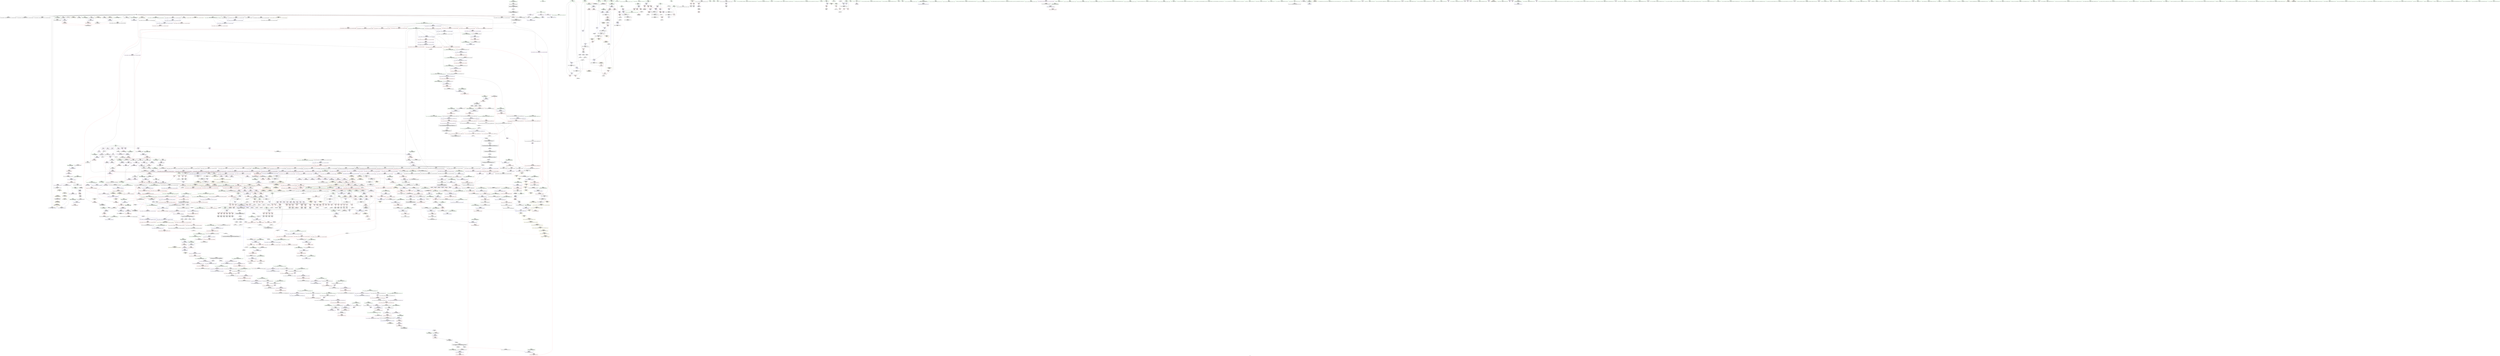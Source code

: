 digraph "SVFG" {
	label="SVFG";

	Node0x556a55cb4620 [shape=record,color=grey,label="{NodeID: 0\nNullPtr|{|<s29>109}}"];
	Node0x556a55cb4620 -> Node0x556a55f636e0[style=solid];
	Node0x556a55cb4620 -> Node0x556a55f637e0[style=solid];
	Node0x556a55cb4620 -> Node0x556a55f638b0[style=solid];
	Node0x556a55cb4620 -> Node0x556a55f63980[style=solid];
	Node0x556a55cb4620 -> Node0x556a55f63a50[style=solid];
	Node0x556a55cb4620 -> Node0x556a55f63b20[style=solid];
	Node0x556a55cb4620 -> Node0x556a55f63bf0[style=solid];
	Node0x556a55cb4620 -> Node0x556a55f63cc0[style=solid];
	Node0x556a55cb4620 -> Node0x556a55f63d90[style=solid];
	Node0x556a55cb4620 -> Node0x556a55f63e60[style=solid];
	Node0x556a55cb4620 -> Node0x556a55f63f30[style=solid];
	Node0x556a55cb4620 -> Node0x556a55f64000[style=solid];
	Node0x556a55cb4620 -> Node0x556a55f640d0[style=solid];
	Node0x556a55cb4620 -> Node0x556a55f641a0[style=solid];
	Node0x556a55cb4620 -> Node0x556a55f64270[style=solid];
	Node0x556a55cb4620 -> Node0x556a55f64340[style=solid];
	Node0x556a55cb4620 -> Node0x556a55f64410[style=solid];
	Node0x556a55cb4620 -> Node0x556a55f644e0[style=solid];
	Node0x556a55cb4620 -> Node0x556a55f645b0[style=solid];
	Node0x556a55cb4620 -> Node0x556a55f64680[style=solid];
	Node0x556a55cb4620 -> Node0x556a55f64750[style=solid];
	Node0x556a55cb4620 -> Node0x556a55f6ea50[style=solid];
	Node0x556a55cb4620 -> Node0x556a55f90af0[style=solid];
	Node0x556a55cb4620 -> Node0x556a55f90bc0[style=solid];
	Node0x556a55cb4620 -> Node0x556a55f90c90[style=solid];
	Node0x556a55cb4620 -> Node0x556a55f92d10[style=solid];
	Node0x556a55cb4620 -> Node0x556a55f80900[style=solid];
	Node0x556a55cb4620 -> Node0x556a55f85170[style=solid];
	Node0x556a55cb4620 -> Node0x556a55f855f0[style=solid];
	Node0x556a55cb4620:s29 -> Node0x556a56092dd0[style=solid,color=red];
	Node0x556a55f69200 [shape=record,color=red,label="{NodeID: 775\n1141\<--980\nsel\<--ehselector.slot\n_ZNSt6vectorIiSaIiEE17_M_realloc_insertIJRKiEEEvN9__gnu_cxx17__normal_iteratorIPiS1_EEDpOT_\n}"];
	Node0x556a55f82470 [shape=record,color=grey,label="{NodeID: 1550\n1269 = Binary(1268, 244, )\n}"];
	Node0x556a55f82470 -> Node0x556a55f5d990[style=solid];
	Node0x556a55f5fae0 [shape=record,color=black,label="{NodeID: 443\n1680\<--1701\n_ZSt14__copy_move_a2ILb1EPiS0_ET1_T0_S2_S1__ret\<--call3\n_ZSt14__copy_move_a2ILb1EPiS0_ET1_T0_S2_S1_\n|{<s0>127}}"];
	Node0x556a55f5fae0:s0 -> Node0x556a5608ae40[style=solid,color=blue];
	Node0x556a5608e8c0 [shape=record,color=black,label="{NodeID: 2325\n1611 = PHI(1594, )\n2nd arg _ZNSt20__uninitialized_copyILb1EE13__uninit_copyISt13move_iteratorIPiES3_EET0_T_S6_S5_ }"];
	Node0x556a5608e8c0 -> Node0x556a55f96380[style=solid];
	Node0x556a55f53950 [shape=record,color=green,label="{NodeID: 111\n719\<--720\n__last.addr\<--__last.addr_field_insensitive\n_ZSt8_DestroyIPiiEvT_S1_RSaIT0_E\n}"];
	Node0x556a55f53950 -> Node0x556a55f7e1f0[style=solid];
	Node0x556a55f53950 -> Node0x556a55f90fd0[style=solid];
	Node0x556a55f6ecf0 [shape=record,color=blue,label="{NodeID: 886\n122\<--121\nthis.addr\<--this\n_ZNSt6vectorIiSaIiEED2Ev\n}"];
	Node0x556a55f6ecf0 -> Node0x556a55f78fe0[style=dashed];
	Node0x556a55f75700 [shape=record,color=purple,label="{NodeID: 554\n1114\<--1113\n_M_impl33\<--\n_ZNSt6vectorIiSaIiEE17_M_realloc_insertIJRKiEEEvN9__gnu_cxx17__normal_iteratorIPiS1_EEDpOT_\n}"];
	Node0x556a55f58060 [shape=record,color=green,label="{NodeID: 222\n1503\<--1504\n_Znwm\<--_Znwm_field_insensitive\n}"];
	Node0x556a55f93fc0 [shape=record,color=blue,label="{NodeID: 997\n1256\<--1253\n__rhs.addr\<--__rhs\n_ZN9__gnu_cxxmiIPiSt6vectorIiSaIiEEEENS_17__normal_iteratorIT_T0_E15difference_typeERKS8_SB_\n}"];
	Node0x556a55f93fc0 -> Node0x556a55f6a650[style=dashed];
	Node0x556a56011ad0 [shape=record,color=yellow,style=double,label="{NodeID: 1772\n131V_1 = ENCHI(MR_131V_0)\npts\{979 \}\nFun[_ZNSt6vectorIiSaIiEE17_M_realloc_insertIJRKiEEEvN9__gnu_cxx17__normal_iteratorIPiS1_EEDpOT_]}"];
	Node0x556a56011ad0 -> Node0x556a55f93050[style=dashed];
	Node0x556a55f7b130 [shape=record,color=red,label="{NodeID: 665\n343\<--298\n\<--t.addr\n_Z3dfsiii\n}"];
	Node0x556a55f7b130 -> Node0x556a55f82bf0[style=solid];
	Node0x556a55f662e0 [shape=record,color=black,label="{NodeID: 333\n337\<--336\nidxprom11\<--\n_Z3dfsiii\n}"];
	Node0x556a56030930 [shape=record,color=yellow,style=double,label="{NodeID: 2215\n2V_3 = CSCHI(MR_2V_2)\npts\{100000 100001 100002 \}\nCS[]|{|<s1>137}}"];
	Node0x556a56030930 -> Node0x556a55ff7630[style=dashed];
	Node0x556a56030930:s1 -> Node0x556a560332f0[style=dashed,color=blue];
	Node0x556a55f4f5b0 [shape=record,color=green,label="{NodeID: 1\n7\<--1\n__dso_handle\<--dummyObj\nGlob }"];
	Node0x556a55f692d0 [shape=record,color=red,label="{NodeID: 776\n1023\<--1022\n\<--_M_start\n_ZNSt6vectorIiSaIiEE17_M_realloc_insertIJRKiEEEvN9__gnu_cxx17__normal_iteratorIPiS1_EEDpOT_\n|{<s0>72}}"];
	Node0x556a55f692d0:s0 -> Node0x556a56095080[style=solid,color=red];
	Node0x556a55f825f0 [shape=record,color=grey,label="{NodeID: 1551\n497 = Binary(496, 498, )\n}"];
	Node0x556a55f825f0 -> Node0x556a55f707c0[style=solid];
	Node0x556a55f5fbb0 [shape=record,color=black,label="{NodeID: 444\n1705\<--1714\n_ZSt12__miter_baseIPiEDTcl12__miter_basecldtfp_4baseEEESt13move_iteratorIT_E_ret\<--call1\n_ZSt12__miter_baseIPiEDTcl12__miter_basecldtfp_4baseEEESt13move_iteratorIT_E\n|{<s0>124|<s1>126}}"];
	Node0x556a55f5fbb0:s0 -> Node0x556a5608ab90[style=solid,color=blue];
	Node0x556a55f5fbb0:s1 -> Node0x556a5608ad00[style=solid,color=blue];
	Node0x556a5608ea00 [shape=record,color=black,label="{NodeID: 2326\n1823 = PHI(1369, )\n0th arg _ZN9__gnu_cxx13new_allocatorIiE7destroyIiEEvPT_ }"];
	Node0x556a5608ea00 -> Node0x556a55f97970[style=solid];
	Node0x556a55f53a20 [shape=record,color=green,label="{NodeID: 112\n721\<--722\n.addr\<--.addr_field_insensitive\n_ZSt8_DestroyIPiiEvT_S1_RSaIT0_E\n}"];
	Node0x556a55f53a20 -> Node0x556a55f910a0[style=solid];
	Node0x556a55f6edc0 [shape=record,color=blue,label="{NodeID: 887\n124\<--151\nexn.slot\<--\n_ZNSt6vectorIiSaIiEED2Ev\n}"];
	Node0x556a55f6edc0 -> Node0x556a55f790b0[style=dashed];
	Node0x556a55f757d0 [shape=record,color=purple,label="{NodeID: 555\n1115\<--1113\n_M_start34\<--\n_ZNSt6vectorIiSaIiEE17_M_realloc_insertIJRKiEEEvN9__gnu_cxx17__normal_iteratorIPiS1_EEDpOT_\n}"];
	Node0x556a55f757d0 -> Node0x556a55f69950[style=solid];
	Node0x556a55f58160 [shape=record,color=green,label="{NodeID: 223\n1515\<--1516\n__first\<--__first_field_insensitive\n_ZSt22__uninitialized_copy_aISt13move_iteratorIPiES1_iET0_T_S4_S3_RSaIT1_E\n}"];
	Node0x556a55f58160 -> Node0x556a55f5e9d0[style=solid];
	Node0x556a55f58160 -> Node0x556a55f768e0[style=solid];
	Node0x556a55f94090 [shape=record,color=blue,label="{NodeID: 998\n1275\<--1272\nthis.addr\<--this\n_ZNSt6vectorIiSaIiEE5beginEv\n}"];
	Node0x556a55f94090 -> Node0x556a55f6a8c0[style=dashed];
	Node0x556a56011bb0 [shape=record,color=yellow,style=double,label="{NodeID: 1773\n133V_1 = ENCHI(MR_133V_0)\npts\{981 \}\nFun[_ZNSt6vectorIiSaIiEE17_M_realloc_insertIJRKiEEEvN9__gnu_cxx17__normal_iteratorIPiS1_EEDpOT_]}"];
	Node0x556a56011bb0 -> Node0x556a55f93120[style=dashed];
	Node0x556a55f7b200 [shape=record,color=red,label="{NodeID: 666\n318\<--317\n\<--arrayidx4\n_Z3dfsiii\n}"];
	Node0x556a55f7b200 -> Node0x556a55f66070[style=solid];
	Node0x556a55f663b0 [shape=record,color=black,label="{NodeID: 334\n345\<--344\nidxprom15\<--\n_Z3dfsiii\n}"];
	Node0x556a56030a90 [shape=record,color=yellow,style=double,label="{NodeID: 2216\n2V_2 = CSCHI(MR_2V_1)\npts\{100000 100001 100002 \}\nCS[]|{<s0>3}}"];
	Node0x556a56030a90:s0 -> Node0x556a56030930[style=dashed,color=blue];
	Node0x556a55f4f8f0 [shape=record,color=green,label="{NodeID: 2\n19\<--1\n\<--dummyObj\nCan only get source location for instruction, argument, global var or function.}"];
	Node0x556a55f693a0 [shape=record,color=red,label="{NodeID: 777\n1027\<--1024\n\<--call8\n_ZNSt6vectorIiSaIiEE17_M_realloc_insertIJRKiEEEvN9__gnu_cxx17__normal_iteratorIPiS1_EEDpOT_\n|{<s0>72}}"];
	Node0x556a55f693a0:s0 -> Node0x556a560951d0[style=solid,color=red];
	Node0x556a55f82770 [shape=record,color=grey,label="{NodeID: 1552\n493 = Binary(492, 175, )\n}"];
	Node0x556a55f82770 -> Node0x556a55f706f0[style=solid];
	Node0x556a55f5fc80 [shape=record,color=black,label="{NodeID: 445\n1718\<--1737\n_ZSt13__copy_move_aILb1EPiS0_ET1_T0_S2_S1__ret\<--call\n_ZSt13__copy_move_aILb1EPiS0_ET1_T0_S2_S1_\n|{<s0>131}}"];
	Node0x556a55f5fc80:s0 -> Node0x556a5608b340[style=solid,color=blue];
	Node0x556a5608eb40 [shape=record,color=black,label="{NodeID: 2327\n1824 = PHI(1370, )\n1st arg _ZN9__gnu_cxx13new_allocatorIiE7destroyIiEEvPT_ }"];
	Node0x556a5608eb40 -> Node0x556a55f97a40[style=solid];
	Node0x556a55f53af0 [shape=record,color=green,label="{NodeID: 113\n729\<--730\n_ZSt8_DestroyIPiEvT_S1_\<--_ZSt8_DestroyIPiEvT_S1__field_insensitive\n}"];
	Node0x556a55f6ee90 [shape=record,color=blue,label="{NodeID: 888\n126\<--153\nehselector.slot\<--\n_ZNSt6vectorIiSaIiEED2Ev\n}"];
	Node0x556a55f758a0 [shape=record,color=purple,label="{NodeID: 556\n1124\<--1123\n_M_impl35\<--\n_ZNSt6vectorIiSaIiEE17_M_realloc_insertIJRKiEEEvN9__gnu_cxx17__normal_iteratorIPiS1_EEDpOT_\n}"];
	Node0x556a55f58230 [shape=record,color=green,label="{NodeID: 224\n1517\<--1518\n__last\<--__last_field_insensitive\n_ZSt22__uninitialized_copy_aISt13move_iteratorIPiES1_iET0_T_S4_S3_RSaIT1_E\n}"];
	Node0x556a55f58230 -> Node0x556a55f5eaa0[style=solid];
	Node0x556a55f58230 -> Node0x556a55f769b0[style=solid];
	Node0x556a55f94160 [shape=record,color=blue,label="{NodeID: 999\n1289\<--1287\nthis.addr\<--this\n_ZNSt12_Vector_baseIiSaIiEE11_M_allocateEm\n}"];
	Node0x556a55f94160 -> Node0x556a55f6aa60[style=dashed];
	Node0x556a56011c90 [shape=record,color=yellow,style=double,label="{NodeID: 1774\n32V_1 = ENCHI(MR_32V_0)\npts\{1502 \}\nFun[_ZNSt6vectorIiSaIiEE17_M_realloc_insertIJRKiEEEvN9__gnu_cxx17__normal_iteratorIPiS1_EEDpOT_]|{<s0>69}}"];
	Node0x556a56011c90:s0 -> Node0x556a56010560[style=dashed,color=red];
	Node0x556a55f7b2d0 [shape=record,color=red,label="{NodeID: 667\n321\<--320\n\<--arrayidx6\n_Z3dfsiii\n}"];
	Node0x556a55f7b2d0 -> Node0x556a55f85770[style=solid];
	Node0x556a55f66480 [shape=record,color=black,label="{NodeID: 335\n348\<--347\nidxprom17\<--\n_Z3dfsiii\n}"];
	Node0x556a55f4f9b0 [shape=record,color=green,label="{NodeID: 3\n21\<--1\n.str\<--dummyObj\nGlob }"];
	Node0x556a55f69470 [shape=record,color=red,label="{NodeID: 778\n1039\<--1038\n\<--call12\n_ZNSt6vectorIiSaIiEE17_M_realloc_insertIJRKiEEEvN9__gnu_cxx17__normal_iteratorIPiS1_EEDpOT_\n|{<s0>75}}"];
	Node0x556a55f69470:s0 -> Node0x556a56095080[style=solid,color=red];
	Node0x556a55f828f0 [shape=record,color=grey,label="{NodeID: 1553\n763 = Binary(762, 244, )\n|{<s0>49}}"];
	Node0x556a55f828f0:s0 -> Node0x556a56097ca0[style=solid,color=red];
	Node0x556a55f5fd50 [shape=record,color=black,label="{NodeID: 446\n1741\<--1746\n_ZSt12__niter_baseIPiET_S1__ret\<--\n_ZSt12__niter_baseIPiET_S1_\n|{<s0>128|<s1>129|<s2>130}}"];
	Node0x556a55f5fd50:s0 -> Node0x556a5608af80[style=solid,color=blue];
	Node0x556a55f5fd50:s1 -> Node0x556a5608b0c0[style=solid,color=blue];
	Node0x556a55f5fd50:s2 -> Node0x556a5608b200[style=solid,color=blue];
	Node0x556a5608ec80 [shape=record,color=black,label="{NodeID: 2328\n742 = PHI(145, 155, )\n0th arg _ZNSt12_Vector_baseIiSaIiEED2Ev }"];
	Node0x556a5608ec80 -> Node0x556a55f91240[style=solid];
	Node0x556a55f58710 [shape=record,color=green,label="{NodeID: 114\n734\<--735\nthis.addr\<--this.addr_field_insensitive\n_ZNSt12_Vector_baseIiSaIiEE19_M_get_Tp_allocatorEv\n}"];
	Node0x556a55f58710 -> Node0x556a55f7e2c0[style=solid];
	Node0x556a55f58710 -> Node0x556a55f91170[style=solid];
	Node0x556a55f6ef60 [shape=record,color=blue,label="{NodeID: 889\n165\<--164\nc.addr\<--c\n_Z2goi\n}"];
	Node0x556a55f6ef60 -> Node0x556a55f79320[style=dashed];
	Node0x556a55f6ef60 -> Node0x556a55f793f0[style=dashed];
	Node0x556a55f6ef60 -> Node0x556a55f794c0[style=dashed];
	Node0x556a55f6ef60 -> Node0x556a55f79590[style=dashed];
	Node0x556a55f75970 [shape=record,color=purple,label="{NodeID: 557\n1125\<--1123\n_M_start36\<--\n_ZNSt6vectorIiSaIiEE17_M_realloc_insertIJRKiEEEvN9__gnu_cxx17__normal_iteratorIPiS1_EEDpOT_\n}"];
	Node0x556a55f75970 -> Node0x556a55f93390[style=solid];
	Node0x556a55f58300 [shape=record,color=green,label="{NodeID: 225\n1519\<--1520\n__result.addr\<--__result.addr_field_insensitive\n_ZSt22__uninitialized_copy_aISt13move_iteratorIPiES1_iET0_T_S4_S3_RSaIT1_E\n}"];
	Node0x556a55f58300 -> Node0x556a55f6c390[style=solid];
	Node0x556a55f58300 -> Node0x556a55f958f0[style=solid];
	Node0x556a55f94230 [shape=record,color=blue,label="{NodeID: 1000\n1291\<--1288\n__n.addr\<--__n\n_ZNSt12_Vector_baseIiSaIiEE11_M_allocateEm\n}"];
	Node0x556a55f94230 -> Node0x556a55f6ab30[style=dashed];
	Node0x556a55f94230 -> Node0x556a55f6ac00[style=dashed];
	Node0x556a56011d70 [shape=record,color=yellow,style=double,label="{NodeID: 1775\n16V_1 = ENCHI(MR_16V_0)\npts\{100000 \}\nFun[_ZNSt6vectorIiSaIiEE17_M_realloc_insertIJRKiEEEvN9__gnu_cxx17__normal_iteratorIPiS1_EEDpOT_]|{|<s5>64|<s6>65}}"];
	Node0x556a56011d70 -> Node0x556a55f692d0[style=dashed];
	Node0x556a56011d70 -> Node0x556a55f69610[style=dashed];
	Node0x556a56011d70 -> Node0x556a55f697b0[style=dashed];
	Node0x556a56011d70 -> Node0x556a55f69950[style=dashed];
	Node0x556a56011d70 -> Node0x556a55f93390[style=dashed];
	Node0x556a56011d70:s5 -> Node0x556a5600dc80[style=dashed,color=red];
	Node0x556a56011d70:s6 -> Node0x556a56019e90[style=dashed,color=red];
	Node0x556a55f7b3a0 [shape=record,color=red,label="{NodeID: 668\n327\<--326\n\<--arrayidx8\n_Z3dfsiii\n|{<s0>18}}"];
	Node0x556a55f7b3a0:s0 -> Node0x556a5608f520[style=solid,color=red];
	Node0x556a55f66550 [shape=record,color=black,label="{NodeID: 336\n387\<--384\ncall\<--\nmain\n}"];
	Node0x556a55f4fa70 [shape=record,color=green,label="{NodeID: 4\n23\<--1\n.str.2\<--dummyObj\nGlob }"];
	Node0x556a55f69540 [shape=record,color=red,label="{NodeID: 779\n1043\<--1042\n\<--_M_finish\n_ZNSt6vectorIiSaIiEE17_M_realloc_insertIJRKiEEEvN9__gnu_cxx17__normal_iteratorIPiS1_EEDpOT_\n|{<s0>75}}"];
	Node0x556a55f69540:s0 -> Node0x556a560951d0[style=solid,color=red];
	Node0x556a55f82a70 [shape=record,color=grey,label="{NodeID: 1554\n762 = Binary(760, 761, )\n}"];
	Node0x556a55f82a70 -> Node0x556a55f828f0[style=solid];
	Node0x556a55f5fe20 [shape=record,color=black,label="{NodeID: 447\n1765\<--1763\nsub.ptr.lhs.cast\<--\n_ZNSt11__copy_moveILb1ELb1ESt26random_access_iterator_tagE8__copy_mIiEEPT_PKS3_S6_S4_\n}"];
	Node0x556a55f5fe20 -> Node0x556a55f83c70[style=solid];
	Node0x556a5608ee90 [shape=record,color=black,label="{NodeID: 2329\n1793 = PHI(1711, )\n0th arg _ZSt12__miter_baseIPiET_S1_ }"];
	Node0x556a5608ee90 -> Node0x556a55f97560[style=solid];
	Node0x556a55f587e0 [shape=record,color=green,label="{NodeID: 115\n743\<--744\nthis.addr\<--this.addr_field_insensitive\n_ZNSt12_Vector_baseIiSaIiEED2Ev\n}"];
	Node0x556a55f587e0 -> Node0x556a55f7e390[style=solid];
	Node0x556a55f587e0 -> Node0x556a55f91240[style=solid];
	Node0x556a55f6f030 [shape=record,color=blue,label="{NodeID: 890\n167\<--175\nret\<--\n_Z2goi\n}"];
	Node0x556a55f6f030 -> Node0x556a55ffff70[style=dashed];
	Node0x556a55f75a40 [shape=record,color=purple,label="{NodeID: 558\n1129\<--1128\n_M_impl37\<--\n_ZNSt6vectorIiSaIiEE17_M_realloc_insertIJRKiEEEvN9__gnu_cxx17__normal_iteratorIPiS1_EEDpOT_\n}"];
	Node0x556a55f583d0 [shape=record,color=green,label="{NodeID: 226\n1521\<--1522\n.addr\<--.addr_field_insensitive\n_ZSt22__uninitialized_copy_aISt13move_iteratorIPiES1_iET0_T_S4_S3_RSaIT1_E\n}"];
	Node0x556a55f583d0 -> Node0x556a55f959c0[style=solid];
	Node0x556a55f94300 [shape=record,color=blue,label="{NodeID: 1001\n1315\<--1311\n__first.addr\<--__first\n_ZSt34__uninitialized_move_if_noexcept_aIPiS0_SaIiEET0_T_S3_S2_RT1_\n}"];
	Node0x556a55f94300 -> Node0x556a55f6acd0[style=dashed];
	Node0x556a56011e50 [shape=record,color=yellow,style=double,label="{NodeID: 1776\n18V_1 = ENCHI(MR_18V_0)\npts\{100001 \}\nFun[_ZNSt6vectorIiSaIiEE17_M_realloc_insertIJRKiEEEvN9__gnu_cxx17__normal_iteratorIPiS1_EEDpOT_]|{|<s3>64|<s4>65}}"];
	Node0x556a56011e50 -> Node0x556a55f69540[style=dashed];
	Node0x556a56011e50 -> Node0x556a55f696e0[style=dashed];
	Node0x556a56011e50 -> Node0x556a55f93460[style=dashed];
	Node0x556a56011e50:s3 -> Node0x556a5600dc80[style=dashed,color=red];
	Node0x556a56011e50:s4 -> Node0x556a56019e90[style=dashed,color=red];
	Node0x556a55f7b470 [shape=record,color=red,label="{NodeID: 669\n336\<--335\n\<--arrayidx10\n_Z3dfsiii\n}"];
	Node0x556a55f7b470 -> Node0x556a55f662e0[style=solid];
	Node0x556a55f66620 [shape=record,color=black,label="{NodeID: 337\n393\<--390\ncall1\<--\nmain\n}"];
	Node0x556a55f4fed0 [shape=record,color=green,label="{NodeID: 5\n25\<--1\nstdin\<--dummyObj\nGlob }"];
	Node0x556a55f69610 [shape=record,color=red,label="{NodeID: 780\n1096\<--1095\n\<--_M_start26\n_ZNSt6vectorIiSaIiEE17_M_realloc_insertIJRKiEEEvN9__gnu_cxx17__normal_iteratorIPiS1_EEDpOT_\n|{<s0>84}}"];
	Node0x556a55f69610:s0 -> Node0x556a56091480[style=solid,color=red];
	Node0x556a55f82bf0 [shape=record,color=grey,label="{NodeID: 1555\n351 = Binary(343, 350, )\n}"];
	Node0x556a55f82bf0 -> Node0x556a55f82d70[style=solid];
	Node0x556a55f5fef0 [shape=record,color=black,label="{NodeID: 448\n1766\<--1764\nsub.ptr.rhs.cast\<--\n_ZNSt11__copy_moveILb1ELb1ESt26random_access_iterator_tagE8__copy_mIiEEPT_PKS3_S6_S4_\n}"];
	Node0x556a55f5fef0 -> Node0x556a55f83c70[style=solid];
	Node0x556a5608efa0 [shape=record,color=black,label="{NodeID: 2330\n889 = PHI(840, )\n0th arg _ZNSaIiED2Ev }"];
	Node0x556a5608efa0 -> Node0x556a55f92010[style=solid];
	Node0x556a55f588b0 [shape=record,color=green,label="{NodeID: 116\n745\<--746\nexn.slot\<--exn.slot_field_insensitive\n_ZNSt12_Vector_baseIiSaIiEED2Ev\n}"];
	Node0x556a55f588b0 -> Node0x556a55f7e460[style=solid];
	Node0x556a55f588b0 -> Node0x556a55f91310[style=solid];
	Node0x556a55f6f100 [shape=record,color=blue,label="{NodeID: 891\n169\<--19\ni\<--\n_Z2goi\n}"];
	Node0x556a55f6f100 -> Node0x556a56000470[style=dashed];
	Node0x556a55f75b10 [shape=record,color=purple,label="{NodeID: 559\n1130\<--1128\n_M_finish38\<--\n_ZNSt6vectorIiSaIiEE17_M_realloc_insertIJRKiEEEvN9__gnu_cxx17__normal_iteratorIPiS1_EEDpOT_\n}"];
	Node0x556a55f75b10 -> Node0x556a55f93460[style=solid];
	Node0x556a55f584a0 [shape=record,color=green,label="{NodeID: 227\n1523\<--1524\nagg.tmp\<--agg.tmp_field_insensitive\n_ZSt22__uninitialized_copy_aISt13move_iteratorIPiES1_iET0_T_S4_S3_RSaIT1_E\n}"];
	Node0x556a55f584a0 -> Node0x556a55f5eb70[style=solid];
	Node0x556a55f584a0 -> Node0x556a55f76a80[style=solid];
	Node0x556a55f943d0 [shape=record,color=blue,label="{NodeID: 1002\n1317\<--1312\n__last.addr\<--__last\n_ZSt34__uninitialized_move_if_noexcept_aIPiS0_SaIiEET0_T_S3_S2_RT1_\n}"];
	Node0x556a55f943d0 -> Node0x556a55f6ada0[style=dashed];
	Node0x556a55f7b540 [shape=record,color=red,label="{NodeID: 670\n339\<--338\n\<--arrayidx12\n_Z3dfsiii\n}"];
	Node0x556a55f7b540 -> Node0x556a55f85a70[style=solid];
	Node0x556a55f666f0 [shape=record,color=black,label="{NodeID: 338\n400\<--399\n\<--vbase.offset.ptr\nmain\n}"];
	Node0x556a55f666f0 -> Node0x556a55f7d010[style=solid];
	Node0x556a55f4ff90 [shape=record,color=green,label="{NodeID: 6\n26\<--1\n.str.3\<--dummyObj\nGlob }"];
	Node0x556a55f696e0 [shape=record,color=red,label="{NodeID: 781\n1100\<--1099\n\<--_M_finish28\n_ZNSt6vectorIiSaIiEE17_M_realloc_insertIJRKiEEEvN9__gnu_cxx17__normal_iteratorIPiS1_EEDpOT_\n|{<s0>84}}"];
	Node0x556a55f696e0:s0 -> Node0x556a56091830[style=solid,color=red];
	Node0x556a55f82d70 [shape=record,color=grey,label="{NodeID: 1556\n352 = Binary(351, 175, )\n}"];
	Node0x556a55f82d70 -> Node0x556a55f6fe00[style=solid];
	Node0x556a55f5ffc0 [shape=record,color=black,label="{NodeID: 449\n1774\<--1773\n\<--\n_ZNSt11__copy_moveILb1ELb1ESt26random_access_iterator_tagE8__copy_mIiEEPT_PKS3_S6_S4_\n}"];
	Node0x556a55f5ffc0 -> Node0x556a55f78480[style=solid];
	Node0x556a5608f0b0 [shape=record,color=black,label="{NodeID: 2331\n1191 = PHI(950, 1016, 1185, )\n0th arg _ZSt7forwardIRKiEOT_RNSt16remove_referenceIS2_E4typeE }"];
	Node0x556a5608f0b0 -> Node0x556a55f93a10[style=solid];
	Node0x556a55f58980 [shape=record,color=green,label="{NodeID: 117\n747\<--748\nehselector.slot\<--ehselector.slot_field_insensitive\n_ZNSt12_Vector_baseIiSaIiEED2Ev\n}"];
	Node0x556a55f58980 -> Node0x556a55f913e0[style=solid];
	Node0x556a55f6f1d0 [shape=record,color=blue,label="{NodeID: 892\n171\<--212\nref.tmp\<--add\n_Z2goi\n|{|<s2>17}}"];
	Node0x556a55f6f1d0 -> Node0x556a55f79ce0[style=dashed];
	Node0x556a55f6f1d0 -> Node0x556a56000970[style=dashed];
	Node0x556a55f6f1d0:s2 -> Node0x556a5600b2f0[style=dashed,color=red];
	Node0x556a5600b9e0 [shape=record,color=yellow,style=double,label="{NodeID: 1667\n229V_1 = ENCHI(MR_229V_0)\npts\{746 \}\nFun[_ZNSt12_Vector_baseIiSaIiEED2Ev]}"];
	Node0x556a5600b9e0 -> Node0x556a55f91310[style=dashed];
	Node0x556a55f75be0 [shape=record,color=purple,label="{NodeID: 560\n1136\<--1135\n_M_impl40\<--\n_ZNSt6vectorIiSaIiEE17_M_realloc_insertIJRKiEEEvN9__gnu_cxx17__normal_iteratorIPiS1_EEDpOT_\n}"];
	Node0x556a55f58570 [shape=record,color=green,label="{NodeID: 228\n1525\<--1526\nagg.tmp2\<--agg.tmp2_field_insensitive\n_ZSt22__uninitialized_copy_aISt13move_iteratorIPiES1_iET0_T_S4_S3_RSaIT1_E\n}"];
	Node0x556a55f58570 -> Node0x556a55f5ec40[style=solid];
	Node0x556a55f58570 -> Node0x556a55f76b50[style=solid];
	Node0x556a55f944a0 [shape=record,color=blue,label="{NodeID: 1003\n1319\<--1313\n__result.addr\<--__result\n_ZSt34__uninitialized_move_if_noexcept_aIPiS0_SaIiEET0_T_S3_S2_RT1_\n}"];
	Node0x556a55f944a0 -> Node0x556a55f6ae70[style=dashed];
	Node0x556a55f7b610 [shape=record,color=red,label="{NodeID: 671\n347\<--346\n\<--arrayidx16\n_Z3dfsiii\n}"];
	Node0x556a55f7b610 -> Node0x556a55f66480[style=solid];
	Node0x556a55f667c0 [shape=record,color=black,label="{NodeID: 339\n403\<--402\n\<--add.ptr\nmain\n}"];
	Node0x556a55f50050 [shape=record,color=green,label="{NodeID: 7\n28\<--1\n.str.4\<--dummyObj\nGlob }"];
	Node0x556a55f697b0 [shape=record,color=red,label="{NodeID: 782\n1108\<--1107\n\<--_M_start31\n_ZNSt6vectorIiSaIiEE17_M_realloc_insertIJRKiEEEvN9__gnu_cxx17__normal_iteratorIPiS1_EEDpOT_\n|{<s0>85}}"];
	Node0x556a55f697b0:s0 -> Node0x556a56097ae0[style=solid,color=red];
	Node0x556a55f82ef0 [shape=record,color=grey,label="{NodeID: 1557\n1268 = Binary(1266, 1267, )\n}"];
	Node0x556a55f82ef0 -> Node0x556a55f82470[style=solid];
	Node0x556a55f60090 [shape=record,color=black,label="{NodeID: 450\n1776\<--1775\n\<--\n_ZNSt11__copy_moveILb1ELb1ESt26random_access_iterator_tagE8__copy_mIiEEPT_PKS3_S6_S4_\n}"];
	Node0x556a55f60090 -> Node0x556a55f78550[style=solid];
	Node0x556a5608f360 [shape=record,color=black,label="{NodeID: 2332\n1742 = PHI(1693, 1697, 1699, )\n0th arg _ZSt12__niter_baseIPiET_S1_ }"];
	Node0x556a5608f360 -> Node0x556a55f97080[style=solid];
	Node0x556a55f58a50 [shape=record,color=green,label="{NodeID: 118\n765\<--766\n_ZNSt12_Vector_baseIiSaIiEE13_M_deallocateEPim\<--_ZNSt12_Vector_baseIiSaIiEE13_M_deallocateEPim_field_insensitive\n}"];
	Node0x556a55f6f2a0 [shape=record,color=blue,label="{NodeID: 893\n167\<--217\nret\<--\n_Z2goi\n}"];
	Node0x556a55f6f2a0 -> Node0x556a55ffff70[style=dashed];
	Node0x556a5600bac0 [shape=record,color=yellow,style=double,label="{NodeID: 1668\n231V_1 = ENCHI(MR_231V_0)\npts\{748 \}\nFun[_ZNSt12_Vector_baseIiSaIiEED2Ev]}"];
	Node0x556a5600bac0 -> Node0x556a55f913e0[style=dashed];
	Node0x556a55f75cb0 [shape=record,color=purple,label="{NodeID: 561\n1137\<--1135\n_M_end_of_storage41\<--\n_ZNSt6vectorIiSaIiEE17_M_realloc_insertIJRKiEEEvN9__gnu_cxx17__normal_iteratorIPiS1_EEDpOT_\n}"];
	Node0x556a55f75cb0 -> Node0x556a55f93530[style=solid];
	Node0x556a55f60b10 [shape=record,color=green,label="{NodeID: 229\n1537\<--1538\nllvm.memcpy.p0i8.p0i8.i64\<--llvm.memcpy.p0i8.p0i8.i64_field_insensitive\n}"];
	Node0x556a55f94570 [shape=record,color=blue,label="{NodeID: 1004\n1321\<--1314\n__alloc.addr\<--__alloc\n_ZSt34__uninitialized_move_if_noexcept_aIPiS0_SaIiEET0_T_S3_S2_RT1_\n}"];
	Node0x556a55f94570 -> Node0x556a55f6af40[style=dashed];
	Node0x556a55f7b6e0 [shape=record,color=red,label="{NodeID: 672\n350\<--349\n\<--arrayidx18\n_Z3dfsiii\n}"];
	Node0x556a55f7b6e0 -> Node0x556a55f82bf0[style=solid];
	Node0x556a55f66890 [shape=record,color=black,label="{NodeID: 340\n426\<--425\nidxprom\<--\nmain\n}"];
	Node0x556a55f50110 [shape=record,color=green,label="{NodeID: 8\n30\<--1\nstdout\<--dummyObj\nGlob }"];
	Node0x556a55f69880 [shape=record,color=red,label="{NodeID: 783\n1112\<--1111\n\<--_M_end_of_storage\n_ZNSt6vectorIiSaIiEE17_M_realloc_insertIJRKiEEEvN9__gnu_cxx17__normal_iteratorIPiS1_EEDpOT_\n}"];
	Node0x556a55f69880 -> Node0x556a55f5d170[style=solid];
	Node0x556a55f83070 [shape=record,color=grey,label="{NodeID: 1558\n511 = Binary(510, 175, )\n}"];
	Node0x556a55f83070 -> Node0x556a55f852f0[style=solid];
	Node0x556a55f60160 [shape=record,color=black,label="{NodeID: 451\n1748\<--1785\n_ZNSt11__copy_moveILb1ELb1ESt26random_access_iterator_tagE8__copy_mIiEEPT_PKS3_S6_S4__ret\<--add.ptr\n_ZNSt11__copy_moveILb1ELb1ESt26random_access_iterator_tagE8__copy_mIiEEPT_PKS3_S6_S4_\n|{<s0>134}}"];
	Node0x556a55f60160:s0 -> Node0x556a5608b700[style=solid,color=blue];
	Node0x556a5608f520 [shape=record,color=black,label="{NodeID: 2333\n291 = PHI(327, 520, )\n0th arg _Z3dfsiii }"];
	Node0x556a5608f520 -> Node0x556a55f6f9f0[style=solid];
	Node0x556a55f58b50 [shape=record,color=green,label="{NodeID: 119\n769\<--770\n_ZNSt12_Vector_baseIiSaIiEE12_Vector_implD2Ev\<--_ZNSt12_Vector_baseIiSaIiEE12_Vector_implD2Ev_field_insensitive\n}"];
	Node0x556a55f6f370 [shape=record,color=blue,label="{NodeID: 894\n169\<--221\ni\<--inc\n_Z2goi\n}"];
	Node0x556a55f6f370 -> Node0x556a56000470[style=dashed];
	Node0x556a5600bba0 [shape=record,color=yellow,style=double,label="{NodeID: 1669\n16V_1 = ENCHI(MR_16V_0)\npts\{100000 \}\nFun[_ZNSt12_Vector_baseIiSaIiEED2Ev]}"];
	Node0x556a5600bba0 -> Node0x556a55f7e530[style=dashed];
	Node0x556a5600bba0 -> Node0x556a55f7e6d0[style=dashed];
	Node0x556a55f75d80 [shape=record,color=purple,label="{NodeID: 562\n1165\<--1153\ncoerce.dive\<--retval\n_ZNSt6vectorIiSaIiEE3endEv\n}"];
	Node0x556a55f75d80 -> Node0x556a55f69af0[style=solid];
	Node0x556a55f60bd0 [shape=record,color=green,label="{NodeID: 230\n1548\<--1549\n_ZSt18uninitialized_copyISt13move_iteratorIPiES1_ET0_T_S4_S3_\<--_ZSt18uninitialized_copyISt13move_iteratorIPiES1_ET0_T_S4_S3__field_insensitive\n}"];
	Node0x556a55f94640 [shape=record,color=blue,label="{NodeID: 1005\n1335\<--1332\ncoerce.dive\<--call\n_ZSt34__uninitialized_move_if_noexcept_aIPiS0_SaIiEET0_T_S3_S2_RT1_\n}"];
	Node0x556a55f94640 -> Node0x556a55f6b010[style=dashed];
	Node0x556a55f7b7b0 [shape=record,color=red,label="{NodeID: 673\n355\<--354\n\<--call\n_Z3dfsiii\n}"];
	Node0x556a55f7b7b0 -> Node0x556a55f6fed0[style=solid];
	Node0x556a55f66960 [shape=record,color=black,label="{NodeID: 341\n444\<--443\nidxprom15\<--\nmain\n}"];
	Node0x556a55f501d0 [shape=record,color=green,label="{NodeID: 9\n31\<--1\n_ZSt3cin\<--dummyObj\nGlob }"];
	Node0x556a55f69950 [shape=record,color=red,label="{NodeID: 784\n1116\<--1115\n\<--_M_start34\n_ZNSt6vectorIiSaIiEE17_M_realloc_insertIJRKiEEEvN9__gnu_cxx17__normal_iteratorIPiS1_EEDpOT_\n}"];
	Node0x556a55f69950 -> Node0x556a55f5d240[style=solid];
	Node0x556a55f831f0 [shape=record,color=grey,label="{NodeID: 1559\n330 = Binary(329, 175, )\n|{<s0>18}}"];
	Node0x556a55f831f0:s0 -> Node0x556a5608f7c0[style=solid,color=red];
	Node0x556a55f60230 [shape=record,color=black,label="{NodeID: 452\n1792\<--1797\n_ZSt12__miter_baseIPiET_S1__ret\<--\n_ZSt12__miter_baseIPiET_S1_\n|{<s0>133}}"];
	Node0x556a55f60230:s0 -> Node0x556a5608b5c0[style=solid,color=blue];
	Node0x556a5608f670 [shape=record,color=black,label="{NodeID: 2334\n292 = PHI(328, 522, )\n1st arg _Z3dfsiii }"];
	Node0x556a5608f670 -> Node0x556a55f6fac0[style=solid];
	Node0x556a55f58c50 [shape=record,color=green,label="{NodeID: 120\n786\<--787\n__first.addr\<--__first.addr_field_insensitive\n_ZSt8_DestroyIPiEvT_S1_\n}"];
	Node0x556a55f58c50 -> Node0x556a55f7e7a0[style=solid];
	Node0x556a55f58c50 -> Node0x556a55f914b0[style=solid];
	Node0x556a55f6f440 [shape=record,color=blue,label="{NodeID: 895\n228\<--227\nthis.addr\<--this\n_ZNKSt6vectorIiSaIiEE4sizeEv\n}"];
	Node0x556a55f6f440 -> Node0x556a55f79db0[style=dashed];
	Node0x556a5600bc80 [shape=record,color=yellow,style=double,label="{NodeID: 1670\n20V_1 = ENCHI(MR_20V_0)\npts\{100002 \}\nFun[_ZNSt12_Vector_baseIiSaIiEED2Ev]}"];
	Node0x556a5600bc80 -> Node0x556a55f7e600[style=dashed];
	Node0x556a55f75e50 [shape=record,color=purple,label="{NodeID: 563\n1160\<--1159\n_M_impl\<--\n_ZNSt6vectorIiSaIiEE3endEv\n}"];
	Node0x556a55f60cd0 [shape=record,color=green,label="{NodeID: 231\n1553\<--1554\nretval\<--retval_field_insensitive\n_ZSt32__make_move_if_noexcept_iteratorIiSt13move_iteratorIPiEET0_PT_\n|{|<s1>116}}"];
	Node0x556a55f60cd0 -> Node0x556a55f76f60[style=solid];
	Node0x556a55f60cd0:s1 -> Node0x556a5608fc40[style=solid,color=red];
	Node0x556a55f94710 [shape=record,color=blue,label="{NodeID: 1006\n1339\<--1338\ncoerce.dive3\<--call2\n_ZSt34__uninitialized_move_if_noexcept_aIPiS0_SaIiEET0_T_S3_S2_RT1_\n}"];
	Node0x556a55f94710 -> Node0x556a55f6b0e0[style=dashed];
	Node0x556a55f7b880 [shape=record,color=red,label="{NodeID: 674\n554\<--363\n\<--retval\nmain\n}"];
	Node0x556a55f7b880 -> Node0x556a55f66f10[style=solid];
	Node0x556a55f66a30 [shape=record,color=black,label="{NodeID: 342\n448\<--447\nidxprom18\<--\nmain\n}"];
	Node0x556a55f506d0 [shape=record,color=green,label="{NodeID: 10\n34\<--1\n_ZSt4cout\<--dummyObj\nGlob }"];
	Node0x556a55f69a20 [shape=record,color=red,label="{NodeID: 785\n1158\<--1155\nthis1\<--this.addr\n_ZNSt6vectorIiSaIiEE3endEv\n}"];
	Node0x556a55f69a20 -> Node0x556a55f5d310[style=solid];
	Node0x556a55f83370 [shape=record,color=grey,label="{NodeID: 1560\n551 = Binary(550, 175, )\n}"];
	Node0x556a55f83370 -> Node0x556a55f70bd0[style=solid];
	Node0x556a55f60300 [shape=record,color=black,label="{NodeID: 453\n1799\<--1806\n_ZNKSt13move_iteratorIPiE4baseEv_ret\<--\n_ZNKSt13move_iteratorIPiE4baseEv\n|{<s0>132}}"];
	Node0x556a55f60300:s0 -> Node0x556a5608b480[style=solid,color=blue];
	Node0x556a5608f7c0 [shape=record,color=black,label="{NodeID: 2335\n293 = PHI(330, 175, )\n2nd arg _Z3dfsiii }"];
	Node0x556a5608f7c0 -> Node0x556a55f6fb90[style=solid];
	Node0x556a55f58d20 [shape=record,color=green,label="{NodeID: 121\n788\<--789\n__last.addr\<--__last.addr_field_insensitive\n_ZSt8_DestroyIPiEvT_S1_\n}"];
	Node0x556a55f58d20 -> Node0x556a55f7e870[style=solid];
	Node0x556a55f58d20 -> Node0x556a55f91580[style=solid];
	Node0x556a55f6f510 [shape=record,color=blue,label="{NodeID: 896\n249\<--247\nthis.addr\<--this\n_ZNSt6vectorIiSaIiEEixEm\n}"];
	Node0x556a55f6f510 -> Node0x556a55f7a020[style=dashed];
	Node0x556a55f75f20 [shape=record,color=purple,label="{NodeID: 564\n1161\<--1159\n_M_finish\<--\n_ZNSt6vectorIiSaIiEE3endEv\n|{<s0>87}}"];
	Node0x556a55f75f20:s0 -> Node0x556a56090490[style=solid,color=red];
	Node0x556a55f60da0 [shape=record,color=green,label="{NodeID: 232\n1555\<--1556\n__i.addr\<--__i.addr_field_insensitive\n_ZSt32__make_move_if_noexcept_iteratorIiSt13move_iteratorIPiEET0_PT_\n}"];
	Node0x556a55f60da0 -> Node0x556a55f6c600[style=solid];
	Node0x556a55f60da0 -> Node0x556a55f95c30[style=solid];
	Node0x556a55f947e0 [shape=record,color=blue,label="{NodeID: 1007\n1353\<--1352\nthis.addr\<--this\n_ZNK9__gnu_cxx17__normal_iteratorIPiSt6vectorIiSaIiEEE4baseEv\n}"];
	Node0x556a55f947e0 -> Node0x556a55f6b1b0[style=dashed];
	Node0x556a560123f0 [shape=record,color=yellow,style=double,label="{NodeID: 1782\n2V_1 = ENCHI(MR_2V_0)\npts\{100000 100001 100002 \}\nFun[_ZNSt12_Vector_baseIiSaIiEEC2Ev]|{<s0>43|<s1>43|<s2>43}}"];
	Node0x556a560123f0:s0 -> Node0x556a55f90af0[style=dashed,color=red];
	Node0x556a560123f0:s1 -> Node0x556a55f90bc0[style=dashed,color=red];
	Node0x556a560123f0:s2 -> Node0x556a55f90c90[style=dashed,color=red];
	Node0x556a55f7b950 [shape=record,color=red,label="{NodeID: 675\n413\<--365\n\<--T\nmain\n}"];
	Node0x556a55f7b950 -> Node0x556a55f84570[style=solid];
	Node0x556a55f66b00 [shape=record,color=black,label="{NodeID: 343\n451\<--450\nidxprom20\<--\nmain\n}"];
	Node0x556a56031470 [shape=record,color=yellow,style=double,label="{NodeID: 2225\n32V_2 = CSCHI(MR_32V_1)\npts\{1502 \}\nCS[]|{<s0>104}}"];
	Node0x556a56031470:s0 -> Node0x556a56032ed0[style=dashed,color=blue];
	Node0x556a55f50760 [shape=record,color=green,label="{NodeID: 11\n35\<--1\n.str.5\<--dummyObj\nGlob }"];
	Node0x556a55f69af0 [shape=record,color=red,label="{NodeID: 786\n1166\<--1165\n\<--coerce.dive\n_ZNSt6vectorIiSaIiEE3endEv\n}"];
	Node0x556a55f69af0 -> Node0x556a55f5d3e0[style=solid];
	Node0x556a55f834f0 [shape=record,color=grey,label="{NodeID: 1561\n528 = Binary(527, 175, )\n}"];
	Node0x556a55f834f0 -> Node0x556a55f70b00[style=solid];
	Node0x556a55f603d0 [shape=record,color=purple,label="{NodeID: 454\n52\<--4\n\<--_ZStL8__ioinit\n__cxx_global_var_init\n}"];
	Node0x556a5608f910 [shape=record,color=black,label="{NodeID: 2336\n1643 = PHI(1635, )\n0th arg _ZSt4copyISt13move_iteratorIPiES1_ET0_T_S4_S3_ }"];
	Node0x556a5608f910 -> Node0x556a55f965f0[style=solid];
	Node0x556a55f58df0 [shape=record,color=green,label="{NodeID: 122\n795\<--796\n_ZNSt12_Destroy_auxILb1EE9__destroyIPiEEvT_S3_\<--_ZNSt12_Destroy_auxILb1EE9__destroyIPiEEvT_S3__field_insensitive\n}"];
	Node0x556a55f6f5e0 [shape=record,color=blue,label="{NodeID: 897\n251\<--248\n__n.addr\<--__n\n_ZNSt6vectorIiSaIiEEixEm\n}"];
	Node0x556a55f6f5e0 -> Node0x556a55f7a0f0[style=dashed];
	Node0x556a55f75ff0 [shape=record,color=purple,label="{NodeID: 565\n1283\<--1273\ncoerce.dive\<--retval\n_ZNSt6vectorIiSaIiEE5beginEv\n}"];
	Node0x556a55f75ff0 -> Node0x556a55f6a990[style=solid];
	Node0x556a55f60e70 [shape=record,color=green,label="{NodeID: 233\n1560\<--1561\n_ZNSt13move_iteratorIPiEC2ES0_\<--_ZNSt13move_iteratorIPiEC2ES0__field_insensitive\n}"];
	Node0x556a55f948b0 [shape=record,color=blue,label="{NodeID: 1008\n1362\<--1360\n__a.addr\<--__a\n_ZNSt16allocator_traitsISaIiEE7destroyIiEEvRS0_PT_\n}"];
	Node0x556a55f948b0 -> Node0x556a55f6b280[style=dashed];
	Node0x556a55f7ba20 [shape=record,color=red,label="{NodeID: 676\n412\<--367\n\<--ts\nmain\n}"];
	Node0x556a55f7ba20 -> Node0x556a55f86df0[style=solid];
	Node0x556a55f66bd0 [shape=record,color=black,label="{NodeID: 344\n470\<--469\nidxprom30\<--\nmain\n}"];
	Node0x556a560315d0 [shape=record,color=yellow,style=double,label="{NodeID: 2226\n182V_2 = CSCHI(MR_182V_1)\npts\{15540000 \}\nCS[]}"];
	Node0x556a560315d0 -> Node0x556a55f6c6d0[style=dashed];
	Node0x556a55f50860 [shape=record,color=green,label="{NodeID: 12\n37\<--1\n.str.6\<--dummyObj\nGlob }"];
	Node0x556a55f69bc0 [shape=record,color=red,label="{NodeID: 787\n1181\<--1172\nthis1\<--this.addr\n_ZN9__gnu_cxx13new_allocatorIiE9constructIiJRKiEEEvPT_DpOT0_\n}"];
	Node0x556a55f83670 [shape=record,color=grey,label="{NodeID: 1562\n1120 = Binary(1119, 244, )\n|{<s0>85}}"];
	Node0x556a55f83670:s0 -> Node0x556a56097ca0[style=solid,color=red];
	Node0x556a55f604a0 [shape=record,color=purple,label="{NodeID: 455\n71\<--8\n\<--vc\n__cxx_global_var_init.1\n}"];
	Node0x556a55f604a0 -> Node0x556a55f815d0[style=solid];
	Node0x556a5608fa20 [shape=record,color=black,label="{NodeID: 2337\n1644 = PHI(1637, )\n1st arg _ZSt4copyISt13move_iteratorIPiES1_ET0_T_S4_S3_ }"];
	Node0x556a5608fa20 -> Node0x556a55f966c0[style=solid];
	Node0x556a55f58ef0 [shape=record,color=green,label="{NodeID: 123\n801\<--802\n.addr\<--.addr_field_insensitive\n_ZNSt12_Destroy_auxILb1EE9__destroyIPiEEvT_S3_\n}"];
	Node0x556a55f58ef0 -> Node0x556a55f91650[style=solid];
	Node0x556a55f6f6b0 [shape=record,color=blue,label="{NodeID: 898\n268\<--264\n__a.addr\<--__a\n_ZSt3maxIiERKT_S2_S2_\n}"];
	Node0x556a55f6f6b0 -> Node0x556a55f7a360[style=dashed];
	Node0x556a55f6f6b0 -> Node0x556a55f7a430[style=dashed];
	Node0x556a55f760c0 [shape=record,color=purple,label="{NodeID: 566\n1280\<--1279\n_M_impl\<--\n_ZNSt6vectorIiSaIiEE5beginEv\n}"];
	Node0x556a55f60f70 [shape=record,color=green,label="{NodeID: 234\n1569\<--1570\n__first\<--__first_field_insensitive\n_ZSt18uninitialized_copyISt13move_iteratorIPiES1_ET0_T_S4_S3_\n}"];
	Node0x556a55f60f70 -> Node0x556a55f5eeb0[style=solid];
	Node0x556a55f60f70 -> Node0x556a55f77030[style=solid];
	Node0x556a55f94980 [shape=record,color=blue,label="{NodeID: 1009\n1364\<--1361\n__p.addr\<--__p\n_ZNSt16allocator_traitsISaIiEE7destroyIiEEvRS0_PT_\n}"];
	Node0x556a55f94980 -> Node0x556a55f6b350[style=dashed];
	Node0x556a55f7baf0 [shape=record,color=red,label="{NodeID: 677\n535\<--367\n\<--ts\nmain\n}"];
	Node0x556a55f66ca0 [shape=record,color=black,label="{NodeID: 345\n473\<--472\nidxprom32\<--\nmain\n}"];
	Node0x556a55f50960 [shape=record,color=green,label="{NodeID: 13\n39\<--1\n.str.7\<--dummyObj\nGlob }"];
	Node0x556a55f69c90 [shape=record,color=red,label="{NodeID: 788\n1182\<--1174\n\<--__p.addr\n_ZN9__gnu_cxx13new_allocatorIiE9constructIiJRKiEEEvPT_DpOT0_\n}"];
	Node0x556a55f69c90 -> Node0x556a55f5d4b0[style=solid];
	Node0x556a55f837f0 [shape=record,color=grey,label="{NodeID: 1563\n1119 = Binary(1117, 1118, )\n}"];
	Node0x556a55f837f0 -> Node0x556a55f83670[style=solid];
	Node0x556a55f60570 [shape=record,color=purple,label="{NodeID: 456\n78\<--8\n\<--vc\n__cxx_global_var_init.1\n}"];
	Node0x556a5608fb30 [shape=record,color=black,label="{NodeID: 2338\n1645 = PHI(1633, )\n2nd arg _ZSt4copyISt13move_iteratorIPiES1_ET0_T_S4_S3_ }"];
	Node0x556a5608fb30 -> Node0x556a55f96790[style=solid];
	Node0x556a55f58fc0 [shape=record,color=green,label="{NodeID: 124\n803\<--804\n.addr1\<--.addr1_field_insensitive\n_ZNSt12_Destroy_auxILb1EE9__destroyIPiEEvT_S3_\n}"];
	Node0x556a55f58fc0 -> Node0x556a55f91720[style=solid];
	Node0x556a55f6f780 [shape=record,color=blue,label="{NodeID: 899\n270\<--265\n__b.addr\<--__b\n_ZSt3maxIiERKT_S2_S2_\n}"];
	Node0x556a55f6f780 -> Node0x556a55f7a500[style=dashed];
	Node0x556a55f6f780 -> Node0x556a55f7a5d0[style=dashed];
	Node0x556a5600c090 [shape=record,color=yellow,style=double,label="{NodeID: 1674\n22V_1 = ENCHI(MR_22V_0)\npts\{20 \}\nFun[_Z3dfsiii]|{|<s3>18|<s4>19}}"];
	Node0x556a5600c090 -> Node0x556a55f7b7b0[style=dashed];
	Node0x556a5600c090 -> Node0x556a55f6fed0[style=dashed];
	Node0x556a5600c090 -> Node0x556a56007c70[style=dashed];
	Node0x556a5600c090:s3 -> Node0x556a5600c090[style=dashed,color=red];
	Node0x556a5600c090:s4 -> Node0x556a5600ae30[style=dashed,color=red];
	Node0x556a55f76190 [shape=record,color=purple,label="{NodeID: 567\n1281\<--1279\n_M_start\<--\n_ZNSt6vectorIiSaIiEE5beginEv\n|{<s0>100}}"];
	Node0x556a55f76190:s0 -> Node0x556a56090490[style=solid,color=red];
	Node0x556a55f61040 [shape=record,color=green,label="{NodeID: 235\n1571\<--1572\n__last\<--__last_field_insensitive\n_ZSt18uninitialized_copyISt13move_iteratorIPiES1_ET0_T_S4_S3_\n}"];
	Node0x556a55f61040 -> Node0x556a55f5ef80[style=solid];
	Node0x556a55f61040 -> Node0x556a55f77100[style=solid];
	Node0x556a55f94a50 [shape=record,color=blue,label="{NodeID: 1010\n1379\<--1378\nthis.addr\<--this\n_ZNKSt6vectorIiSaIiEE8max_sizeEv\n}"];
	Node0x556a55f94a50 -> Node0x556a55f6b420[style=dashed];
	Node0x556a55f7bbc0 [shape=record,color=red,label="{NodeID: 678\n550\<--367\n\<--ts\nmain\n}"];
	Node0x556a55f7bbc0 -> Node0x556a55f83370[style=solid];
	Node0x556a55f66d70 [shape=record,color=black,label="{NodeID: 346\n482\<--481\nidxprom36\<--\nmain\n}"];
	Node0x556a55f50a60 [shape=record,color=green,label="{NodeID: 14\n42\<--1\n\<--dummyObj\nCan only get source location for instruction, argument, global var or function.}"];
	Node0x556a55f69d60 [shape=record,color=red,label="{NodeID: 789\n1185\<--1176\n\<--__args.addr\n_ZN9__gnu_cxx13new_allocatorIiE9constructIiJRKiEEEvPT_DpOT0_\n|{<s0>88}}"];
	Node0x556a55f69d60:s0 -> Node0x556a5608f0b0[style=solid,color=red];
	Node0x556a55f83970 [shape=record,color=grey,label="{NodeID: 1564\n458 = Binary(457, 175, )\n}"];
	Node0x556a55f83970 -> Node0x556a55f703b0[style=solid];
	Node0x556a55f60640 [shape=record,color=purple,label="{NodeID: 457\n79\<--8\n\<--vc\n__cxx_global_var_init.1\n}"];
	Node0x556a55f60640 -> Node0x556a55f86670[style=solid];
	Node0x556a5608fc40 [shape=record,color=black,label="{NodeID: 2339\n1809 = PHI(1553, )\n0th arg _ZNSt13move_iteratorIPiEC2ES0_ }"];
	Node0x556a5608fc40 -> Node0x556a55f97700[style=solid];
	Node0x556a55f59090 [shape=record,color=green,label="{NodeID: 125\n812\<--813\nthis.addr\<--this.addr_field_insensitive\n_ZNSt12_Vector_baseIiSaIiEE13_M_deallocateEPim\n}"];
	Node0x556a55f59090 -> Node0x556a55f7e940[style=solid];
	Node0x556a55f59090 -> Node0x556a55f917f0[style=solid];
	Node0x556a55f6f850 [shape=record,color=blue,label="{NodeID: 900\n266\<--280\nretval\<--\n_ZSt3maxIiERKT_S2_S2_\n}"];
	Node0x556a55f6f850 -> Node0x556a56006370[style=dashed];
	Node0x556a55f76260 [shape=record,color=purple,label="{NodeID: 568\n1300\<--1295\n_M_impl\<--this1\n_ZNSt12_Vector_baseIiSaIiEE11_M_allocateEm\n}"];
	Node0x556a55f76260 -> Node0x556a55f5dc00[style=solid];
	Node0x556a55f61110 [shape=record,color=green,label="{NodeID: 236\n1573\<--1574\n__result.addr\<--__result.addr_field_insensitive\n_ZSt18uninitialized_copyISt13move_iteratorIPiES1_ET0_T_S4_S3_\n}"];
	Node0x556a55f61110 -> Node0x556a55f6c7a0[style=solid];
	Node0x556a55f61110 -> Node0x556a55f95ea0[style=solid];
	Node0x556a55f94b20 [shape=record,color=blue,label="{NodeID: 1011\n1398\<--1394\n__a.addr\<--__a\n_ZSt3maxImERKT_S2_S2_\n}"];
	Node0x556a55f94b20 -> Node0x556a55f6b5c0[style=dashed];
	Node0x556a55f94b20 -> Node0x556a55f6b690[style=dashed];
	Node0x556a55f7bc90 [shape=record,color=red,label="{NodeID: 679\n421\<--369\n\<--n\nmain\n}"];
	Node0x556a55f7bc90 -> Node0x556a55f83df0[style=solid];
	Node0x556a55f66e40 [shape=record,color=black,label="{NodeID: 347\n515\<--514\nidxprom49\<--\nmain\n}"];
	Node0x556a55f50b60 [shape=record,color=green,label="{NodeID: 15\n175\<--1\n\<--dummyObj\nCan only get source location for instruction, argument, global var or function.|{<s0>32}}"];
	Node0x556a55f50b60:s0 -> Node0x556a5608f7c0[style=solid,color=red];
	Node0x556a55f69e30 [shape=record,color=red,label="{NodeID: 790\n1187\<--1186\n\<--call\n_ZN9__gnu_cxx13new_allocatorIiE9constructIiJRKiEEEvPT_DpOT0_\n}"];
	Node0x556a55f69e30 -> Node0x556a55f93940[style=solid];
	Node0x556a55f83af0 [shape=record,color=grey,label="{NodeID: 1565\n1768 = Binary(1767, 244, )\n}"];
	Node0x556a55f83af0 -> Node0x556a55f973c0[style=solid];
	Node0x556a55f60710 [shape=record,color=purple,label="{NodeID: 458\n108\<--8\n\<--vc\n__cxx_global_array_dtor\n}"];
	Node0x556a5608fd80 [shape=record,color=black,label="{NodeID: 2340\n1810 = PHI(1558, )\n1st arg _ZNSt13move_iteratorIPiEC2ES0_ }"];
	Node0x556a5608fd80 -> Node0x556a55f977d0[style=solid];
	Node0x556a55f59160 [shape=record,color=green,label="{NodeID: 126\n814\<--815\n__p.addr\<--__p.addr_field_insensitive\n_ZNSt12_Vector_baseIiSaIiEE13_M_deallocateEPim\n}"];
	Node0x556a55f59160 -> Node0x556a55f7ea10[style=solid];
	Node0x556a55f59160 -> Node0x556a55f7eae0[style=solid];
	Node0x556a55f59160 -> Node0x556a55f918c0[style=solid];
	Node0x556a55f6f920 [shape=record,color=blue,label="{NodeID: 901\n266\<--283\nretval\<--\n_ZSt3maxIiERKT_S2_S2_\n}"];
	Node0x556a55f6f920 -> Node0x556a56006370[style=dashed];
	Node0x556a55f76330 [shape=record,color=purple,label="{NodeID: 569\n1335\<--1323\ncoerce.dive\<--agg.tmp\n_ZSt34__uninitialized_move_if_noexcept_aIPiS0_SaIiEET0_T_S3_S2_RT1_\n}"];
	Node0x556a55f76330 -> Node0x556a55f94640[style=solid];
	Node0x556a55f611e0 [shape=record,color=green,label="{NodeID: 237\n1575\<--1576\n__assignable\<--__assignable_field_insensitive\n_ZSt18uninitialized_copyISt13move_iteratorIPiES1_ET0_T_S4_S3_\n}"];
	Node0x556a55f611e0 -> Node0x556a55f95f70[style=solid];
	Node0x556a55f94bf0 [shape=record,color=blue,label="{NodeID: 1012\n1400\<--1395\n__b.addr\<--__b\n_ZSt3maxImERKT_S2_S2_\n}"];
	Node0x556a55f94bf0 -> Node0x556a55f6b760[style=dashed];
	Node0x556a55f94bf0 -> Node0x556a55f6b830[style=dashed];
	Node0x556a56012880 [shape=record,color=yellow,style=double,label="{NodeID: 1787\n91V_1 = ENCHI(MR_91V_0)\npts\{374 \}\nFun[_ZN9__gnu_cxx13new_allocatorIiE9constructIiJRKiEEEvPT_DpOT0_]}"];
	Node0x556a56012880 -> Node0x556a55f69e30[style=dashed];
	Node0x556a55f7bd60 [shape=record,color=red,label="{NodeID: 680\n439\<--369\n\<--n\nmain\n}"];
	Node0x556a55f7bd60 -> Node0x556a55f84b70[style=solid];
	Node0x556a55f66f10 [shape=record,color=black,label="{NodeID: 348\n362\<--554\nmain_ret\<--\nmain\n}"];
	Node0x556a56031a50 [shape=record,color=yellow,style=double,label="{NodeID: 2230\n18V_2 = CSCHI(MR_18V_1)\npts\{100001 \}\nCS[]|{<s0>26}}"];
	Node0x556a56031a50:s0 -> Node0x556a56007770[style=dashed,color=blue];
	Node0x556a55f50c60 [shape=record,color=green,label="{NodeID: 16\n244\<--1\n\<--dummyObj\nCan only get source location for instruction, argument, global var or function.}"];
	Node0x556a55f69f00 [shape=record,color=red,label="{NodeID: 791\n1195\<--1192\n\<--__t.addr\n_ZSt7forwardIRKiEOT_RNSt16remove_referenceIS2_E4typeE\n}"];
	Node0x556a55f69f00 -> Node0x556a55f5d650[style=solid];
	Node0x556a55f83c70 [shape=record,color=grey,label="{NodeID: 1566\n1767 = Binary(1765, 1766, )\n}"];
	Node0x556a55f83c70 -> Node0x556a55f83af0[style=solid];
	Node0x556a55f607e0 [shape=record,color=purple,label="{NodeID: 459\n109\<--8\n\<--vc\n__cxx_global_array_dtor\n}"];
	Node0x556a55f607e0 -> Node0x556a55f81030[style=solid];
	Node0x556a5608fec0 [shape=record,color=black,label="{NodeID: 2341\n784 = PHI(726, )\n0th arg _ZSt8_DestroyIPiEvT_S1_ }"];
	Node0x556a5608fec0 -> Node0x556a55f914b0[style=solid];
	Node0x556a55f59230 [shape=record,color=green,label="{NodeID: 127\n816\<--817\n__n.addr\<--__n.addr_field_insensitive\n_ZNSt12_Vector_baseIiSaIiEE13_M_deallocateEPim\n}"];
	Node0x556a55f59230 -> Node0x556a55f7ebb0[style=solid];
	Node0x556a55f59230 -> Node0x556a55f91990[style=solid];
	Node0x556a55f6f9f0 [shape=record,color=blue,label="{NodeID: 902\n294\<--291\nc.addr\<--c\n_Z3dfsiii\n}"];
	Node0x556a55f6f9f0 -> Node0x556a55f7a840[style=dashed];
	Node0x556a55f6f9f0 -> Node0x556a55f7a910[style=dashed];
	Node0x556a55f6f9f0 -> Node0x556a55f7a9e0[style=dashed];
	Node0x556a55f6f9f0 -> Node0x556a55f7aab0[style=dashed];
	Node0x556a55f6f9f0 -> Node0x556a55f7ab80[style=dashed];
	Node0x556a55f6f9f0 -> Node0x556a55f7ac50[style=dashed];
	Node0x556a55f76400 [shape=record,color=purple,label="{NodeID: 570\n1343\<--1323\ncoerce.dive4\<--agg.tmp\n_ZSt34__uninitialized_move_if_noexcept_aIPiS0_SaIiEET0_T_S3_S2_RT1_\n}"];
	Node0x556a55f76400 -> Node0x556a55f6b010[style=solid];
	Node0x556a55f612b0 [shape=record,color=green,label="{NodeID: 238\n1577\<--1578\nagg.tmp\<--agg.tmp_field_insensitive\n_ZSt18uninitialized_copyISt13move_iteratorIPiES1_ET0_T_S4_S3_\n}"];
	Node0x556a55f612b0 -> Node0x556a55f5f050[style=solid];
	Node0x556a55f612b0 -> Node0x556a55f771d0[style=solid];
	Node0x556a55f94cc0 [shape=record,color=blue,label="{NodeID: 1013\n1396\<--1410\nretval\<--\n_ZSt3maxImERKT_S2_S2_\n}"];
	Node0x556a55f94cc0 -> Node0x556a55ff7130[style=dashed];
	Node0x556a55f7be30 [shape=record,color=red,label="{NodeID: 681\n465\<--369\n\<--n\nmain\n}"];
	Node0x556a55f7be30 -> Node0x556a55f84270[style=solid];
	Node0x556a55f66fe0 [shape=record,color=black,label="{NodeID: 349\n574\<--573\n\<--this1\n_ZNSt6vectorIiSaIiEE5clearEv\n}"];
	Node0x556a55f66fe0 -> Node0x556a55f72f30[style=solid];
	Node0x556a55f66fe0 -> Node0x556a55f73000[style=solid];
	Node0x556a55f50d60 [shape=record,color=green,label="{NodeID: 17\n395\<--1\n\<--dummyObj\nCan only get source location for instruction, argument, global var or function.}"];
	Node0x556a55f69fd0 [shape=record,color=red,label="{NodeID: 792\n1214\<--1201\nthis1\<--this.addr\n_ZNKSt6vectorIiSaIiEE12_M_check_lenEmPKc\n|{<s0>89|<s1>90|<s2>92|<s3>93|<s4>95|<s5>96|<s6>97}}"];
	Node0x556a55f69fd0:s0 -> Node0x556a56098190[style=solid,color=red];
	Node0x556a55f69fd0:s1 -> Node0x556a56094c90[style=solid,color=red];
	Node0x556a55f69fd0:s2 -> Node0x556a56094c90[style=solid,color=red];
	Node0x556a55f69fd0:s3 -> Node0x556a56094c90[style=solid,color=red];
	Node0x556a55f69fd0:s4 -> Node0x556a56094c90[style=solid,color=red];
	Node0x556a55f69fd0:s5 -> Node0x556a56098190[style=solid,color=red];
	Node0x556a55f69fd0:s6 -> Node0x556a56098190[style=solid,color=red];
	Node0x556a55f83df0 [shape=record,color=grey,label="{NodeID: 1567\n422 = Binary(421, 175, )\n}"];
	Node0x556a55f83df0 -> Node0x556a55f86370[style=solid];
	Node0x556a55f608b0 [shape=record,color=purple,label="{NodeID: 460\n116\<--8\n\<--vc\n__cxx_global_array_dtor\n}"];
	Node0x556a55f608b0 -> Node0x556a55f85bf0[style=solid];
	Node0x556a56090000 [shape=record,color=black,label="{NodeID: 2342\n785 = PHI(727, )\n1st arg _ZSt8_DestroyIPiEvT_S1_ }"];
	Node0x556a56090000 -> Node0x556a55f91580[style=solid];
	Node0x556a55f59300 [shape=record,color=green,label="{NodeID: 128\n830\<--831\n_ZNSt16allocator_traitsISaIiEE10deallocateERS0_Pim\<--_ZNSt16allocator_traitsISaIiEE10deallocateERS0_Pim_field_insensitive\n}"];
	Node0x556a55f6fac0 [shape=record,color=blue,label="{NodeID: 903\n296\<--292\nv.addr\<--v\n_Z3dfsiii\n}"];
	Node0x556a55f6fac0 -> Node0x556a55f7ad20[style=dashed];
	Node0x556a55f6fac0 -> Node0x556a55f7adf0[style=dashed];
	Node0x556a55f6fac0 -> Node0x556a55f7aec0[style=dashed];
	Node0x556a55f764d0 [shape=record,color=purple,label="{NodeID: 571\n1339\<--1325\ncoerce.dive3\<--agg.tmp1\n_ZSt34__uninitialized_move_if_noexcept_aIPiS0_SaIiEET0_T_S3_S2_RT1_\n}"];
	Node0x556a55f764d0 -> Node0x556a55f94710[style=solid];
	Node0x556a55f61380 [shape=record,color=green,label="{NodeID: 239\n1579\<--1580\nagg.tmp2\<--agg.tmp2_field_insensitive\n_ZSt18uninitialized_copyISt13move_iteratorIPiES1_ET0_T_S4_S3_\n}"];
	Node0x556a55f61380 -> Node0x556a55f5f120[style=solid];
	Node0x556a55f61380 -> Node0x556a55f772a0[style=solid];
	Node0x556a55f94d90 [shape=record,color=blue,label="{NodeID: 1014\n1396\<--1413\nretval\<--\n_ZSt3maxImERKT_S2_S2_\n}"];
	Node0x556a55f94d90 -> Node0x556a55ff7130[style=dashed];
	Node0x556a55f7bf00 [shape=record,color=red,label="{NodeID: 682\n510\<--369\n\<--n\nmain\n}"];
	Node0x556a55f7bf00 -> Node0x556a55f83070[style=solid];
	Node0x556a55f670b0 [shape=record,color=black,label="{NodeID: 350\n594\<--593\n\<--this1\n_ZNSt6vectorIiSaIiEE9push_backERKi\n}"];
	Node0x556a55f670b0 -> Node0x556a55f73270[style=solid];
	Node0x556a55f670b0 -> Node0x556a55f73340[style=solid];
	Node0x556a55f50e60 [shape=record,color=green,label="{NodeID: 18\n498\<--1\n\<--dummyObj\nCan only get source location for instruction, argument, global var or function.}"];
	Node0x556a55f6a0a0 [shape=record,color=red,label="{NodeID: 793\n1220\<--1203\n\<--__n.addr\n_ZNKSt6vectorIiSaIiEE12_M_check_lenEmPKc\n}"];
	Node0x556a55f6a0a0 -> Node0x556a55f84ff0[style=solid];
	Node0x556a55f83f70 [shape=record,color=grey,label="{NodeID: 1568\n1778 = Binary(244, 1777, )\n}"];
	Node0x556a55f60980 [shape=record,color=purple,label="{NodeID: 461\n182\<--8\narrayidx\<--vc\n_Z2goi\n|{<s0>13}}"];
	Node0x556a55f60980:s0 -> Node0x556a56094c90[style=solid,color=red];
	Node0x556a56090140 [shape=record,color=black,label="{NodeID: 2343\n900 = PHI(894, )\n0th arg _ZN9__gnu_cxx13new_allocatorIiED2Ev }"];
	Node0x556a56090140 -> Node0x556a55f920e0[style=solid];
	Node0x556a55f59400 [shape=record,color=green,label="{NodeID: 129\n836\<--837\nthis.addr\<--this.addr_field_insensitive\n_ZNSt12_Vector_baseIiSaIiEE12_Vector_implD2Ev\n}"];
	Node0x556a55f59400 -> Node0x556a55f7ec80[style=solid];
	Node0x556a55f59400 -> Node0x556a55f91a60[style=solid];
	Node0x556a55f6fb90 [shape=record,color=blue,label="{NodeID: 904\n298\<--293\nt.addr\<--t\n_Z3dfsiii\n}"];
	Node0x556a55f6fb90 -> Node0x556a55f7af90[style=dashed];
	Node0x556a55f6fb90 -> Node0x556a55f7b060[style=dashed];
	Node0x556a55f6fb90 -> Node0x556a55f7b130[style=dashed];
	Node0x556a5600c520 [shape=record,color=yellow,style=double,label="{NodeID: 1679\n36V_1 = ENCHI(MR_36V_0)\npts\{120000 \}\nFun[_Z3dfsiii]|{|<s4>18}}"];
	Node0x556a5600c520 -> Node0x556a55f7b200[style=dashed];
	Node0x556a5600c520 -> Node0x556a55f7b3a0[style=dashed];
	Node0x556a5600c520 -> Node0x556a55f7b470[style=dashed];
	Node0x556a5600c520 -> Node0x556a55f7b610[style=dashed];
	Node0x556a5600c520:s4 -> Node0x556a5600c520[style=dashed,color=red];
	Node0x556a55f765a0 [shape=record,color=purple,label="{NodeID: 572\n1345\<--1325\ncoerce.dive5\<--agg.tmp1\n_ZSt34__uninitialized_move_if_noexcept_aIPiS0_SaIiEET0_T_S3_S2_RT1_\n}"];
	Node0x556a55f765a0 -> Node0x556a55f6b0e0[style=solid];
	Node0x556a55f61450 [shape=record,color=green,label="{NodeID: 240\n1600\<--1601\n_ZNSt20__uninitialized_copyILb1EE13__uninit_copyISt13move_iteratorIPiES3_EET0_T_S6_S5_\<--_ZNSt20__uninitialized_copyILb1EE13__uninit_copyISt13move_iteratorIPiES3_EET0_T_S6_S5__field_insensitive\n}"];
	Node0x556a55f94e60 [shape=record,color=blue,label="{NodeID: 1015\n1420\<--1419\n__a.addr\<--__a\n_ZNSt16allocator_traitsISaIiEE8max_sizeERKS0_\n}"];
	Node0x556a55f94e60 -> Node0x556a55f6baa0[style=dashed];
	Node0x556a55f7bfd0 [shape=record,color=red,label="{NodeID: 683\n420\<--371\n\<--i\nmain\n}"];
	Node0x556a55f7bfd0 -> Node0x556a55f86370[style=solid];
	Node0x556a55f67180 [shape=record,color=black,label="{NodeID: 351\n598\<--593\n\<--this1\n_ZNSt6vectorIiSaIiEE9push_backERKi\n}"];
	Node0x556a55f67180 -> Node0x556a55f73410[style=solid];
	Node0x556a55f67180 -> Node0x556a55f734e0[style=solid];
	Node0x556a55f50f60 [shape=record,color=green,label="{NodeID: 19\n501\<--1\n\<--dummyObj\nCan only get source location for instruction, argument, global var or function.}"];
	Node0x556a55f6a170 [shape=record,color=red,label="{NodeID: 794\n1223\<--1205\n\<--__s.addr\n_ZNKSt6vectorIiSaIiEE12_M_check_lenEmPKc\n}"];
	Node0x556a55f840f0 [shape=record,color=grey,label="{NodeID: 1569\n433 = Binary(432, 175, )\n}"];
	Node0x556a55f840f0 -> Node0x556a55f70210[style=solid];
	Node0x556a55f60a50 [shape=record,color=purple,label="{NodeID: 462\n190\<--8\narrayidx2\<--vc\n_Z2goi\n|{<s0>14}}"];
	Node0x556a55f60a50:s0 -> Node0x556a56095ca0[style=solid,color=red];
	Node0x556a56090280 [shape=record,color=black,label="{NodeID: 2344\n1447 = PHI(1153, 1273, )\n0th arg _ZN9__gnu_cxx17__normal_iteratorIPiSt6vectorIiSaIiEEEC2ERKS1_ }"];
	Node0x556a56090280 -> Node0x556a55f950d0[style=solid];
	Node0x556a55f594d0 [shape=record,color=green,label="{NodeID: 130\n842\<--843\n_ZNSaIiED2Ev\<--_ZNSaIiED2Ev_field_insensitive\n}"];
	Node0x556a55f6fc60 [shape=record,color=blue,label="{NodeID: 905\n308\<--305\narrayidx\<--\n_Z3dfsiii\n|{|<s3>18}}"];
	Node0x556a55f6fc60 -> Node0x556a55f7b2d0[style=dashed];
	Node0x556a55f6fc60 -> Node0x556a55f7b540[style=dashed];
	Node0x556a55f6fc60 -> Node0x556a56008670[style=dashed];
	Node0x556a55f6fc60:s3 -> Node0x556a55f6fc60[style=dashed,color=red];
	Node0x556a55f76670 [shape=record,color=purple,label="{NodeID: 573\n1357\<--1356\n_M_current\<--this1\n_ZNK9__gnu_cxx17__normal_iteratorIPiSt6vectorIiSaIiEEE4baseEv\n}"];
	Node0x556a55f76670 -> Node0x556a55f5de70[style=solid];
	Node0x556a55f61550 [shape=record,color=green,label="{NodeID: 241\n1612\<--1613\n__first\<--__first_field_insensitive\n_ZNSt20__uninitialized_copyILb1EE13__uninit_copyISt13move_iteratorIPiES3_EET0_T_S6_S5_\n}"];
	Node0x556a55f61550 -> Node0x556a55f5f2c0[style=solid];
	Node0x556a55f61550 -> Node0x556a55f776b0[style=solid];
	Node0x556a55f94f30 [shape=record,color=blue,label="{NodeID: 1016\n1431\<--1430\nthis.addr\<--this\n_ZNKSt12_Vector_baseIiSaIiEE19_M_get_Tp_allocatorEv\n}"];
	Node0x556a55f94f30 -> Node0x556a55f6bb70[style=dashed];
	Node0x556a55f7c0a0 [shape=record,color=red,label="{NodeID: 684\n425\<--371\n\<--i\nmain\n}"];
	Node0x556a55f7c0a0 -> Node0x556a55f66890[style=solid];
	Node0x556a55f67250 [shape=record,color=black,label="{NodeID: 352\n604\<--593\n\<--this1\n_ZNSt6vectorIiSaIiEE9push_backERKi\n}"];
	Node0x556a55f67250 -> Node0x556a55f735b0[style=solid];
	Node0x556a55f51060 [shape=record,color=green,label="{NodeID: 20\n502\<--1\n\<--dummyObj\nCan only get source location for instruction, argument, global var or function.}"];
	Node0x556a55f6a240 [shape=record,color=red,label="{NodeID: 795\n1237\<--1207\n\<--__len\n_ZNKSt6vectorIiSaIiEE12_M_check_lenEmPKc\n}"];
	Node0x556a55f6a240 -> Node0x556a55f84cf0[style=solid];
	Node0x556a55f84270 [shape=record,color=grey,label="{NodeID: 1570\n466 = Binary(465, 175, )\n}"];
	Node0x556a55f84270 -> Node0x556a55f86970[style=solid];
	Node0x556a55f70cb0 [shape=record,color=purple,label="{NodeID: 463\n206\<--8\narrayidx9\<--vc\n_Z2goi\n|{<s0>15}}"];
	Node0x556a55f70cb0:s0 -> Node0x556a56095ca0[style=solid,color=red];
	Node0x556a56090490 [shape=record,color=black,label="{NodeID: 2345\n1448 = PHI(1161, 1281, )\n1st arg _ZN9__gnu_cxx17__normal_iteratorIPiSt6vectorIiSaIiEEEC2ERKS1_ }"];
	Node0x556a56090490 -> Node0x556a55f951a0[style=solid];
	Node0x556a55f595d0 [shape=record,color=green,label="{NodeID: 131\n849\<--850\n__a.addr\<--__a.addr_field_insensitive\n_ZNSt16allocator_traitsISaIiEE10deallocateERS0_Pim\n}"];
	Node0x556a55f595d0 -> Node0x556a55f7ed50[style=solid];
	Node0x556a55f595d0 -> Node0x556a55f91b30[style=solid];
	Node0x556a55f6fd30 [shape=record,color=blue,label="{NodeID: 906\n313\<--310\narrayidx2\<--\n_Z3dfsiii\n|{|<s2>18}}"];
	Node0x556a55f6fd30 -> Node0x556a55f7b6e0[style=dashed];
	Node0x556a55f6fd30 -> Node0x556a56008b70[style=dashed];
	Node0x556a55f6fd30:s2 -> Node0x556a55f6fd30[style=dashed,color=red];
	Node0x556a55f76740 [shape=record,color=purple,label="{NodeID: 574\n1435\<--1434\n_M_impl\<--this1\n_ZNKSt12_Vector_baseIiSaIiEE19_M_get_Tp_allocatorEv\n}"];
	Node0x556a55f76740 -> Node0x556a55f5e420[style=solid];
	Node0x556a55f61620 [shape=record,color=green,label="{NodeID: 242\n1614\<--1615\n__last\<--__last_field_insensitive\n_ZNSt20__uninitialized_copyILb1EE13__uninit_copyISt13move_iteratorIPiES3_EET0_T_S6_S5_\n}"];
	Node0x556a55f61620 -> Node0x556a55f5f390[style=solid];
	Node0x556a55f61620 -> Node0x556a55f77780[style=solid];
	Node0x556a55f95000 [shape=record,color=blue,label="{NodeID: 1017\n1440\<--1439\nthis.addr\<--this\n_ZNK9__gnu_cxx13new_allocatorIiE8max_sizeEv\n}"];
	Node0x556a55f95000 -> Node0x556a55f6bc40[style=dashed];
	Node0x556a55f7c170 [shape=record,color=red,label="{NodeID: 685\n432\<--371\n\<--i\nmain\n}"];
	Node0x556a55f7c170 -> Node0x556a55f840f0[style=solid];
	Node0x556a55f67320 [shape=record,color=black,label="{NodeID: 353\n607\<--593\n\<--this1\n_ZNSt6vectorIiSaIiEE9push_backERKi\n}"];
	Node0x556a55f67320 -> Node0x556a55f73680[style=solid];
	Node0x556a55f67320 -> Node0x556a55f73750[style=solid];
	Node0x556a55f51160 [shape=record,color=green,label="{NodeID: 21\n989\<--1\n\<--dummyObj\nCan only get source location for instruction, argument, global var or function.|{<s0>64}}"];
	Node0x556a55f51160:s0 -> Node0x556a56090720[style=solid,color=red];
	Node0x556a55f6a310 [shape=record,color=red,label="{NodeID: 796\n1241\<--1207\n\<--__len\n_ZNKSt6vectorIiSaIiEE12_M_check_lenEmPKc\n}"];
	Node0x556a55f6a310 -> Node0x556a55f858f0[style=solid];
	Node0x556a55f843f0 [shape=record,color=grey,label="{NodeID: 1571\n212 = Binary(175, 211, )\n}"];
	Node0x556a55f843f0 -> Node0x556a55f6f1d0[style=solid];
	Node0x556a55f70d80 [shape=record,color=purple,label="{NodeID: 464\n427\<--8\narrayidx\<--vc\nmain\n|{<s0>26}}"];
	Node0x556a55f70d80:s0 -> Node0x556a56093540[style=solid,color=red];
	Node0x556a56090610 [shape=record,color=black,label="{NodeID: 2346\n1198 = PHI(986, )\n0th arg _ZNKSt6vectorIiSaIiEE12_M_check_lenEmPKc }"];
	Node0x556a56090610 -> Node0x556a55f93ae0[style=solid];
	Node0x556a55f596a0 [shape=record,color=green,label="{NodeID: 132\n851\<--852\n__p.addr\<--__p.addr_field_insensitive\n_ZNSt16allocator_traitsISaIiEE10deallocateERS0_Pim\n}"];
	Node0x556a55f596a0 -> Node0x556a55f7ee20[style=solid];
	Node0x556a55f596a0 -> Node0x556a55f91c00[style=solid];
	Node0x556a55f6fe00 [shape=record,color=blue,label="{NodeID: 907\n300\<--352\nref.tmp\<--add19\n_Z3dfsiii\n|{|<s2>19}}"];
	Node0x556a55f6fe00 -> Node0x556a55f7b7b0[style=dashed];
	Node0x556a55f6fe00 -> Node0x556a56008170[style=dashed];
	Node0x556a55f6fe00:s2 -> Node0x556a5600b2f0[style=dashed,color=red];
	Node0x556a5600c7c0 [shape=record,color=yellow,style=double,label="{NodeID: 1682\n76V_1 = ENCHI(MR_76V_0)\npts\{168 172 376 \}\nFun[_Z3dfsiii]}"];
	Node0x556a5600c7c0 -> Node0x556a55f7b7b0[style=dashed];
	Node0x556a55f76810 [shape=record,color=purple,label="{NodeID: 575\n1456\<--1455\n_M_current\<--this1\n_ZN9__gnu_cxx17__normal_iteratorIPiSt6vectorIiSaIiEEEC2ERKS1_\n}"];
	Node0x556a55f76810 -> Node0x556a55f95270[style=solid];
	Node0x556a55f616f0 [shape=record,color=green,label="{NodeID: 243\n1616\<--1617\n__result.addr\<--__result.addr_field_insensitive\n_ZNSt20__uninitialized_copyILb1EE13__uninit_copyISt13move_iteratorIPiES3_EET0_T_S6_S5_\n}"];
	Node0x556a55f616f0 -> Node0x556a55f6ca10[style=solid];
	Node0x556a55f616f0 -> Node0x556a55f96380[style=solid];
	Node0x556a55f950d0 [shape=record,color=blue,label="{NodeID: 1018\n1449\<--1447\nthis.addr\<--this\n_ZN9__gnu_cxx17__normal_iteratorIPiSt6vectorIiSaIiEEEC2ERKS1_\n}"];
	Node0x556a55f950d0 -> Node0x556a55f6bd10[style=dashed];
	Node0x556a55f7c240 [shape=record,color=red,label="{NodeID: 686\n438\<--373\n\<--i10\nmain\n}"];
	Node0x556a55f7c240 -> Node0x556a55f86f70[style=solid];
	Node0x556a55f673f0 [shape=record,color=black,label="{NodeID: 354\n615\<--593\n\<--this1\n_ZNSt6vectorIiSaIiEE9push_backERKi\n}"];
	Node0x556a55f673f0 -> Node0x556a55f73820[style=solid];
	Node0x556a55f673f0 -> Node0x556a55f738f0[style=solid];
	Node0x556a56032110 [shape=record,color=yellow,style=double,label="{NodeID: 2236\n2V_2 = CSCHI(MR_2V_1)\npts\{100000 100001 100002 \}\nCS[]|{<s0>5}}"];
	Node0x556a56032110:s0 -> Node0x556a56030a90[style=dashed,color=blue];
	Node0x556a55f51260 [shape=record,color=green,label="{NodeID: 22\n1298\<--1\n\<--dummyObj\nCan only get source location for instruction, argument, global var or function.}"];
	Node0x556a55f6a3e0 [shape=record,color=red,label="{NodeID: 797\n1247\<--1207\n\<--__len\n_ZNKSt6vectorIiSaIiEE12_M_check_lenEmPKc\n}"];
	Node0x556a55f6a3e0 -> Node0x556a55f80a90[style=solid];
	Node0x556a55f84570 [shape=record,color=grey,label="{NodeID: 1572\n414 = Binary(413, 175, )\n}"];
	Node0x556a55f84570 -> Node0x556a55f86df0[style=solid];
	Node0x556a55f70e50 [shape=record,color=purple,label="{NodeID: 465\n452\<--8\narrayidx21\<--vc\nmain\n|{<s0>28}}"];
	Node0x556a55f70e50:s0 -> Node0x556a560961f0[style=solid,color=red];
	Node0x556a56090720 [shape=record,color=black,label="{NodeID: 2347\n1199 = PHI(989, )\n1st arg _ZNKSt6vectorIiSaIiEE12_M_check_lenEmPKc }"];
	Node0x556a56090720 -> Node0x556a55f93bb0[style=solid];
	Node0x556a55f59770 [shape=record,color=green,label="{NodeID: 133\n853\<--854\n__n.addr\<--__n.addr_field_insensitive\n_ZNSt16allocator_traitsISaIiEE10deallocateERS0_Pim\n}"];
	Node0x556a55f59770 -> Node0x556a55f7eef0[style=solid];
	Node0x556a55f59770 -> Node0x556a55f91cd0[style=solid];
	Node0x556a55f6fed0 [shape=record,color=blue,label="{NodeID: 908\n18\<--355\nres2\<--\n_Z3dfsiii\n}"];
	Node0x556a55f6fed0 -> Node0x556a56007c70[style=dashed];
	Node0x556a5600c8d0 [shape=record,color=yellow,style=double,label="{NodeID: 1683\n32V_1 = ENCHI(MR_32V_0)\npts\{1502 \}\nFun[_ZSt4copyISt13move_iteratorIPiES1_ET0_T_S4_S3_]|{<s0>127}}"];
	Node0x556a5600c8d0:s0 -> Node0x556a5601a760[style=dashed,color=red];
	Node0x556a55f768e0 [shape=record,color=purple,label="{NodeID: 576\n1527\<--1515\ncoerce.dive\<--__first\n_ZSt22__uninitialized_copy_aISt13move_iteratorIPiES1_iET0_T_S4_S3_RSaIT1_E\n}"];
	Node0x556a55f768e0 -> Node0x556a55f95750[style=solid];
	Node0x556a55f617c0 [shape=record,color=green,label="{NodeID: 244\n1618\<--1619\nagg.tmp\<--agg.tmp_field_insensitive\n_ZNSt20__uninitialized_copyILb1EE13__uninit_copyISt13move_iteratorIPiES3_EET0_T_S6_S5_\n}"];
	Node0x556a55f617c0 -> Node0x556a55f5f460[style=solid];
	Node0x556a55f617c0 -> Node0x556a55f77850[style=solid];
	Node0x556a55f951a0 [shape=record,color=blue,label="{NodeID: 1019\n1451\<--1448\n__i.addr\<--__i\n_ZN9__gnu_cxx17__normal_iteratorIPiSt6vectorIiSaIiEEEC2ERKS1_\n}"];
	Node0x556a55f951a0 -> Node0x556a55f6bde0[style=dashed];
	Node0x556a55f7c310 [shape=record,color=red,label="{NodeID: 687\n443\<--373\n\<--i10\nmain\n}"];
	Node0x556a55f7c310 -> Node0x556a55f66960[style=solid];
	Node0x556a55f674c0 [shape=record,color=black,label="{NodeID: 355\n606\<--605\n\<--_M_impl3\n_ZNSt6vectorIiSaIiEE9push_backERKi\n|{<s0>40}}"];
	Node0x556a55f674c0:s0 -> Node0x556a56091d00[style=solid,color=red];
	Node0x556a56032270 [shape=record,color=yellow,style=double,label="{NodeID: 2237\n32V_2 = CSCHI(MR_32V_1)\npts\{1502 \}\nCS[]|{<s0>122}}"];
	Node0x556a56032270:s0 -> Node0x556a56033190[style=dashed,color=blue];
	Node0x556a55f51360 [shape=record,color=green,label="{NodeID: 23\n1445\<--1\n\<--dummyObj\nCan only get source location for instruction, argument, global var or function.}"];
	Node0x556a55f6a4b0 [shape=record,color=red,label="{NodeID: 798\n1234\<--1231\n\<--call5\n_ZNKSt6vectorIiSaIiEE12_M_check_lenEmPKc\n}"];
	Node0x556a55f6a4b0 -> Node0x556a55f81e70[style=solid];
	Node0x556a55f846f0 [shape=record,color=grey,label="{NodeID: 1573\n221 = Binary(220, 175, )\n}"];
	Node0x556a55f846f0 -> Node0x556a55f6f370[style=solid];
	Node0x556a55f70f20 [shape=record,color=purple,label="{NodeID: 466\n199\<--11\narrayidx6\<--to\n_Z2goi\n}"];
	Node0x556a55f70f20 -> Node0x556a55f79b40[style=solid];
	Node0x556a56090830 [shape=record,color=black,label="{NodeID: 2348\n1200 = PHI(987, )\n2nd arg _ZNKSt6vectorIiSaIiEE12_M_check_lenEmPKc }"];
	Node0x556a56090830 -> Node0x556a55f93c80[style=solid];
	Node0x556a55f59840 [shape=record,color=green,label="{NodeID: 134\n863\<--864\n_ZN9__gnu_cxx13new_allocatorIiE10deallocateEPim\<--_ZN9__gnu_cxx13new_allocatorIiE10deallocateEPim_field_insensitive\n}"];
	Node0x556a55f6ffa0 [shape=record,color=blue,label="{NodeID: 909\n363\<--19\nretval\<--\nmain\n}"];
	Node0x556a55f6ffa0 -> Node0x556a55f7b880[style=dashed];
	Node0x556a55f769b0 [shape=record,color=purple,label="{NodeID: 577\n1529\<--1517\ncoerce.dive1\<--__last\n_ZSt22__uninitialized_copy_aISt13move_iteratorIPiES1_iET0_T_S4_S3_RSaIT1_E\n}"];
	Node0x556a55f769b0 -> Node0x556a55f95820[style=solid];
	Node0x556a55f61890 [shape=record,color=green,label="{NodeID: 245\n1620\<--1621\nagg.tmp2\<--agg.tmp2_field_insensitive\n_ZNSt20__uninitialized_copyILb1EE13__uninit_copyISt13move_iteratorIPiES3_EET0_T_S6_S5_\n}"];
	Node0x556a55f61890 -> Node0x556a55f5f530[style=solid];
	Node0x556a55f61890 -> Node0x556a55f77920[style=solid];
	Node0x556a55f95270 [shape=record,color=blue,label="{NodeID: 1020\n1456\<--1458\n_M_current\<--\n_ZN9__gnu_cxx17__normal_iteratorIPiSt6vectorIiSaIiEEEC2ERKS1_\n|{<s0>87|<s1>100}}"];
	Node0x556a55f95270:s0 -> Node0x556a56032c10[style=dashed,color=blue];
	Node0x556a55f95270:s1 -> Node0x556a56032d70[style=dashed,color=blue];
	Node0x556a55f7c3e0 [shape=record,color=red,label="{NodeID: 688\n447\<--373\n\<--i10\nmain\n}"];
	Node0x556a55f7c3e0 -> Node0x556a55f66a30[style=solid];
	Node0x556a55f67590 [shape=record,color=black,label="{NodeID: 356\n684\<--683\n\<--this1\n_ZNSt12_Vector_baseIiSaIiEE12_Vector_implC2Ev\n|{<s0>46}}"];
	Node0x556a55f67590:s0 -> Node0x556a560955c0[style=solid,color=red];
	Node0x556a560323d0 [shape=record,color=yellow,style=double,label="{NodeID: 2238\n32V_2 = CSCHI(MR_32V_1)\npts\{1502 \}\nCS[]|{<s0>127}}"];
	Node0x556a560323d0:s0 -> Node0x556a56032270[style=dashed,color=blue];
	Node0x556a55f51460 [shape=record,color=green,label="{NodeID: 24\n1536\<--1\n\<--dummyObj\nCan only get source location for instruction, argument, global var or function.}"];
	Node0x556a55f6a580 [shape=record,color=red,label="{NodeID: 799\n1260\<--1254\n\<--__lhs.addr\n_ZN9__gnu_cxxmiIPiSt6vectorIiSaIiEEEENS_17__normal_iteratorIT_T0_E15difference_typeERKS8_SB_\n|{<s0>98}}"];
	Node0x556a55f6a580:s0 -> Node0x556a56093980[style=solid,color=red];
	Node0x556a55f84870 [shape=record,color=grey,label="{NodeID: 1574\n242 = Binary(240, 241, )\n}"];
	Node0x556a55f84870 -> Node0x556a55f849f0[style=solid];
	Node0x556a55f70ff0 [shape=record,color=purple,label="{NodeID: 467\n317\<--11\narrayidx4\<--to\n_Z3dfsiii\n}"];
	Node0x556a55f70ff0 -> Node0x556a55f7b200[style=solid];
	Node0x556a56090940 [shape=record,color=black,label="{NodeID: 2349\n1719 = PHI(1694, )\n0th arg _ZSt13__copy_move_aILb1EPiS0_ET1_T0_S2_S1_ }"];
	Node0x556a56090940 -> Node0x556a55f96d40[style=solid];
	Node0x556a55f59940 [shape=record,color=green,label="{NodeID: 135\n870\<--871\nthis.addr\<--this.addr_field_insensitive\n_ZN9__gnu_cxx13new_allocatorIiE10deallocateEPim\n}"];
	Node0x556a55f59940 -> Node0x556a55f7efc0[style=solid];
	Node0x556a55f59940 -> Node0x556a55f91da0[style=solid];
	Node0x556a55f70070 [shape=record,color=blue,label="{NodeID: 910\n367\<--175\nts\<--\nmain\n}"];
	Node0x556a55f70070 -> Node0x556a56001370[style=dashed];
	Node0x556a55f76a80 [shape=record,color=purple,label="{NodeID: 578\n1543\<--1523\ncoerce.dive3\<--agg.tmp\n_ZSt22__uninitialized_copy_aISt13move_iteratorIPiES1_iET0_T_S4_S3_RSaIT1_E\n}"];
	Node0x556a55f76a80 -> Node0x556a55f6c460[style=solid];
	Node0x556a55f61960 [shape=record,color=green,label="{NodeID: 246\n1639\<--1640\n_ZSt4copyISt13move_iteratorIPiES1_ET0_T_S4_S3_\<--_ZSt4copyISt13move_iteratorIPiES1_ET0_T_S4_S3__field_insensitive\n}"];
	Node0x556a55f95340 [shape=record,color=blue,label="{NodeID: 1021\n1464\<--1462\n__a.addr\<--__a\n_ZNSt16allocator_traitsISaIiEE8allocateERS0_m\n}"];
	Node0x556a55f95340 -> Node0x556a55f6bf80[style=dashed];
	Node0x556a56013120 [shape=record,color=yellow,style=double,label="{NodeID: 1796\n32V_1 = ENCHI(MR_32V_0)\npts\{1502 \}\nFun[_ZSt22__uninitialized_copy_aISt13move_iteratorIPiES1_iET0_T_S4_S3_RSaIT1_E]|{<s0>115}}"];
	Node0x556a56013120:s0 -> Node0x556a5600f6a0[style=dashed,color=red];
	Node0x556a55f7c4b0 [shape=record,color=red,label="{NodeID: 689\n457\<--373\n\<--i10\nmain\n}"];
	Node0x556a55f7c4b0 -> Node0x556a55f83970[style=solid];
	Node0x556a55f67660 [shape=record,color=black,label="{NodeID: 357\n701\<--700\n\<--this1\n_ZNSaIiEC2Ev\n|{<s0>47}}"];
	Node0x556a55f67660:s0 -> Node0x556a56093210[style=solid,color=red];
	Node0x556a56032530 [shape=record,color=yellow,style=double,label="{NodeID: 2239\n32V_2 = CSCHI(MR_32V_1)\npts\{1502 \}\nCS[]|{<s0>131}}"];
	Node0x556a56032530:s0 -> Node0x556a560323d0[style=dashed,color=blue];
	Node0x556a55f51560 [shape=record,color=green,label="{NodeID: 25\n1587\<--1\n\<--dummyObj\nCan only get source location for instruction, argument, global var or function.}"];
	Node0x556a55f6a650 [shape=record,color=red,label="{NodeID: 800\n1263\<--1256\n\<--__rhs.addr\n_ZN9__gnu_cxxmiIPiSt6vectorIiSaIiEEEENS_17__normal_iteratorIT_T0_E15difference_typeERKS8_SB_\n|{<s0>99}}"];
	Node0x556a55f6a650:s0 -> Node0x556a56093980[style=solid,color=red];
	Node0x556a55f849f0 [shape=record,color=grey,label="{NodeID: 1575\n243 = Binary(242, 244, )\n}"];
	Node0x556a55f849f0 -> Node0x556a55f65ac0[style=solid];
	Node0x556a55f710c0 [shape=record,color=purple,label="{NodeID: 468\n326\<--11\narrayidx8\<--to\n_Z3dfsiii\n}"];
	Node0x556a55f710c0 -> Node0x556a55f7b3a0[style=solid];
	Node0x556a56090a80 [shape=record,color=black,label="{NodeID: 2350\n1720 = PHI(1698, )\n1st arg _ZSt13__copy_move_aILb1EPiS0_ET1_T0_S2_S1_ }"];
	Node0x556a56090a80 -> Node0x556a55f96e10[style=solid];
	Node0x556a55f59a10 [shape=record,color=green,label="{NodeID: 136\n872\<--873\n__p.addr\<--__p.addr_field_insensitive\n_ZN9__gnu_cxx13new_allocatorIiE10deallocateEPim\n}"];
	Node0x556a55f59a10 -> Node0x556a55f7f090[style=solid];
	Node0x556a55f59a10 -> Node0x556a55f91e70[style=solid];
	Node0x556a55f70140 [shape=record,color=blue,label="{NodeID: 911\n371\<--175\ni\<--\nmain\n}"];
	Node0x556a55f70140 -> Node0x556a55f7bfd0[style=dashed];
	Node0x556a55f70140 -> Node0x556a55f7c0a0[style=dashed];
	Node0x556a55f70140 -> Node0x556a55f7c170[style=dashed];
	Node0x556a55f70140 -> Node0x556a55f70210[style=dashed];
	Node0x556a55f70140 -> Node0x556a56001870[style=dashed];
	Node0x556a55f76b50 [shape=record,color=purple,label="{NodeID: 579\n1545\<--1525\ncoerce.dive4\<--agg.tmp2\n_ZSt22__uninitialized_copy_aISt13move_iteratorIPiES1_iET0_T_S4_S3_RSaIT1_E\n}"];
	Node0x556a55f76b50 -> Node0x556a55f6c530[style=solid];
	Node0x556a55f61a60 [shape=record,color=green,label="{NodeID: 247\n1646\<--1647\n__first\<--__first_field_insensitive\n_ZSt4copyISt13move_iteratorIPiES1_ET0_T_S4_S3_\n}"];
	Node0x556a55f61a60 -> Node0x556a55f5f6d0[style=solid];
	Node0x556a55f61a60 -> Node0x556a55f77d30[style=solid];
	Node0x556a55f95410 [shape=record,color=blue,label="{NodeID: 1022\n1466\<--1463\n__n.addr\<--__n\n_ZNSt16allocator_traitsISaIiEE8allocateERS0_m\n}"];
	Node0x556a55f95410 -> Node0x556a55f6c050[style=dashed];
	Node0x556a55f7c580 [shape=record,color=red,label="{NodeID: 690\n487\<--375\n\<--res1\nmain\n}"];
	Node0x556a55f7c580 -> Node0x556a55f82170[style=solid];
	Node0x556a55f67730 [shape=record,color=black,label="{NodeID: 358\n739\<--738\n\<--_M_impl\n_ZNSt12_Vector_baseIiSaIiEE19_M_get_Tp_allocatorEv\n}"];
	Node0x556a55f67730 -> Node0x556a55f67800[style=solid];
	Node0x556a56032690 [shape=record,color=yellow,style=double,label="{NodeID: 2240\n32V_2 = CSCHI(MR_32V_1)\npts\{1502 \}\nCS[]|{<s0>72}}"];
	Node0x556a56032690:s0 -> Node0x556a55ffa670[style=dashed,color=red];
	Node0x556a55f51660 [shape=record,color=green,label="{NodeID: 26\n4\<--6\n_ZStL8__ioinit\<--_ZStL8__ioinit_field_insensitive\nGlob }"];
	Node0x556a55f51660 -> Node0x556a55f603d0[style=solid];
	Node0x556a55f6a720 [shape=record,color=red,label="{NodeID: 801\n1262\<--1261\n\<--call\n_ZN9__gnu_cxxmiIPiSt6vectorIiSaIiEEEENS_17__normal_iteratorIT_T0_E15difference_typeERKS8_SB_\n}"];
	Node0x556a55f6a720 -> Node0x556a55f5d7f0[style=solid];
	Node0x556a55f84b70 [shape=record,color=grey,label="{NodeID: 1576\n440 = Binary(439, 175, )\n}"];
	Node0x556a55f84b70 -> Node0x556a55f86f70[style=solid];
	Node0x556a55f71190 [shape=record,color=purple,label="{NodeID: 469\n335\<--11\narrayidx10\<--to\n_Z3dfsiii\n}"];
	Node0x556a55f71190 -> Node0x556a55f7b470[style=solid];
	Node0x556a56090bc0 [shape=record,color=black,label="{NodeID: 2351\n1721 = PHI(1700, )\n2nd arg _ZSt13__copy_move_aILb1EPiS0_ET1_T0_S2_S1_ }"];
	Node0x556a56090bc0 -> Node0x556a55f96ee0[style=solid];
	Node0x556a55f59ae0 [shape=record,color=green,label="{NodeID: 137\n874\<--875\n.addr\<--.addr_field_insensitive\n_ZN9__gnu_cxx13new_allocatorIiE10deallocateEPim\n}"];
	Node0x556a55f59ae0 -> Node0x556a55f91f40[style=solid];
	Node0x556a55f70210 [shape=record,color=blue,label="{NodeID: 912\n371\<--433\ni\<--inc\nmain\n}"];
	Node0x556a55f70210 -> Node0x556a55f7bfd0[style=dashed];
	Node0x556a55f70210 -> Node0x556a55f7c0a0[style=dashed];
	Node0x556a55f70210 -> Node0x556a55f7c170[style=dashed];
	Node0x556a55f70210 -> Node0x556a55f70210[style=dashed];
	Node0x556a55f70210 -> Node0x556a56001870[style=dashed];
	Node0x556a55f76c20 [shape=record,color=purple,label="{NodeID: 580\n1841\<--1533\noffset_0\<--\n}"];
	Node0x556a55f76c20 -> Node0x556a55f95a90[style=solid];
	Node0x556a55f61b30 [shape=record,color=green,label="{NodeID: 248\n1648\<--1649\n__last\<--__last_field_insensitive\n_ZSt4copyISt13move_iteratorIPiES1_ET0_T_S4_S3_\n}"];
	Node0x556a55f61b30 -> Node0x556a55f5f7a0[style=solid];
	Node0x556a55f61b30 -> Node0x556a55f77e00[style=solid];
	Node0x556a55f954e0 [shape=record,color=blue,label="{NodeID: 1023\n1481\<--1478\nthis.addr\<--this\n_ZN9__gnu_cxx13new_allocatorIiE8allocateEmPKv\n}"];
	Node0x556a55f954e0 -> Node0x556a55f6c120[style=dashed];
	Node0x556a55f7c650 [shape=record,color=red,label="{NodeID: 691\n496\<--375\n\<--res1\nmain\n}"];
	Node0x556a55f7c650 -> Node0x556a55f825f0[style=solid];
	Node0x556a55f67800 [shape=record,color=black,label="{NodeID: 359\n732\<--739\n_ZNSt12_Vector_baseIiSaIiEE19_M_get_Tp_allocatorEv_ret\<--\n_ZNSt12_Vector_baseIiSaIiEE19_M_get_Tp_allocatorEv\n|{<s0>8|<s1>59|<s2>71|<s3>74|<s4>79|<s5>83}}"];
	Node0x556a55f67800:s0 -> Node0x556a56089410[style=solid,color=blue];
	Node0x556a55f67800:s1 -> Node0x556a5608b840[style=solid,color=blue];
	Node0x556a55f67800:s2 -> Node0x556a5608c240[style=solid,color=blue];
	Node0x556a55f67800:s3 -> Node0x556a5608c600[style=solid,color=blue];
	Node0x556a55f67800:s4 -> Node0x556a5608c950[style=solid,color=blue];
	Node0x556a55f67800:s5 -> Node0x556a5608cac0[style=solid,color=blue];
	Node0x556a560327f0 [shape=record,color=yellow,style=double,label="{NodeID: 2241\n32V_2 = CSCHI(MR_32V_1)\npts\{1502 \}\nCS[]|{<s0>40|<s1>69}}"];
	Node0x556a560327f0:s0 -> Node0x556a55fffa70[style=dashed,color=blue];
	Node0x556a560327f0:s1 -> Node0x556a56032690[style=dashed,color=blue];
	Node0x556a55f51760 [shape=record,color=green,label="{NodeID: 27\n8\<--10\nvc\<--vc_field_insensitive\nGlob }"];
	Node0x556a55f51760 -> Node0x556a55f604a0[style=solid];
	Node0x556a55f51760 -> Node0x556a55f60570[style=solid];
	Node0x556a55f51760 -> Node0x556a55f60640[style=solid];
	Node0x556a55f51760 -> Node0x556a55f60710[style=solid];
	Node0x556a55f51760 -> Node0x556a55f607e0[style=solid];
	Node0x556a55f51760 -> Node0x556a55f608b0[style=solid];
	Node0x556a55f51760 -> Node0x556a55f60980[style=solid];
	Node0x556a55f51760 -> Node0x556a55f60a50[style=solid];
	Node0x556a55f51760 -> Node0x556a55f70cb0[style=solid];
	Node0x556a55f51760 -> Node0x556a55f70d80[style=solid];
	Node0x556a55f51760 -> Node0x556a55f70e50[style=solid];
	Node0x556a55f6a7f0 [shape=record,color=red,label="{NodeID: 802\n1265\<--1264\n\<--call1\n_ZN9__gnu_cxxmiIPiSt6vectorIiSaIiEEEENS_17__normal_iteratorIT_T0_E15difference_typeERKS8_SB_\n}"];
	Node0x556a55f6a7f0 -> Node0x556a55f5d8c0[style=solid];
	Node0x556a55f84cf0 [shape=record,color=grey,label="{NodeID: 1577\n1239 = cmp(1237, 1238, )\n}"];
	Node0x556a55f71260 [shape=record,color=purple,label="{NodeID: 470\n346\<--11\narrayidx16\<--to\n_Z3dfsiii\n}"];
	Node0x556a55f71260 -> Node0x556a55f7b610[style=solid];
	Node0x556a56090d00 [shape=record,color=black,label="{NodeID: 2352\n867 = PHI(859, )\n0th arg _ZN9__gnu_cxx13new_allocatorIiE10deallocateEPim }"];
	Node0x556a56090d00 -> Node0x556a55f91da0[style=solid];
	Node0x556a55f59bb0 [shape=record,color=green,label="{NodeID: 138\n883\<--884\n_ZdlPv\<--_ZdlPv_field_insensitive\n}"];
	Node0x556a55f702e0 [shape=record,color=blue,label="{NodeID: 913\n373\<--175\ni10\<--\nmain\n}"];
	Node0x556a55f702e0 -> Node0x556a55ff7720[style=dashed];
	Node0x556a55f76cf0 [shape=record,color=purple,label="{NodeID: 581\n1842\<--1534\noffset_0\<--\n}"];
	Node0x556a55f76cf0 -> Node0x556a55f6e000[style=solid];
	Node0x556a55f61c00 [shape=record,color=green,label="{NodeID: 249\n1650\<--1651\n__result.addr\<--__result.addr_field_insensitive\n_ZSt4copyISt13move_iteratorIPiES1_ET0_T_S4_S3_\n}"];
	Node0x556a55f61c00 -> Node0x556a55f6cc80[style=solid];
	Node0x556a55f61c00 -> Node0x556a55f96790[style=solid];
	Node0x556a55f955b0 [shape=record,color=blue,label="{NodeID: 1024\n1483\<--1479\n__n.addr\<--__n\n_ZN9__gnu_cxx13new_allocatorIiE8allocateEmPKv\n}"];
	Node0x556a55f955b0 -> Node0x556a55f6c1f0[style=dashed];
	Node0x556a55f955b0 -> Node0x556a55f6c2c0[style=dashed];
	Node0x556a55f7c720 [shape=record,color=red,label="{NodeID: 692\n464\<--377\n\<--i25\nmain\n}"];
	Node0x556a55f7c720 -> Node0x556a55f86970[style=solid];
	Node0x556a55f678d0 [shape=record,color=black,label="{NodeID: 360\n760\<--756\nsub.ptr.lhs.cast\<--\n_ZNSt12_Vector_baseIiSaIiEED2Ev\n}"];
	Node0x556a55f678d0 -> Node0x556a55f82a70[style=solid];
	Node0x556a56032950 [shape=record,color=yellow,style=double,label="{NodeID: 2242\n32V_3 = CSCHI(MR_32V_2)\npts\{1502 \}\nCS[]|{<s0>75}}"];
	Node0x556a56032950:s0 -> Node0x556a55ffa670[style=dashed,color=red];
	Node0x556a55f51860 [shape=record,color=green,label="{NodeID: 28\n11\<--12\nto\<--to_field_insensitive\nGlob }"];
	Node0x556a55f51860 -> Node0x556a55f70f20[style=solid];
	Node0x556a55f51860 -> Node0x556a55f70ff0[style=solid];
	Node0x556a55f51860 -> Node0x556a55f710c0[style=solid];
	Node0x556a55f51860 -> Node0x556a55f71190[style=solid];
	Node0x556a55f51860 -> Node0x556a55f71260[style=solid];
	Node0x556a55f51860 -> Node0x556a55f71330[style=solid];
	Node0x556a55f51860 -> Node0x556a55f71400[style=solid];
	Node0x556a55f51860 -> Node0x556a55f714d0[style=solid];
	Node0x556a55f51860 -> Node0x556a55f715a0[style=solid];
	Node0x556a55f51860 -> Node0x556a55f71670[style=solid];
	Node0x556a55f6a8c0 [shape=record,color=red,label="{NodeID: 803\n1278\<--1275\nthis1\<--this.addr\n_ZNSt6vectorIiSaIiEE5beginEv\n}"];
	Node0x556a55f6a8c0 -> Node0x556a55f5da60[style=solid];
	Node0x556a55f84e70 [shape=record,color=grey,label="{NodeID: 1578\n1493 = cmp(1491, 1492, )\n}"];
	Node0x556a55f71330 [shape=record,color=purple,label="{NodeID: 471\n445\<--11\narrayidx16\<--to\nmain\n}"];
	Node0x556a56090e40 [shape=record,color=black,label="{NodeID: 2353\n868 = PHI(860, )\n1st arg _ZN9__gnu_cxx13new_allocatorIiE10deallocateEPim }"];
	Node0x556a56090e40 -> Node0x556a55f91e70[style=solid];
	Node0x556a55f59cb0 [shape=record,color=green,label="{NodeID: 139\n890\<--891\nthis.addr\<--this.addr_field_insensitive\n_ZNSaIiED2Ev\n}"];
	Node0x556a55f59cb0 -> Node0x556a55f7f160[style=solid];
	Node0x556a55f59cb0 -> Node0x556a55f92010[style=solid];
	Node0x556a55f703b0 [shape=record,color=blue,label="{NodeID: 914\n373\<--458\ni10\<--inc23\nmain\n}"];
	Node0x556a55f703b0 -> Node0x556a55ff7720[style=dashed];
	Node0x556a55f76dc0 [shape=record,color=purple,label="{NodeID: 582\n1844\<--1539\noffset_0\<--\n}"];
	Node0x556a55f76dc0 -> Node0x556a55f95b60[style=solid];
	Node0x556a55f61cd0 [shape=record,color=green,label="{NodeID: 250\n1652\<--1653\nagg.tmp\<--agg.tmp_field_insensitive\n_ZSt4copyISt13move_iteratorIPiES1_ET0_T_S4_S3_\n}"];
	Node0x556a55f61cd0 -> Node0x556a55f5f870[style=solid];
	Node0x556a55f61cd0 -> Node0x556a55f77ed0[style=solid];
	Node0x556a55f95680 [shape=record,color=blue,label="{NodeID: 1025\n1485\<--1480\n.addr\<--\n_ZN9__gnu_cxx13new_allocatorIiE8allocateEmPKv\n}"];
	Node0x556a55f7c7f0 [shape=record,color=red,label="{NodeID: 693\n469\<--377\n\<--i25\nmain\n}"];
	Node0x556a55f7c7f0 -> Node0x556a55f66bd0[style=solid];
	Node0x556a55f679a0 [shape=record,color=black,label="{NodeID: 361\n761\<--759\nsub.ptr.rhs.cast\<--\n_ZNSt12_Vector_baseIiSaIiEED2Ev\n}"];
	Node0x556a55f679a0 -> Node0x556a55f82a70[style=solid];
	Node0x556a56032ab0 [shape=record,color=yellow,style=double,label="{NodeID: 2243\n32V_4 = CSCHI(MR_32V_3)\npts\{1502 \}\nCS[]|{<s0>42}}"];
	Node0x556a56032ab0:s0 -> Node0x556a55fffa70[style=dashed,color=blue];
	Node0x556a55f51960 [shape=record,color=green,label="{NodeID: 29\n13\<--15\nvis\<--vis_field_insensitive\nGlob }"];
	Node0x556a55f51960 -> Node0x556a55f64820[style=solid];
	Node0x556a55f51960 -> Node0x556a55f71740[style=solid];
	Node0x556a55f51960 -> Node0x556a55f71810[style=solid];
	Node0x556a55f51960 -> Node0x556a55f718e0[style=solid];
	Node0x556a55f51960 -> Node0x556a55f719b0[style=solid];
	Node0x556a55f6a990 [shape=record,color=red,label="{NodeID: 804\n1284\<--1283\n\<--coerce.dive\n_ZNSt6vectorIiSaIiEE5beginEv\n}"];
	Node0x556a55f6a990 -> Node0x556a55f5db30[style=solid];
	Node0x556a55f84ff0 [shape=record,color=grey,label="{NodeID: 1579\n1221 = cmp(1219, 1220, )\n}"];
	Node0x556a55f71400 [shape=record,color=purple,label="{NodeID: 472\n449\<--11\narrayidx19\<--to\nmain\n}"];
	Node0x556a55f71400 -> Node0x556a55f7d0e0[style=solid];
	Node0x556a56090f80 [shape=record,color=black,label="{NodeID: 2354\n869 = PHI(861, )\n2nd arg _ZN9__gnu_cxx13new_allocatorIiE10deallocateEPim }"];
	Node0x556a56090f80 -> Node0x556a55f91f40[style=solid];
	Node0x556a55f59d80 [shape=record,color=green,label="{NodeID: 140\n896\<--897\n_ZN9__gnu_cxx13new_allocatorIiED2Ev\<--_ZN9__gnu_cxx13new_allocatorIiED2Ev_field_insensitive\n}"];
	Node0x556a55f70480 [shape=record,color=blue,label="{NodeID: 915\n375\<--19\nres1\<--\nmain\n}"];
	Node0x556a55f70480 -> Node0x556a55f7c580[style=dashed];
	Node0x556a55f70480 -> Node0x556a55f7c650[style=dashed];
	Node0x556a55f70480 -> Node0x556a55f70620[style=dashed];
	Node0x556a55f70480 -> Node0x556a55f707c0[style=dashed];
	Node0x556a55f70480 -> Node0x556a56005e70[style=dashed];
	Node0x556a55f76e90 [shape=record,color=purple,label="{NodeID: 583\n1845\<--1540\noffset_0\<--\n}"];
	Node0x556a55f76e90 -> Node0x556a55f6e0d0[style=solid];
	Node0x556a55f61da0 [shape=record,color=green,label="{NodeID: 251\n1654\<--1655\nagg.tmp3\<--agg.tmp3_field_insensitive\n_ZSt4copyISt13move_iteratorIPiES1_ET0_T_S4_S3_\n}"];
	Node0x556a55f61da0 -> Node0x556a55f5f940[style=solid];
	Node0x556a55f61da0 -> Node0x556a55f77fa0[style=solid];
	Node0x556a55f95750 [shape=record,color=blue,label="{NodeID: 1026\n1527\<--1511\ncoerce.dive\<--__first.coerce\n_ZSt22__uninitialized_copy_aISt13move_iteratorIPiES1_iET0_T_S4_S3_RSaIT1_E\n}"];
	Node0x556a55f95750 -> Node0x556a55f6e000[style=dashed];
	Node0x556a55ff9c10 [shape=record,color=yellow,style=double,label="{NodeID: 1801\n2V_1 = ENCHI(MR_2V_0)\npts\{100000 100001 100002 \}\nFun[_GLOBAL__sub_I_NAFIS_2_0.cpp]|{<s0>137}}"];
	Node0x556a55ff9c10:s0 -> Node0x556a55ff7630[style=dashed,color=red];
	Node0x556a55f7c8c0 [shape=record,color=red,label="{NodeID: 694\n476\<--377\n\<--i25\nmain\n}"];
	Node0x556a55f7c8c0 -> Node0x556a55f86c70[style=solid];
	Node0x556a55f67a70 [shape=record,color=black,label="{NodeID: 362\n826\<--825\n\<--_M_impl\n_ZNSt12_Vector_baseIiSaIiEE13_M_deallocateEPim\n|{<s0>54}}"];
	Node0x556a55f67a70:s0 -> Node0x556a56095970[style=solid,color=red];
	Node0x556a56032c10 [shape=record,color=yellow,style=double,label="{NodeID: 2244\n145V_2 = CSCHI(MR_145V_1)\npts\{11540000 \}\nCS[]}"];
	Node0x556a56032c10 -> Node0x556a55f69af0[style=dashed];
	Node0x556a55f51a60 [shape=record,color=green,label="{NodeID: 30\n16\<--17\ntt\<--tt_field_insensitive\nGlob }"];
	Node0x556a55f51a60 -> Node0x556a55f71a80[style=solid];
	Node0x556a55f51a60 -> Node0x556a55f71b50[style=solid];
	Node0x556a55f6aa60 [shape=record,color=red,label="{NodeID: 805\n1295\<--1289\nthis1\<--this.addr\n_ZNSt12_Vector_baseIiSaIiEE11_M_allocateEm\n}"];
	Node0x556a55f6aa60 -> Node0x556a55f76260[style=solid];
	Node0x556a55f85170 [shape=record,color=grey,label="{NodeID: 1580\n823 = cmp(822, 3, )\n}"];
	Node0x556a55f714d0 [shape=record,color=purple,label="{NodeID: 473\n471\<--11\narrayidx31\<--to\nmain\n}"];
	Node0x556a55f714d0 -> Node0x556a55f7d1b0[style=solid];
	Node0x556a560910c0 [shape=record,color=black,label="{NodeID: 2355\n1566 = PHI(1544, )\n0th arg _ZSt18uninitialized_copyISt13move_iteratorIPiES1_ET0_T_S4_S3_ }"];
	Node0x556a560910c0 -> Node0x556a55f95d00[style=solid];
	Node0x556a55f59e80 [shape=record,color=green,label="{NodeID: 141\n901\<--902\nthis.addr\<--this.addr_field_insensitive\n_ZN9__gnu_cxx13new_allocatorIiED2Ev\n}"];
	Node0x556a55f59e80 -> Node0x556a55f7f230[style=solid];
	Node0x556a55f59e80 -> Node0x556a55f920e0[style=solid];
	Node0x556a55f70550 [shape=record,color=blue,label="{NodeID: 916\n377\<--175\ni25\<--\nmain\n}"];
	Node0x556a55f70550 -> Node0x556a55f7c720[style=dashed];
	Node0x556a55f70550 -> Node0x556a55f7c7f0[style=dashed];
	Node0x556a55f70550 -> Node0x556a55f7c8c0[style=dashed];
	Node0x556a55f70550 -> Node0x556a55f7c990[style=dashed];
	Node0x556a55f70550 -> Node0x556a55f7ca60[style=dashed];
	Node0x556a55f70550 -> Node0x556a55f7cb30[style=dashed];
	Node0x556a55f70550 -> Node0x556a55f706f0[style=dashed];
	Node0x556a55f70550 -> Node0x556a56002770[style=dashed];
	Node0x556a55f76f60 [shape=record,color=purple,label="{NodeID: 584\n1562\<--1553\ncoerce.dive\<--retval\n_ZSt32__make_move_if_noexcept_iteratorIiSt13move_iteratorIPiEET0_PT_\n}"];
	Node0x556a55f76f60 -> Node0x556a55f6c6d0[style=solid];
	Node0x556a55f61e70 [shape=record,color=green,label="{NodeID: 252\n1667\<--1668\n_ZSt12__miter_baseIPiEDTcl12__miter_basecldtfp_4baseEEESt13move_iteratorIT_E\<--_ZSt12__miter_baseIPiEDTcl12__miter_basecldtfp_4baseEEESt13move_iteratorIT_E_field_insensitive\n}"];
	Node0x556a55f95820 [shape=record,color=blue,label="{NodeID: 1027\n1529\<--1512\ncoerce.dive1\<--__last.coerce\n_ZSt22__uninitialized_copy_aISt13move_iteratorIPiES1_iET0_T_S4_S3_RSaIT1_E\n}"];
	Node0x556a55f95820 -> Node0x556a55f6e0d0[style=dashed];
	Node0x556a55f7c990 [shape=record,color=red,label="{NodeID: 695\n479\<--377\n\<--i25\nmain\n|{<s0>29}}"];
	Node0x556a55f7c990:s0 -> Node0x556a560956d0[style=solid,color=red];
	Node0x556a55f67b40 [shape=record,color=black,label="{NodeID: 363\n840\<--839\n\<--this1\n_ZNSt12_Vector_baseIiSaIiEE12_Vector_implD2Ev\n|{<s0>55}}"];
	Node0x556a55f67b40:s0 -> Node0x556a5608efa0[style=solid,color=red];
	Node0x556a56032d70 [shape=record,color=yellow,style=double,label="{NodeID: 2245\n301V_2 = CSCHI(MR_301V_1)\npts\{12740000 \}\nCS[]}"];
	Node0x556a56032d70 -> Node0x556a55f6a990[style=dashed];
	Node0x556a55f51b60 [shape=record,color=green,label="{NodeID: 31\n18\<--20\nres2\<--res2_field_insensitive\nGlob |{|<s2>19|<s3>36}}"];
	Node0x556a55f51b60 -> Node0x556a55f6e750[style=solid];
	Node0x556a55f51b60 -> Node0x556a55f6fed0[style=solid];
	Node0x556a55f51b60:s2 -> Node0x556a56097030[style=solid,color=red];
	Node0x556a55f51b60:s3 -> Node0x556a56097220[style=solid,color=red];
	Node0x556a55f6ab30 [shape=record,color=red,label="{NodeID: 806\n1296\<--1291\n\<--__n.addr\n_ZNSt12_Vector_baseIiSaIiEE11_M_allocateEm\n}"];
	Node0x556a55f6ab30 -> Node0x556a55f86070[style=solid];
	Node0x556a55f852f0 [shape=record,color=grey,label="{NodeID: 1581\n512 = cmp(509, 511, )\n}"];
	Node0x556a55f715a0 [shape=record,color=purple,label="{NodeID: 474\n474\<--11\narrayidx33\<--to\nmain\n}"];
	Node0x556a55f715a0 -> Node0x556a55f7d280[style=solid];
	Node0x556a56091200 [shape=record,color=black,label="{NodeID: 2356\n1567 = PHI(1546, )\n1st arg _ZSt18uninitialized_copyISt13move_iteratorIPiES1_ET0_T_S4_S3_ }"];
	Node0x556a56091200 -> Node0x556a55f95dd0[style=solid];
	Node0x556a55f59f50 [shape=record,color=green,label="{NodeID: 142\n909\<--910\nthis.addr\<--this.addr_field_insensitive\n_ZNSt6vectorIiSaIiEE15_M_erase_at_endEPi\n}"];
	Node0x556a55f59f50 -> Node0x556a55f7f300[style=solid];
	Node0x556a55f59f50 -> Node0x556a55f921b0[style=solid];
	Node0x556a55f70620 [shape=record,color=blue,label="{NodeID: 917\n375\<--488\nres1\<--add40\nmain\n}"];
	Node0x556a55f70620 -> Node0x556a56005e70[style=dashed];
	Node0x556a55f77030 [shape=record,color=purple,label="{NodeID: 585\n1581\<--1569\ncoerce.dive\<--__first\n_ZSt18uninitialized_copyISt13move_iteratorIPiES1_ET0_T_S4_S3_\n}"];
	Node0x556a55f77030 -> Node0x556a55f95d00[style=solid];
	Node0x556a55f61f70 [shape=record,color=green,label="{NodeID: 253\n1677\<--1678\n_ZSt14__copy_move_a2ILb1EPiS0_ET1_T0_S2_S1_\<--_ZSt14__copy_move_a2ILb1EPiS0_ET1_T0_S2_S1__field_insensitive\n}"];
	Node0x556a55f958f0 [shape=record,color=blue,label="{NodeID: 1028\n1519\<--1513\n__result.addr\<--__result\n_ZSt22__uninitialized_copy_aISt13move_iteratorIPiES1_iET0_T_S4_S3_RSaIT1_E\n}"];
	Node0x556a55f958f0 -> Node0x556a55f6c390[style=dashed];
	Node0x556a55f7ca60 [shape=record,color=red,label="{NodeID: 696\n481\<--377\n\<--i25\nmain\n}"];
	Node0x556a55f7ca60 -> Node0x556a55f66d70[style=solid];
	Node0x556a55f67c10 [shape=record,color=black,label="{NodeID: 364\n859\<--858\n\<--\n_ZNSt16allocator_traitsISaIiEE10deallocateERS0_Pim\n|{<s0>56}}"];
	Node0x556a55f67c10:s0 -> Node0x556a56090d00[style=solid,color=red];
	Node0x556a56032ed0 [shape=record,color=yellow,style=double,label="{NodeID: 2246\n32V_2 = CSCHI(MR_32V_1)\npts\{1502 \}\nCS[]|{<s0>72|<s1>75}}"];
	Node0x556a56032ed0:s0 -> Node0x556a56032950[style=dashed,color=blue];
	Node0x556a56032ed0:s1 -> Node0x556a56032ab0[style=dashed,color=blue];
	Node0x556a55f51c60 [shape=record,color=green,label="{NodeID: 32\n41\<--45\nllvm.global_ctors\<--llvm.global_ctors_field_insensitive\nGlob }"];
	Node0x556a55f51c60 -> Node0x556a55f721d0[style=solid];
	Node0x556a55f51c60 -> Node0x556a55f722a0[style=solid];
	Node0x556a55f51c60 -> Node0x556a55f723a0[style=solid];
	Node0x556a55f6ac00 [shape=record,color=red,label="{NodeID: 807\n1302\<--1291\n\<--__n.addr\n_ZNSt12_Vector_baseIiSaIiEE11_M_allocateEm\n|{<s0>101}}"];
	Node0x556a55f6ac00:s0 -> Node0x556a56098080[style=solid,color=red];
	Node0x556a55f85470 [shape=record,color=grey,label="{NodeID: 1582\n518 = cmp(517, 19, )\n}"];
	Node0x556a55f71670 [shape=record,color=purple,label="{NodeID: 475\n483\<--11\narrayidx37\<--to\nmain\n}"];
	Node0x556a55f71670 -> Node0x556a55f7d350[style=solid];
	Node0x556a56091340 [shape=record,color=black,label="{NodeID: 2357\n1568 = PHI(1542, )\n2nd arg _ZSt18uninitialized_copyISt13move_iteratorIPiES1_ET0_T_S4_S3_ }"];
	Node0x556a56091340 -> Node0x556a55f95ea0[style=solid];
	Node0x556a55f5a020 [shape=record,color=green,label="{NodeID: 143\n911\<--912\n__pos.addr\<--__pos.addr_field_insensitive\n_ZNSt6vectorIiSaIiEE15_M_erase_at_endEPi\n}"];
	Node0x556a55f5a020 -> Node0x556a55f7f3d0[style=solid];
	Node0x556a55f5a020 -> Node0x556a55f7f4a0[style=solid];
	Node0x556a55f5a020 -> Node0x556a55f92280[style=solid];
	Node0x556a55f706f0 [shape=record,color=blue,label="{NodeID: 918\n377\<--493\ni25\<--inc42\nmain\n}"];
	Node0x556a55f706f0 -> Node0x556a55f7c720[style=dashed];
	Node0x556a55f706f0 -> Node0x556a55f7c7f0[style=dashed];
	Node0x556a55f706f0 -> Node0x556a55f7c8c0[style=dashed];
	Node0x556a55f706f0 -> Node0x556a55f7c990[style=dashed];
	Node0x556a55f706f0 -> Node0x556a55f7ca60[style=dashed];
	Node0x556a55f706f0 -> Node0x556a55f7cb30[style=dashed];
	Node0x556a55f706f0 -> Node0x556a55f706f0[style=dashed];
	Node0x556a55f706f0 -> Node0x556a56002770[style=dashed];
	Node0x556a55f77100 [shape=record,color=purple,label="{NodeID: 586\n1583\<--1571\ncoerce.dive1\<--__last\n_ZSt18uninitialized_copyISt13move_iteratorIPiES1_ET0_T_S4_S3_\n}"];
	Node0x556a55f77100 -> Node0x556a55f95dd0[style=solid];
	Node0x556a55f62070 [shape=record,color=green,label="{NodeID: 254\n1684\<--1685\n__first.addr\<--__first.addr_field_insensitive\n_ZSt14__copy_move_a2ILb1EPiS0_ET1_T0_S2_S1_\n}"];
	Node0x556a55f62070 -> Node0x556a55f6cef0[style=solid];
	Node0x556a55f62070 -> Node0x556a55f96a00[style=solid];
	Node0x556a55f959c0 [shape=record,color=blue,label="{NodeID: 1029\n1521\<--1514\n.addr\<--\n_ZSt22__uninitialized_copy_aISt13move_iteratorIPiES1_iET0_T_S4_S3_RSaIT1_E\n}"];
	Node0x556a55ff9f40 [shape=record,color=yellow,style=double,label="{NodeID: 1804\n16V_1 = ENCHI(MR_16V_0)\npts\{100000 \}\nFun[_ZNKSt6vectorIiSaIiEE4sizeEv]}"];
	Node0x556a55ff9f40 -> Node0x556a55f79f50[style=dashed];
	Node0x556a55f7cb30 [shape=record,color=red,label="{NodeID: 697\n492\<--377\n\<--i25\nmain\n}"];
	Node0x556a55f7cb30 -> Node0x556a55f82770[style=solid];
	Node0x556a55f67ce0 [shape=record,color=black,label="{NodeID: 365\n881\<--880\n\<--\n_ZN9__gnu_cxx13new_allocatorIiE10deallocateEPim\n}"];
	Node0x556a56033030 [shape=record,color=yellow,style=double,label="{NodeID: 2247\n32V_2 = CSCHI(MR_32V_1)\npts\{1502 \}\nCS[]|{<s0>115}}"];
	Node0x556a56033030:s0 -> Node0x556a56031470[style=dashed,color=blue];
	Node0x556a55f51d60 [shape=record,color=green,label="{NodeID: 33\n46\<--47\n__cxx_global_var_init\<--__cxx_global_var_init_field_insensitive\n}"];
	Node0x556a55f6acd0 [shape=record,color=red,label="{NodeID: 808\n1331\<--1315\n\<--__first.addr\n_ZSt34__uninitialized_move_if_noexcept_aIPiS0_SaIiEET0_T_S3_S2_RT1_\n|{<s0>102}}"];
	Node0x556a55f6acd0:s0 -> Node0x556a56092950[style=solid,color=red];
	Node0x556a55f855f0 [shape=record,color=grey,label="{NodeID: 1583\n1059 = cmp(1058, 3, )\n}"];
	Node0x556a55f71740 [shape=record,color=purple,label="{NodeID: 476\n308\<--13\narrayidx\<--vis\n_Z3dfsiii\n}"];
	Node0x556a55f71740 -> Node0x556a55f6fc60[style=solid];
	Node0x556a56091480 [shape=record,color=black,label="{NodeID: 2358\n714 = PHI(133, 916, 1079, 1096, )\n0th arg _ZSt8_DestroyIPiiEvT_S1_RSaIT0_E }"];
	Node0x556a56091480 -> Node0x556a55f90f00[style=solid];
	Node0x556a55f5a0f0 [shape=record,color=green,label="{NodeID: 144\n938\<--939\n__a.addr\<--__a.addr_field_insensitive\n_ZNSt16allocator_traitsISaIiEE9constructIiJRKiEEEvRS0_PT_DpOT0_\n}"];
	Node0x556a55f5a0f0 -> Node0x556a55f7f640[style=solid];
	Node0x556a55f5a0f0 -> Node0x556a55f92420[style=solid];
	Node0x556a55f707c0 [shape=record,color=blue,label="{NodeID: 919\n375\<--497\nres1\<--div\nmain\n|{|<s2>36}}"];
	Node0x556a55f707c0 -> Node0x556a55f7d4f0[style=dashed];
	Node0x556a55f707c0 -> Node0x556a56002270[style=dashed];
	Node0x556a55f707c0:s2 -> Node0x556a5600b1e0[style=dashed,color=red];
	Node0x556a55f771d0 [shape=record,color=purple,label="{NodeID: 587\n1595\<--1577\ncoerce.dive3\<--agg.tmp\n_ZSt18uninitialized_copyISt13move_iteratorIPiES1_ET0_T_S4_S3_\n}"];
	Node0x556a55f771d0 -> Node0x556a55f6c870[style=solid];
	Node0x556a55f62140 [shape=record,color=green,label="{NodeID: 255\n1686\<--1687\n__last.addr\<--__last.addr_field_insensitive\n_ZSt14__copy_move_a2ILb1EPiS0_ET1_T0_S2_S1_\n}"];
	Node0x556a55f62140 -> Node0x556a55f6cfc0[style=solid];
	Node0x556a55f62140 -> Node0x556a55f96ad0[style=solid];
	Node0x556a55f95a90 [shape=record,color=blue, style = dotted,label="{NodeID: 1030\n1841\<--1843\noffset_0\<--dummyVal\n_ZSt22__uninitialized_copy_aISt13move_iteratorIPiES1_iET0_T_S4_S3_RSaIT1_E\n}"];
	Node0x556a55f95a90 -> Node0x556a55f6c460[style=dashed];
	Node0x556a55ffa020 [shape=record,color=yellow,style=double,label="{NodeID: 1805\n18V_1 = ENCHI(MR_18V_0)\npts\{100001 \}\nFun[_ZNKSt6vectorIiSaIiEE4sizeEv]}"];
	Node0x556a55ffa020 -> Node0x556a55f79e80[style=dashed];
	Node0x556a55f7cc00 [shape=record,color=red,label="{NodeID: 698\n521\<--379\n\<--cc\nmain\n}"];
	Node0x556a55f7cc00 -> Node0x556a55f822f0[style=solid];
	Node0x556a55f67db0 [shape=record,color=black,label="{NodeID: 366\n894\<--893\n\<--this1\n_ZNSaIiED2Ev\n|{<s0>58}}"];
	Node0x556a55f67db0:s0 -> Node0x556a56090140[style=solid,color=red];
	Node0x556a56033190 [shape=record,color=yellow,style=double,label="{NodeID: 2248\n32V_2 = CSCHI(MR_32V_1)\npts\{1502 \}\nCS[]|{<s0>119}}"];
	Node0x556a56033190:s0 -> Node0x556a56033030[style=dashed,color=blue];
	Node0x556a55f51e60 [shape=record,color=green,label="{NodeID: 34\n50\<--51\n_ZNSt8ios_base4InitC1Ev\<--_ZNSt8ios_base4InitC1Ev_field_insensitive\n}"];
	Node0x556a55f6ada0 [shape=record,color=red,label="{NodeID: 809\n1337\<--1317\n\<--__last.addr\n_ZSt34__uninitialized_move_if_noexcept_aIPiS0_SaIiEET0_T_S3_S2_RT1_\n|{<s0>103}}"];
	Node0x556a55f6ada0:s0 -> Node0x556a56092950[style=solid,color=red];
	Node0x556a55f85770 [shape=record,color=grey,label="{NodeID: 1584\n322 = cmp(321, 19, )\n}"];
	Node0x556a55f71810 [shape=record,color=purple,label="{NodeID: 477\n320\<--13\narrayidx6\<--vis\n_Z3dfsiii\n}"];
	Node0x556a55f71810 -> Node0x556a55f7b2d0[style=solid];
	Node0x556a56091830 [shape=record,color=black,label="{NodeID: 2359\n715 = PHI(137, 920, 1080, 1100, )\n1st arg _ZSt8_DestroyIPiiEvT_S1_RSaIT0_E }"];
	Node0x556a56091830 -> Node0x556a55f90fd0[style=solid];
	Node0x556a55f5a1c0 [shape=record,color=green,label="{NodeID: 145\n940\<--941\n__p.addr\<--__p.addr_field_insensitive\n_ZNSt16allocator_traitsISaIiEE9constructIiJRKiEEEvRS0_PT_DpOT0_\n}"];
	Node0x556a55f5a1c0 -> Node0x556a55f7f710[style=solid];
	Node0x556a55f5a1c0 -> Node0x556a55f924f0[style=solid];
	Node0x556a55f70890 [shape=record,color=blue,label="{NodeID: 920\n379\<--19\ncc\<--\nmain\n}"];
	Node0x556a55f70890 -> Node0x556a56009570[style=dashed];
	Node0x556a55f772a0 [shape=record,color=purple,label="{NodeID: 588\n1597\<--1579\ncoerce.dive4\<--agg.tmp2\n_ZSt18uninitialized_copyISt13move_iteratorIPiES1_ET0_T_S4_S3_\n}"];
	Node0x556a55f772a0 -> Node0x556a55f6c940[style=solid];
	Node0x556a55f62210 [shape=record,color=green,label="{NodeID: 256\n1688\<--1689\n__result.addr\<--__result.addr_field_insensitive\n_ZSt14__copy_move_a2ILb1EPiS0_ET1_T0_S2_S1_\n}"];
	Node0x556a55f62210 -> Node0x556a55f6d090[style=solid];
	Node0x556a55f62210 -> Node0x556a55f96ba0[style=solid];
	Node0x556a55f95b60 [shape=record,color=blue, style = dotted,label="{NodeID: 1031\n1844\<--1846\noffset_0\<--dummyVal\n_ZSt22__uninitialized_copy_aISt13move_iteratorIPiES1_iET0_T_S4_S3_RSaIT1_E\n}"];
	Node0x556a55f95b60 -> Node0x556a55f6c530[style=dashed];
	Node0x556a55f7ccd0 [shape=record,color=red,label="{NodeID: 699\n509\<--381\n\<--i44\nmain\n}"];
	Node0x556a55f7ccd0 -> Node0x556a55f852f0[style=solid];
	Node0x556a55f67e80 [shape=record,color=black,label="{NodeID: 367\n917\<--915\n\<--this1\n_ZNSt6vectorIiSaIiEE15_M_erase_at_endEPi\n}"];
	Node0x556a55f67e80 -> Node0x556a55f745f0[style=solid];
	Node0x556a55f67e80 -> Node0x556a55f746c0[style=solid];
	Node0x556a560332f0 [shape=record,color=yellow,style=double,label="{NodeID: 2249\n2V_2 = CSCHI(MR_2V_1)\npts\{100000 100001 100002 \}\nCS[]}"];
	Node0x556a55f51f60 [shape=record,color=green,label="{NodeID: 35\n56\<--57\n__cxa_atexit\<--__cxa_atexit_field_insensitive\n}"];
	Node0x556a55f6ae70 [shape=record,color=red,label="{NodeID: 810\n1341\<--1319\n\<--__result.addr\n_ZSt34__uninitialized_move_if_noexcept_aIPiS0_SaIiEET0_T_S3_S2_RT1_\n|{<s0>104}}"];
	Node0x556a55f6ae70:s0 -> Node0x556a56094800[style=solid,color=red];
	Node0x556a55f858f0 [shape=record,color=grey,label="{NodeID: 1585\n1243 = cmp(1241, 1242, )\n}"];
	Node0x556a55f718e0 [shape=record,color=purple,label="{NodeID: 478\n338\<--13\narrayidx12\<--vis\n_Z3dfsiii\n}"];
	Node0x556a55f718e0 -> Node0x556a55f7b540[style=solid];
	Node0x556a56091a30 [shape=record,color=black,label="{NodeID: 2360\n716 = PHI(139, 922, 1082, 1102, )\n2nd arg _ZSt8_DestroyIPiiEvT_S1_RSaIT0_E }"];
	Node0x556a56091a30 -> Node0x556a55f910a0[style=solid];
	Node0x556a55f5a290 [shape=record,color=green,label="{NodeID: 146\n942\<--943\n__args.addr\<--__args.addr_field_insensitive\n_ZNSt16allocator_traitsISaIiEE9constructIiJRKiEEEvRS0_PT_DpOT0_\n}"];
	Node0x556a55f5a290 -> Node0x556a55f7f7e0[style=solid];
	Node0x556a55f5a290 -> Node0x556a55f925c0[style=solid];
	Node0x556a55f70960 [shape=record,color=blue,label="{NodeID: 921\n381\<--175\ni44\<--\nmain\n}"];
	Node0x556a55f70960 -> Node0x556a55f7ccd0[style=dashed];
	Node0x556a55f70960 -> Node0x556a55f7cda0[style=dashed];
	Node0x556a55f70960 -> Node0x556a55f7ce70[style=dashed];
	Node0x556a55f70960 -> Node0x556a55f7cf40[style=dashed];
	Node0x556a55f70960 -> Node0x556a55f70b00[style=dashed];
	Node0x556a55f70960 -> Node0x556a56003170[style=dashed];
	Node0x556a55f77370 [shape=record,color=purple,label="{NodeID: 589\n1847\<--1588\noffset_0\<--\n}"];
	Node0x556a55f77370 -> Node0x556a55f96040[style=solid];
	Node0x556a55f622e0 [shape=record,color=green,label="{NodeID: 257\n1695\<--1696\n_ZSt12__niter_baseIPiET_S1_\<--_ZSt12__niter_baseIPiET_S1__field_insensitive\n}"];
	Node0x556a55f95c30 [shape=record,color=blue,label="{NodeID: 1032\n1555\<--1552\n__i.addr\<--__i\n_ZSt32__make_move_if_noexcept_iteratorIiSt13move_iteratorIPiEET0_PT_\n}"];
	Node0x556a55f95c30 -> Node0x556a55f6c600[style=dashed];
	Node0x556a55f7cda0 [shape=record,color=red,label="{NodeID: 700\n514\<--381\n\<--i44\nmain\n}"];
	Node0x556a55f7cda0 -> Node0x556a55f66e40[style=solid];
	Node0x556a55f67f50 [shape=record,color=black,label="{NodeID: 368\n921\<--915\n\<--this1\n_ZNSt6vectorIiSaIiEE15_M_erase_at_endEPi\n|{<s0>59}}"];
	Node0x556a55f67f50:s0 -> Node0x556a56092460[style=solid,color=red];
	Node0x556a56079240 [shape=record,color=black,label="{NodeID: 2250\n1609 = PHI(1596, )\n0th arg _ZNSt20__uninitialized_copyILb1EE13__uninit_copyISt13move_iteratorIPiES3_EET0_T_S6_S5_ }"];
	Node0x556a56079240 -> Node0x556a55f961e0[style=solid];
	Node0x556a55f52060 [shape=record,color=green,label="{NodeID: 36\n55\<--61\n_ZNSt8ios_base4InitD1Ev\<--_ZNSt8ios_base4InitD1Ev_field_insensitive\n}"];
	Node0x556a55f52060 -> Node0x556a55f64b20[style=solid];
	Node0x556a55f6af40 [shape=record,color=red,label="{NodeID: 811\n1342\<--1321\n\<--__alloc.addr\n_ZSt34__uninitialized_move_if_noexcept_aIPiS0_SaIiEET0_T_S3_S2_RT1_\n|{<s0>104}}"];
	Node0x556a55f6af40:s0 -> Node0x556a56094940[style=solid,color=red];
	Node0x556a55f85a70 [shape=record,color=grey,label="{NodeID: 1586\n341 = cmp(339, 340, )\n}"];
	Node0x556a55f719b0 [shape=record,color=purple,label="{NodeID: 479\n516\<--13\narrayidx50\<--vis\nmain\n}"];
	Node0x556a55f719b0 -> Node0x556a55f7d420[style=solid];
	Node0x556a56091c30 [shape=record,color=black,label="{NodeID: 2361\n104 = PHI()\n0th arg __cxx_global_array_dtor }"];
	Node0x556a56091c30 -> Node0x556a55f6ec20[style=solid];
	Node0x556a55f5a360 [shape=record,color=green,label="{NodeID: 147\n952\<--953\n_ZSt7forwardIRKiEOT_RNSt16remove_referenceIS2_E4typeE\<--_ZSt7forwardIRKiEOT_RNSt16remove_referenceIS2_E4typeE_field_insensitive\n}"];
	Node0x556a55f70a30 [shape=record,color=blue,label="{NodeID: 922\n379\<--522\ncc\<--inc53\nmain\n}"];
	Node0x556a55f70a30 -> Node0x556a56009570[style=dashed];
	Node0x556a5600d600 [shape=record,color=yellow,style=double,label="{NodeID: 1697\n147V_1 = ENCHI(MR_147V_0)\npts\{100000 100001 \}\nFun[_ZN9__gnu_cxx17__normal_iteratorIPiSt6vectorIiSaIiEEEC2ERKS1_]}"];
	Node0x556a5600d600 -> Node0x556a55f6beb0[style=dashed];
	Node0x556a55f77440 [shape=record,color=purple,label="{NodeID: 590\n1848\<--1589\noffset_0\<--\n}"];
	Node0x556a55f77440 -> Node0x556a55f6e1a0[style=solid];
	Node0x556a55f623e0 [shape=record,color=green,label="{NodeID: 258\n1702\<--1703\n_ZSt13__copy_move_aILb1EPiS0_ET1_T0_S2_S1_\<--_ZSt13__copy_move_aILb1EPiS0_ET1_T0_S2_S1__field_insensitive\n}"];
	Node0x556a55f95d00 [shape=record,color=blue,label="{NodeID: 1033\n1581\<--1566\ncoerce.dive\<--__first.coerce\n_ZSt18uninitialized_copyISt13move_iteratorIPiES1_ET0_T_S4_S3_\n}"];
	Node0x556a55f95d00 -> Node0x556a55f6e1a0[style=dashed];
	Node0x556a55f7ce70 [shape=record,color=red,label="{NodeID: 701\n520\<--381\n\<--i44\nmain\n|{<s0>32}}"];
	Node0x556a55f7ce70:s0 -> Node0x556a5608f520[style=solid,color=red];
	Node0x556a55f68020 [shape=record,color=black,label="{NodeID: 369\n925\<--915\n\<--this1\n_ZNSt6vectorIiSaIiEE15_M_erase_at_endEPi\n}"];
	Node0x556a55f68020 -> Node0x556a55f74790[style=solid];
	Node0x556a55f68020 -> Node0x556a55f74860[style=solid];
	Node0x556a56079680 [shape=record,color=black,label="{NodeID: 2251\n82 = PHI()\n}"];
	Node0x556a55f52160 [shape=record,color=green,label="{NodeID: 37\n68\<--69\n__cxx_global_var_init.1\<--__cxx_global_var_init.1_field_insensitive\n}"];
	Node0x556a55f6b010 [shape=record,color=red,label="{NodeID: 812\n1344\<--1343\n\<--coerce.dive4\n_ZSt34__uninitialized_move_if_noexcept_aIPiS0_SaIiEET0_T_S3_S2_RT1_\n|{<s0>104}}"];
	Node0x556a55f6b010:s0 -> Node0x556a560945b0[style=solid,color=red];
	Node0x556a55f85bf0 [shape=record,color=grey,label="{NodeID: 1587\n117 = cmp(112, 116, )\n}"];
	Node0x556a55f71a80 [shape=record,color=purple,label="{NodeID: 480\n313\<--16\narrayidx2\<--tt\n_Z3dfsiii\n}"];
	Node0x556a55f71a80 -> Node0x556a55f6fd30[style=solid];
	Node0x556a56091d00 [shape=record,color=black,label="{NodeID: 2362\n935 = PHI(606, 1012, )\n0th arg _ZNSt16allocator_traitsISaIiEE9constructIiJRKiEEEvRS0_PT_DpOT0_ }"];
	Node0x556a56091d00 -> Node0x556a55f92420[style=solid];
	Node0x556a55f5a460 [shape=record,color=green,label="{NodeID: 148\n955\<--956\n_ZN9__gnu_cxx13new_allocatorIiE9constructIiJRKiEEEvPT_DpOT0_\<--_ZN9__gnu_cxx13new_allocatorIiE9constructIiJRKiEEEvPT_DpOT0__field_insensitive\n}"];
	Node0x556a55f70b00 [shape=record,color=blue,label="{NodeID: 923\n381\<--528\ni44\<--inc56\nmain\n}"];
	Node0x556a55f70b00 -> Node0x556a55f7ccd0[style=dashed];
	Node0x556a55f70b00 -> Node0x556a55f7cda0[style=dashed];
	Node0x556a55f70b00 -> Node0x556a55f7ce70[style=dashed];
	Node0x556a55f70b00 -> Node0x556a55f7cf40[style=dashed];
	Node0x556a55f70b00 -> Node0x556a55f70b00[style=dashed];
	Node0x556a55f70b00 -> Node0x556a56003170[style=dashed];
	Node0x556a55f77510 [shape=record,color=purple,label="{NodeID: 591\n1850\<--1591\noffset_0\<--\n}"];
	Node0x556a55f77510 -> Node0x556a55f96110[style=solid];
	Node0x556a55f624e0 [shape=record,color=green,label="{NodeID: 259\n1707\<--1708\n__it\<--__it_field_insensitive\n_ZSt12__miter_baseIPiEDTcl12__miter_basecldtfp_4baseEEESt13move_iteratorIT_E\n|{|<s1>132}}"];
	Node0x556a55f624e0 -> Node0x556a55f783b0[style=solid];
	Node0x556a55f624e0:s1 -> Node0x556a56096bf0[style=solid,color=red];
	Node0x556a55f95dd0 [shape=record,color=blue,label="{NodeID: 1034\n1583\<--1567\ncoerce.dive1\<--__last.coerce\n_ZSt18uninitialized_copyISt13move_iteratorIPiES1_ET0_T_S4_S3_\n}"];
	Node0x556a55f95dd0 -> Node0x556a55f6e270[style=dashed];
	Node0x556a55f7cf40 [shape=record,color=red,label="{NodeID: 702\n527\<--381\n\<--i44\nmain\n}"];
	Node0x556a55f7cf40 -> Node0x556a55f834f0[style=solid];
	Node0x556a55f680f0 [shape=record,color=black,label="{NodeID: 370\n948\<--947\n\<--\n_ZNSt16allocator_traitsISaIiEE9constructIiJRKiEEEvRS0_PT_DpOT0_\n|{<s0>63}}"];
	Node0x556a55f680f0:s0 -> Node0x556a56093e40[style=solid,color=red];
	Node0x556a56089010 [shape=record,color=black,label="{NodeID: 2252\n394 = PHI()\n}"];
	Node0x556a55f52260 [shape=record,color=green,label="{NodeID: 38\n76\<--77\n_ZNSt6vectorIiSaIiEEC2Ev\<--_ZNSt6vectorIiSaIiEEC2Ev_field_insensitive\n}"];
	Node0x556a55f6b0e0 [shape=record,color=red,label="{NodeID: 813\n1346\<--1345\n\<--coerce.dive5\n_ZSt34__uninitialized_move_if_noexcept_aIPiS0_SaIiEET0_T_S3_S2_RT1_\n|{<s0>104}}"];
	Node0x556a55f6b0e0:s0 -> Node0x556a560946c0[style=solid,color=red];
	Node0x556a55f85d70 [shape=record,color=grey,label="{NodeID: 1588\n278 = cmp(275, 277, )\n}"];
	Node0x556a55f71b50 [shape=record,color=purple,label="{NodeID: 481\n349\<--16\narrayidx18\<--tt\n_Z3dfsiii\n}"];
	Node0x556a55f71b50 -> Node0x556a55f7b6e0[style=solid];
	Node0x556a56091e50 [shape=record,color=black,label="{NodeID: 2363\n936 = PHI(610, 1015, )\n1st arg _ZNSt16allocator_traitsISaIiEE9constructIiJRKiEEEvRS0_PT_DpOT0_ }"];
	Node0x556a56091e50 -> Node0x556a55f924f0[style=solid];
	Node0x556a55f5a560 [shape=record,color=green,label="{NodeID: 149\n962\<--963\n__position\<--__position_field_insensitive\n_ZNSt6vectorIiSaIiEE17_M_realloc_insertIJRKiEEEvN9__gnu_cxx17__normal_iteratorIPiS1_EEDpOT_\n|{|<s1>66|<s2>70|<s3>73}}"];
	Node0x556a55f5a560 -> Node0x556a55f74930[style=solid];
	Node0x556a55f5a560:s1 -> Node0x556a56092ff0[style=solid,color=red];
	Node0x556a55f5a560:s2 -> Node0x556a56093980[style=solid,color=red];
	Node0x556a55f5a560:s3 -> Node0x556a56093980[style=solid,color=red];
	Node0x556a55f70bd0 [shape=record,color=blue,label="{NodeID: 924\n367\<--551\nts\<--inc65\nmain\n}"];
	Node0x556a55f70bd0 -> Node0x556a56001370[style=dashed];
	Node0x556a55f775e0 [shape=record,color=purple,label="{NodeID: 592\n1851\<--1592\noffset_0\<--\n}"];
	Node0x556a55f775e0 -> Node0x556a55f6e270[style=solid];
	Node0x556a55f625b0 [shape=record,color=green,label="{NodeID: 260\n1712\<--1713\n_ZNKSt13move_iteratorIPiE4baseEv\<--_ZNKSt13move_iteratorIPiE4baseEv_field_insensitive\n}"];
	Node0x556a55f95ea0 [shape=record,color=blue,label="{NodeID: 1035\n1573\<--1568\n__result.addr\<--__result\n_ZSt18uninitialized_copyISt13move_iteratorIPiES1_ET0_T_S4_S3_\n}"];
	Node0x556a55f95ea0 -> Node0x556a55f6c7a0[style=dashed];
	Node0x556a55f7d010 [shape=record,color=red,label="{NodeID: 703\n401\<--400\nvbase.offset\<--\nmain\n}"];
	Node0x556a55f681c0 [shape=record,color=black,label="{NodeID: 371\n1002\<--986\n\<--this1\n_ZNSt6vectorIiSaIiEE17_M_realloc_insertIJRKiEEEvN9__gnu_cxx17__normal_iteratorIPiS1_EEDpOT_\n|{<s0>67}}"];
	Node0x556a55f681c0:s0 -> Node0x556a56095fd0[style=solid,color=red];
	Node0x556a56089110 [shape=record,color=black,label="{NodeID: 2253\n404 = PHI()\n}"];
	Node0x556a55f52360 [shape=record,color=green,label="{NodeID: 39\n83\<--84\n__cxx_global_array_dtor\<--__cxx_global_array_dtor_field_insensitive\n}"];
	Node0x556a55f6b1b0 [shape=record,color=red,label="{NodeID: 814\n1356\<--1353\nthis1\<--this.addr\n_ZNK9__gnu_cxx17__normal_iteratorIPiSt6vectorIiSaIiEEE4baseEv\n}"];
	Node0x556a55f6b1b0 -> Node0x556a55f76670[style=solid];
	Node0x556a55f85ef0 [shape=record,color=grey,label="{NodeID: 1589\n186 = cmp(179, 183, )\n}"];
	Node0x556a55f71c20 [shape=record,color=purple,label="{NodeID: 482\n385\<--21\n\<--.str\nmain\n}"];
	Node0x556a56091fa0 [shape=record,color=black,label="{NodeID: 2364\n937 = PHI(611, 1017, )\n2nd arg _ZNSt16allocator_traitsISaIiEE9constructIiJRKiEEEvRS0_PT_DpOT0_ }"];
	Node0x556a56091fa0 -> Node0x556a55f925c0[style=solid];
	Node0x556a55f5a630 [shape=record,color=green,label="{NodeID: 150\n964\<--965\nthis.addr\<--this.addr_field_insensitive\n_ZNSt6vectorIiSaIiEE17_M_realloc_insertIJRKiEEEvN9__gnu_cxx17__normal_iteratorIPiS1_EEDpOT_\n}"];
	Node0x556a55f5a630 -> Node0x556a55f7f8b0[style=solid];
	Node0x556a55f5a630 -> Node0x556a55f92760[style=solid];
	Node0x556a55f90540 [shape=record,color=blue,label="{NodeID: 925\n570\<--569\nthis.addr\<--this\n_ZNSt6vectorIiSaIiEE5clearEv\n}"];
	Node0x556a55f90540 -> Node0x556a55f7d5c0[style=dashed];
	Node0x556a55f776b0 [shape=record,color=purple,label="{NodeID: 593\n1622\<--1612\ncoerce.dive\<--__first\n_ZNSt20__uninitialized_copyILb1EE13__uninit_copyISt13move_iteratorIPiES3_EET0_T_S6_S5_\n}"];
	Node0x556a55f776b0 -> Node0x556a55f961e0[style=solid];
	Node0x556a55f626b0 [shape=record,color=green,label="{NodeID: 261\n1715\<--1716\n_ZSt12__miter_baseIPiET_S1_\<--_ZSt12__miter_baseIPiET_S1__field_insensitive\n}"];
	Node0x556a55f95f70 [shape=record,color=blue,label="{NodeID: 1036\n1575\<--1587\n__assignable\<--\n_ZSt18uninitialized_copyISt13move_iteratorIPiES1_ET0_T_S4_S3_\n}"];
	Node0x556a55f7d0e0 [shape=record,color=red,label="{NodeID: 704\n450\<--449\n\<--arrayidx19\nmain\n}"];
	Node0x556a55f7d0e0 -> Node0x556a55f66b00[style=solid];
	Node0x556a55f68290 [shape=record,color=black,label="{NodeID: 372\n1010\<--986\n\<--this1\n_ZNSt6vectorIiSaIiEE17_M_realloc_insertIJRKiEEEvN9__gnu_cxx17__normal_iteratorIPiS1_EEDpOT_\n}"];
	Node0x556a55f68290 -> Node0x556a55f74ad0[style=solid];
	Node0x556a56089210 [shape=record,color=black,label="{NodeID: 2254\n407 = PHI()\n}"];
	Node0x556a55f52460 [shape=record,color=green,label="{NodeID: 40\n88\<--89\nthis.addr\<--this.addr_field_insensitive\n_ZNSt6vectorIiSaIiEEC2Ev\n}"];
	Node0x556a55f52460 -> Node0x556a55f78f10[style=solid];
	Node0x556a55f52460 -> Node0x556a55f6eb50[style=solid];
	Node0x556a55f6b280 [shape=record,color=red,label="{NodeID: 815\n1368\<--1362\n\<--__a.addr\n_ZNSt16allocator_traitsISaIiEE7destroyIiEEvRS0_PT_\n}"];
	Node0x556a55f6b280 -> Node0x556a55f5df40[style=solid];
	Node0x556a55f86070 [shape=record,color=grey,label="{NodeID: 1590\n1297 = cmp(1296, 1298, )\n}"];
	Node0x556a55f71cf0 [shape=record,color=purple,label="{NodeID: 483\n386\<--23\n\<--.str.2\nmain\n}"];
	Node0x556a560920f0 [shape=record,color=black,label="{NodeID: 2365\n1439 = PHI(1424, 1490, )\n0th arg _ZNK9__gnu_cxx13new_allocatorIiE8max_sizeEv }"];
	Node0x556a560920f0 -> Node0x556a55f95000[style=solid];
	Node0x556a55f5a700 [shape=record,color=green,label="{NodeID: 151\n966\<--967\n__args.addr\<--__args.addr_field_insensitive\n_ZNSt6vectorIiSaIiEE17_M_realloc_insertIJRKiEEEvN9__gnu_cxx17__normal_iteratorIPiS1_EEDpOT_\n}"];
	Node0x556a55f5a700 -> Node0x556a55f7f980[style=solid];
	Node0x556a55f5a700 -> Node0x556a55f92830[style=solid];
	Node0x556a55f90610 [shape=record,color=blue,label="{NodeID: 926\n585\<--583\nthis.addr\<--this\n_ZNSt6vectorIiSaIiEE9push_backERKi\n}"];
	Node0x556a55f90610 -> Node0x556a55f7d760[style=dashed];
	Node0x556a55f77780 [shape=record,color=purple,label="{NodeID: 594\n1624\<--1614\ncoerce.dive1\<--__last\n_ZNSt20__uninitialized_copyILb1EE13__uninit_copyISt13move_iteratorIPiES3_EET0_T_S6_S5_\n}"];
	Node0x556a55f77780 -> Node0x556a55f962b0[style=solid];
	Node0x556a55f627b0 [shape=record,color=green,label="{NodeID: 262\n1722\<--1723\n__first.addr\<--__first.addr_field_insensitive\n_ZSt13__copy_move_aILb1EPiS0_ET1_T0_S2_S1_\n}"];
	Node0x556a55f627b0 -> Node0x556a55f6d160[style=solid];
	Node0x556a55f627b0 -> Node0x556a55f96d40[style=solid];
	Node0x556a55f96040 [shape=record,color=blue, style = dotted,label="{NodeID: 1037\n1847\<--1849\noffset_0\<--dummyVal\n_ZSt18uninitialized_copyISt13move_iteratorIPiES1_ET0_T_S4_S3_\n}"];
	Node0x556a55f96040 -> Node0x556a55f6c870[style=dashed];
	Node0x556a55ffa670 [shape=record,color=yellow,style=double,label="{NodeID: 1812\n32V_1 = ENCHI(MR_32V_0)\npts\{1502 \}\nFun[_ZSt34__uninitialized_move_if_noexcept_aIPiS0_SaIiEET0_T_S3_S2_RT1_]|{<s0>104}}"];
	Node0x556a55ffa670:s0 -> Node0x556a56013120[style=dashed,color=red];
	Node0x556a55f7d1b0 [shape=record,color=red,label="{NodeID: 705\n472\<--471\n\<--arrayidx31\nmain\n}"];
	Node0x556a55f7d1b0 -> Node0x556a55f66ca0[style=solid];
	Node0x556a55f68360 [shape=record,color=black,label="{NodeID: 373\n1020\<--986\n\<--this1\n_ZNSt6vectorIiSaIiEE17_M_realloc_insertIJRKiEEEvN9__gnu_cxx17__normal_iteratorIPiS1_EEDpOT_\n}"];
	Node0x556a55f68360 -> Node0x556a55f74ba0[style=solid];
	Node0x556a55f68360 -> Node0x556a55f74c70[style=solid];
	Node0x556a56089310 [shape=record,color=black,label="{NodeID: 2255\n53 = PHI()\n}"];
	Node0x556a55f52530 [shape=record,color=green,label="{NodeID: 41\n94\<--95\n_ZNSt12_Vector_baseIiSaIiEEC2Ev\<--_ZNSt12_Vector_baseIiSaIiEEC2Ev_field_insensitive\n}"];
	Node0x556a55f6b350 [shape=record,color=red,label="{NodeID: 816\n1370\<--1364\n\<--__p.addr\n_ZNSt16allocator_traitsISaIiEE7destroyIiEEvRS0_PT_\n|{<s0>105}}"];
	Node0x556a55f6b350:s0 -> Node0x556a5608eb40[style=solid,color=red];
	Node0x556a55f861f0 [shape=record,color=grey,label="{NodeID: 1591\n1771 = cmp(1770, 1298, )\n}"];
	Node0x556a55f71dc0 [shape=record,color=purple,label="{NodeID: 484\n391\<--26\n\<--.str.3\nmain\n}"];
	Node0x556a56092240 [shape=record,color=black,label="{NodeID: 2366\n1360 = PHI(1063, )\n0th arg _ZNSt16allocator_traitsISaIiEE7destroyIiEEvRS0_PT_ }"];
	Node0x556a56092240 -> Node0x556a55f948b0[style=solid];
	Node0x556a55f5a7d0 [shape=record,color=green,label="{NodeID: 152\n968\<--969\n__len\<--__len_field_insensitive\n_ZNSt6vectorIiSaIiEE17_M_realloc_insertIJRKiEEEvN9__gnu_cxx17__normal_iteratorIPiS1_EEDpOT_\n}"];
	Node0x556a55f5a7d0 -> Node0x556a55f7fa50[style=solid];
	Node0x556a55f5a7d0 -> Node0x556a55f7fb20[style=solid];
	Node0x556a55f5a7d0 -> Node0x556a55f7fbf0[style=solid];
	Node0x556a55f5a7d0 -> Node0x556a55f92900[style=solid];
	Node0x556a560242b0 [shape=record,color=yellow,style=double,label="{NodeID: 2034\nRETMU(2V_2)\npts\{100000 100001 100002 \}\nFun[_GLOBAL__sub_I_NAFIS_2_0.cpp]}"];
	Node0x556a55f906e0 [shape=record,color=blue,label="{NodeID: 927\n587\<--584\n__x.addr\<--__x\n_ZNSt6vectorIiSaIiEE9push_backERKi\n}"];
	Node0x556a55f906e0 -> Node0x556a55f7d830[style=dashed];
	Node0x556a55f906e0 -> Node0x556a55f7d900[style=dashed];
	Node0x556a55f77850 [shape=record,color=purple,label="{NodeID: 595\n1634\<--1618\ncoerce.dive3\<--agg.tmp\n_ZNSt20__uninitialized_copyILb1EE13__uninit_copyISt13move_iteratorIPiES3_EET0_T_S6_S5_\n}"];
	Node0x556a55f77850 -> Node0x556a55f6cae0[style=solid];
	Node0x556a55f62880 [shape=record,color=green,label="{NodeID: 263\n1724\<--1725\n__last.addr\<--__last.addr_field_insensitive\n_ZSt13__copy_move_aILb1EPiS0_ET1_T0_S2_S1_\n}"];
	Node0x556a55f62880 -> Node0x556a55f6d230[style=solid];
	Node0x556a55f62880 -> Node0x556a55f96e10[style=solid];
	Node0x556a55f96110 [shape=record,color=blue, style = dotted,label="{NodeID: 1038\n1850\<--1852\noffset_0\<--dummyVal\n_ZSt18uninitialized_copyISt13move_iteratorIPiES1_ET0_T_S4_S3_\n}"];
	Node0x556a55f96110 -> Node0x556a55f6c940[style=dashed];
	Node0x556a55f7d280 [shape=record,color=red,label="{NodeID: 706\n475\<--474\n\<--arrayidx33\nmain\n}"];
	Node0x556a55f7d280 -> Node0x556a55f86c70[style=solid];
	Node0x556a55f68430 [shape=record,color=black,label="{NodeID: 374\n1029\<--986\n\<--this1\n_ZNSt6vectorIiSaIiEE17_M_realloc_insertIJRKiEEEvN9__gnu_cxx17__normal_iteratorIPiS1_EEDpOT_\n|{<s0>71}}"];
	Node0x556a55f68430:s0 -> Node0x556a56092460[style=solid,color=red];
	Node0x556a56089410 [shape=record,color=black,label="{NodeID: 2256\n139 = PHI(732, )\n|{<s0>9}}"];
	Node0x556a56089410:s0 -> Node0x556a56091a30[style=solid,color=red];
	Node0x556a55f52630 [shape=record,color=green,label="{NodeID: 42\n100\<--101\n__clang_call_terminate\<--__clang_call_terminate_field_insensitive\n}"];
	Node0x556a55f6b420 [shape=record,color=red,label="{NodeID: 817\n1382\<--1379\nthis1\<--this.addr\n_ZNKSt6vectorIiSaIiEE8max_sizeEv\n}"];
	Node0x556a55f6b420 -> Node0x556a55f5e010[style=solid];
	Node0x556a55f86370 [shape=record,color=grey,label="{NodeID: 1592\n423 = cmp(420, 422, )\n}"];
	Node0x556a55f71e90 [shape=record,color=purple,label="{NodeID: 485\n392\<--28\n\<--.str.4\nmain\n}"];
	Node0x556a56092350 [shape=record,color=black,label="{NodeID: 2367\n1361 = PHI(1066, )\n1st arg _ZNSt16allocator_traitsISaIiEE7destroyIiEEvRS0_PT_ }"];
	Node0x556a56092350 -> Node0x556a55f94980[style=solid];
	Node0x556a55f5a8a0 [shape=record,color=green,label="{NodeID: 153\n970\<--971\n__elems_before\<--__elems_before_field_insensitive\n_ZNSt6vectorIiSaIiEE17_M_realloc_insertIJRKiEEEvN9__gnu_cxx17__normal_iteratorIPiS1_EEDpOT_\n}"];
	Node0x556a55f5a8a0 -> Node0x556a55f7fcc0[style=solid];
	Node0x556a55f5a8a0 -> Node0x556a55f7fd90[style=solid];
	Node0x556a55f5a8a0 -> Node0x556a55f92aa0[style=solid];
	Node0x556a55f907b0 [shape=record,color=blue,label="{NodeID: 928\n617\<--619\n_M_finish7\<--incdec.ptr\n_ZNSt6vectorIiSaIiEE9push_backERKi\n}"];
	Node0x556a55f907b0 -> Node0x556a55ffeb70[style=dashed];
	Node0x556a55f77920 [shape=record,color=purple,label="{NodeID: 596\n1636\<--1620\ncoerce.dive4\<--agg.tmp2\n_ZNSt20__uninitialized_copyILb1EE13__uninit_copyISt13move_iteratorIPiES3_EET0_T_S6_S5_\n}"];
	Node0x556a55f77920 -> Node0x556a55f6cbb0[style=solid];
	Node0x556a55f62950 [shape=record,color=green,label="{NodeID: 264\n1726\<--1727\n__result.addr\<--__result.addr_field_insensitive\n_ZSt13__copy_move_aILb1EPiS0_ET1_T0_S2_S1_\n}"];
	Node0x556a55f62950 -> Node0x556a55f6d300[style=solid];
	Node0x556a55f62950 -> Node0x556a55f96ee0[style=solid];
	Node0x556a55f961e0 [shape=record,color=blue,label="{NodeID: 1039\n1622\<--1609\ncoerce.dive\<--__first.coerce\n_ZNSt20__uninitialized_copyILb1EE13__uninit_copyISt13move_iteratorIPiES3_EET0_T_S6_S5_\n}"];
	Node0x556a55f961e0 -> Node0x556a55f6e340[style=dashed];
	Node0x556a55ffa860 [shape=record,color=yellow,style=double,label="{NodeID: 1814\n22V_1 = ENCHI(MR_22V_0)\npts\{20 \}\nFun[_Z2goi]|{|<s1>16|<s2>17}}"];
	Node0x556a55ffa860 -> Node0x556a55f79ce0[style=dashed];
	Node0x556a55ffa860:s1 -> Node0x556a55ffa860[style=dashed,color=red];
	Node0x556a55ffa860:s2 -> Node0x556a5600ae30[style=dashed,color=red];
	Node0x556a55f7d350 [shape=record,color=red,label="{NodeID: 707\n484\<--483\n\<--arrayidx37\nmain\n|{<s0>30}}"];
	Node0x556a55f7d350:s0 -> Node0x556a560956d0[style=solid,color=red];
	Node0x556a55f68500 [shape=record,color=black,label="{NodeID: 375\n1040\<--986\n\<--this1\n_ZNSt6vectorIiSaIiEE17_M_realloc_insertIJRKiEEEvN9__gnu_cxx17__normal_iteratorIPiS1_EEDpOT_\n}"];
	Node0x556a55f68500 -> Node0x556a55f74e10[style=solid];
	Node0x556a55f68500 -> Node0x556a55f74ee0[style=solid];
	Node0x556a56089600 [shape=record,color=black,label="{NodeID: 2257\n183 = PHI(226, )\n}"];
	Node0x556a56089600 -> Node0x556a55f85ef0[style=solid];
	Node0x556a55f52730 [shape=record,color=green,label="{NodeID: 43\n105\<--106\n.addr\<--.addr_field_insensitive\n__cxx_global_array_dtor\n}"];
	Node0x556a55f52730 -> Node0x556a55f6ec20[style=solid];
	Node0x556a55f6b4f0 [shape=record,color=red,label="{NodeID: 818\n1416\<--1396\n\<--retval\n_ZSt3maxImERKT_S2_S2_\n}"];
	Node0x556a55f6b4f0 -> Node0x556a55f5e1b0[style=solid];
	Node0x556a55f864f0 [shape=record,color=grey,label="{NodeID: 1593\n201 = cmp(196, 200, )\n}"];
	Node0x556a55f71f60 [shape=record,color=purple,label="{NodeID: 486\n531\<--35\n\<--.str.5\nmain\n}"];
	Node0x556a56092460 [shape=record,color=black,label="{NodeID: 2368\n733 = PHI(138, 921, 1029, 1045, 1081, 1101, )\n0th arg _ZNSt12_Vector_baseIiSaIiEE19_M_get_Tp_allocatorEv }"];
	Node0x556a56092460 -> Node0x556a55f91170[style=solid];
	Node0x556a55f5a970 [shape=record,color=green,label="{NodeID: 154\n972\<--973\nref.tmp\<--ref.tmp_field_insensitive\n_ZNSt6vectorIiSaIiEE17_M_realloc_insertIJRKiEEEvN9__gnu_cxx17__normal_iteratorIPiS1_EEDpOT_\n|{|<s1>66}}"];
	Node0x556a55f5a970 -> Node0x556a55f74a00[style=solid];
	Node0x556a55f5a970:s1 -> Node0x556a56093100[style=solid,color=red];
	Node0x556a55f90880 [shape=record,color=blue,label="{NodeID: 929\n625\<--622\ncoerce.dive\<--call\n_ZNSt6vectorIiSaIiEE9push_backERKi\n}"];
	Node0x556a55f90880 -> Node0x556a55f7dd10[style=dashed];
	Node0x556a55f90880 -> Node0x556a55fff570[style=dashed];
	Node0x556a5600dc80 [shape=record,color=yellow,style=double,label="{NodeID: 1704\n147V_1 = ENCHI(MR_147V_0)\npts\{100000 100001 \}\nFun[_ZNKSt6vectorIiSaIiEE12_M_check_lenEmPKc]|{<s0>90|<s1>90|<s2>92|<s3>92|<s4>93|<s5>93|<s6>95|<s7>95}}"];
	Node0x556a5600dc80:s0 -> Node0x556a55ff9f40[style=dashed,color=red];
	Node0x556a5600dc80:s1 -> Node0x556a55ffa020[style=dashed,color=red];
	Node0x556a5600dc80:s2 -> Node0x556a55ff9f40[style=dashed,color=red];
	Node0x556a5600dc80:s3 -> Node0x556a55ffa020[style=dashed,color=red];
	Node0x556a5600dc80:s4 -> Node0x556a55ff9f40[style=dashed,color=red];
	Node0x556a5600dc80:s5 -> Node0x556a55ffa020[style=dashed,color=red];
	Node0x556a5600dc80:s6 -> Node0x556a55ff9f40[style=dashed,color=red];
	Node0x556a5600dc80:s7 -> Node0x556a55ffa020[style=dashed,color=red];
	Node0x556a55f779f0 [shape=record,color=purple,label="{NodeID: 597\n1853\<--1627\noffset_0\<--\n}"];
	Node0x556a55f779f0 -> Node0x556a55f96450[style=solid];
	Node0x556a55f62a20 [shape=record,color=green,label="{NodeID: 265\n1728\<--1729\n__simple\<--__simple_field_insensitive\n_ZSt13__copy_move_aILb1EPiS0_ET1_T0_S2_S1_\n}"];
	Node0x556a55f62a20 -> Node0x556a55f96fb0[style=solid];
	Node0x556a55f962b0 [shape=record,color=blue,label="{NodeID: 1040\n1624\<--1610\ncoerce.dive1\<--__last.coerce\n_ZNSt20__uninitialized_copyILb1EE13__uninit_copyISt13move_iteratorIPiES3_EET0_T_S6_S5_\n}"];
	Node0x556a55f962b0 -> Node0x556a55f6e410[style=dashed];
	Node0x556a55f7d420 [shape=record,color=red,label="{NodeID: 708\n517\<--516\n\<--arrayidx50\nmain\n}"];
	Node0x556a55f7d420 -> Node0x556a55f85470[style=solid];
	Node0x556a55f685d0 [shape=record,color=black,label="{NodeID: 376\n1045\<--986\n\<--this1\n_ZNSt6vectorIiSaIiEE17_M_realloc_insertIJRKiEEEvN9__gnu_cxx17__normal_iteratorIPiS1_EEDpOT_\n|{<s0>74}}"];
	Node0x556a55f685d0:s0 -> Node0x556a56092460[style=solid,color=red];
	Node0x556a56089740 [shape=record,color=black,label="{NodeID: 2258\n193 = PHI(246, )\n}"];
	Node0x556a56089740 -> Node0x556a55f79a70[style=solid];
	Node0x556a55f52800 [shape=record,color=green,label="{NodeID: 44\n114\<--115\n_ZNSt6vectorIiSaIiEED2Ev\<--_ZNSt6vectorIiSaIiEED2Ev_field_insensitive\n}"];
	Node0x556a55f6b5c0 [shape=record,color=red,label="{NodeID: 819\n1404\<--1398\n\<--__a.addr\n_ZSt3maxImERKT_S2_S2_\n}"];
	Node0x556a55f6b5c0 -> Node0x556a55f6b900[style=solid];
	Node0x556a55f86670 [shape=record,color=grey,label="{NodeID: 1594\n80 = cmp(74, 79, )\n}"];
	Node0x556a55f72030 [shape=record,color=purple,label="{NodeID: 487\n539\<--37\n\<--.str.6\nmain\n}"];
	Node0x556a56092950 [shape=record,color=black,label="{NodeID: 2369\n1552 = PHI(1331, 1337, )\n0th arg _ZSt32__make_move_if_noexcept_iteratorIiSt13move_iteratorIPiEET0_PT_ }"];
	Node0x556a56092950 -> Node0x556a55f95c30[style=solid];
	Node0x556a55f5aa40 [shape=record,color=green,label="{NodeID: 155\n974\<--975\n__new_start\<--__new_start_field_insensitive\n_ZNSt6vectorIiSaIiEE17_M_realloc_insertIJRKiEEEvN9__gnu_cxx17__normal_iteratorIPiS1_EEDpOT_\n}"];
	Node0x556a55f5aa40 -> Node0x556a55f7fe60[style=solid];
	Node0x556a55f5aa40 -> Node0x556a55f7ff30[style=solid];
	Node0x556a55f5aa40 -> Node0x556a55f80000[style=solid];
	Node0x556a55f5aa40 -> Node0x556a55f800d0[style=solid];
	Node0x556a55f5aa40 -> Node0x556a55f801a0[style=solid];
	Node0x556a55f5aa40 -> Node0x556a55f80270[style=solid];
	Node0x556a55f5aa40 -> Node0x556a55f80340[style=solid];
	Node0x556a55f5aa40 -> Node0x556a55f80410[style=solid];
	Node0x556a55f5aa40 -> Node0x556a55f92b70[style=solid];
	Node0x556a55f90950 [shape=record,color=blue,label="{NodeID: 930\n653\<--652\nthis.addr\<--this\n_ZNSt12_Vector_baseIiSaIiEEC2Ev\n}"];
	Node0x556a55f90950 -> Node0x556a55f7dde0[style=dashed];
	Node0x556a5600dd60 [shape=record,color=yellow,style=double,label="{NodeID: 1705\n32V_1 = ENCHI(MR_32V_0)\npts\{1502 \}\nFun[_ZSt13__copy_move_aILb1EPiS0_ET1_T0_S2_S1_]|{<s0>134|<s1>134|<s2>134}}"];
	Node0x556a5600dd60:s0 -> Node0x556a55f6e680[style=dashed,color=red];
	Node0x556a5600dd60:s1 -> Node0x556a55f97490[style=dashed,color=red];
	Node0x556a5600dd60:s2 -> Node0x556a55ff7040[style=dashed,color=red];
	Node0x556a55f77ac0 [shape=record,color=purple,label="{NodeID: 598\n1854\<--1628\noffset_0\<--\n}"];
	Node0x556a55f77ac0 -> Node0x556a55f6e340[style=solid];
	Node0x556a55f62af0 [shape=record,color=green,label="{NodeID: 266\n1738\<--1739\n_ZNSt11__copy_moveILb1ELb1ESt26random_access_iterator_tagE8__copy_mIiEEPT_PKS3_S6_S4_\<--_ZNSt11__copy_moveILb1ELb1ESt26random_access_iterator_tagE8__copy_mIiEEPT_PKS3_S6_S4__field_insensitive\n}"];
	Node0x556a55f96380 [shape=record,color=blue,label="{NodeID: 1041\n1616\<--1611\n__result.addr\<--__result\n_ZNSt20__uninitialized_copyILb1EE13__uninit_copyISt13move_iteratorIPiES3_EET0_T_S6_S5_\n}"];
	Node0x556a55f96380 -> Node0x556a55f6ca10[style=dashed];
	Node0x556a55f7d4f0 [shape=record,color=red,label="{NodeID: 709\n542\<--541\n\<--call61\nmain\n}"];
	Node0x556a55f686a0 [shape=record,color=black,label="{NodeID: 377\n1061\<--986\n\<--this1\n_ZNSt6vectorIiSaIiEE17_M_realloc_insertIJRKiEEEvN9__gnu_cxx17__normal_iteratorIPiS1_EEDpOT_\n}"];
	Node0x556a55f686a0 -> Node0x556a55f74fb0[style=solid];
	Node0x556a56089880 [shape=record,color=black,label="{NodeID: 2259\n209 = PHI(246, )\n}"];
	Node0x556a56089880 -> Node0x556a55f79c10[style=solid];
	Node0x556a55f52900 [shape=record,color=green,label="{NodeID: 45\n122\<--123\nthis.addr\<--this.addr_field_insensitive\n_ZNSt6vectorIiSaIiEED2Ev\n}"];
	Node0x556a55f52900 -> Node0x556a55f78fe0[style=solid];
	Node0x556a55f52900 -> Node0x556a55f6ecf0[style=solid];
	Node0x556a55f6b690 [shape=record,color=red,label="{NodeID: 820\n1413\<--1398\n\<--__a.addr\n_ZSt3maxImERKT_S2_S2_\n}"];
	Node0x556a55f6b690 -> Node0x556a55f94d90[style=solid];
	Node0x556a55f867f0 [shape=record,color=grey,label="{NodeID: 1595\n1408 = cmp(1405, 1407, )\n}"];
	Node0x556a55f72100 [shape=record,color=purple,label="{NodeID: 488\n987\<--39\n\<--.str.7\n_ZNSt6vectorIiSaIiEE17_M_realloc_insertIJRKiEEEvN9__gnu_cxx17__normal_iteratorIPiS1_EEDpOT_\n|{<s0>64}}"];
	Node0x556a55f72100:s0 -> Node0x556a56090830[style=solid,color=red];
	Node0x556a56092aa0 [shape=record,color=black,label="{NodeID: 2370\n121 = PHI(112, )\n0th arg _ZNSt6vectorIiSaIiEED2Ev }"];
	Node0x556a56092aa0 -> Node0x556a55f6ecf0[style=solid];
	Node0x556a55f5ab10 [shape=record,color=green,label="{NodeID: 156\n976\<--977\n__new_finish\<--__new_finish_field_insensitive\n_ZNSt6vectorIiSaIiEE17_M_realloc_insertIJRKiEEEvN9__gnu_cxx17__normal_iteratorIPiS1_EEDpOT_\n}"];
	Node0x556a55f5ab10 -> Node0x556a55f68c50[style=solid];
	Node0x556a55f5ab10 -> Node0x556a55f68d20[style=solid];
	Node0x556a55f5ab10 -> Node0x556a55f68df0[style=solid];
	Node0x556a55f5ab10 -> Node0x556a55f68ec0[style=solid];
	Node0x556a55f5ab10 -> Node0x556a55f68f90[style=solid];
	Node0x556a55f5ab10 -> Node0x556a55f92c40[style=solid];
	Node0x556a55f5ab10 -> Node0x556a55f92d10[style=solid];
	Node0x556a55f5ab10 -> Node0x556a55f92de0[style=solid];
	Node0x556a55f5ab10 -> Node0x556a55f92eb0[style=solid];
	Node0x556a55f5ab10 -> Node0x556a55f92f80[style=solid];
	Node0x556a55f90a20 [shape=record,color=blue,label="{NodeID: 931\n680\<--679\nthis.addr\<--this\n_ZNSt12_Vector_baseIiSaIiEE12_Vector_implC2Ev\n}"];
	Node0x556a55f90a20 -> Node0x556a55f7deb0[style=dashed];
	Node0x556a55f77b90 [shape=record,color=purple,label="{NodeID: 599\n1856\<--1630\noffset_0\<--\n}"];
	Node0x556a55f77b90 -> Node0x556a55f96520[style=solid];
	Node0x556a55f62bf0 [shape=record,color=green,label="{NodeID: 267\n1743\<--1744\n__it.addr\<--__it.addr_field_insensitive\n_ZSt12__niter_baseIPiET_S1_\n}"];
	Node0x556a55f62bf0 -> Node0x556a55f6d3d0[style=solid];
	Node0x556a55f62bf0 -> Node0x556a55f97080[style=solid];
	Node0x556a55f96450 [shape=record,color=blue, style = dotted,label="{NodeID: 1042\n1853\<--1855\noffset_0\<--dummyVal\n_ZNSt20__uninitialized_copyILb1EE13__uninit_copyISt13move_iteratorIPiES3_EET0_T_S6_S5_\n}"];
	Node0x556a55f96450 -> Node0x556a55f6cae0[style=dashed];
	Node0x556a55f7d5c0 [shape=record,color=red,label="{NodeID: 710\n573\<--570\nthis1\<--this.addr\n_ZNSt6vectorIiSaIiEE5clearEv\n|{|<s1>39}}"];
	Node0x556a55f7d5c0 -> Node0x556a55f66fe0[style=solid];
	Node0x556a55f7d5c0:s1 -> Node0x556a560973e0[style=solid,color=red];
	Node0x556a55f68770 [shape=record,color=black,label="{NodeID: 378\n1081\<--986\n\<--this1\n_ZNSt6vectorIiSaIiEE17_M_realloc_insertIJRKiEEEvN9__gnu_cxx17__normal_iteratorIPiS1_EEDpOT_\n|{<s0>79}}"];
	Node0x556a55f68770:s0 -> Node0x556a56092460[style=solid,color=red];
	Node0x556a560899c0 [shape=record,color=black,label="{NodeID: 2260\n211 = PHI(163, )\n}"];
	Node0x556a560899c0 -> Node0x556a55f843f0[style=solid];
	Node0x556a55f529d0 [shape=record,color=green,label="{NodeID: 46\n124\<--125\nexn.slot\<--exn.slot_field_insensitive\n_ZNSt6vectorIiSaIiEED2Ev\n}"];
	Node0x556a55f529d0 -> Node0x556a55f790b0[style=solid];
	Node0x556a55f529d0 -> Node0x556a55f6edc0[style=solid];
	Node0x556a55f6b760 [shape=record,color=red,label="{NodeID: 821\n1406\<--1400\n\<--__b.addr\n_ZSt3maxImERKT_S2_S2_\n}"];
	Node0x556a55f6b760 -> Node0x556a55f6b9d0[style=solid];
	Node0x556a55f86970 [shape=record,color=grey,label="{NodeID: 1596\n467 = cmp(464, 466, )\n}"];
	Node0x556a55f721d0 [shape=record,color=purple,label="{NodeID: 489\n1838\<--41\nllvm.global_ctors_0\<--llvm.global_ctors\nGlob }"];
	Node0x556a55f721d0 -> Node0x556a55f6e850[style=solid];
	Node0x556a56092bb0 [shape=record,color=black,label="{NodeID: 2371\n1478 = PHI(1471, )\n0th arg _ZN9__gnu_cxx13new_allocatorIiE8allocateEmPKv }"];
	Node0x556a56092bb0 -> Node0x556a55f954e0[style=solid];
	Node0x556a55f5abe0 [shape=record,color=green,label="{NodeID: 157\n978\<--979\nexn.slot\<--exn.slot_field_insensitive\n_ZNSt6vectorIiSaIiEE17_M_realloc_insertIJRKiEEEvN9__gnu_cxx17__normal_iteratorIPiS1_EEDpOT_\n}"];
	Node0x556a55f5abe0 -> Node0x556a55f69060[style=solid];
	Node0x556a55f5abe0 -> Node0x556a55f69130[style=solid];
	Node0x556a55f5abe0 -> Node0x556a55f93050[style=solid];
	Node0x556a55f5abe0 -> Node0x556a55f931f0[style=solid];
	Node0x556a55f90af0 [shape=record,color=blue, style = dotted,label="{NodeID: 932\n688\<--3\n_M_start\<--dummyVal\n_ZNSt12_Vector_baseIiSaIiEE12_Vector_implC2Ev\n|{<s0>43}}"];
	Node0x556a55f90af0:s0 -> Node0x556a56032110[style=dashed,color=blue];
	Node0x556a55f77c60 [shape=record,color=purple,label="{NodeID: 600\n1857\<--1631\noffset_0\<--\n}"];
	Node0x556a55f77c60 -> Node0x556a55f6e410[style=solid];
	Node0x556a55f62cc0 [shape=record,color=green,label="{NodeID: 268\n1752\<--1753\n__first.addr\<--__first.addr_field_insensitive\n_ZNSt11__copy_moveILb1ELb1ESt26random_access_iterator_tagE8__copy_mIiEEPT_PKS3_S6_S4_\n}"];
	Node0x556a55f62cc0 -> Node0x556a55f6d4a0[style=solid];
	Node0x556a55f62cc0 -> Node0x556a55f6d570[style=solid];
	Node0x556a55f62cc0 -> Node0x556a55f97150[style=solid];
	Node0x556a55f96520 [shape=record,color=blue, style = dotted,label="{NodeID: 1043\n1856\<--1858\noffset_0\<--dummyVal\n_ZNSt20__uninitialized_copyILb1EE13__uninit_copyISt13move_iteratorIPiES3_EET0_T_S6_S5_\n}"];
	Node0x556a55f96520 -> Node0x556a55f6cbb0[style=dashed];
	Node0x556a55f7d690 [shape=record,color=red,label="{NodeID: 711\n577\<--576\n\<--_M_start\n_ZNSt6vectorIiSaIiEE5clearEv\n|{<s0>39}}"];
	Node0x556a55f7d690:s0 -> Node0x556a560974f0[style=solid,color=red];
	Node0x556a55f68840 [shape=record,color=black,label="{NodeID: 379\n1085\<--986\n\<--this1\n_ZNSt6vectorIiSaIiEE17_M_realloc_insertIJRKiEEEvN9__gnu_cxx17__normal_iteratorIPiS1_EEDpOT_\n|{<s0>81}}"];
	Node0x556a55f68840:s0 -> Node0x556a56097860[style=solid,color=red];
	Node0x556a56089b00 [shape=record,color=black,label="{NodeID: 2261\n214 = PHI(263, )\n}"];
	Node0x556a56089b00 -> Node0x556a55f79ce0[style=solid];
	Node0x556a55f52aa0 [shape=record,color=green,label="{NodeID: 47\n126\<--127\nehselector.slot\<--ehselector.slot_field_insensitive\n_ZNSt6vectorIiSaIiEED2Ev\n}"];
	Node0x556a55f52aa0 -> Node0x556a55f6ee90[style=solid];
	Node0x556a55f6b830 [shape=record,color=red,label="{NodeID: 822\n1410\<--1400\n\<--__b.addr\n_ZSt3maxImERKT_S2_S2_\n}"];
	Node0x556a55f6b830 -> Node0x556a55f94cc0[style=solid];
	Node0x556a55f86af0 [shape=record,color=grey,label="{NodeID: 1597\n602 = cmp(597, 601, )\n}"];
	Node0x556a55f722a0 [shape=record,color=purple,label="{NodeID: 490\n1839\<--41\nllvm.global_ctors_1\<--llvm.global_ctors\nGlob }"];
	Node0x556a55f722a0 -> Node0x556a55f6e950[style=solid];
	Node0x556a56092cc0 [shape=record,color=black,label="{NodeID: 2372\n1479 = PHI(1472, )\n1st arg _ZN9__gnu_cxx13new_allocatorIiE8allocateEmPKv }"];
	Node0x556a56092cc0 -> Node0x556a55f955b0[style=solid];
	Node0x556a55f5acb0 [shape=record,color=green,label="{NodeID: 158\n980\<--981\nehselector.slot\<--ehselector.slot_field_insensitive\n_ZNSt6vectorIiSaIiEE17_M_realloc_insertIJRKiEEEvN9__gnu_cxx17__normal_iteratorIPiS1_EEDpOT_\n}"];
	Node0x556a55f5acb0 -> Node0x556a55f69200[style=solid];
	Node0x556a55f5acb0 -> Node0x556a55f93120[style=solid];
	Node0x556a55f5acb0 -> Node0x556a55f932c0[style=solid];
	Node0x556a55f90bc0 [shape=record,color=blue, style = dotted,label="{NodeID: 933\n690\<--3\n_M_finish\<--dummyVal\n_ZNSt12_Vector_baseIiSaIiEE12_Vector_implC2Ev\n|{<s0>43}}"];
	Node0x556a55f90bc0:s0 -> Node0x556a56032110[style=dashed,color=blue];
	Node0x556a55f77d30 [shape=record,color=purple,label="{NodeID: 601\n1656\<--1646\ncoerce.dive\<--__first\n_ZSt4copyISt13move_iteratorIPiES1_ET0_T_S4_S3_\n}"];
	Node0x556a55f77d30 -> Node0x556a55f965f0[style=solid];
	Node0x556a55f62d90 [shape=record,color=green,label="{NodeID: 269\n1754\<--1755\n__last.addr\<--__last.addr_field_insensitive\n_ZNSt11__copy_moveILb1ELb1ESt26random_access_iterator_tagE8__copy_mIiEEPT_PKS3_S6_S4_\n}"];
	Node0x556a55f62d90 -> Node0x556a55f6d640[style=solid];
	Node0x556a55f62d90 -> Node0x556a55f97220[style=solid];
	Node0x556a55f965f0 [shape=record,color=blue,label="{NodeID: 1044\n1656\<--1643\ncoerce.dive\<--__first.coerce\n_ZSt4copyISt13move_iteratorIPiES1_ET0_T_S4_S3_\n}"];
	Node0x556a55f965f0 -> Node0x556a55f6e4e0[style=dashed];
	Node0x556a55ffacf0 [shape=record,color=yellow,style=double,label="{NodeID: 1819\n32V_1 = ENCHI(MR_32V_0)\npts\{1502 \}\nFun[_Z2goi]|{|<s2>16}}"];
	Node0x556a55ffacf0 -> Node0x556a55f79a70[style=dashed];
	Node0x556a55ffacf0 -> Node0x556a55f79c10[style=dashed];
	Node0x556a55ffacf0:s2 -> Node0x556a55ffacf0[style=dashed,color=red];
	Node0x556a55f7d760 [shape=record,color=red,label="{NodeID: 712\n593\<--585\nthis1\<--this.addr\n_ZNSt6vectorIiSaIiEE9push_backERKi\n|{|<s5>41|<s6>42}}"];
	Node0x556a55f7d760 -> Node0x556a55f670b0[style=solid];
	Node0x556a55f7d760 -> Node0x556a55f67180[style=solid];
	Node0x556a55f7d760 -> Node0x556a55f67250[style=solid];
	Node0x556a55f7d760 -> Node0x556a55f67320[style=solid];
	Node0x556a55f7d760 -> Node0x556a55f673f0[style=solid];
	Node0x556a55f7d760:s5 -> Node0x556a560968c0[style=solid,color=red];
	Node0x556a55f7d760:s6 -> Node0x556a56093650[style=solid,color=red];
	Node0x556a55f68910 [shape=record,color=black,label="{NodeID: 380\n1093\<--986\n\<--this1\n_ZNSt6vectorIiSaIiEE17_M_realloc_insertIJRKiEEEvN9__gnu_cxx17__normal_iteratorIPiS1_EEDpOT_\n}"];
	Node0x556a55f68910 -> Node0x556a55f75080[style=solid];
	Node0x556a55f68910 -> Node0x556a55f75150[style=solid];
	Node0x556a56089c40 [shape=record,color=black,label="{NodeID: 2262\n354 = PHI(263, )\n}"];
	Node0x556a56089c40 -> Node0x556a55f7b7b0[style=solid];
	Node0x556a55f53b90 [shape=record,color=green,label="{NodeID: 48\n140\<--141\n_ZNSt12_Vector_baseIiSaIiEE19_M_get_Tp_allocatorEv\<--_ZNSt12_Vector_baseIiSaIiEE19_M_get_Tp_allocatorEv_field_insensitive\n}"];
	Node0x556a55f6b900 [shape=record,color=red,label="{NodeID: 823\n1405\<--1404\n\<--\n_ZSt3maxImERKT_S2_S2_\n}"];
	Node0x556a55f6b900 -> Node0x556a55f867f0[style=solid];
	Node0x556a55f86c70 [shape=record,color=grey,label="{NodeID: 1598\n477 = cmp(475, 476, )\n}"];
	Node0x556a55f723a0 [shape=record,color=purple,label="{NodeID: 491\n1840\<--41\nllvm.global_ctors_2\<--llvm.global_ctors\nGlob }"];
	Node0x556a55f723a0 -> Node0x556a55f6ea50[style=solid];
	Node0x556a56092dd0 [shape=record,color=black,label="{NodeID: 2373\n1480 = PHI(3, )\n2nd arg _ZN9__gnu_cxx13new_allocatorIiE8allocateEmPKv }"];
	Node0x556a56092dd0 -> Node0x556a55f95680[style=solid];
	Node0x556a55f5ad80 [shape=record,color=green,label="{NodeID: 159\n990\<--991\n_ZNKSt6vectorIiSaIiEE12_M_check_lenEmPKc\<--_ZNKSt6vectorIiSaIiEE12_M_check_lenEmPKc_field_insensitive\n}"];
	Node0x556a55f90c90 [shape=record,color=blue, style = dotted,label="{NodeID: 934\n692\<--3\n_M_end_of_storage\<--dummyVal\n_ZNSt12_Vector_baseIiSaIiEE12_Vector_implC2Ev\n|{<s0>43}}"];
	Node0x556a55f90c90:s0 -> Node0x556a56032110[style=dashed,color=blue];
	Node0x556a55f77e00 [shape=record,color=purple,label="{NodeID: 602\n1658\<--1648\ncoerce.dive1\<--__last\n_ZSt4copyISt13move_iteratorIPiES1_ET0_T_S4_S3_\n}"];
	Node0x556a55f77e00 -> Node0x556a55f966c0[style=solid];
	Node0x556a55f62e60 [shape=record,color=green,label="{NodeID: 270\n1756\<--1757\n__result.addr\<--__result.addr_field_insensitive\n_ZNSt11__copy_moveILb1ELb1ESt26random_access_iterator_tagE8__copy_mIiEEPT_PKS3_S6_S4_\n}"];
	Node0x556a55f62e60 -> Node0x556a55f6d710[style=solid];
	Node0x556a55f62e60 -> Node0x556a55f6d7e0[style=solid];
	Node0x556a55f62e60 -> Node0x556a55f972f0[style=solid];
	Node0x556a55f966c0 [shape=record,color=blue,label="{NodeID: 1045\n1658\<--1644\ncoerce.dive1\<--__last.coerce\n_ZSt4copyISt13move_iteratorIPiES1_ET0_T_S4_S3_\n}"];
	Node0x556a55f966c0 -> Node0x556a55f6e5b0[style=dashed];
	Node0x556a55ffadd0 [shape=record,color=yellow,style=double,label="{NodeID: 1820\n16V_1 = ENCHI(MR_16V_0)\npts\{100000 \}\nFun[_Z2goi]|{<s0>13|<s1>14|<s2>15|<s3>16}}"];
	Node0x556a55ffadd0:s0 -> Node0x556a55ff9f40[style=dashed,color=red];
	Node0x556a55ffadd0:s1 -> Node0x556a55ffb720[style=dashed,color=red];
	Node0x556a55ffadd0:s2 -> Node0x556a55ffb720[style=dashed,color=red];
	Node0x556a55ffadd0:s3 -> Node0x556a55ffadd0[style=dashed,color=red];
	Node0x556a55f7d830 [shape=record,color=red,label="{NodeID: 713\n611\<--587\n\<--__x.addr\n_ZNSt6vectorIiSaIiEE9push_backERKi\n|{<s0>40}}"];
	Node0x556a55f7d830:s0 -> Node0x556a56091fa0[style=solid,color=red];
	Node0x556a55f689e0 [shape=record,color=black,label="{NodeID: 381\n1097\<--986\n\<--this1\n_ZNSt6vectorIiSaIiEE17_M_realloc_insertIJRKiEEEvN9__gnu_cxx17__normal_iteratorIPiS1_EEDpOT_\n}"];
	Node0x556a55f689e0 -> Node0x556a55f75220[style=solid];
	Node0x556a55f689e0 -> Node0x556a55f752f0[style=solid];
	Node0x556a56089d80 [shape=record,color=black,label="{NodeID: 2263\n417 = PHI()\n}"];
	Node0x556a55f53c90 [shape=record,color=green,label="{NodeID: 49\n143\<--144\n_ZSt8_DestroyIPiiEvT_S1_RSaIT0_E\<--_ZSt8_DestroyIPiiEvT_S1_RSaIT0_E_field_insensitive\n}"];
	Node0x556a55f6b9d0 [shape=record,color=red,label="{NodeID: 824\n1407\<--1406\n\<--\n_ZSt3maxImERKT_S2_S2_\n}"];
	Node0x556a55f6b9d0 -> Node0x556a55f867f0[style=solid];
	Node0x556a55f86df0 [shape=record,color=grey,label="{NodeID: 1599\n415 = cmp(412, 414, )\n}"];
	Node0x556a55f724a0 [shape=record,color=purple,label="{NodeID: 492\n74\<--73\narrayctor.next\<--arrayctor.cur\n__cxx_global_var_init.1\n}"];
	Node0x556a55f724a0 -> Node0x556a55f815d0[style=solid];
	Node0x556a55f724a0 -> Node0x556a55f86670[style=solid];
	Node0x556a56092ee0 [shape=record,color=black,label="{NodeID: 2374\n1272 = PHI(986, )\n0th arg _ZNSt6vectorIiSaIiEE5beginEv }"];
	Node0x556a56092ee0 -> Node0x556a55f94090[style=solid];
	Node0x556a55f5ae80 [shape=record,color=green,label="{NodeID: 160\n994\<--995\n_ZNSt6vectorIiSaIiEE5beginEv\<--_ZNSt6vectorIiSaIiEE5beginEv_field_insensitive\n}"];
	Node0x556a55f90d60 [shape=record,color=blue,label="{NodeID: 935\n697\<--696\nthis.addr\<--this\n_ZNSaIiEC2Ev\n}"];
	Node0x556a55f90d60 -> Node0x556a55f7df80[style=dashed];
	Node0x556a5600e1f0 [shape=record,color=yellow,style=double,label="{NodeID: 1710\n78V_1 = ENCHI(MR_78V_0)\npts\{1 \}\nFun[main]}"];
	Node0x556a5600e1f0 -> Node0x556a55f78ca0[style=dashed];
	Node0x556a5600e1f0 -> Node0x556a55f78d70[style=dashed];
	Node0x556a5600e1f0 -> Node0x556a55f78e40[style=dashed];
	Node0x556a55f77ed0 [shape=record,color=purple,label="{NodeID: 603\n1664\<--1652\ncoerce.dive2\<--agg.tmp\n_ZSt4copyISt13move_iteratorIPiES1_ET0_T_S4_S3_\n}"];
	Node0x556a55f77ed0 -> Node0x556a55f6cd50[style=solid];
	Node0x556a55f62f30 [shape=record,color=green,label="{NodeID: 271\n1758\<--1759\n_Num\<--_Num_field_insensitive\n_ZNSt11__copy_moveILb1ELb1ESt26random_access_iterator_tagE8__copy_mIiEEPT_PKS3_S6_S4_\n}"];
	Node0x556a55f62f30 -> Node0x556a55f6d8b0[style=solid];
	Node0x556a55f62f30 -> Node0x556a55f6d980[style=solid];
	Node0x556a55f62f30 -> Node0x556a55f6da50[style=solid];
	Node0x556a55f62f30 -> Node0x556a55f973c0[style=solid];
	Node0x556a55f96790 [shape=record,color=blue,label="{NodeID: 1046\n1650\<--1645\n__result.addr\<--__result\n_ZSt4copyISt13move_iteratorIPiES1_ET0_T_S4_S3_\n}"];
	Node0x556a55f96790 -> Node0x556a55f6cc80[style=dashed];
	Node0x556a55ffaeb0 [shape=record,color=yellow,style=double,label="{NodeID: 1821\n18V_1 = ENCHI(MR_18V_0)\npts\{100001 \}\nFun[_Z2goi]|{<s0>13|<s1>16}}"];
	Node0x556a55ffaeb0:s0 -> Node0x556a55ffa020[style=dashed,color=red];
	Node0x556a55ffaeb0:s1 -> Node0x556a55ffaeb0[style=dashed,color=red];
	Node0x556a55f7d900 [shape=record,color=red,label="{NodeID: 714\n627\<--587\n\<--__x.addr\n_ZNSt6vectorIiSaIiEE9push_backERKi\n|{<s0>42}}"];
	Node0x556a55f7d900:s0 -> Node0x556a56093870[style=solid,color=red];
	Node0x556a55f68ab0 [shape=record,color=black,label="{NodeID: 382\n1101\<--986\n\<--this1\n_ZNSt6vectorIiSaIiEE17_M_realloc_insertIJRKiEEEvN9__gnu_cxx17__normal_iteratorIPiS1_EEDpOT_\n|{<s0>83}}"];
	Node0x556a55f68ab0:s0 -> Node0x556a56092460[style=solid,color=red];
	Node0x556a56089e50 [shape=record,color=black,label="{NodeID: 2264\n446 = PHI()\n}"];
	Node0x556a55f53d90 [shape=record,color=green,label="{NodeID: 50\n147\<--148\n_ZNSt12_Vector_baseIiSaIiEED2Ev\<--_ZNSt12_Vector_baseIiSaIiEED2Ev_field_insensitive\n}"];
	Node0x556a55f6baa0 [shape=record,color=red,label="{NodeID: 825\n1423\<--1420\n\<--__a.addr\n_ZNSt16allocator_traitsISaIiEE8max_sizeERKS0_\n}"];
	Node0x556a55f6baa0 -> Node0x556a55f5e280[style=solid];
	Node0x556a55f86f70 [shape=record,color=grey,label="{NodeID: 1600\n441 = cmp(438, 440, )\n}"];
	Node0x556a55f72570 [shape=record,color=purple,label="{NodeID: 493\n112\<--111\narraydestroy.element\<--arraydestroy.elementPast\n__cxx_global_array_dtor\n|{|<s2>7}}"];
	Node0x556a55f72570 -> Node0x556a55f81030[style=solid];
	Node0x556a55f72570 -> Node0x556a55f85bf0[style=solid];
	Node0x556a55f72570:s2 -> Node0x556a56092aa0[style=solid,color=red];
	Node0x556a56092ff0 [shape=record,color=black,label="{NodeID: 2375\n1252 = PHI(962, )\n0th arg _ZN9__gnu_cxxmiIPiSt6vectorIiSaIiEEEENS_17__normal_iteratorIT_T0_E15difference_typeERKS8_SB_ }"];
	Node0x556a56092ff0 -> Node0x556a55f93ef0[style=solid];
	Node0x556a55f5af80 [shape=record,color=green,label="{NodeID: 161\n999\<--1000\n_ZN9__gnu_cxxmiIPiSt6vectorIiSaIiEEEENS_17__normal_iteratorIT_T0_E15difference_typeERKS8_SB_\<--_ZN9__gnu_cxxmiIPiSt6vectorIiSaIiEEEENS_17__normal_iteratorIT_T0_E15difference_typeERKS8_SB__field_insensitive\n}"];
	Node0x556a55f90e30 [shape=record,color=blue,label="{NodeID: 936\n708\<--707\nthis.addr\<--this\n_ZN9__gnu_cxx13new_allocatorIiEC2Ev\n}"];
	Node0x556a55f90e30 -> Node0x556a55f7e050[style=dashed];
	Node0x556a55f77fa0 [shape=record,color=purple,label="{NodeID: 604\n1672\<--1654\ncoerce.dive4\<--agg.tmp3\n_ZSt4copyISt13move_iteratorIPiES1_ET0_T_S4_S3_\n}"];
	Node0x556a55f77fa0 -> Node0x556a55f6ce20[style=solid];
	Node0x556a55f63000 [shape=record,color=green,label="{NodeID: 272\n1780\<--1781\nllvm.memmove.p0i8.p0i8.i64\<--llvm.memmove.p0i8.p0i8.i64_field_insensitive\n}"];
	Node0x556a55f96860 [shape=record,color=blue, style = dotted,label="{NodeID: 1047\n1859\<--1861\noffset_0\<--dummyVal\n_ZSt4copyISt13move_iteratorIPiES1_ET0_T_S4_S3_\n}"];
	Node0x556a55f96860 -> Node0x556a55f6cd50[style=dashed];
	Node0x556a55ffaf90 [shape=record,color=yellow,style=double,label="{NodeID: 1822\n36V_1 = ENCHI(MR_36V_0)\npts\{120000 \}\nFun[_Z2goi]|{|<s1>16}}"];
	Node0x556a55ffaf90 -> Node0x556a55f79b40[style=dashed];
	Node0x556a55ffaf90:s1 -> Node0x556a55ffaf90[style=dashed,color=red];
	Node0x556a55f7d9d0 [shape=record,color=red,label="{NodeID: 715\n597\<--596\n\<--_M_finish\n_ZNSt6vectorIiSaIiEE9push_backERKi\n}"];
	Node0x556a55f7d9d0 -> Node0x556a55f86af0[style=solid];
	Node0x556a55f68b80 [shape=record,color=black,label="{NodeID: 383\n1104\<--986\n\<--this1\n_ZNSt6vectorIiSaIiEE17_M_realloc_insertIJRKiEEEvN9__gnu_cxx17__normal_iteratorIPiS1_EEDpOT_\n|{<s0>85}}"];
	Node0x556a55f68b80:s0 -> Node0x556a56097860[style=solid,color=red];
	Node0x556a56089f20 [shape=record,color=black,label="{NodeID: 2265\n1547 = PHI(1565, )\n}"];
	Node0x556a56089f20 -> Node0x556a55f5ed10[style=solid];
	Node0x556a55f53e90 [shape=record,color=green,label="{NodeID: 51\n161\<--162\n_Z2goi\<--_Z2goi_field_insensitive\n}"];
	Node0x556a55f6bb70 [shape=record,color=red,label="{NodeID: 826\n1434\<--1431\nthis1\<--this.addr\n_ZNKSt12_Vector_baseIiSaIiEE19_M_get_Tp_allocatorEv\n}"];
	Node0x556a55f6bb70 -> Node0x556a55f76740[style=solid];
	Node0x556a55ff7040 [shape=record,color=black,label="{NodeID: 1601\nMR_32V_3 = PHI(MR_32V_2, MR_32V_1, )\npts\{1502 \}\n|{<s0>134}}"];
	Node0x556a55ff7040:s0 -> Node0x556a56032530[style=dashed,color=blue];
	Node0x556a55f72640 [shape=record,color=purple,label="{NodeID: 494\n131\<--130\n_M_impl\<--\n_ZNSt6vectorIiSaIiEED2Ev\n}"];
	Node0x556a56093100 [shape=record,color=black,label="{NodeID: 2376\n1253 = PHI(972, )\n1st arg _ZN9__gnu_cxxmiIPiSt6vectorIiSaIiEEEENS_17__normal_iteratorIT_T0_E15difference_typeERKS8_SB_ }"];
	Node0x556a56093100 -> Node0x556a55f93fc0[style=solid];
	Node0x556a55f5b080 [shape=record,color=green,label="{NodeID: 162\n1005\<--1006\n_ZNSt12_Vector_baseIiSaIiEE11_M_allocateEm\<--_ZNSt12_Vector_baseIiSaIiEE11_M_allocateEm_field_insensitive\n}"];
	Node0x556a55f90f00 [shape=record,color=blue,label="{NodeID: 937\n717\<--714\n__first.addr\<--__first\n_ZSt8_DestroyIPiiEvT_S1_RSaIT0_E\n}"];
	Node0x556a55f90f00 -> Node0x556a55f7e120[style=dashed];
	Node0x556a55f78070 [shape=record,color=purple,label="{NodeID: 605\n1859\<--1661\noffset_0\<--\n}"];
	Node0x556a55f78070 -> Node0x556a55f96860[style=solid];
	Node0x556a55f63100 [shape=record,color=green,label="{NodeID: 273\n1794\<--1795\n__it.addr\<--__it.addr_field_insensitive\n_ZSt12__miter_baseIPiET_S1_\n}"];
	Node0x556a55f63100 -> Node0x556a55f6db20[style=solid];
	Node0x556a55f63100 -> Node0x556a55f97560[style=solid];
	Node0x556a55f96930 [shape=record,color=blue, style = dotted,label="{NodeID: 1048\n1862\<--1864\noffset_0\<--dummyVal\n_ZSt4copyISt13move_iteratorIPiES1_ET0_T_S4_S3_\n}"];
	Node0x556a55f96930 -> Node0x556a55f6ce20[style=dashed];
	Node0x556a55ffb070 [shape=record,color=yellow,style=double,label="{NodeID: 1823\n38V_1 = ENCHI(MR_38V_0)\npts\{301 376 \}\nFun[_Z2goi]}"];
	Node0x556a55ffb070 -> Node0x556a55f79ce0[style=dashed];
	Node0x556a55f7daa0 [shape=record,color=red,label="{NodeID: 716\n601\<--600\n\<--_M_end_of_storage\n_ZNSt6vectorIiSaIiEE9push_backERKi\n}"];
	Node0x556a55f7daa0 -> Node0x556a55f86af0[style=solid];
	Node0x556a55f5caf0 [shape=record,color=black,label="{NodeID: 384\n1105\<--986\n\<--this1\n_ZNSt6vectorIiSaIiEE17_M_realloc_insertIJRKiEEEvN9__gnu_cxx17__normal_iteratorIPiS1_EEDpOT_\n}"];
	Node0x556a55f5caf0 -> Node0x556a55f753c0[style=solid];
	Node0x556a55f5caf0 -> Node0x556a55f75490[style=solid];
	Node0x556a5608a0c0 [shape=record,color=black,label="{NodeID: 2266\n480 = PHI(163, )\n}"];
	Node0x556a5608a0c0 -> Node0x556a55f81ff0[style=solid];
	Node0x556a55f53f90 [shape=record,color=green,label="{NodeID: 52\n165\<--166\nc.addr\<--c.addr_field_insensitive\n_Z2goi\n}"];
	Node0x556a55f53f90 -> Node0x556a55f79320[style=solid];
	Node0x556a55f53f90 -> Node0x556a55f793f0[style=solid];
	Node0x556a55f53f90 -> Node0x556a55f794c0[style=solid];
	Node0x556a55f53f90 -> Node0x556a55f79590[style=solid];
	Node0x556a55f53f90 -> Node0x556a55f6ef60[style=solid];
	Node0x556a55f6bc40 [shape=record,color=red,label="{NodeID: 827\n1443\<--1440\nthis1\<--this.addr\n_ZNK9__gnu_cxx13new_allocatorIiE8max_sizeEv\n}"];
	Node0x556a55ff7130 [shape=record,color=black,label="{NodeID: 1602\nMR_331V_3 = PHI(MR_331V_4, MR_331V_2, )\npts\{1397 \}\n}"];
	Node0x556a55ff7130 -> Node0x556a55f6b4f0[style=dashed];
	Node0x556a55f72710 [shape=record,color=purple,label="{NodeID: 495\n132\<--130\n_M_start\<--\n_ZNSt6vectorIiSaIiEED2Ev\n}"];
	Node0x556a55f72710 -> Node0x556a55f79180[style=solid];
	Node0x556a56093210 [shape=record,color=black,label="{NodeID: 2377\n707 = PHI(701, )\n0th arg _ZN9__gnu_cxx13new_allocatorIiEC2Ev }"];
	Node0x556a56093210 -> Node0x556a55f90e30[style=solid];
	Node0x556a55f5b180 [shape=record,color=green,label="{NodeID: 163\n1025\<--1026\n_ZNK9__gnu_cxx17__normal_iteratorIPiSt6vectorIiSaIiEEE4baseEv\<--_ZNK9__gnu_cxx17__normal_iteratorIPiSt6vectorIiSaIiEEE4baseEv_field_insensitive\n}"];
	Node0x556a55f90fd0 [shape=record,color=blue,label="{NodeID: 938\n719\<--715\n__last.addr\<--__last\n_ZSt8_DestroyIPiiEvT_S1_RSaIT0_E\n}"];
	Node0x556a55f90fd0 -> Node0x556a55f7e1f0[style=dashed];
	Node0x556a5600e4c0 [shape=record,color=yellow,style=double,label="{NodeID: 1713\n83V_1 = ENCHI(MR_83V_0)\npts\{366 \}\nFun[main]}"];
	Node0x556a5600e4c0 -> Node0x556a55f7b950[style=dashed];
	Node0x556a55f78140 [shape=record,color=purple,label="{NodeID: 606\n1860\<--1662\noffset_0\<--\n}"];
	Node0x556a55f78140 -> Node0x556a55f6e4e0[style=solid];
	Node0x556a55f631d0 [shape=record,color=green,label="{NodeID: 274\n1801\<--1802\nthis.addr\<--this.addr_field_insensitive\n_ZNKSt13move_iteratorIPiE4baseEv\n}"];
	Node0x556a55f631d0 -> Node0x556a55f6dbf0[style=solid];
	Node0x556a55f631d0 -> Node0x556a55f97630[style=solid];
	Node0x556a55f96a00 [shape=record,color=blue,label="{NodeID: 1049\n1684\<--1681\n__first.addr\<--__first\n_ZSt14__copy_move_a2ILb1EPiS0_ET1_T0_S2_S1_\n}"];
	Node0x556a55f96a00 -> Node0x556a55f6cef0[style=dashed];
	Node0x556a55f7db70 [shape=record,color=red,label="{NodeID: 717\n610\<--609\n\<--_M_finish5\n_ZNSt6vectorIiSaIiEE9push_backERKi\n|{<s0>40}}"];
	Node0x556a55f7db70:s0 -> Node0x556a56091e50[style=solid,color=red];
	Node0x556a55f5cbc0 [shape=record,color=black,label="{NodeID: 385\n1109\<--986\n\<--this1\n_ZNSt6vectorIiSaIiEE17_M_realloc_insertIJRKiEEEvN9__gnu_cxx17__normal_iteratorIPiS1_EEDpOT_\n}"];
	Node0x556a55f5cbc0 -> Node0x556a55f75560[style=solid];
	Node0x556a55f5cbc0 -> Node0x556a55f75630[style=solid];
	Node0x556a5608a200 [shape=record,color=black,label="{NodeID: 2267\n485 = PHI(163, )\n}"];
	Node0x556a5608a200 -> Node0x556a55f81ff0[style=solid];
	Node0x556a55f54060 [shape=record,color=green,label="{NodeID: 53\n167\<--168\nret\<--ret_field_insensitive\n_Z2goi\n|{|<s3>17}}"];
	Node0x556a55f54060 -> Node0x556a55f79660[style=solid];
	Node0x556a55f54060 -> Node0x556a55f6f030[style=solid];
	Node0x556a55f54060 -> Node0x556a55f6f2a0[style=solid];
	Node0x556a55f54060:s3 -> Node0x556a56097030[style=solid,color=red];
	Node0x556a55f6bd10 [shape=record,color=red,label="{NodeID: 828\n1455\<--1449\nthis1\<--this.addr\n_ZN9__gnu_cxx17__normal_iteratorIPiSt6vectorIiSaIiEEEC2ERKS1_\n}"];
	Node0x556a55f6bd10 -> Node0x556a55f76810[style=solid];
	Node0x556a55ff7630 [shape=record,color=black,label="{NodeID: 1603\nMR_2V_2 = PHI(MR_2V_3, MR_2V_1, )\npts\{100000 100001 100002 \}\n|{<s0>3}}"];
	Node0x556a55ff7630:s0 -> Node0x556a5600ad50[style=dashed,color=red];
	Node0x556a55f727e0 [shape=record,color=purple,label="{NodeID: 496\n135\<--134\n_M_impl2\<--\n_ZNSt6vectorIiSaIiEED2Ev\n}"];
	Node0x556a56093320 [shape=record,color=black,label="{NodeID: 2378\n1681 = PHI(1666, )\n0th arg _ZSt14__copy_move_a2ILb1EPiS0_ET1_T0_S2_S1_ }"];
	Node0x556a56093320 -> Node0x556a55f96a00[style=solid];
	Node0x556a55f5b280 [shape=record,color=green,label="{NodeID: 164\n1032\<--1033\n_ZSt34__uninitialized_move_if_noexcept_aIPiS0_SaIiEET0_T_S3_S2_RT1_\<--_ZSt34__uninitialized_move_if_noexcept_aIPiS0_SaIiEET0_T_S3_S2_RT1__field_insensitive\n}"];
	Node0x556a55f910a0 [shape=record,color=blue,label="{NodeID: 939\n721\<--716\n.addr\<--\n_ZSt8_DestroyIPiiEvT_S1_RSaIT0_E\n}"];
	Node0x556a55f78210 [shape=record,color=purple,label="{NodeID: 607\n1862\<--1669\noffset_0\<--\n}"];
	Node0x556a55f78210 -> Node0x556a55f96930[style=solid];
	Node0x556a55f632a0 [shape=record,color=green,label="{NodeID: 275\n1811\<--1812\nthis.addr\<--this.addr_field_insensitive\n_ZNSt13move_iteratorIPiEC2ES0_\n}"];
	Node0x556a55f632a0 -> Node0x556a55f6dd90[style=solid];
	Node0x556a55f632a0 -> Node0x556a55f97700[style=solid];
	Node0x556a55f96ad0 [shape=record,color=blue,label="{NodeID: 1050\n1686\<--1682\n__last.addr\<--__last\n_ZSt14__copy_move_a2ILb1EPiS0_ET1_T0_S2_S1_\n}"];
	Node0x556a55f96ad0 -> Node0x556a55f6cfc0[style=dashed];
	Node0x556a55f7dc40 [shape=record,color=red,label="{NodeID: 718\n618\<--617\n\<--_M_finish7\n_ZNSt6vectorIiSaIiEE9push_backERKi\n}"];
	Node0x556a55f7dc40 -> Node0x556a55f739c0[style=solid];
	Node0x556a55f5cc90 [shape=record,color=black,label="{NodeID: 386\n1113\<--986\n\<--this1\n_ZNSt6vectorIiSaIiEE17_M_realloc_insertIJRKiEEEvN9__gnu_cxx17__normal_iteratorIPiS1_EEDpOT_\n}"];
	Node0x556a55f5cc90 -> Node0x556a55f75700[style=solid];
	Node0x556a55f5cc90 -> Node0x556a55f757d0[style=solid];
	Node0x556a5608a340 [shape=record,color=black,label="{NodeID: 2268\n532 = PHI()\n}"];
	Node0x556a55f54130 [shape=record,color=green,label="{NodeID: 54\n169\<--170\ni\<--i_field_insensitive\n_Z2goi\n}"];
	Node0x556a55f54130 -> Node0x556a55f79730[style=solid];
	Node0x556a55f54130 -> Node0x556a55f79800[style=solid];
	Node0x556a55f54130 -> Node0x556a55f798d0[style=solid];
	Node0x556a55f54130 -> Node0x556a55f799a0[style=solid];
	Node0x556a55f54130 -> Node0x556a55f6f100[style=solid];
	Node0x556a55f54130 -> Node0x556a55f6f370[style=solid];
	Node0x556a55f6bde0 [shape=record,color=red,label="{NodeID: 829\n1457\<--1451\n\<--__i.addr\n_ZN9__gnu_cxx17__normal_iteratorIPiSt6vectorIiSaIiEEEC2ERKS1_\n}"];
	Node0x556a55f6bde0 -> Node0x556a55f6beb0[style=solid];
	Node0x556a55ff7720 [shape=record,color=black,label="{NodeID: 1604\nMR_91V_4 = PHI(MR_91V_5, MR_91V_3, )\npts\{374 \}\n|{|<s6>28}}"];
	Node0x556a55ff7720 -> Node0x556a55f7c240[style=dashed];
	Node0x556a55ff7720 -> Node0x556a55f7c310[style=dashed];
	Node0x556a55ff7720 -> Node0x556a55f7c3e0[style=dashed];
	Node0x556a55ff7720 -> Node0x556a55f7c4b0[style=dashed];
	Node0x556a55ff7720 -> Node0x556a55f703b0[style=dashed];
	Node0x556a55ff7720 -> Node0x556a56001d70[style=dashed];
	Node0x556a55ff7720:s6 -> Node0x556a56017560[style=dashed,color=red];
	Node0x556a55f728b0 [shape=record,color=purple,label="{NodeID: 497\n136\<--134\n_M_finish\<--\n_ZNSt6vectorIiSaIiEED2Ev\n}"];
	Node0x556a55f728b0 -> Node0x556a55f79250[style=solid];
	Node0x556a56093430 [shape=record,color=black,label="{NodeID: 2379\n1682 = PHI(1674, )\n1st arg _ZSt14__copy_move_a2ILb1EPiS0_ET1_T0_S2_S1_ }"];
	Node0x556a56093430 -> Node0x556a55f96ad0[style=solid];
	Node0x556a55f5b380 [shape=record,color=green,label="{NodeID: 165\n1068\<--1069\n_ZNSt16allocator_traitsISaIiEE7destroyIiEEvRS0_PT_\<--_ZNSt16allocator_traitsISaIiEE7destroyIiEEvRS0_PT__field_insensitive\n}"];
	Node0x556a55f91170 [shape=record,color=blue,label="{NodeID: 940\n734\<--733\nthis.addr\<--this\n_ZNSt12_Vector_baseIiSaIiEE19_M_get_Tp_allocatorEv\n}"];
	Node0x556a55f91170 -> Node0x556a55f7e2c0[style=dashed];
	Node0x556a5600e680 [shape=record,color=yellow,style=double,label="{NodeID: 1715\n87V_1 = ENCHI(MR_87V_0)\npts\{370 \}\nFun[main]}"];
	Node0x556a5600e680 -> Node0x556a55f7bc90[style=dashed];
	Node0x556a5600e680 -> Node0x556a55f7bd60[style=dashed];
	Node0x556a5600e680 -> Node0x556a55f7be30[style=dashed];
	Node0x556a5600e680 -> Node0x556a55f7bf00[style=dashed];
	Node0x556a55f782e0 [shape=record,color=purple,label="{NodeID: 608\n1863\<--1670\noffset_0\<--\n}"];
	Node0x556a55f782e0 -> Node0x556a55f6e5b0[style=solid];
	Node0x556a55f63370 [shape=record,color=green,label="{NodeID: 276\n1813\<--1814\n__i.addr\<--__i.addr_field_insensitive\n_ZNSt13move_iteratorIPiEC2ES0_\n}"];
	Node0x556a55f63370 -> Node0x556a55f6de60[style=solid];
	Node0x556a55f63370 -> Node0x556a55f977d0[style=solid];
	Node0x556a55f96ba0 [shape=record,color=blue,label="{NodeID: 1051\n1688\<--1683\n__result.addr\<--__result\n_ZSt14__copy_move_a2ILb1EPiS0_ET1_T0_S2_S1_\n}"];
	Node0x556a55f96ba0 -> Node0x556a55f6d090[style=dashed];
	Node0x556a55f7dd10 [shape=record,color=red,label="{NodeID: 719\n629\<--628\n\<--coerce.dive8\n_ZNSt6vectorIiSaIiEE9push_backERKi\n|{<s0>42}}"];
	Node0x556a55f7dd10:s0 -> Node0x556a56093760[style=solid,color=red];
	Node0x556a55f5cd60 [shape=record,color=black,label="{NodeID: 387\n1123\<--986\n\<--this1\n_ZNSt6vectorIiSaIiEE17_M_realloc_insertIJRKiEEEvN9__gnu_cxx17__normal_iteratorIPiS1_EEDpOT_\n}"];
	Node0x556a55f5cd60 -> Node0x556a55f758a0[style=solid];
	Node0x556a55f5cd60 -> Node0x556a55f75970[style=solid];
	Node0x556a5608a410 [shape=record,color=black,label="{NodeID: 2269\n536 = PHI()\n}"];
	Node0x556a55f54200 [shape=record,color=green,label="{NodeID: 55\n171\<--172\nref.tmp\<--ref.tmp_field_insensitive\n_Z2goi\n|{|<s1>17}}"];
	Node0x556a55f54200 -> Node0x556a55f6f1d0[style=solid];
	Node0x556a55f54200:s1 -> Node0x556a56097220[style=solid,color=red];
	Node0x556a55f6beb0 [shape=record,color=red,label="{NodeID: 830\n1458\<--1457\n\<--\n_ZN9__gnu_cxx17__normal_iteratorIPiSt6vectorIiSaIiEEEC2ERKS1_\n}"];
	Node0x556a55f6beb0 -> Node0x556a55f95270[style=solid];
	Node0x556a55ff9080 [shape=record,color=black,label="{NodeID: 1605\nMR_32V_3 = PHI(MR_32V_4, MR_32V_2, )\npts\{1502 \}\n|{|<s1>28|<s2>29|<s3>30}}"];
	Node0x556a55ff9080 -> Node0x556a56003670[style=dashed];
	Node0x556a55ff9080:s1 -> Node0x556a56017800[style=dashed,color=red];
	Node0x556a55ff9080:s2 -> Node0x556a55ffacf0[style=dashed,color=red];
	Node0x556a55ff9080:s3 -> Node0x556a55ffacf0[style=dashed,color=red];
	Node0x556a55f72980 [shape=record,color=purple,label="{NodeID: 498\n233\<--232\n_M_impl\<--\n_ZNKSt6vectorIiSaIiEE4sizeEv\n}"];
	Node0x556a56093540 [shape=record,color=black,label="{NodeID: 2380\n569 = PHI(427, )\n0th arg _ZNSt6vectorIiSaIiEE5clearEv }"];
	Node0x556a56093540 -> Node0x556a55f90540[style=solid];
	Node0x556a55f5b480 [shape=record,color=green,label="{NodeID: 166\n1077\<--1078\n__cxa_end_catch\<--__cxa_end_catch_field_insensitive\n}"];
	Node0x556a55f91240 [shape=record,color=blue,label="{NodeID: 941\n743\<--742\nthis.addr\<--this\n_ZNSt12_Vector_baseIiSaIiEED2Ev\n}"];
	Node0x556a55f91240 -> Node0x556a55f7e390[style=dashed];
	Node0x556a55f783b0 [shape=record,color=purple,label="{NodeID: 609\n1709\<--1707\ncoerce.dive\<--__it\n_ZSt12__miter_baseIPiEDTcl12__miter_basecldtfp_4baseEEESt13move_iteratorIT_E\n}"];
	Node0x556a55f783b0 -> Node0x556a55f96c70[style=solid];
	Node0x556a55f63440 [shape=record,color=green,label="{NodeID: 277\n1825\<--1826\nthis.addr\<--this.addr_field_insensitive\n_ZN9__gnu_cxx13new_allocatorIiE7destroyIiEEvPT_\n}"];
	Node0x556a55f63440 -> Node0x556a55f6df30[style=solid];
	Node0x556a55f63440 -> Node0x556a55f97970[style=solid];
	Node0x556a55f96c70 [shape=record,color=blue,label="{NodeID: 1052\n1709\<--1706\ncoerce.dive\<--__it.coerce\n_ZSt12__miter_baseIPiEDTcl12__miter_basecldtfp_4baseEEESt13move_iteratorIT_E\n|{<s0>132}}"];
	Node0x556a55f96c70:s0 -> Node0x556a5600a9a0[style=dashed,color=red];
	Node0x556a55f7dde0 [shape=record,color=red,label="{NodeID: 720\n656\<--653\nthis1\<--this.addr\n_ZNSt12_Vector_baseIiSaIiEEC2Ev\n}"];
	Node0x556a55f7dde0 -> Node0x556a55f73a90[style=solid];
	Node0x556a55f5ce30 [shape=record,color=black,label="{NodeID: 388\n1128\<--986\n\<--this1\n_ZNSt6vectorIiSaIiEE17_M_realloc_insertIJRKiEEEvN9__gnu_cxx17__normal_iteratorIPiS1_EEDpOT_\n}"];
	Node0x556a55f5ce30 -> Node0x556a55f75a40[style=solid];
	Node0x556a55f5ce30 -> Node0x556a55f75b10[style=solid];
	Node0x556a5608a4e0 [shape=record,color=black,label="{NodeID: 2270\n540 = PHI()\n}"];
	Node0x556a55f542d0 [shape=record,color=green,label="{NodeID: 56\n184\<--185\n_ZNKSt6vectorIiSaIiEE4sizeEv\<--_ZNKSt6vectorIiSaIiEE4sizeEv_field_insensitive\n}"];
	Node0x556a55f6bf80 [shape=record,color=red,label="{NodeID: 831\n1470\<--1464\n\<--__a.addr\n_ZNSt16allocator_traitsISaIiEE8allocateERS0_m\n}"];
	Node0x556a55f6bf80 -> Node0x556a55f5e690[style=solid];
	Node0x556a55ff9550 [shape=record,color=black,label="{NodeID: 1606\nMR_16V_3 = PHI(MR_16V_4, MR_16V_2, )\npts\{100000 \}\n|{|<s1>28|<s2>29|<s3>30}}"];
	Node0x556a55ff9550 -> Node0x556a56003b70[style=dashed];
	Node0x556a55ff9550:s1 -> Node0x556a560178e0[style=dashed,color=red];
	Node0x556a55ff9550:s2 -> Node0x556a55ffadd0[style=dashed,color=red];
	Node0x556a55ff9550:s3 -> Node0x556a55ffadd0[style=dashed,color=red];
	Node0x556a55f72a50 [shape=record,color=purple,label="{NodeID: 499\n234\<--232\n_M_finish\<--\n_ZNKSt6vectorIiSaIiEE4sizeEv\n}"];
	Node0x556a55f72a50 -> Node0x556a55f79e80[style=solid];
	Node0x556a56093650 [shape=record,color=black,label="{NodeID: 2381\n959 = PHI(593, )\n0th arg _ZNSt6vectorIiSaIiEE17_M_realloc_insertIJRKiEEEvN9__gnu_cxx17__normal_iteratorIPiS1_EEDpOT_ }"];
	Node0x556a56093650 -> Node0x556a55f92760[style=solid];
	Node0x556a55f5b580 [shape=record,color=green,label="{NodeID: 167\n1090\<--1091\n__cxa_rethrow\<--__cxa_rethrow_field_insensitive\n}"];
	Node0x556a55f91310 [shape=record,color=blue,label="{NodeID: 942\n745\<--773\nexn.slot\<--\n_ZNSt12_Vector_baseIiSaIiEED2Ev\n}"];
	Node0x556a55f91310 -> Node0x556a55f7e460[style=dashed];
	Node0x556a55f78480 [shape=record,color=purple,label="{NodeID: 610\n1865\<--1774\noffset_0\<--\n}"];
	Node0x556a55f78480 -> Node0x556a55f97490[style=solid];
	Node0x556a55f63510 [shape=record,color=green,label="{NodeID: 278\n1827\<--1828\n__p.addr\<--__p.addr_field_insensitive\n_ZN9__gnu_cxx13new_allocatorIiE7destroyIiEEvPT_\n}"];
	Node0x556a55f63510 -> Node0x556a55f97a40[style=solid];
	Node0x556a55f96d40 [shape=record,color=blue,label="{NodeID: 1053\n1722\<--1719\n__first.addr\<--__first\n_ZSt13__copy_move_aILb1EPiS0_ET1_T0_S2_S1_\n}"];
	Node0x556a55f96d40 -> Node0x556a55f6d160[style=dashed];
	Node0x556a55f7deb0 [shape=record,color=red,label="{NodeID: 721\n683\<--680\nthis1\<--this.addr\n_ZNSt12_Vector_baseIiSaIiEE12_Vector_implC2Ev\n}"];
	Node0x556a55f7deb0 -> Node0x556a55f67590[style=solid];
	Node0x556a55f7deb0 -> Node0x556a55f73b60[style=solid];
	Node0x556a55f7deb0 -> Node0x556a55f73c30[style=solid];
	Node0x556a55f7deb0 -> Node0x556a55f73d00[style=solid];
	Node0x556a55f5cf00 [shape=record,color=black,label="{NodeID: 389\n1135\<--986\n\<--this1\n_ZNSt6vectorIiSaIiEE17_M_realloc_insertIJRKiEEEvN9__gnu_cxx17__normal_iteratorIPiS1_EEDpOT_\n}"];
	Node0x556a55f5cf00 -> Node0x556a55f75be0[style=solid];
	Node0x556a55f5cf00 -> Node0x556a55f75cb0[style=solid];
	Node0x556a5608a5b0 [shape=record,color=black,label="{NodeID: 2271\n541 = PHI(263, )\n}"];
	Node0x556a5608a5b0 -> Node0x556a55f7d4f0[style=solid];
	Node0x556a55f543d0 [shape=record,color=green,label="{NodeID: 57\n194\<--195\n_ZNSt6vectorIiSaIiEEixEm\<--_ZNSt6vectorIiSaIiEEixEm_field_insensitive\n}"];
	Node0x556a55f6c050 [shape=record,color=red,label="{NodeID: 832\n1472\<--1466\n\<--__n.addr\n_ZNSt16allocator_traitsISaIiEE8allocateERS0_m\n|{<s0>109}}"];
	Node0x556a55f6c050:s0 -> Node0x556a56092cc0[style=solid,color=red];
	Node0x556a55ff7850 [shape=record,color=black,label="{NodeID: 1607\nMR_18V_5 = PHI(MR_18V_6, MR_18V_3, )\npts\{100001 \}\n|{|<s1>28|<s2>29|<s3>30}}"];
	Node0x556a55ff7850 -> Node0x556a56004070[style=dashed];
	Node0x556a55ff7850:s1 -> Node0x556a55ffb910[style=dashed,color=red];
	Node0x556a55ff7850:s2 -> Node0x556a55ffaeb0[style=dashed,color=red];
	Node0x556a55ff7850:s3 -> Node0x556a55ffaeb0[style=dashed,color=red];
	Node0x556a55f72b20 [shape=record,color=purple,label="{NodeID: 500\n237\<--236\n_M_impl2\<--\n_ZNKSt6vectorIiSaIiEE4sizeEv\n}"];
	Node0x556a56093760 [shape=record,color=black,label="{NodeID: 2382\n960 = PHI(629, )\n1st arg _ZNSt6vectorIiSaIiEE17_M_realloc_insertIJRKiEEEvN9__gnu_cxx17__normal_iteratorIPiS1_EEDpOT_ }"];
	Node0x556a56093760 -> Node0x556a55f92690[style=solid];
	Node0x556a55f5b680 [shape=record,color=green,label="{NodeID: 168\n1153\<--1154\nretval\<--retval_field_insensitive\n_ZNSt6vectorIiSaIiEE3endEv\n|{|<s1>87}}"];
	Node0x556a55f5b680 -> Node0x556a55f75d80[style=solid];
	Node0x556a55f5b680:s1 -> Node0x556a56090280[style=solid,color=red];
	Node0x556a55f913e0 [shape=record,color=blue,label="{NodeID: 943\n747\<--775\nehselector.slot\<--\n_ZNSt12_Vector_baseIiSaIiEED2Ev\n}"];
	Node0x556a55f78550 [shape=record,color=purple,label="{NodeID: 611\n1866\<--1776\noffset_0\<--\n}"];
	Node0x556a55f78550 -> Node0x556a55f6e680[style=solid];
	Node0x556a55f635e0 [shape=record,color=green,label="{NodeID: 279\n43\<--1833\n_GLOBAL__sub_I_NAFIS_2_0.cpp\<--_GLOBAL__sub_I_NAFIS_2_0.cpp_field_insensitive\n}"];
	Node0x556a55f635e0 -> Node0x556a55f6e950[style=solid];
	Node0x556a55f96e10 [shape=record,color=blue,label="{NodeID: 1054\n1724\<--1720\n__last.addr\<--__last\n_ZSt13__copy_move_aILb1EPiS0_ET1_T0_S2_S1_\n}"];
	Node0x556a55f96e10 -> Node0x556a55f6d230[style=dashed];
	Node0x556a55f7df80 [shape=record,color=red,label="{NodeID: 722\n700\<--697\nthis1\<--this.addr\n_ZNSaIiEC2Ev\n}"];
	Node0x556a55f7df80 -> Node0x556a55f67660[style=solid];
	Node0x556a55f5cfd0 [shape=record,color=black,label="{NodeID: 390\n1012\<--1011\n\<--_M_impl\n_ZNSt6vectorIiSaIiEE17_M_realloc_insertIJRKiEEEvN9__gnu_cxx17__normal_iteratorIPiS1_EEDpOT_\n|{<s0>69}}"];
	Node0x556a55f5cfd0:s0 -> Node0x556a56091d00[style=solid,color=red];
	Node0x556a5608a780 [shape=record,color=black,label="{NodeID: 2272\n543 = PHI()\n}"];
	Node0x556a55f544d0 [shape=record,color=green,label="{NodeID: 58\n215\<--216\n_ZSt3maxIiERKT_S2_S2_\<--_ZSt3maxIiERKT_S2_S2__field_insensitive\n}"];
	Node0x556a55f6c120 [shape=record,color=red,label="{NodeID: 833\n1490\<--1481\nthis1\<--this.addr\n_ZN9__gnu_cxx13new_allocatorIiE8allocateEmPKv\n|{<s0>110}}"];
	Node0x556a55f6c120:s0 -> Node0x556a560920f0[style=solid,color=red];
	Node0x556a55ff7d50 [shape=record,color=black,label="{NodeID: 1608\nMR_20V_3 = PHI(MR_20V_4, MR_20V_2, )\npts\{100002 \}\n|{|<s1>28}}"];
	Node0x556a55ff7d50 -> Node0x556a56004570[style=dashed];
	Node0x556a55ff7d50:s1 -> Node0x556a560173d0[style=dashed,color=red];
	Node0x556a55f72bf0 [shape=record,color=purple,label="{NodeID: 501\n238\<--236\n_M_start\<--\n_ZNKSt6vectorIiSaIiEE4sizeEv\n}"];
	Node0x556a55f72bf0 -> Node0x556a55f79f50[style=solid];
	Node0x556a56093870 [shape=record,color=black,label="{NodeID: 2383\n961 = PHI(627, )\n2nd arg _ZNSt6vectorIiSaIiEE17_M_realloc_insertIJRKiEEEvN9__gnu_cxx17__normal_iteratorIPiS1_EEDpOT_ }"];
	Node0x556a56093870 -> Node0x556a55f92830[style=solid];
	Node0x556a55f5b750 [shape=record,color=green,label="{NodeID: 169\n1155\<--1156\nthis.addr\<--this.addr_field_insensitive\n_ZNSt6vectorIiSaIiEE3endEv\n}"];
	Node0x556a55f5b750 -> Node0x556a55f69a20[style=solid];
	Node0x556a55f5b750 -> Node0x556a55f93600[style=solid];
	Node0x556a55f914b0 [shape=record,color=blue,label="{NodeID: 944\n786\<--784\n__first.addr\<--__first\n_ZSt8_DestroyIPiEvT_S1_\n}"];
	Node0x556a55f914b0 -> Node0x556a55f7e7a0[style=dashed];
	Node0x556a55f78620 [shape=record,color=purple,label="{NodeID: 612\n1805\<--1804\n_M_current\<--this1\n_ZNKSt13move_iteratorIPiE4baseEv\n}"];
	Node0x556a55f78620 -> Node0x556a55f6dcc0[style=solid];
	Node0x556a55f636e0 [shape=record,color=black,label="{NodeID: 280\n2\<--3\ndummyVal\<--dummyVal\n}"];
	Node0x556a55f96ee0 [shape=record,color=blue,label="{NodeID: 1055\n1726\<--1721\n__result.addr\<--__result\n_ZSt13__copy_move_aILb1EPiS0_ET1_T0_S2_S1_\n}"];
	Node0x556a55f96ee0 -> Node0x556a55f6d300[style=dashed];
	Node0x556a55ffb720 [shape=record,color=yellow,style=double,label="{NodeID: 1830\n16V_1 = ENCHI(MR_16V_0)\npts\{100000 \}\nFun[_ZNSt6vectorIiSaIiEEixEm]}"];
	Node0x556a55ffb720 -> Node0x556a55f7a1c0[style=dashed];
	Node0x556a55f7e050 [shape=record,color=red,label="{NodeID: 723\n711\<--708\nthis1\<--this.addr\n_ZN9__gnu_cxx13new_allocatorIiEC2Ev\n}"];
	Node0x556a55f5d0a0 [shape=record,color=black,label="{NodeID: 391\n1063\<--1062\n\<--_M_impl17\n_ZNSt6vectorIiSaIiEE17_M_realloc_insertIJRKiEEEvN9__gnu_cxx17__normal_iteratorIPiS1_EEDpOT_\n|{<s0>77}}"];
	Node0x556a55f5d0a0:s0 -> Node0x556a56092240[style=solid,color=red];
	Node0x556a5608a850 [shape=record,color=black,label="{NodeID: 2273\n544 = PHI()\n}"];
	Node0x556a55f545d0 [shape=record,color=green,label="{NodeID: 59\n228\<--229\nthis.addr\<--this.addr_field_insensitive\n_ZNKSt6vectorIiSaIiEE4sizeEv\n}"];
	Node0x556a55f545d0 -> Node0x556a55f79db0[style=solid];
	Node0x556a55f545d0 -> Node0x556a55f6f440[style=solid];
	Node0x556a55f6c1f0 [shape=record,color=red,label="{NodeID: 834\n1491\<--1483\n\<--__n.addr\n_ZN9__gnu_cxx13new_allocatorIiE8allocateEmPKv\n}"];
	Node0x556a55f6c1f0 -> Node0x556a55f84e70[style=solid];
	Node0x556a55f72cc0 [shape=record,color=purple,label="{NodeID: 502\n257\<--256\n_M_impl\<--\n_ZNSt6vectorIiSaIiEEixEm\n}"];
	Node0x556a56093980 [shape=record,color=black,label="{NodeID: 2384\n1352 = PHI(962, 962, 1260, 1263, )\n0th arg _ZNK9__gnu_cxx17__normal_iteratorIPiSt6vectorIiSaIiEEE4baseEv }"];
	Node0x556a56093980 -> Node0x556a55f947e0[style=solid];
	Node0x556a55f5b820 [shape=record,color=green,label="{NodeID: 170\n1163\<--1164\n_ZN9__gnu_cxx17__normal_iteratorIPiSt6vectorIiSaIiEEEC2ERKS1_\<--_ZN9__gnu_cxx17__normal_iteratorIPiSt6vectorIiSaIiEEEC2ERKS1__field_insensitive\n}"];
	Node0x556a55f91580 [shape=record,color=blue,label="{NodeID: 945\n788\<--785\n__last.addr\<--__last\n_ZSt8_DestroyIPiEvT_S1_\n}"];
	Node0x556a55f91580 -> Node0x556a55f7e870[style=dashed];
	Node0x556a55f786f0 [shape=record,color=purple,label="{NodeID: 613\n1818\<--1817\n_M_current\<--this1\n_ZNSt13move_iteratorIPiEC2ES0_\n}"];
	Node0x556a55f786f0 -> Node0x556a55f978a0[style=solid];
	Node0x556a55f637e0 [shape=record,color=black,label="{NodeID: 281\n97\<--3\n\<--dummyVal\n_ZNSt6vectorIiSaIiEEC2Ev\n}"];
	Node0x556a55f96fb0 [shape=record,color=blue,label="{NodeID: 1056\n1728\<--1587\n__simple\<--\n_ZSt13__copy_move_aILb1EPiS0_ET1_T0_S2_S1_\n}"];
	Node0x556a55f7e120 [shape=record,color=red,label="{NodeID: 724\n726\<--717\n\<--__first.addr\n_ZSt8_DestroyIPiiEvT_S1_RSaIT0_E\n|{<s0>48}}"];
	Node0x556a55f7e120:s0 -> Node0x556a5608fec0[style=solid,color=red];
	Node0x556a55f5d170 [shape=record,color=black,label="{NodeID: 392\n1117\<--1112\nsub.ptr.lhs.cast\<--\n_ZNSt6vectorIiSaIiEE17_M_realloc_insertIJRKiEEEvN9__gnu_cxx17__normal_iteratorIPiS1_EEDpOT_\n}"];
	Node0x556a55f5d170 -> Node0x556a55f837f0[style=solid];
	Node0x556a5608a920 [shape=record,color=black,label="{NodeID: 2274\n622 = PHI(1151, )\n}"];
	Node0x556a5608a920 -> Node0x556a55f90880[style=solid];
	Node0x556a55f546a0 [shape=record,color=green,label="{NodeID: 60\n249\<--250\nthis.addr\<--this.addr_field_insensitive\n_ZNSt6vectorIiSaIiEEixEm\n}"];
	Node0x556a55f546a0 -> Node0x556a55f7a020[style=solid];
	Node0x556a55f546a0 -> Node0x556a55f6f510[style=solid];
	Node0x556a55f6c2c0 [shape=record,color=red,label="{NodeID: 835\n1499\<--1483\n\<--__n.addr\n_ZN9__gnu_cxx13new_allocatorIiE8allocateEmPKv\n}"];
	Node0x556a55f6c2c0 -> Node0x556a55f81cf0[style=solid];
	Node0x556a55f72d90 [shape=record,color=purple,label="{NodeID: 503\n258\<--256\n_M_start\<--\n_ZNSt6vectorIiSaIiEEixEm\n}"];
	Node0x556a55f72d90 -> Node0x556a55f7a1c0[style=solid];
	Node0x556a56093d30 [shape=record,color=black,label="{NodeID: 2385\n652 = PHI(92, )\n0th arg _ZNSt12_Vector_baseIiSaIiEEC2Ev }"];
	Node0x556a56093d30 -> Node0x556a55f90950[style=solid];
	Node0x556a55f5b920 [shape=record,color=green,label="{NodeID: 171\n1172\<--1173\nthis.addr\<--this.addr_field_insensitive\n_ZN9__gnu_cxx13new_allocatorIiE9constructIiJRKiEEEvPT_DpOT0_\n}"];
	Node0x556a55f5b920 -> Node0x556a55f69bc0[style=solid];
	Node0x556a55f5b920 -> Node0x556a55f936d0[style=solid];
	Node0x556a55f91650 [shape=record,color=blue,label="{NodeID: 946\n801\<--799\n.addr\<--\n_ZNSt12_Destroy_auxILb1EE9__destroyIPiEEvT_S3_\n}"];
	Node0x556a55f787c0 [shape=record,color=purple,label="{NodeID: 614\n402\<--32\nadd.ptr\<--\nmain\n}"];
	Node0x556a55f787c0 -> Node0x556a55f667c0[style=solid];
	Node0x556a55f638b0 [shape=record,color=black,label="{NodeID: 282\n98\<--3\n\<--dummyVal\n_ZNSt6vectorIiSaIiEEC2Ev\n|{<s0>6}}"];
	Node0x556a55f638b0:s0 -> Node0x556a56096440[style=solid,color=red];
	Node0x556a55f97080 [shape=record,color=blue,label="{NodeID: 1057\n1743\<--1742\n__it.addr\<--__it\n_ZSt12__niter_baseIPiET_S1_\n}"];
	Node0x556a55f97080 -> Node0x556a55f6d3d0[style=dashed];
	Node0x556a55ffb910 [shape=record,color=yellow,style=double,label="{NodeID: 1832\n18V_1 = ENCHI(MR_18V_0)\npts\{100001 \}\nFun[_ZNSt6vectorIiSaIiEE9push_backERKi]|{|<s4>41|<s5>42}}"];
	Node0x556a55ffb910 -> Node0x556a55f7d9d0[style=dashed];
	Node0x556a55ffb910 -> Node0x556a55f7db70[style=dashed];
	Node0x556a55ffb910 -> Node0x556a55f7dc40[style=dashed];
	Node0x556a55ffb910 -> Node0x556a55f907b0[style=dashed];
	Node0x556a55ffb910:s4 -> Node0x556a560179c0[style=dashed,color=red];
	Node0x556a55ffb910:s5 -> Node0x556a56011e50[style=dashed,color=red];
	Node0x556a55f7e1f0 [shape=record,color=red,label="{NodeID: 725\n727\<--719\n\<--__last.addr\n_ZSt8_DestroyIPiiEvT_S1_RSaIT0_E\n|{<s0>48}}"];
	Node0x556a55f7e1f0:s0 -> Node0x556a56090000[style=solid,color=red];
	Node0x556a55f5d240 [shape=record,color=black,label="{NodeID: 393\n1118\<--1116\nsub.ptr.rhs.cast\<--\n_ZNSt6vectorIiSaIiEE17_M_realloc_insertIJRKiEEEvN9__gnu_cxx17__normal_iteratorIPiS1_EEDpOT_\n}"];
	Node0x556a55f5d240 -> Node0x556a55f837f0[style=solid];
	Node0x556a5608aac0 [shape=record,color=black,label="{NodeID: 2275\n668 = PHI()\n}"];
	Node0x556a55f54770 [shape=record,color=green,label="{NodeID: 61\n251\<--252\n__n.addr\<--__n.addr_field_insensitive\n_ZNSt6vectorIiSaIiEEixEm\n}"];
	Node0x556a55f54770 -> Node0x556a55f7a0f0[style=solid];
	Node0x556a55f54770 -> Node0x556a55f6f5e0[style=solid];
	Node0x556a55f6c390 [shape=record,color=red,label="{NodeID: 836\n1542\<--1519\n\<--__result.addr\n_ZSt22__uninitialized_copy_aISt13move_iteratorIPiES1_iET0_T_S4_S3_RSaIT1_E\n|{<s0>115}}"];
	Node0x556a55f6c390:s0 -> Node0x556a56091340[style=solid,color=red];
	Node0x556a55f72e60 [shape=record,color=purple,label="{NodeID: 504\n399\<--398\nvbase.offset.ptr\<--vtable\nmain\n}"];
	Node0x556a55f72e60 -> Node0x556a55f666f0[style=solid];
	Node0x556a56093e40 [shape=record,color=black,label="{NodeID: 2386\n1169 = PHI(948, )\n0th arg _ZN9__gnu_cxx13new_allocatorIiE9constructIiJRKiEEEvPT_DpOT0_ }"];
	Node0x556a56093e40 -> Node0x556a55f936d0[style=solid];
	Node0x556a55f5b9f0 [shape=record,color=green,label="{NodeID: 172\n1174\<--1175\n__p.addr\<--__p.addr_field_insensitive\n_ZN9__gnu_cxx13new_allocatorIiE9constructIiJRKiEEEvPT_DpOT0_\n}"];
	Node0x556a55f5b9f0 -> Node0x556a55f69c90[style=solid];
	Node0x556a55f5b9f0 -> Node0x556a55f937a0[style=solid];
	Node0x556a55f91720 [shape=record,color=blue,label="{NodeID: 947\n803\<--800\n.addr1\<--\n_ZNSt12_Destroy_auxILb1EE9__destroyIPiEEvT_S3_\n}"];
	Node0x556a55f78890 [shape=record,color=purple,label="{NodeID: 615\n261\<--259\nadd.ptr\<--\n_ZNSt6vectorIiSaIiEEixEm\n}"];
	Node0x556a55f78890 -> Node0x556a55f65c60[style=solid];
	Node0x556a55f63980 [shape=record,color=black,label="{NodeID: 283\n150\<--3\n\<--dummyVal\n_ZNSt6vectorIiSaIiEED2Ev\n}"];
	Node0x556a55f97150 [shape=record,color=blue,label="{NodeID: 1058\n1752\<--1749\n__first.addr\<--__first\n_ZNSt11__copy_moveILb1ELb1ESt26random_access_iterator_tagE8__copy_mIiEEPT_PKS3_S6_S4_\n}"];
	Node0x556a55f97150 -> Node0x556a55f6d4a0[style=dashed];
	Node0x556a55f97150 -> Node0x556a55f6d570[style=dashed];
	Node0x556a560173d0 [shape=record,color=yellow,style=double,label="{NodeID: 1833\n20V_1 = ENCHI(MR_20V_0)\npts\{100002 \}\nFun[_ZNSt6vectorIiSaIiEE9push_backERKi]|{|<s2>42|<s3>42}}"];
	Node0x556a560173d0 -> Node0x556a55f7daa0[style=dashed];
	Node0x556a560173d0 -> Node0x556a55fff070[style=dashed];
	Node0x556a560173d0:s2 -> Node0x556a55f69880[style=dashed,color=red];
	Node0x556a560173d0:s3 -> Node0x556a55f93530[style=dashed,color=red];
	Node0x556a55f7e2c0 [shape=record,color=red,label="{NodeID: 726\n737\<--734\nthis1\<--this.addr\n_ZNSt12_Vector_baseIiSaIiEE19_M_get_Tp_allocatorEv\n}"];
	Node0x556a55f7e2c0 -> Node0x556a55f73dd0[style=solid];
	Node0x556a55f5d310 [shape=record,color=black,label="{NodeID: 394\n1159\<--1158\n\<--this1\n_ZNSt6vectorIiSaIiEE3endEv\n}"];
	Node0x556a55f5d310 -> Node0x556a55f75e50[style=solid];
	Node0x556a55f5d310 -> Node0x556a55f75f20[style=solid];
	Node0x556a5608ab90 [shape=record,color=black,label="{NodeID: 2276\n1666 = PHI(1705, )\n|{<s0>127}}"];
	Node0x556a5608ab90:s0 -> Node0x556a56093320[style=solid,color=red];
	Node0x556a55f54840 [shape=record,color=green,label="{NodeID: 62\n266\<--267\nretval\<--retval_field_insensitive\n_ZSt3maxIiERKT_S2_S2_\n}"];
	Node0x556a55f54840 -> Node0x556a55f7a290[style=solid];
	Node0x556a55f54840 -> Node0x556a55f6f850[style=solid];
	Node0x556a55f54840 -> Node0x556a55f6f920[style=solid];
	Node0x556a55f6c460 [shape=record,color=red,label="{NodeID: 837\n1544\<--1543\n\<--coerce.dive3\n_ZSt22__uninitialized_copy_aISt13move_iteratorIPiES1_iET0_T_S4_S3_RSaIT1_E\n|{<s0>115}}"];
	Node0x556a55f6c460:s0 -> Node0x556a560910c0[style=solid,color=red];
	Node0x556a55f72f30 [shape=record,color=purple,label="{NodeID: 505\n575\<--574\n_M_impl\<--\n_ZNSt6vectorIiSaIiEE5clearEv\n}"];
	Node0x556a56093f50 [shape=record,color=black,label="{NodeID: 2387\n1170 = PHI(949, )\n1st arg _ZN9__gnu_cxx13new_allocatorIiE9constructIiJRKiEEEvPT_DpOT0_ }"];
	Node0x556a56093f50 -> Node0x556a55f937a0[style=solid];
	Node0x556a55f5bac0 [shape=record,color=green,label="{NodeID: 173\n1176\<--1177\n__args.addr\<--__args.addr_field_insensitive\n_ZN9__gnu_cxx13new_allocatorIiE9constructIiJRKiEEEvPT_DpOT0_\n}"];
	Node0x556a55f5bac0 -> Node0x556a55f69d60[style=solid];
	Node0x556a55f5bac0 -> Node0x556a55f93870[style=solid];
	Node0x556a55f917f0 [shape=record,color=blue,label="{NodeID: 948\n812\<--809\nthis.addr\<--this\n_ZNSt12_Vector_baseIiSaIiEE13_M_deallocateEPim\n}"];
	Node0x556a55f917f0 -> Node0x556a55f7e940[style=dashed];
	Node0x556a55f78960 [shape=record,color=purple,label="{NodeID: 616\n1015\<--1013\nadd.ptr\<--\n_ZNSt6vectorIiSaIiEE17_M_realloc_insertIJRKiEEEvN9__gnu_cxx17__normal_iteratorIPiS1_EEDpOT_\n|{<s0>69}}"];
	Node0x556a55f78960:s0 -> Node0x556a56091e50[style=solid,color=red];
	Node0x556a55f63a50 [shape=record,color=black,label="{NodeID: 284\n151\<--3\n\<--dummyVal\n_ZNSt6vectorIiSaIiEED2Ev\n}"];
	Node0x556a55f63a50 -> Node0x556a55f6edc0[style=solid];
	Node0x556a55f97220 [shape=record,color=blue,label="{NodeID: 1059\n1754\<--1750\n__last.addr\<--__last\n_ZNSt11__copy_moveILb1ELb1ESt26random_access_iterator_tagE8__copy_mIiEEPT_PKS3_S6_S4_\n}"];
	Node0x556a55f97220 -> Node0x556a55f6d640[style=dashed];
	Node0x556a55f7e390 [shape=record,color=red,label="{NodeID: 727\n750\<--743\nthis1\<--this.addr\n_ZNSt12_Vector_baseIiSaIiEED2Ev\n|{|<s8>49}}"];
	Node0x556a55f7e390 -> Node0x556a55f73ea0[style=solid];
	Node0x556a55f7e390 -> Node0x556a55f73f70[style=solid];
	Node0x556a55f7e390 -> Node0x556a55f74040[style=solid];
	Node0x556a55f7e390 -> Node0x556a55f74110[style=solid];
	Node0x556a55f7e390 -> Node0x556a55f741e0[style=solid];
	Node0x556a55f7e390 -> Node0x556a55f742b0[style=solid];
	Node0x556a55f7e390 -> Node0x556a55f74380[style=solid];
	Node0x556a55f7e390 -> Node0x556a55f74450[style=solid];
	Node0x556a55f7e390:s8 -> Node0x556a56097860[style=solid,color=red];
	Node0x556a55f5d3e0 [shape=record,color=black,label="{NodeID: 395\n1151\<--1166\n_ZNSt6vectorIiSaIiEE3endEv_ret\<--\n_ZNSt6vectorIiSaIiEE3endEv\n|{<s0>41}}"];
	Node0x556a55f5d3e0:s0 -> Node0x556a5608a920[style=solid,color=blue];
	Node0x556a5608ad00 [shape=record,color=black,label="{NodeID: 2277\n1674 = PHI(1705, )\n|{<s0>127}}"];
	Node0x556a5608ad00:s0 -> Node0x556a56093430[style=solid,color=red];
	Node0x556a55f54910 [shape=record,color=green,label="{NodeID: 63\n268\<--269\n__a.addr\<--__a.addr_field_insensitive\n_ZSt3maxIiERKT_S2_S2_\n}"];
	Node0x556a55f54910 -> Node0x556a55f7a360[style=solid];
	Node0x556a55f54910 -> Node0x556a55f7a430[style=solid];
	Node0x556a55f54910 -> Node0x556a55f6f6b0[style=solid];
	Node0x556a55f6c530 [shape=record,color=red,label="{NodeID: 838\n1546\<--1545\n\<--coerce.dive4\n_ZSt22__uninitialized_copy_aISt13move_iteratorIPiES1_iET0_T_S4_S3_RSaIT1_E\n|{<s0>115}}"];
	Node0x556a55f6c530:s0 -> Node0x556a56091200[style=solid,color=red];
	Node0x556a55f73000 [shape=record,color=purple,label="{NodeID: 506\n576\<--574\n_M_start\<--\n_ZNSt6vectorIiSaIiEE5clearEv\n}"];
	Node0x556a55f73000 -> Node0x556a55f7d690[style=solid];
	Node0x556a56094060 [shape=record,color=black,label="{NodeID: 2388\n1171 = PHI(951, )\n2nd arg _ZN9__gnu_cxx13new_allocatorIiE9constructIiJRKiEEEvPT_DpOT0_ }"];
	Node0x556a56094060 -> Node0x556a55f93870[style=solid];
	Node0x556a55f5bb90 [shape=record,color=green,label="{NodeID: 174\n1192\<--1193\n__t.addr\<--__t.addr_field_insensitive\n_ZSt7forwardIRKiEOT_RNSt16remove_referenceIS2_E4typeE\n}"];
	Node0x556a55f5bb90 -> Node0x556a55f69f00[style=solid];
	Node0x556a55f5bb90 -> Node0x556a55f93a10[style=solid];
	Node0x556a55f918c0 [shape=record,color=blue,label="{NodeID: 949\n814\<--810\n__p.addr\<--__p\n_ZNSt12_Vector_baseIiSaIiEE13_M_deallocateEPim\n}"];
	Node0x556a55f918c0 -> Node0x556a55f7ea10[style=dashed];
	Node0x556a55f918c0 -> Node0x556a55f7eae0[style=dashed];
	Node0x556a55f78a30 [shape=record,color=purple,label="{NodeID: 617\n1066\<--1064\nadd.ptr18\<--\n_ZNSt6vectorIiSaIiEE17_M_realloc_insertIJRKiEEEvN9__gnu_cxx17__normal_iteratorIPiS1_EEDpOT_\n|{<s0>77}}"];
	Node0x556a55f78a30:s0 -> Node0x556a56092350[style=solid,color=red];
	Node0x556a55f63b20 [shape=record,color=black,label="{NodeID: 285\n153\<--3\n\<--dummyVal\n_ZNSt6vectorIiSaIiEED2Ev\n}"];
	Node0x556a55f63b20 -> Node0x556a55f6ee90[style=solid];
	Node0x556a55f972f0 [shape=record,color=blue,label="{NodeID: 1060\n1756\<--1751\n__result.addr\<--__result\n_ZNSt11__copy_moveILb1ELb1ESt26random_access_iterator_tagE8__copy_mIiEEPT_PKS3_S6_S4_\n}"];
	Node0x556a55f972f0 -> Node0x556a55f6d710[style=dashed];
	Node0x556a55f972f0 -> Node0x556a55f6d7e0[style=dashed];
	Node0x556a56017560 [shape=record,color=yellow,style=double,label="{NodeID: 1835\n91V_1 = ENCHI(MR_91V_0)\npts\{374 \}\nFun[_ZNSt6vectorIiSaIiEE9push_backERKi]|{<s0>40|<s1>42}}"];
	Node0x556a56017560:s0 -> Node0x556a560101b0[style=dashed,color=red];
	Node0x556a56017560:s1 -> Node0x556a56011480[style=dashed,color=red];
	Node0x556a55f7e460 [shape=record,color=red,label="{NodeID: 728\n780\<--745\nexn\<--exn.slot\n_ZNSt12_Vector_baseIiSaIiEED2Ev\n|{<s0>52}}"];
	Node0x556a55f7e460:s0 -> Node0x556a56096440[style=solid,color=red];
	Node0x556a55f5d4b0 [shape=record,color=black,label="{NodeID: 396\n1183\<--1182\n\<--\n_ZN9__gnu_cxx13new_allocatorIiE9constructIiJRKiEEEvPT_DpOT0_\n}"];
	Node0x556a55f5d4b0 -> Node0x556a55f5d580[style=solid];
	Node0x556a5608ae40 [shape=record,color=black,label="{NodeID: 2278\n1676 = PHI(1680, )\n}"];
	Node0x556a5608ae40 -> Node0x556a55f5fa10[style=solid];
	Node0x556a55f549e0 [shape=record,color=green,label="{NodeID: 64\n270\<--271\n__b.addr\<--__b.addr_field_insensitive\n_ZSt3maxIiERKT_S2_S2_\n}"];
	Node0x556a55f549e0 -> Node0x556a55f7a500[style=solid];
	Node0x556a55f549e0 -> Node0x556a55f7a5d0[style=solid];
	Node0x556a55f549e0 -> Node0x556a55f6f780[style=solid];
	Node0x556a55f6c600 [shape=record,color=red,label="{NodeID: 839\n1558\<--1555\n\<--__i.addr\n_ZSt32__make_move_if_noexcept_iteratorIiSt13move_iteratorIPiEET0_PT_\n|{<s0>116}}"];
	Node0x556a55f6c600:s0 -> Node0x556a5608fd80[style=solid,color=red];
	Node0x556a55f730d0 [shape=record,color=purple,label="{NodeID: 507\n625\<--589\ncoerce.dive\<--agg.tmp\n_ZNSt6vectorIiSaIiEE9push_backERKi\n}"];
	Node0x556a55f730d0 -> Node0x556a55f90880[style=solid];
	Node0x556a56094170 [shape=record,color=black,label="{NodeID: 2389\n1749 = PHI(1734, )\n0th arg _ZNSt11__copy_moveILb1ELb1ESt26random_access_iterator_tagE8__copy_mIiEEPT_PKS3_S6_S4_ }"];
	Node0x556a56094170 -> Node0x556a55f97150[style=solid];
	Node0x556a55f5bc60 [shape=record,color=green,label="{NodeID: 175\n1201\<--1202\nthis.addr\<--this.addr_field_insensitive\n_ZNKSt6vectorIiSaIiEE12_M_check_lenEmPKc\n}"];
	Node0x556a55f5bc60 -> Node0x556a55f69fd0[style=solid];
	Node0x556a55f5bc60 -> Node0x556a55f93ae0[style=solid];
	Node0x556a55f91990 [shape=record,color=blue,label="{NodeID: 950\n816\<--811\n__n.addr\<--__n\n_ZNSt12_Vector_baseIiSaIiEE13_M_deallocateEPim\n}"];
	Node0x556a55f91990 -> Node0x556a55f7ebb0[style=dashed];
	Node0x556a55f78b00 [shape=record,color=purple,label="{NodeID: 618\n1134\<--1132\nadd.ptr39\<--\n_ZNSt6vectorIiSaIiEE17_M_realloc_insertIJRKiEEEvN9__gnu_cxx17__normal_iteratorIPiS1_EEDpOT_\n}"];
	Node0x556a55f78b00 -> Node0x556a55f93530[style=solid];
	Node0x556a55f63bf0 [shape=record,color=black,label="{NodeID: 286\n772\<--3\n\<--dummyVal\n_ZNSt12_Vector_baseIiSaIiEED2Ev\n}"];
	Node0x556a55f973c0 [shape=record,color=blue,label="{NodeID: 1061\n1758\<--1768\n_Num\<--sub.ptr.div\n_ZNSt11__copy_moveILb1ELb1ESt26random_access_iterator_tagE8__copy_mIiEEPT_PKS3_S6_S4_\n}"];
	Node0x556a55f973c0 -> Node0x556a55f6d8b0[style=dashed];
	Node0x556a55f973c0 -> Node0x556a55f6d980[style=dashed];
	Node0x556a55f973c0 -> Node0x556a55f6da50[style=dashed];
	Node0x556a55f7e530 [shape=record,color=red,label="{NodeID: 729\n753\<--752\n\<--_M_start\n_ZNSt12_Vector_baseIiSaIiEED2Ev\n|{<s0>49}}"];
	Node0x556a55f7e530:s0 -> Node0x556a56097ae0[style=solid,color=red];
	Node0x556a55f5d580 [shape=record,color=black,label="{NodeID: 397\n1184\<--1183\n\<--\n_ZN9__gnu_cxx13new_allocatorIiE9constructIiJRKiEEEvPT_DpOT0_\n}"];
	Node0x556a55f5d580 -> Node0x556a55f93940[style=solid];
	Node0x556a5608af80 [shape=record,color=black,label="{NodeID: 2279\n1694 = PHI(1741, )\n|{<s0>131}}"];
	Node0x556a5608af80:s0 -> Node0x556a56090940[style=solid,color=red];
	Node0x556a55f54ab0 [shape=record,color=green,label="{NodeID: 65\n288\<--289\n_Z3dfsiii\<--_Z3dfsiii_field_insensitive\n}"];
	Node0x556a55f6c6d0 [shape=record,color=red,label="{NodeID: 840\n1563\<--1562\n\<--coerce.dive\n_ZSt32__make_move_if_noexcept_iteratorIiSt13move_iteratorIPiEET0_PT_\n}"];
	Node0x556a55f6c6d0 -> Node0x556a55f5ede0[style=solid];
	Node0x556a55f731a0 [shape=record,color=purple,label="{NodeID: 508\n628\<--589\ncoerce.dive8\<--agg.tmp\n_ZNSt6vectorIiSaIiEE9push_backERKi\n}"];
	Node0x556a55f731a0 -> Node0x556a55f7dd10[style=solid];
	Node0x556a56094280 [shape=record,color=black,label="{NodeID: 2390\n1750 = PHI(1735, )\n1st arg _ZNSt11__copy_moveILb1ELb1ESt26random_access_iterator_tagE8__copy_mIiEEPT_PKS3_S6_S4_ }"];
	Node0x556a56094280 -> Node0x556a55f97220[style=solid];
	Node0x556a55f5bd30 [shape=record,color=green,label="{NodeID: 176\n1203\<--1204\n__n.addr\<--__n.addr_field_insensitive\n_ZNKSt6vectorIiSaIiEE12_M_check_lenEmPKc\n|{|<s2>94}}"];
	Node0x556a55f5bd30 -> Node0x556a55f6a0a0[style=solid];
	Node0x556a55f5bd30 -> Node0x556a55f93bb0[style=solid];
	Node0x556a55f5bd30:s2 -> Node0x556a56096ae0[style=solid,color=red];
	Node0x556a55f91a60 [shape=record,color=blue,label="{NodeID: 951\n836\<--835\nthis.addr\<--this\n_ZNSt12_Vector_baseIiSaIiEE12_Vector_implD2Ev\n}"];
	Node0x556a55f91a60 -> Node0x556a55f7ec80[style=dashed];
	Node0x556a5600f020 [shape=record,color=yellow,style=double,label="{NodeID: 1726\n36V_1 = ENCHI(MR_36V_0)\npts\{120000 \}\nFun[main]|{|<s4>29|<s5>30|<s6>32}}"];
	Node0x556a5600f020 -> Node0x556a55f7d0e0[style=dashed];
	Node0x556a5600f020 -> Node0x556a55f7d1b0[style=dashed];
	Node0x556a5600f020 -> Node0x556a55f7d280[style=dashed];
	Node0x556a5600f020 -> Node0x556a55f7d350[style=dashed];
	Node0x556a5600f020:s4 -> Node0x556a55ffaf90[style=dashed,color=red];
	Node0x556a5600f020:s5 -> Node0x556a55ffaf90[style=dashed,color=red];
	Node0x556a5600f020:s6 -> Node0x556a5600c520[style=dashed,color=red];
	Node0x556a55f78bd0 [shape=record,color=purple,label="{NodeID: 619\n1785\<--1783\nadd.ptr\<--\n_ZNSt11__copy_moveILb1ELb1ESt26random_access_iterator_tagE8__copy_mIiEEPT_PKS3_S6_S4_\n}"];
	Node0x556a55f78bd0 -> Node0x556a55f60160[style=solid];
	Node0x556a55f63cc0 [shape=record,color=black,label="{NodeID: 287\n773\<--3\n\<--dummyVal\n_ZNSt12_Vector_baseIiSaIiEED2Ev\n}"];
	Node0x556a55f63cc0 -> Node0x556a55f91310[style=solid];
	Node0x556a55f97490 [shape=record,color=blue, style = dotted,label="{NodeID: 1062\n1865\<--1867\noffset_0\<--dummyVal\n_ZNSt11__copy_moveILb1ELb1ESt26random_access_iterator_tagE8__copy_mIiEEPT_PKS3_S6_S4_\n}"];
	Node0x556a55f97490 -> Node0x556a55ff7040[style=dashed];
	Node0x556a55f7e600 [shape=record,color=red,label="{NodeID: 730\n756\<--755\n\<--_M_end_of_storage\n_ZNSt12_Vector_baseIiSaIiEED2Ev\n}"];
	Node0x556a55f7e600 -> Node0x556a55f678d0[style=solid];
	Node0x556a55f5d650 [shape=record,color=black,label="{NodeID: 398\n1190\<--1195\n_ZSt7forwardIRKiEOT_RNSt16remove_referenceIS2_E4typeE_ret\<--\n_ZSt7forwardIRKiEOT_RNSt16remove_referenceIS2_E4typeE\n|{<s0>62|<s1>68|<s2>88}}"];
	Node0x556a55f5d650:s0 -> Node0x556a5608b980[style=solid,color=blue];
	Node0x556a55f5d650:s1 -> Node0x556a5608bfc0[style=solid,color=blue];
	Node0x556a55f5d650:s2 -> Node0x556a5608cc00[style=solid,color=blue];
	Node0x556a5608b0c0 [shape=record,color=black,label="{NodeID: 2280\n1698 = PHI(1741, )\n|{<s0>131}}"];
	Node0x556a5608b0c0:s0 -> Node0x556a56090a80[style=solid,color=red];
	Node0x556a55f54bb0 [shape=record,color=green,label="{NodeID: 66\n294\<--295\nc.addr\<--c.addr_field_insensitive\n_Z3dfsiii\n}"];
	Node0x556a55f54bb0 -> Node0x556a55f7a840[style=solid];
	Node0x556a55f54bb0 -> Node0x556a55f7a910[style=solid];
	Node0x556a55f54bb0 -> Node0x556a55f7a9e0[style=solid];
	Node0x556a55f54bb0 -> Node0x556a55f7aab0[style=solid];
	Node0x556a55f54bb0 -> Node0x556a55f7ab80[style=solid];
	Node0x556a55f54bb0 -> Node0x556a55f7ac50[style=solid];
	Node0x556a55f54bb0 -> Node0x556a55f6f9f0[style=solid];
	Node0x556a55f6c7a0 [shape=record,color=red,label="{NodeID: 841\n1594\<--1573\n\<--__result.addr\n_ZSt18uninitialized_copyISt13move_iteratorIPiES1_ET0_T_S4_S3_\n|{<s0>119}}"];
	Node0x556a55f6c7a0:s0 -> Node0x556a5608e8c0[style=solid,color=red];
	Node0x556a55f73270 [shape=record,color=purple,label="{NodeID: 509\n595\<--594\n_M_impl\<--\n_ZNSt6vectorIiSaIiEE9push_backERKi\n}"];
	Node0x556a56094390 [shape=record,color=black,label="{NodeID: 2391\n1751 = PHI(1736, )\n2nd arg _ZNSt11__copy_moveILb1ELb1ESt26random_access_iterator_tagE8__copy_mIiEEPT_PKS3_S6_S4_ }"];
	Node0x556a56094390 -> Node0x556a55f972f0[style=solid];
	Node0x556a55f5be00 [shape=record,color=green,label="{NodeID: 177\n1205\<--1206\n__s.addr\<--__s.addr_field_insensitive\n_ZNKSt6vectorIiSaIiEE12_M_check_lenEmPKc\n}"];
	Node0x556a55f5be00 -> Node0x556a55f6a170[style=solid];
	Node0x556a55f5be00 -> Node0x556a55f93c80[style=solid];
	Node0x556a55f91b30 [shape=record,color=blue,label="{NodeID: 952\n849\<--846\n__a.addr\<--__a\n_ZNSt16allocator_traitsISaIiEE10deallocateERS0_Pim\n}"];
	Node0x556a55f91b30 -> Node0x556a55f7ed50[style=dashed];
	Node0x556a55f78ca0 [shape=record,color=red,label="{NodeID: 620\n384\<--25\n\<--stdin\nmain\n}"];
	Node0x556a55f78ca0 -> Node0x556a55f66550[style=solid];
	Node0x556a55f63d90 [shape=record,color=black,label="{NodeID: 288\n775\<--3\n\<--dummyVal\n_ZNSt12_Vector_baseIiSaIiEED2Ev\n}"];
	Node0x556a55f63d90 -> Node0x556a55f913e0[style=solid];
	Node0x556a55f97560 [shape=record,color=blue,label="{NodeID: 1063\n1794\<--1793\n__it.addr\<--__it\n_ZSt12__miter_baseIPiET_S1_\n}"];
	Node0x556a55f97560 -> Node0x556a55f6db20[style=dashed];
	Node0x556a56017800 [shape=record,color=yellow,style=double,label="{NodeID: 1838\n32V_1 = ENCHI(MR_32V_0)\npts\{1502 \}\nFun[_ZNSt6vectorIiSaIiEE9push_backERKi]|{<s0>40|<s1>42}}"];
	Node0x556a56017800:s0 -> Node0x556a56010560[style=dashed,color=red];
	Node0x556a56017800:s1 -> Node0x556a56011c90[style=dashed,color=red];
	Node0x556a55f7e6d0 [shape=record,color=red,label="{NodeID: 731\n759\<--758\n\<--_M_start4\n_ZNSt12_Vector_baseIiSaIiEED2Ev\n}"];
	Node0x556a55f7e6d0 -> Node0x556a55f679a0[style=solid];
	Node0x556a55f5d720 [shape=record,color=black,label="{NodeID: 399\n1197\<--1249\n_ZNKSt6vectorIiSaIiEE12_M_check_lenEmPKc_ret\<--cond\n_ZNKSt6vectorIiSaIiEE12_M_check_lenEmPKc\n|{<s0>64}}"];
	Node0x556a55f5d720:s0 -> Node0x556a5608bac0[style=solid,color=blue];
	Node0x556a5608b200 [shape=record,color=black,label="{NodeID: 2281\n1700 = PHI(1741, )\n|{<s0>131}}"];
	Node0x556a5608b200:s0 -> Node0x556a56090bc0[style=solid,color=red];
	Node0x556a55f54c80 [shape=record,color=green,label="{NodeID: 67\n296\<--297\nv.addr\<--v.addr_field_insensitive\n_Z3dfsiii\n}"];
	Node0x556a55f54c80 -> Node0x556a55f7ad20[style=solid];
	Node0x556a55f54c80 -> Node0x556a55f7adf0[style=solid];
	Node0x556a55f54c80 -> Node0x556a55f7aec0[style=solid];
	Node0x556a55f54c80 -> Node0x556a55f6fac0[style=solid];
	Node0x556a55f6c870 [shape=record,color=red,label="{NodeID: 842\n1596\<--1595\n\<--coerce.dive3\n_ZSt18uninitialized_copyISt13move_iteratorIPiES1_ET0_T_S4_S3_\n|{<s0>119}}"];
	Node0x556a55f6c870:s0 -> Node0x556a56079240[style=solid,color=red];
	Node0x556a55f73340 [shape=record,color=purple,label="{NodeID: 510\n596\<--594\n_M_finish\<--\n_ZNSt6vectorIiSaIiEE9push_backERKi\n}"];
	Node0x556a55f73340 -> Node0x556a55f7d9d0[style=solid];
	Node0x556a560944a0 [shape=record,color=black,label="{NodeID: 2392\n1430 = PHI(1383, )\n0th arg _ZNKSt12_Vector_baseIiSaIiEE19_M_get_Tp_allocatorEv }"];
	Node0x556a560944a0 -> Node0x556a55f94f30[style=solid];
	Node0x556a55f5bed0 [shape=record,color=green,label="{NodeID: 178\n1207\<--1208\n__len\<--__len_field_insensitive\n_ZNKSt6vectorIiSaIiEE12_M_check_lenEmPKc\n}"];
	Node0x556a55f5bed0 -> Node0x556a55f6a240[style=solid];
	Node0x556a55f5bed0 -> Node0x556a55f6a310[style=solid];
	Node0x556a55f5bed0 -> Node0x556a55f6a3e0[style=solid];
	Node0x556a55f5bed0 -> Node0x556a55f93e20[style=solid];
	Node0x556a55f91c00 [shape=record,color=blue,label="{NodeID: 953\n851\<--847\n__p.addr\<--__p\n_ZNSt16allocator_traitsISaIiEE10deallocateERS0_Pim\n}"];
	Node0x556a55f91c00 -> Node0x556a55f7ee20[style=dashed];
	Node0x556a55f78d70 [shape=record,color=red,label="{NodeID: 621\n390\<--30\n\<--stdout\nmain\n}"];
	Node0x556a55f78d70 -> Node0x556a55f66620[style=solid];
	Node0x556a55f63e60 [shape=record,color=black,label="{NodeID: 289\n930\<--3\n\<--dummyVal\n_ZNSt6vectorIiSaIiEE15_M_erase_at_endEPi\n}"];
	Node0x556a55f97630 [shape=record,color=blue,label="{NodeID: 1064\n1801\<--1800\nthis.addr\<--this\n_ZNKSt13move_iteratorIPiE4baseEv\n}"];
	Node0x556a55f97630 -> Node0x556a55f6dbf0[style=dashed];
	Node0x556a560178e0 [shape=record,color=yellow,style=double,label="{NodeID: 1839\n16V_1 = ENCHI(MR_16V_0)\npts\{100000 \}\nFun[_ZNSt6vectorIiSaIiEE9push_backERKi]|{|<s1>41|<s2>42}}"];
	Node0x556a560178e0 -> Node0x556a55ffe670[style=dashed];
	Node0x556a560178e0:s1 -> Node0x556a560179c0[style=dashed,color=red];
	Node0x556a560178e0:s2 -> Node0x556a56011d70[style=dashed,color=red];
	Node0x556a55f7e7a0 [shape=record,color=red,label="{NodeID: 732\n792\<--786\n\<--__first.addr\n_ZSt8_DestroyIPiEvT_S1_\n|{<s0>53}}"];
	Node0x556a55f7e7a0:s0 -> Node0x556a56096d00[style=solid,color=red];
	Node0x556a55f5d7f0 [shape=record,color=black,label="{NodeID: 400\n1266\<--1262\nsub.ptr.lhs.cast\<--\n_ZN9__gnu_cxxmiIPiSt6vectorIiSaIiEEEENS_17__normal_iteratorIT_T0_E15difference_typeERKS8_SB_\n}"];
	Node0x556a55f5d7f0 -> Node0x556a55f82ef0[style=solid];
	Node0x556a5608b340 [shape=record,color=black,label="{NodeID: 2282\n1701 = PHI(1718, )\n}"];
	Node0x556a5608b340 -> Node0x556a55f5fae0[style=solid];
	Node0x556a55f54d50 [shape=record,color=green,label="{NodeID: 68\n298\<--299\nt.addr\<--t.addr_field_insensitive\n_Z3dfsiii\n}"];
	Node0x556a55f54d50 -> Node0x556a55f7af90[style=solid];
	Node0x556a55f54d50 -> Node0x556a55f7b060[style=solid];
	Node0x556a55f54d50 -> Node0x556a55f7b130[style=solid];
	Node0x556a55f54d50 -> Node0x556a55f6fb90[style=solid];
	Node0x556a55f6c940 [shape=record,color=red,label="{NodeID: 843\n1598\<--1597\n\<--coerce.dive4\n_ZSt18uninitialized_copyISt13move_iteratorIPiES1_ET0_T_S4_S3_\n|{<s0>119}}"];
	Node0x556a55f6c940:s0 -> Node0x556a5608e780[style=solid,color=red];
	Node0x556a55f73410 [shape=record,color=purple,label="{NodeID: 511\n599\<--598\n_M_impl2\<--\n_ZNSt6vectorIiSaIiEE9push_backERKi\n}"];
	Node0x556a560945b0 [shape=record,color=black,label="{NodeID: 2393\n1511 = PHI(1344, )\n0th arg _ZSt22__uninitialized_copy_aISt13move_iteratorIPiES1_iET0_T_S4_S3_RSaIT1_E }"];
	Node0x556a560945b0 -> Node0x556a55f95750[style=solid];
	Node0x556a55f5bfa0 [shape=record,color=green,label="{NodeID: 179\n1209\<--1210\nref.tmp\<--ref.tmp_field_insensitive\n_ZNKSt6vectorIiSaIiEE12_M_check_lenEmPKc\n|{|<s1>94}}"];
	Node0x556a55f5bfa0 -> Node0x556a55f93d50[style=solid];
	Node0x556a55f5bfa0:s1 -> Node0x556a560969d0[style=solid,color=red];
	Node0x556a55f91cd0 [shape=record,color=blue,label="{NodeID: 954\n853\<--848\n__n.addr\<--__n\n_ZNSt16allocator_traitsISaIiEE10deallocateERS0_Pim\n}"];
	Node0x556a55f91cd0 -> Node0x556a55f7eef0[style=dashed];
	Node0x556a5600f2c0 [shape=record,color=yellow,style=double,label="{NodeID: 1729\n108V_1 = ENCHI(MR_108V_0)\npts\{168 172 301 \}\nFun[main]}"];
	Node0x556a5600f2c0 -> Node0x556a55f7d4f0[style=dashed];
	Node0x556a55f78e40 [shape=record,color=red,label="{NodeID: 622\n398\<--33\nvtable\<--\nmain\n}"];
	Node0x556a55f78e40 -> Node0x556a55f72e60[style=solid];
	Node0x556a55f63f30 [shape=record,color=black,label="{NodeID: 290\n931\<--3\n\<--dummyVal\n_ZNSt6vectorIiSaIiEE15_M_erase_at_endEPi\n|{<s0>61}}"];
	Node0x556a55f63f30:s0 -> Node0x556a56096440[style=solid,color=red];
	Node0x556a55f97700 [shape=record,color=blue,label="{NodeID: 1065\n1811\<--1809\nthis.addr\<--this\n_ZNSt13move_iteratorIPiEC2ES0_\n}"];
	Node0x556a55f97700 -> Node0x556a55f6dd90[style=dashed];
	Node0x556a560179c0 [shape=record,color=yellow,style=double,label="{NodeID: 1840\n147V_1 = ENCHI(MR_147V_0)\npts\{100000 100001 \}\nFun[_ZNSt6vectorIiSaIiEE3endEv]|{<s0>87}}"];
	Node0x556a560179c0:s0 -> Node0x556a5600d600[style=dashed,color=red];
	Node0x556a55f7e870 [shape=record,color=red,label="{NodeID: 733\n793\<--788\n\<--__last.addr\n_ZSt8_DestroyIPiEvT_S1_\n|{<s0>53}}"];
	Node0x556a55f7e870:s0 -> Node0x556a56096e10[style=solid,color=red];
	Node0x556a55f5d8c0 [shape=record,color=black,label="{NodeID: 401\n1267\<--1265\nsub.ptr.rhs.cast\<--\n_ZN9__gnu_cxxmiIPiSt6vectorIiSaIiEEEENS_17__normal_iteratorIT_T0_E15difference_typeERKS8_SB_\n}"];
	Node0x556a55f5d8c0 -> Node0x556a55f82ef0[style=solid];
	Node0x556a5608b480 [shape=record,color=black,label="{NodeID: 2283\n1711 = PHI(1799, )\n|{<s0>133}}"];
	Node0x556a5608b480:s0 -> Node0x556a5608ee90[style=solid,color=red];
	Node0x556a55f54e20 [shape=record,color=green,label="{NodeID: 69\n300\<--301\nref.tmp\<--ref.tmp_field_insensitive\n_Z3dfsiii\n|{|<s1>19}}"];
	Node0x556a55f54e20 -> Node0x556a55f6fe00[style=solid];
	Node0x556a55f54e20:s1 -> Node0x556a56097220[style=solid,color=red];
	Node0x556a55f6ca10 [shape=record,color=red,label="{NodeID: 844\n1633\<--1616\n\<--__result.addr\n_ZNSt20__uninitialized_copyILb1EE13__uninit_copyISt13move_iteratorIPiES3_EET0_T_S6_S5_\n|{<s0>122}}"];
	Node0x556a55f6ca10:s0 -> Node0x556a5608fb30[style=solid,color=red];
	Node0x556a55ffe670 [shape=record,color=black,label="{NodeID: 1619\nMR_16V_2 = PHI(MR_16V_3, MR_16V_1, )\npts\{100000 \}\n|{<s0>28}}"];
	Node0x556a55ffe670:s0 -> Node0x556a55ff9550[style=dashed,color=blue];
	Node0x556a55f734e0 [shape=record,color=purple,label="{NodeID: 512\n600\<--598\n_M_end_of_storage\<--\n_ZNSt6vectorIiSaIiEE9push_backERKi\n}"];
	Node0x556a55f734e0 -> Node0x556a55f7daa0[style=solid];
	Node0x556a560946c0 [shape=record,color=black,label="{NodeID: 2394\n1512 = PHI(1346, )\n1st arg _ZSt22__uninitialized_copy_aISt13move_iteratorIPiES1_iET0_T_S4_S3_RSaIT1_E }"];
	Node0x556a560946c0 -> Node0x556a55f95820[style=solid];
	Node0x556a55f5c070 [shape=record,color=green,label="{NodeID: 180\n1216\<--1217\n_ZNKSt6vectorIiSaIiEE8max_sizeEv\<--_ZNKSt6vectorIiSaIiEE8max_sizeEv_field_insensitive\n}"];
	Node0x556a55f91da0 [shape=record,color=blue,label="{NodeID: 955\n870\<--867\nthis.addr\<--this\n_ZN9__gnu_cxx13new_allocatorIiE10deallocateEPim\n}"];
	Node0x556a55f91da0 -> Node0x556a55f7efc0[style=dashed];
	Node0x556a55f78f10 [shape=record,color=red,label="{NodeID: 623\n91\<--88\nthis1\<--this.addr\n_ZNSt6vectorIiSaIiEEC2Ev\n}"];
	Node0x556a55f78f10 -> Node0x556a55f64c20[style=solid];
	Node0x556a55f64000 [shape=record,color=black,label="{NodeID: 291\n1050\<--3\n\<--dummyVal\n_ZNSt6vectorIiSaIiEE17_M_realloc_insertIJRKiEEEvN9__gnu_cxx17__normal_iteratorIPiS1_EEDpOT_\n}"];
	Node0x556a55f977d0 [shape=record,color=blue,label="{NodeID: 1066\n1813\<--1810\n__i.addr\<--__i\n_ZNSt13move_iteratorIPiEC2ES0_\n}"];
	Node0x556a55f977d0 -> Node0x556a55f6de60[style=dashed];
	Node0x556a56017ad0 [shape=record,color=yellow,style=double,label="{NodeID: 1841\n145V_1 = ENCHI(MR_145V_0)\npts\{11540000 \}\nFun[_ZNSt6vectorIiSaIiEE3endEv]|{<s0>87}}"];
	Node0x556a56017ad0:s0 -> Node0x556a55f95270[style=dashed,color=red];
	Node0x556a55f7e940 [shape=record,color=red,label="{NodeID: 734\n821\<--812\nthis1\<--this.addr\n_ZNSt12_Vector_baseIiSaIiEE13_M_deallocateEPim\n}"];
	Node0x556a55f7e940 -> Node0x556a55f74520[style=solid];
	Node0x556a55f5d990 [shape=record,color=black,label="{NodeID: 402\n1251\<--1269\n_ZN9__gnu_cxxmiIPiSt6vectorIiSaIiEEEENS_17__normal_iteratorIT_T0_E15difference_typeERKS8_SB__ret\<--sub.ptr.div\n_ZN9__gnu_cxxmiIPiSt6vectorIiSaIiEEEENS_17__normal_iteratorIT_T0_E15difference_typeERKS8_SB_\n|{<s0>66}}"];
	Node0x556a55f5d990:s0 -> Node0x556a5608bd40[style=solid,color=blue];
	Node0x556a5608b5c0 [shape=record,color=black,label="{NodeID: 2284\n1714 = PHI(1792, )\n}"];
	Node0x556a5608b5c0 -> Node0x556a55f5fbb0[style=solid];
	Node0x556a55f54ef0 [shape=record,color=green,label="{NodeID: 70\n360\<--361\nmain\<--main_field_insensitive\n}"];
	Node0x556a55f6cae0 [shape=record,color=red,label="{NodeID: 845\n1635\<--1634\n\<--coerce.dive3\n_ZNSt20__uninitialized_copyILb1EE13__uninit_copyISt13move_iteratorIPiES3_EET0_T_S6_S5_\n|{<s0>122}}"];
	Node0x556a55f6cae0:s0 -> Node0x556a5608f910[style=solid,color=red];
	Node0x556a55ffeb70 [shape=record,color=black,label="{NodeID: 1620\nMR_18V_3 = PHI(MR_18V_4, MR_18V_2, )\npts\{100001 \}\n|{<s0>28}}"];
	Node0x556a55ffeb70:s0 -> Node0x556a55ff7850[style=dashed,color=blue];
	Node0x556a55f735b0 [shape=record,color=purple,label="{NodeID: 513\n605\<--604\n_M_impl3\<--\n_ZNSt6vectorIiSaIiEE9push_backERKi\n}"];
	Node0x556a55f735b0 -> Node0x556a55f674c0[style=solid];
	Node0x556a56094800 [shape=record,color=black,label="{NodeID: 2395\n1513 = PHI(1341, )\n2nd arg _ZSt22__uninitialized_copy_aISt13move_iteratorIPiES1_iET0_T_S4_S3_RSaIT1_E }"];
	Node0x556a56094800 -> Node0x556a55f958f0[style=solid];
	Node0x556a55f5c170 [shape=record,color=green,label="{NodeID: 181\n1225\<--1226\n_ZSt20__throw_length_errorPKc\<--_ZSt20__throw_length_errorPKc_field_insensitive\n}"];
	Node0x556a55f91e70 [shape=record,color=blue,label="{NodeID: 956\n872\<--868\n__p.addr\<--__p\n_ZN9__gnu_cxx13new_allocatorIiE10deallocateEPim\n}"];
	Node0x556a55f91e70 -> Node0x556a55f7f090[style=dashed];
	Node0x556a55f78fe0 [shape=record,color=red,label="{NodeID: 624\n129\<--122\nthis1\<--this.addr\n_ZNSt6vectorIiSaIiEED2Ev\n}"];
	Node0x556a55f78fe0 -> Node0x556a55f64cf0[style=solid];
	Node0x556a55f78fe0 -> Node0x556a55f64dc0[style=solid];
	Node0x556a55f78fe0 -> Node0x556a55f64e90[style=solid];
	Node0x556a55f78fe0 -> Node0x556a55f64f60[style=solid];
	Node0x556a55f78fe0 -> Node0x556a55f65030[style=solid];
	Node0x556a55f640d0 [shape=record,color=black,label="{NodeID: 292\n1051\<--3\n\<--dummyVal\n_ZNSt6vectorIiSaIiEE17_M_realloc_insertIJRKiEEEvN9__gnu_cxx17__normal_iteratorIPiS1_EEDpOT_\n}"];
	Node0x556a55f640d0 -> Node0x556a55f93050[style=solid];
	Node0x556a55f978a0 [shape=record,color=blue,label="{NodeID: 1067\n1818\<--1819\n_M_current\<--\n_ZNSt13move_iteratorIPiEC2ES0_\n|{<s0>116}}"];
	Node0x556a55f978a0:s0 -> Node0x556a560315d0[style=dashed,color=blue];
	Node0x556a55f7ea10 [shape=record,color=red,label="{NodeID: 735\n822\<--814\n\<--__p.addr\n_ZNSt12_Vector_baseIiSaIiEE13_M_deallocateEPim\n}"];
	Node0x556a55f7ea10 -> Node0x556a55f85170[style=solid];
	Node0x556a55f5da60 [shape=record,color=black,label="{NodeID: 403\n1279\<--1278\n\<--this1\n_ZNSt6vectorIiSaIiEE5beginEv\n}"];
	Node0x556a55f5da60 -> Node0x556a55f760c0[style=solid];
	Node0x556a55f5da60 -> Node0x556a55f76190[style=solid];
	Node0x556a5608b700 [shape=record,color=black,label="{NodeID: 2285\n1737 = PHI(1748, )\n}"];
	Node0x556a5608b700 -> Node0x556a55f5fc80[style=solid];
	Node0x556a55f54ff0 [shape=record,color=green,label="{NodeID: 71\n363\<--364\nretval\<--retval_field_insensitive\nmain\n}"];
	Node0x556a55f54ff0 -> Node0x556a55f7b880[style=solid];
	Node0x556a55f54ff0 -> Node0x556a55f6ffa0[style=solid];
	Node0x556a55f6cbb0 [shape=record,color=red,label="{NodeID: 846\n1637\<--1636\n\<--coerce.dive4\n_ZNSt20__uninitialized_copyILb1EE13__uninit_copyISt13move_iteratorIPiES3_EET0_T_S6_S5_\n|{<s0>122}}"];
	Node0x556a55f6cbb0:s0 -> Node0x556a5608fa20[style=solid,color=red];
	Node0x556a55fff070 [shape=record,color=black,label="{NodeID: 1621\nMR_20V_2 = PHI(MR_20V_3, MR_20V_1, )\npts\{100002 \}\n|{<s0>28}}"];
	Node0x556a55fff070:s0 -> Node0x556a55ff7d50[style=dashed,color=blue];
	Node0x556a55f73680 [shape=record,color=purple,label="{NodeID: 514\n608\<--607\n_M_impl4\<--\n_ZNSt6vectorIiSaIiEE9push_backERKi\n}"];
	Node0x556a56094940 [shape=record,color=black,label="{NodeID: 2396\n1514 = PHI(1342, )\n3rd arg _ZSt22__uninitialized_copy_aISt13move_iteratorIPiES1_iET0_T_S4_S3_RSaIT1_E }"];
	Node0x556a56094940 -> Node0x556a55f959c0[style=solid];
	Node0x556a55f5c270 [shape=record,color=green,label="{NodeID: 182\n1232\<--1233\n_ZSt3maxImERKT_S2_S2_\<--_ZSt3maxImERKT_S2_S2__field_insensitive\n}"];
	Node0x556a55f91f40 [shape=record,color=blue,label="{NodeID: 957\n874\<--869\n.addr\<--\n_ZN9__gnu_cxx13new_allocatorIiE10deallocateEPim\n}"];
	Node0x556a55f790b0 [shape=record,color=red,label="{NodeID: 625\n158\<--124\nexn\<--exn.slot\n_ZNSt6vectorIiSaIiEED2Ev\n|{<s0>12}}"];
	Node0x556a55f790b0:s0 -> Node0x556a56096440[style=solid,color=red];
	Node0x556a55f641a0 [shape=record,color=black,label="{NodeID: 293\n1053\<--3\n\<--dummyVal\n_ZNSt6vectorIiSaIiEE17_M_realloc_insertIJRKiEEEvN9__gnu_cxx17__normal_iteratorIPiS1_EEDpOT_\n}"];
	Node0x556a55f641a0 -> Node0x556a55f93120[style=solid];
	Node0x556a55f97970 [shape=record,color=blue,label="{NodeID: 1068\n1825\<--1823\nthis.addr\<--this\n_ZN9__gnu_cxx13new_allocatorIiE7destroyIiEEvPT_\n}"];
	Node0x556a55f97970 -> Node0x556a55f6df30[style=dashed];
	Node0x556a56017c90 [shape=record,color=yellow,style=double,label="{NodeID: 1843\n284V_1 = ENCHI(MR_284V_0)\npts\{1204 \}\nFun[_ZSt3maxImERKT_S2_S2_]}"];
	Node0x556a56017c90 -> Node0x556a55f6b9d0[style=dashed];
	Node0x556a55f7eae0 [shape=record,color=red,label="{NodeID: 736\n827\<--814\n\<--__p.addr\n_ZNSt12_Vector_baseIiSaIiEE13_M_deallocateEPim\n|{<s0>54}}"];
	Node0x556a55f7eae0:s0 -> Node0x556a56095a80[style=solid,color=red];
	Node0x556a55f5db30 [shape=record,color=black,label="{NodeID: 404\n1271\<--1284\n_ZNSt6vectorIiSaIiEE5beginEv_ret\<--\n_ZNSt6vectorIiSaIiEE5beginEv\n|{<s0>65}}"];
	Node0x556a55f5db30:s0 -> Node0x556a5608bc00[style=solid,color=blue];
	Node0x556a5608b840 [shape=record,color=black,label="{NodeID: 2286\n922 = PHI(732, )\n|{<s0>60}}"];
	Node0x556a5608b840:s0 -> Node0x556a56091a30[style=solid,color=red];
	Node0x556a55f550c0 [shape=record,color=green,label="{NodeID: 72\n365\<--366\nT\<--T_field_insensitive\nmain\n}"];
	Node0x556a55f550c0 -> Node0x556a55f7b950[style=solid];
	Node0x556a55f6cc80 [shape=record,color=red,label="{NodeID: 847\n1675\<--1650\n\<--__result.addr\n_ZSt4copyISt13move_iteratorIPiES1_ET0_T_S4_S3_\n|{<s0>127}}"];
	Node0x556a55f6cc80:s0 -> Node0x556a56097750[style=solid,color=red];
	Node0x556a55fff570 [shape=record,color=black,label="{NodeID: 1622\nMR_162V_2 = PHI(MR_162V_3, MR_162V_1, )\npts\{5900000 \}\n}"];
	Node0x556a55f73750 [shape=record,color=purple,label="{NodeID: 515\n609\<--607\n_M_finish5\<--\n_ZNSt6vectorIiSaIiEE9push_backERKi\n}"];
	Node0x556a55f73750 -> Node0x556a55f7db70[style=solid];
	Node0x556a56094a80 [shape=record,color=black,label="{NodeID: 2397\n835 = PHI(767, 777, )\n0th arg _ZNSt12_Vector_baseIiSaIiEE12_Vector_implD2Ev }"];
	Node0x556a56094a80 -> Node0x556a55f91a60[style=solid];
	Node0x556a55f5c370 [shape=record,color=green,label="{NodeID: 183\n1254\<--1255\n__lhs.addr\<--__lhs.addr_field_insensitive\n_ZN9__gnu_cxxmiIPiSt6vectorIiSaIiEEEENS_17__normal_iteratorIT_T0_E15difference_typeERKS8_SB_\n}"];
	Node0x556a55f5c370 -> Node0x556a55f6a580[style=solid];
	Node0x556a55f5c370 -> Node0x556a55f93ef0[style=solid];
	Node0x556a55f92010 [shape=record,color=blue,label="{NodeID: 958\n890\<--889\nthis.addr\<--this\n_ZNSaIiED2Ev\n}"];
	Node0x556a55f92010 -> Node0x556a55f7f160[style=dashed];
	Node0x556a5600f6a0 [shape=record,color=yellow,style=double,label="{NodeID: 1733\n32V_1 = ENCHI(MR_32V_0)\npts\{1502 \}\nFun[_ZSt18uninitialized_copyISt13move_iteratorIPiES1_ET0_T_S4_S3_]|{<s0>119}}"];
	Node0x556a5600f6a0:s0 -> Node0x556a558be4c0[style=dashed,color=red];
	Node0x556a55f79180 [shape=record,color=red,label="{NodeID: 626\n133\<--132\n\<--_M_start\n_ZNSt6vectorIiSaIiEED2Ev\n|{<s0>9}}"];
	Node0x556a55f79180:s0 -> Node0x556a56091480[style=solid,color=red];
	Node0x556a55f64270 [shape=record,color=black,label="{NodeID: 294\n1071\<--3\n\<--dummyVal\n_ZNSt6vectorIiSaIiEE17_M_realloc_insertIJRKiEEEvN9__gnu_cxx17__normal_iteratorIPiS1_EEDpOT_\n}"];
	Node0x556a55f97a40 [shape=record,color=blue,label="{NodeID: 1069\n1827\<--1824\n__p.addr\<--__p\n_ZN9__gnu_cxx13new_allocatorIiE7destroyIiEEvPT_\n}"];
	Node0x556a56017da0 [shape=record,color=yellow,style=double,label="{NodeID: 1844\n290V_1 = ENCHI(MR_290V_0)\npts\{1210 \}\nFun[_ZSt3maxImERKT_S2_S2_]}"];
	Node0x556a56017da0 -> Node0x556a55f6b900[style=dashed];
	Node0x556a55f7ebb0 [shape=record,color=red,label="{NodeID: 737\n828\<--816\n\<--__n.addr\n_ZNSt12_Vector_baseIiSaIiEE13_M_deallocateEPim\n|{<s0>54}}"];
	Node0x556a55f7ebb0:s0 -> Node0x556a56095b90[style=solid,color=red];
	Node0x556a55f5dc00 [shape=record,color=black,label="{NodeID: 405\n1301\<--1300\n\<--_M_impl\n_ZNSt12_Vector_baseIiSaIiEE11_M_allocateEm\n|{<s0>101}}"];
	Node0x556a55f5dc00:s0 -> Node0x556a56097f70[style=solid,color=red];
	Node0x556a5608b980 [shape=record,color=black,label="{NodeID: 2287\n951 = PHI(1190, )\n|{<s0>63}}"];
	Node0x556a5608b980:s0 -> Node0x556a56094060[style=solid,color=red];
	Node0x556a55f55190 [shape=record,color=green,label="{NodeID: 73\n367\<--368\nts\<--ts_field_insensitive\nmain\n}"];
	Node0x556a55f55190 -> Node0x556a55f7ba20[style=solid];
	Node0x556a55f55190 -> Node0x556a55f7baf0[style=solid];
	Node0x556a55f55190 -> Node0x556a55f7bbc0[style=solid];
	Node0x556a55f55190 -> Node0x556a55f70070[style=solid];
	Node0x556a55f55190 -> Node0x556a55f70bd0[style=solid];
	Node0x556a55f6cd50 [shape=record,color=red,label="{NodeID: 848\n1665\<--1664\n\<--coerce.dive2\n_ZSt4copyISt13move_iteratorIPiES1_ET0_T_S4_S3_\n|{<s0>124}}"];
	Node0x556a55f6cd50:s0 -> Node0x556a56097600[style=solid,color=red];
	Node0x556a55fffa70 [shape=record,color=black,label="{NodeID: 1623\nMR_32V_3 = PHI(MR_32V_4, MR_32V_2, )\npts\{1502 \}\n|{<s0>28}}"];
	Node0x556a55fffa70:s0 -> Node0x556a55ff9080[style=dashed,color=blue];
	Node0x556a55f73820 [shape=record,color=purple,label="{NodeID: 516\n616\<--615\n_M_impl6\<--\n_ZNSt6vectorIiSaIiEE9push_backERKi\n}"];
	Node0x556a56094c90 [shape=record,color=black,label="{NodeID: 2398\n227 = PHI(182, 1214, 1214, 1214, 1214, )\n0th arg _ZNKSt6vectorIiSaIiEE4sizeEv }"];
	Node0x556a56094c90 -> Node0x556a55f6f440[style=solid];
	Node0x556a55f5c440 [shape=record,color=green,label="{NodeID: 184\n1256\<--1257\n__rhs.addr\<--__rhs.addr_field_insensitive\n_ZN9__gnu_cxxmiIPiSt6vectorIiSaIiEEEENS_17__normal_iteratorIT_T0_E15difference_typeERKS8_SB_\n}"];
	Node0x556a55f5c440 -> Node0x556a55f6a650[style=solid];
	Node0x556a55f5c440 -> Node0x556a55f93fc0[style=solid];
	Node0x556a55f920e0 [shape=record,color=blue,label="{NodeID: 959\n901\<--900\nthis.addr\<--this\n_ZN9__gnu_cxx13new_allocatorIiED2Ev\n}"];
	Node0x556a55f920e0 -> Node0x556a55f7f230[style=dashed];
	Node0x556a55f79250 [shape=record,color=red,label="{NodeID: 627\n137\<--136\n\<--_M_finish\n_ZNSt6vectorIiSaIiEED2Ev\n|{<s0>9}}"];
	Node0x556a55f79250:s0 -> Node0x556a56091830[style=solid,color=red];
	Node0x556a55f64340 [shape=record,color=black,label="{NodeID: 295\n1072\<--3\n\<--dummyVal\n_ZNSt6vectorIiSaIiEE17_M_realloc_insertIJRKiEEEvN9__gnu_cxx17__normal_iteratorIPiS1_EEDpOT_\n}"];
	Node0x556a55f64340 -> Node0x556a55f931f0[style=solid];
	Node0x556a55f7ec80 [shape=record,color=red,label="{NodeID: 738\n839\<--836\nthis1\<--this.addr\n_ZNSt12_Vector_baseIiSaIiEE12_Vector_implD2Ev\n}"];
	Node0x556a55f7ec80 -> Node0x556a55f67b40[style=solid];
	Node0x556a55f5dcd0 [shape=record,color=black,label="{NodeID: 406\n1286\<--1308\n_ZNSt12_Vector_baseIiSaIiEE11_M_allocateEm_ret\<--cond\n_ZNSt12_Vector_baseIiSaIiEE11_M_allocateEm\n|{<s0>67}}"];
	Node0x556a55f5dcd0:s0 -> Node0x556a5608be80[style=solid,color=blue];
	Node0x556a5608bac0 [shape=record,color=black,label="{NodeID: 2288\n988 = PHI(1197, )\n}"];
	Node0x556a5608bac0 -> Node0x556a55f92900[style=solid];
	Node0x556a55f55260 [shape=record,color=green,label="{NodeID: 74\n369\<--370\nn\<--n_field_insensitive\nmain\n}"];
	Node0x556a55f55260 -> Node0x556a55f7bc90[style=solid];
	Node0x556a55f55260 -> Node0x556a55f7bd60[style=solid];
	Node0x556a55f55260 -> Node0x556a55f7be30[style=solid];
	Node0x556a55f55260 -> Node0x556a55f7bf00[style=solid];
	Node0x556a55f6ce20 [shape=record,color=red,label="{NodeID: 849\n1673\<--1672\n\<--coerce.dive4\n_ZSt4copyISt13move_iteratorIPiES1_ET0_T_S4_S3_\n|{<s0>126}}"];
	Node0x556a55f6ce20:s0 -> Node0x556a56097600[style=solid,color=red];
	Node0x556a55ffff70 [shape=record,color=black,label="{NodeID: 1624\nMR_26V_3 = PHI(MR_26V_4, MR_26V_2, )\npts\{168 \}\n|{|<s4>17}}"];
	Node0x556a55ffff70 -> Node0x556a55f79660[style=dashed];
	Node0x556a55ffff70 -> Node0x556a55f79ce0[style=dashed];
	Node0x556a55ffff70 -> Node0x556a55f6f2a0[style=dashed];
	Node0x556a55ffff70 -> Node0x556a55ffff70[style=dashed];
	Node0x556a55ffff70:s4 -> Node0x556a5600b1e0[style=dashed,color=red];
	Node0x556a55f738f0 [shape=record,color=purple,label="{NodeID: 517\n617\<--615\n_M_finish7\<--\n_ZNSt6vectorIiSaIiEE9push_backERKi\n}"];
	Node0x556a55f738f0 -> Node0x556a55f7dc40[style=solid];
	Node0x556a55f738f0 -> Node0x556a55f907b0[style=solid];
	Node0x556a56095080 [shape=record,color=black,label="{NodeID: 2399\n1311 = PHI(1023, 1039, )\n0th arg _ZSt34__uninitialized_move_if_noexcept_aIPiS0_SaIiEET0_T_S3_S2_RT1_ }"];
	Node0x556a56095080 -> Node0x556a55f94300[style=solid];
	Node0x556a55f5c510 [shape=record,color=green,label="{NodeID: 185\n1273\<--1274\nretval\<--retval_field_insensitive\n_ZNSt6vectorIiSaIiEE5beginEv\n|{|<s1>100}}"];
	Node0x556a55f5c510 -> Node0x556a55f75ff0[style=solid];
	Node0x556a55f5c510:s1 -> Node0x556a56090280[style=solid,color=red];
	Node0x556a55f921b0 [shape=record,color=blue,label="{NodeID: 960\n909\<--907\nthis.addr\<--this\n_ZNSt6vectorIiSaIiEE15_M_erase_at_endEPi\n}"];
	Node0x556a55f921b0 -> Node0x556a55f7f300[style=dashed];
	Node0x556a55f79320 [shape=record,color=red,label="{NodeID: 628\n180\<--165\n\<--c.addr\n_Z2goi\n}"];
	Node0x556a55f79320 -> Node0x556a55f651d0[style=solid];
	Node0x556a55f64410 [shape=record,color=black,label="{NodeID: 296\n1074\<--3\n\<--dummyVal\n_ZNSt6vectorIiSaIiEE17_M_realloc_insertIJRKiEEEvN9__gnu_cxx17__normal_iteratorIPiS1_EEDpOT_\n}"];
	Node0x556a55f64410 -> Node0x556a55f932c0[style=solid];
	Node0x556a55f7ed50 [shape=record,color=red,label="{NodeID: 739\n858\<--849\n\<--__a.addr\n_ZNSt16allocator_traitsISaIiEE10deallocateERS0_Pim\n}"];
	Node0x556a55f7ed50 -> Node0x556a55f67c10[style=solid];
	Node0x556a55f5dda0 [shape=record,color=black,label="{NodeID: 407\n1310\<--1347\n_ZSt34__uninitialized_move_if_noexcept_aIPiS0_SaIiEET0_T_S3_S2_RT1__ret\<--call6\n_ZSt34__uninitialized_move_if_noexcept_aIPiS0_SaIiEET0_T_S3_S2_RT1_\n|{<s0>72|<s1>75}}"];
	Node0x556a55f5dda0:s0 -> Node0x556a5608c380[style=solid,color=blue];
	Node0x556a55f5dda0:s1 -> Node0x556a5608c740[style=solid,color=blue];
	Node0x556a5608bc00 [shape=record,color=black,label="{NodeID: 2289\n993 = PHI(1271, )\n}"];
	Node0x556a5608bc00 -> Node0x556a55f929d0[style=solid];
	Node0x556a55f55330 [shape=record,color=green,label="{NodeID: 75\n371\<--372\ni\<--i_field_insensitive\nmain\n}"];
	Node0x556a55f55330 -> Node0x556a55f7bfd0[style=solid];
	Node0x556a55f55330 -> Node0x556a55f7c0a0[style=solid];
	Node0x556a55f55330 -> Node0x556a55f7c170[style=solid];
	Node0x556a55f55330 -> Node0x556a55f70140[style=solid];
	Node0x556a55f55330 -> Node0x556a55f70210[style=solid];
	Node0x556a55f6cef0 [shape=record,color=red,label="{NodeID: 850\n1693\<--1684\n\<--__first.addr\n_ZSt14__copy_move_a2ILb1EPiS0_ET1_T0_S2_S1_\n|{<s0>128}}"];
	Node0x556a55f6cef0:s0 -> Node0x556a5608f360[style=solid,color=red];
	Node0x556a56000470 [shape=record,color=black,label="{NodeID: 1625\nMR_28V_3 = PHI(MR_28V_4, MR_28V_2, )\npts\{170 \}\n}"];
	Node0x556a56000470 -> Node0x556a55f79730[style=dashed];
	Node0x556a56000470 -> Node0x556a55f79800[style=dashed];
	Node0x556a56000470 -> Node0x556a55f798d0[style=dashed];
	Node0x556a56000470 -> Node0x556a55f799a0[style=dashed];
	Node0x556a56000470 -> Node0x556a55f6f370[style=dashed];
	Node0x556a55f739c0 [shape=record,color=purple,label="{NodeID: 518\n619\<--618\nincdec.ptr\<--\n_ZNSt6vectorIiSaIiEE9push_backERKi\n}"];
	Node0x556a55f739c0 -> Node0x556a55f907b0[style=solid];
	Node0x556a560951d0 [shape=record,color=black,label="{NodeID: 2400\n1312 = PHI(1027, 1043, )\n1st arg _ZSt34__uninitialized_move_if_noexcept_aIPiS0_SaIiEET0_T_S3_S2_RT1_ }"];
	Node0x556a560951d0 -> Node0x556a55f943d0[style=solid];
	Node0x556a55f5c5e0 [shape=record,color=green,label="{NodeID: 186\n1275\<--1276\nthis.addr\<--this.addr_field_insensitive\n_ZNSt6vectorIiSaIiEE5beginEv\n}"];
	Node0x556a55f5c5e0 -> Node0x556a55f6a8c0[style=solid];
	Node0x556a55f5c5e0 -> Node0x556a55f94090[style=solid];
	Node0x556a55f92280 [shape=record,color=blue,label="{NodeID: 961\n911\<--908\n__pos.addr\<--__pos\n_ZNSt6vectorIiSaIiEE15_M_erase_at_endEPi\n}"];
	Node0x556a55f92280 -> Node0x556a55f7f3d0[style=dashed];
	Node0x556a55f92280 -> Node0x556a55f7f4a0[style=dashed];
	Node0x556a55f793f0 [shape=record,color=red,label="{NodeID: 629\n188\<--165\n\<--c.addr\n_Z2goi\n}"];
	Node0x556a55f793f0 -> Node0x556a55f652a0[style=solid];
	Node0x556a55f644e0 [shape=record,color=black,label="{NodeID: 297\n1142\<--3\nlpad.val\<--dummyVal\n_ZNSt6vectorIiSaIiEE17_M_realloc_insertIJRKiEEEvN9__gnu_cxx17__normal_iteratorIPiS1_EEDpOT_\n}"];
	Node0x556a55f7ee20 [shape=record,color=red,label="{NodeID: 740\n860\<--851\n\<--__p.addr\n_ZNSt16allocator_traitsISaIiEE10deallocateERS0_Pim\n|{<s0>56}}"];
	Node0x556a55f7ee20:s0 -> Node0x556a56090e40[style=solid,color=red];
	Node0x556a55f5de70 [shape=record,color=black,label="{NodeID: 408\n1351\<--1357\n_ZNK9__gnu_cxx17__normal_iteratorIPiSt6vectorIiSaIiEEE4baseEv_ret\<--_M_current\n_ZNK9__gnu_cxx17__normal_iteratorIPiSt6vectorIiSaIiEEE4baseEv\n|{<s0>70|<s1>73|<s2>98|<s3>99}}"];
	Node0x556a55f5de70:s0 -> Node0x556a5608c100[style=solid,color=blue];
	Node0x556a55f5de70:s1 -> Node0x556a5608c4c0[style=solid,color=blue];
	Node0x556a55f5de70:s2 -> Node0x556a5608d740[style=solid,color=blue];
	Node0x556a55f5de70:s3 -> Node0x556a5608d880[style=solid,color=blue];
	Node0x556a5608bd40 [shape=record,color=black,label="{NodeID: 2290\n998 = PHI(1251, )\n}"];
	Node0x556a5608bd40 -> Node0x556a55f92aa0[style=solid];
	Node0x556a55f55400 [shape=record,color=green,label="{NodeID: 76\n373\<--374\ni10\<--i10_field_insensitive\nmain\n|{|<s6>28}}"];
	Node0x556a55f55400 -> Node0x556a55f7c240[style=solid];
	Node0x556a55f55400 -> Node0x556a55f7c310[style=solid];
	Node0x556a55f55400 -> Node0x556a55f7c3e0[style=solid];
	Node0x556a55f55400 -> Node0x556a55f7c4b0[style=solid];
	Node0x556a55f55400 -> Node0x556a55f702e0[style=solid];
	Node0x556a55f55400 -> Node0x556a55f703b0[style=solid];
	Node0x556a55f55400:s6 -> Node0x556a56096300[style=solid,color=red];
	Node0x556a55f6cfc0 [shape=record,color=red,label="{NodeID: 851\n1697\<--1686\n\<--__last.addr\n_ZSt14__copy_move_a2ILb1EPiS0_ET1_T0_S2_S1_\n|{<s0>129}}"];
	Node0x556a55f6cfc0:s0 -> Node0x556a5608f360[style=solid,color=red];
	Node0x556a56000970 [shape=record,color=black,label="{NodeID: 1626\nMR_30V_2 = PHI(MR_30V_3, MR_30V_1, )\npts\{172 \}\n}"];
	Node0x556a56000970 -> Node0x556a55f6f1d0[style=dashed];
	Node0x556a56000970 -> Node0x556a56000970[style=dashed];
	Node0x556a55f73a90 [shape=record,color=purple,label="{NodeID: 519\n657\<--656\n_M_impl\<--this1\n_ZNSt12_Vector_baseIiSaIiEEC2Ev\n|{<s0>43}}"];
	Node0x556a55f73a90:s0 -> Node0x556a56097e60[style=solid,color=red];
	Node0x556a56095320 [shape=record,color=black,label="{NodeID: 2401\n1313 = PHI(1028, 1044, )\n2nd arg _ZSt34__uninitialized_move_if_noexcept_aIPiS0_SaIiEET0_T_S3_S2_RT1_ }"];
	Node0x556a56095320 -> Node0x556a55f944a0[style=solid];
	Node0x556a55f5c6b0 [shape=record,color=green,label="{NodeID: 187\n1289\<--1290\nthis.addr\<--this.addr_field_insensitive\n_ZNSt12_Vector_baseIiSaIiEE11_M_allocateEm\n}"];
	Node0x556a55f5c6b0 -> Node0x556a55f6aa60[style=solid];
	Node0x556a55f5c6b0 -> Node0x556a55f94160[style=solid];
	Node0x556a55f92350 [shape=record,color=blue,label="{NodeID: 962\n927\<--924\n_M_finish3\<--\n_ZNSt6vectorIiSaIiEE15_M_erase_at_endEPi\n|{<s0>39}}"];
	Node0x556a55f92350:s0 -> Node0x556a56031a50[style=dashed,color=blue];
	Node0x556a55f794c0 [shape=record,color=red,label="{NodeID: 630\n197\<--165\n\<--c.addr\n_Z2goi\n}"];
	Node0x556a55f794c0 -> Node0x556a55f65440[style=solid];
	Node0x556a55f645b0 [shape=record,color=black,label="{NodeID: 298\n1143\<--3\nlpad.val43\<--dummyVal\n_ZNSt6vectorIiSaIiEE17_M_realloc_insertIJRKiEEEvN9__gnu_cxx17__normal_iteratorIPiS1_EEDpOT_\n}"];
	Node0x556a55f7eef0 [shape=record,color=red,label="{NodeID: 741\n861\<--853\n\<--__n.addr\n_ZNSt16allocator_traitsISaIiEE10deallocateERS0_Pim\n|{<s0>56}}"];
	Node0x556a55f7eef0:s0 -> Node0x556a56090f80[style=solid,color=red];
	Node0x556a55f5df40 [shape=record,color=black,label="{NodeID: 409\n1369\<--1368\n\<--\n_ZNSt16allocator_traitsISaIiEE7destroyIiEEvRS0_PT_\n|{<s0>105}}"];
	Node0x556a55f5df40:s0 -> Node0x556a5608ea00[style=solid,color=red];
	Node0x556a5608be80 [shape=record,color=black,label="{NodeID: 2291\n1004 = PHI(1286, )\n}"];
	Node0x556a5608be80 -> Node0x556a55f92b70[style=solid];
	Node0x556a55f554d0 [shape=record,color=green,label="{NodeID: 77\n375\<--376\nres1\<--res1_field_insensitive\nmain\n|{|<s5>36}}"];
	Node0x556a55f554d0 -> Node0x556a55f7c580[style=solid];
	Node0x556a55f554d0 -> Node0x556a55f7c650[style=solid];
	Node0x556a55f554d0 -> Node0x556a55f70480[style=solid];
	Node0x556a55f554d0 -> Node0x556a55f70620[style=solid];
	Node0x556a55f554d0 -> Node0x556a55f707c0[style=solid];
	Node0x556a55f554d0:s5 -> Node0x556a56097030[style=solid,color=red];
	Node0x556a55f6d090 [shape=record,color=red,label="{NodeID: 852\n1699\<--1688\n\<--__result.addr\n_ZSt14__copy_move_a2ILb1EPiS0_ET1_T0_S2_S1_\n|{<s0>130}}"];
	Node0x556a55f6d090:s0 -> Node0x556a5608f360[style=solid,color=red];
	Node0x556a56000e70 [shape=record,color=black,label="{NodeID: 1627\nMR_22V_2 = PHI(MR_22V_3, MR_22V_1, )\npts\{20 \}\n|{|<s1>29|<s2>30}}"];
	Node0x556a56000e70 -> Node0x556a56009070[style=dashed];
	Node0x556a56000e70:s1 -> Node0x556a55ffa860[style=dashed,color=red];
	Node0x556a56000e70:s2 -> Node0x556a55ffa860[style=dashed,color=red];
	Node0x556a55f73b60 [shape=record,color=purple,label="{NodeID: 520\n688\<--683\n_M_start\<--this1\n_ZNSt12_Vector_baseIiSaIiEE12_Vector_implC2Ev\n}"];
	Node0x556a55f73b60 -> Node0x556a55f90af0[style=solid];
	Node0x556a56095470 [shape=record,color=black,label="{NodeID: 2402\n1314 = PHI(1030, 1046, )\n3rd arg _ZSt34__uninitialized_move_if_noexcept_aIPiS0_SaIiEET0_T_S3_S2_RT1_ }"];
	Node0x556a56095470 -> Node0x556a55f94570[style=solid];
	Node0x556a55f5c780 [shape=record,color=green,label="{NodeID: 188\n1291\<--1292\n__n.addr\<--__n.addr_field_insensitive\n_ZNSt12_Vector_baseIiSaIiEE11_M_allocateEm\n}"];
	Node0x556a55f5c780 -> Node0x556a55f6ab30[style=solid];
	Node0x556a55f5c780 -> Node0x556a55f6ac00[style=solid];
	Node0x556a55f5c780 -> Node0x556a55f94230[style=solid];
	Node0x556a55f92420 [shape=record,color=blue,label="{NodeID: 963\n938\<--935\n__a.addr\<--__a\n_ZNSt16allocator_traitsISaIiEE9constructIiJRKiEEEvRS0_PT_DpOT0_\n}"];
	Node0x556a55f92420 -> Node0x556a55f7f640[style=dashed];
	Node0x556a55f79590 [shape=record,color=red,label="{NodeID: 631\n204\<--165\n\<--c.addr\n_Z2goi\n}"];
	Node0x556a55f79590 -> Node0x556a55f65510[style=solid];
	Node0x556a55f64680 [shape=record,color=black,label="{NodeID: 299\n1145\<--3\n\<--dummyVal\n_ZNSt6vectorIiSaIiEE17_M_realloc_insertIJRKiEEEvN9__gnu_cxx17__normal_iteratorIPiS1_EEDpOT_\n}"];
	Node0x556a55f7efc0 [shape=record,color=red,label="{NodeID: 742\n879\<--870\nthis1\<--this.addr\n_ZN9__gnu_cxx13new_allocatorIiE10deallocateEPim\n}"];
	Node0x556a55f5e010 [shape=record,color=black,label="{NodeID: 410\n1383\<--1382\n\<--this1\n_ZNKSt6vectorIiSaIiEE8max_sizeEv\n|{<s0>106}}"];
	Node0x556a55f5e010:s0 -> Node0x556a560944a0[style=solid,color=red];
	Node0x556a5608bfc0 [shape=record,color=black,label="{NodeID: 2292\n1017 = PHI(1190, )\n|{<s0>69}}"];
	Node0x556a5608bfc0:s0 -> Node0x556a56091fa0[style=solid,color=red];
	Node0x556a55f555a0 [shape=record,color=green,label="{NodeID: 78\n377\<--378\ni25\<--i25_field_insensitive\nmain\n}"];
	Node0x556a55f555a0 -> Node0x556a55f7c720[style=solid];
	Node0x556a55f555a0 -> Node0x556a55f7c7f0[style=solid];
	Node0x556a55f555a0 -> Node0x556a55f7c8c0[style=solid];
	Node0x556a55f555a0 -> Node0x556a55f7c990[style=solid];
	Node0x556a55f555a0 -> Node0x556a55f7ca60[style=solid];
	Node0x556a55f555a0 -> Node0x556a55f7cb30[style=solid];
	Node0x556a55f555a0 -> Node0x556a55f70550[style=solid];
	Node0x556a55f555a0 -> Node0x556a55f706f0[style=solid];
	Node0x556a55f6d160 [shape=record,color=red,label="{NodeID: 853\n1734\<--1722\n\<--__first.addr\n_ZSt13__copy_move_aILb1EPiS0_ET1_T0_S2_S1_\n|{<s0>134}}"];
	Node0x556a55f6d160:s0 -> Node0x556a56094170[style=solid,color=red];
	Node0x556a56001370 [shape=record,color=black,label="{NodeID: 1628\nMR_85V_3 = PHI(MR_85V_4, MR_85V_2, )\npts\{368 \}\n}"];
	Node0x556a56001370 -> Node0x556a55f7ba20[style=dashed];
	Node0x556a56001370 -> Node0x556a55f7baf0[style=dashed];
	Node0x556a56001370 -> Node0x556a55f7bbc0[style=dashed];
	Node0x556a56001370 -> Node0x556a55f70bd0[style=dashed];
	Node0x556a55f73c30 [shape=record,color=purple,label="{NodeID: 521\n690\<--683\n_M_finish\<--this1\n_ZNSt12_Vector_baseIiSaIiEE12_Vector_implC2Ev\n}"];
	Node0x556a55f73c30 -> Node0x556a55f90bc0[style=solid];
	Node0x556a560955c0 [shape=record,color=black,label="{NodeID: 2403\n696 = PHI(684, )\n0th arg _ZNSaIiEC2Ev }"];
	Node0x556a560955c0 -> Node0x556a55f90d60[style=solid];
	Node0x556a55f5c850 [shape=record,color=green,label="{NodeID: 189\n1304\<--1305\n_ZNSt16allocator_traitsISaIiEE8allocateERS0_m\<--_ZNSt16allocator_traitsISaIiEE8allocateERS0_m_field_insensitive\n}"];
	Node0x556a55f924f0 [shape=record,color=blue,label="{NodeID: 964\n940\<--936\n__p.addr\<--__p\n_ZNSt16allocator_traitsISaIiEE9constructIiJRKiEEEvRS0_PT_DpOT0_\n}"];
	Node0x556a55f924f0 -> Node0x556a55f7f710[style=dashed];
	Node0x556a55f79660 [shape=record,color=red,label="{NodeID: 632\n224\<--167\n\<--ret\n_Z2goi\n}"];
	Node0x556a55f79660 -> Node0x556a55f656b0[style=solid];
	Node0x556a55f64750 [shape=record,color=black,label="{NodeID: 300\n1146\<--3\n\<--dummyVal\n_ZNSt6vectorIiSaIiEE17_M_realloc_insertIJRKiEEEvN9__gnu_cxx17__normal_iteratorIPiS1_EEDpOT_\n|{<s0>86}}"];
	Node0x556a55f64750:s0 -> Node0x556a56096440[style=solid,color=red];
	Node0x556a55f7f090 [shape=record,color=red,label="{NodeID: 743\n880\<--872\n\<--__p.addr\n_ZN9__gnu_cxx13new_allocatorIiE10deallocateEPim\n}"];
	Node0x556a55f7f090 -> Node0x556a55f67ce0[style=solid];
	Node0x556a55f5e0e0 [shape=record,color=black,label="{NodeID: 411\n1377\<--1387\n_ZNKSt6vectorIiSaIiEE8max_sizeEv_ret\<--call2\n_ZNKSt6vectorIiSaIiEE8max_sizeEv\n|{<s0>89|<s1>96|<s2>97}}"];
	Node0x556a55f5e0e0:s0 -> Node0x556a5608cd40[style=solid,color=blue];
	Node0x556a55f5e0e0:s1 -> Node0x556a5608d4c0[style=solid,color=blue];
	Node0x556a55f5e0e0:s2 -> Node0x556a5608d600[style=solid,color=blue];
	Node0x556a5608c100 [shape=record,color=black,label="{NodeID: 2293\n1024 = PHI(1351, )\n}"];
	Node0x556a5608c100 -> Node0x556a55f693a0[style=solid];
	Node0x556a55f55670 [shape=record,color=green,label="{NodeID: 79\n379\<--380\ncc\<--cc_field_insensitive\nmain\n}"];
	Node0x556a55f55670 -> Node0x556a55f7cc00[style=solid];
	Node0x556a55f55670 -> Node0x556a55f70890[style=solid];
	Node0x556a55f55670 -> Node0x556a55f70a30[style=solid];
	Node0x556a55f6d230 [shape=record,color=red,label="{NodeID: 854\n1735\<--1724\n\<--__last.addr\n_ZSt13__copy_move_aILb1EPiS0_ET1_T0_S2_S1_\n|{<s0>134}}"];
	Node0x556a55f6d230:s0 -> Node0x556a56094280[style=solid,color=red];
	Node0x556a56001870 [shape=record,color=black,label="{NodeID: 1629\nMR_89V_2 = PHI(MR_89V_4, MR_89V_1, )\npts\{372 \}\n}"];
	Node0x556a56001870 -> Node0x556a55f70140[style=dashed];
	Node0x556a55f73d00 [shape=record,color=purple,label="{NodeID: 522\n692\<--683\n_M_end_of_storage\<--this1\n_ZNSt12_Vector_baseIiSaIiEE12_Vector_implC2Ev\n}"];
	Node0x556a55f73d00 -> Node0x556a55f90c90[style=solid];
	Node0x556a560956d0 [shape=record,color=black,label="{NodeID: 2404\n164 = PHI(210, 479, 484, )\n0th arg _Z2goi }"];
	Node0x556a560956d0 -> Node0x556a55f6ef60[style=solid];
	Node0x556a55f5c950 [shape=record,color=green,label="{NodeID: 190\n1315\<--1316\n__first.addr\<--__first.addr_field_insensitive\n_ZSt34__uninitialized_move_if_noexcept_aIPiS0_SaIiEET0_T_S3_S2_RT1_\n}"];
	Node0x556a55f5c950 -> Node0x556a55f6acd0[style=solid];
	Node0x556a55f5c950 -> Node0x556a55f94300[style=solid];
	Node0x556a55f925c0 [shape=record,color=blue,label="{NodeID: 965\n942\<--937\n__args.addr\<--__args\n_ZNSt16allocator_traitsISaIiEE9constructIiJRKiEEEvRS0_PT_DpOT0_\n}"];
	Node0x556a55f925c0 -> Node0x556a55f7f7e0[style=dashed];
	Node0x556a55f79730 [shape=record,color=red,label="{NodeID: 633\n178\<--169\n\<--i\n_Z2goi\n}"];
	Node0x556a55f79730 -> Node0x556a55f65100[style=solid];
	Node0x556a55f64820 [shape=record,color=black,label="{NodeID: 301\n14\<--13\n\<--vis\nCan only get source location for instruction, argument, global var or function.}"];
	Node0x556a5600a9a0 [shape=record,color=yellow,style=double,label="{NodeID: 1851\n176V_1 = ENCHI(MR_176V_0)\npts\{17080000 \}\nFun[_ZNKSt13move_iteratorIPiE4baseEv]}"];
	Node0x556a5600a9a0 -> Node0x556a55f6dcc0[style=dashed];
	Node0x556a55f7f160 [shape=record,color=red,label="{NodeID: 744\n893\<--890\nthis1\<--this.addr\n_ZNSaIiED2Ev\n}"];
	Node0x556a55f7f160 -> Node0x556a55f67db0[style=solid];
	Node0x556a55f5e1b0 [shape=record,color=black,label="{NodeID: 412\n1393\<--1416\n_ZSt3maxImERKT_S2_S2__ret\<--\n_ZSt3maxImERKT_S2_S2_\n|{<s0>94}}"];
	Node0x556a55f5e1b0:s0 -> Node0x556a5608d240[style=solid,color=blue];
	Node0x556a5608c240 [shape=record,color=black,label="{NodeID: 2294\n1030 = PHI(732, )\n|{<s0>72}}"];
	Node0x556a5608c240:s0 -> Node0x556a56095470[style=solid,color=red];
	Node0x556a55f55740 [shape=record,color=green,label="{NodeID: 80\n381\<--382\ni44\<--i44_field_insensitive\nmain\n}"];
	Node0x556a55f55740 -> Node0x556a55f7ccd0[style=solid];
	Node0x556a55f55740 -> Node0x556a55f7cda0[style=solid];
	Node0x556a55f55740 -> Node0x556a55f7ce70[style=solid];
	Node0x556a55f55740 -> Node0x556a55f7cf40[style=solid];
	Node0x556a55f55740 -> Node0x556a55f70960[style=solid];
	Node0x556a55f55740 -> Node0x556a55f70b00[style=solid];
	Node0x556a55f6d300 [shape=record,color=red,label="{NodeID: 855\n1736\<--1726\n\<--__result.addr\n_ZSt13__copy_move_aILb1EPiS0_ET1_T0_S2_S1_\n|{<s0>134}}"];
	Node0x556a55f6d300:s0 -> Node0x556a56094390[style=solid,color=red];
	Node0x556a56001d70 [shape=record,color=black,label="{NodeID: 1630\nMR_91V_2 = PHI(MR_91V_4, MR_91V_1, )\npts\{374 \}\n}"];
	Node0x556a56001d70 -> Node0x556a55f702e0[style=dashed];
	Node0x556a55f73dd0 [shape=record,color=purple,label="{NodeID: 523\n738\<--737\n_M_impl\<--this1\n_ZNSt12_Vector_baseIiSaIiEE19_M_get_Tp_allocatorEv\n}"];
	Node0x556a55f73dd0 -> Node0x556a55f67730[style=solid];
	Node0x556a56095860 [shape=record,color=black,label="{NodeID: 2405\n1419 = PHI(1384, )\n0th arg _ZNSt16allocator_traitsISaIiEE8max_sizeERKS0_ }"];
	Node0x556a56095860 -> Node0x556a55f94e60[style=solid];
	Node0x556a55f5ca20 [shape=record,color=green,label="{NodeID: 191\n1317\<--1318\n__last.addr\<--__last.addr_field_insensitive\n_ZSt34__uninitialized_move_if_noexcept_aIPiS0_SaIiEET0_T_S3_S2_RT1_\n}"];
	Node0x556a55f5ca20 -> Node0x556a55f6ada0[style=solid];
	Node0x556a55f5ca20 -> Node0x556a55f943d0[style=solid];
	Node0x556a55f92690 [shape=record,color=blue,label="{NodeID: 966\n982\<--960\ncoerce.dive\<--__position.coerce\n_ZNSt6vectorIiSaIiEE17_M_realloc_insertIJRKiEEEvN9__gnu_cxx17__normal_iteratorIPiS1_EEDpOT_\n|{|<s2>66}}"];
	Node0x556a55f92690 -> Node0x556a55f693a0[style=dashed];
	Node0x556a55f92690 -> Node0x556a55f69470[style=dashed];
	Node0x556a55f92690:s2 -> Node0x556a5601a540[style=dashed,color=red];
	Node0x556a55f79800 [shape=record,color=red,label="{NodeID: 634\n191\<--169\n\<--i\n_Z2goi\n}"];
	Node0x556a55f79800 -> Node0x556a55f65370[style=solid];
	Node0x556a55f64920 [shape=record,color=black,label="{NodeID: 302\n32\<--31\n\<--_ZSt3cin\nCan only get source location for instruction, argument, global var or function.}"];
	Node0x556a55f64920 -> Node0x556a55f787c0[style=solid];
	Node0x556a55f7f230 [shape=record,color=red,label="{NodeID: 745\n904\<--901\nthis1\<--this.addr\n_ZN9__gnu_cxx13new_allocatorIiED2Ev\n}"];
	Node0x556a55f5e280 [shape=record,color=black,label="{NodeID: 413\n1424\<--1423\n\<--\n_ZNSt16allocator_traitsISaIiEE8max_sizeERKS0_\n|{<s0>108}}"];
	Node0x556a55f5e280:s0 -> Node0x556a560920f0[style=solid,color=red];
	Node0x556a5608c380 [shape=record,color=black,label="{NodeID: 2295\n1031 = PHI(1310, )\n}"];
	Node0x556a5608c380 -> Node0x556a55f92de0[style=solid];
	Node0x556a55f55810 [shape=record,color=green,label="{NodeID: 81\n388\<--389\nfreopen\<--freopen_field_insensitive\n}"];
	Node0x556a55f6d3d0 [shape=record,color=red,label="{NodeID: 856\n1746\<--1743\n\<--__it.addr\n_ZSt12__niter_baseIPiET_S1_\n}"];
	Node0x556a55f6d3d0 -> Node0x556a55f5fd50[style=solid];
	Node0x556a56002270 [shape=record,color=black,label="{NodeID: 1631\nMR_93V_2 = PHI(MR_93V_7, MR_93V_1, )\npts\{376 \}\n}"];
	Node0x556a56002270 -> Node0x556a55f70480[style=dashed];
	Node0x556a55f73ea0 [shape=record,color=purple,label="{NodeID: 524\n751\<--750\n_M_impl\<--this1\n_ZNSt12_Vector_baseIiSaIiEED2Ev\n}"];
	Node0x556a56095970 [shape=record,color=black,label="{NodeID: 2406\n846 = PHI(826, )\n0th arg _ZNSt16allocator_traitsISaIiEE10deallocateERS0_Pim }"];
	Node0x556a56095970 -> Node0x556a55f91b30[style=solid];
	Node0x556a55f56680 [shape=record,color=green,label="{NodeID: 192\n1319\<--1320\n__result.addr\<--__result.addr_field_insensitive\n_ZSt34__uninitialized_move_if_noexcept_aIPiS0_SaIiEET0_T_S3_S2_RT1_\n}"];
	Node0x556a55f56680 -> Node0x556a55f6ae70[style=solid];
	Node0x556a55f56680 -> Node0x556a55f944a0[style=solid];
	Node0x556a55f92760 [shape=record,color=blue,label="{NodeID: 967\n964\<--959\nthis.addr\<--this\n_ZNSt6vectorIiSaIiEE17_M_realloc_insertIJRKiEEEvN9__gnu_cxx17__normal_iteratorIPiS1_EEDpOT_\n}"];
	Node0x556a55f92760 -> Node0x556a55f7f8b0[style=dashed];
	Node0x556a55f798d0 [shape=record,color=red,label="{NodeID: 635\n207\<--169\n\<--i\n_Z2goi\n}"];
	Node0x556a55f798d0 -> Node0x556a55f655e0[style=solid];
	Node0x556a55f64a20 [shape=record,color=black,label="{NodeID: 303\n33\<--31\n\<--_ZSt3cin\nCan only get source location for instruction, argument, global var or function.}"];
	Node0x556a55f64a20 -> Node0x556a55f78e40[style=solid];
	Node0x556a55f7f300 [shape=record,color=red,label="{NodeID: 746\n915\<--909\nthis1\<--this.addr\n_ZNSt6vectorIiSaIiEE15_M_erase_at_endEPi\n}"];
	Node0x556a55f7f300 -> Node0x556a55f67e80[style=solid];
	Node0x556a55f7f300 -> Node0x556a55f67f50[style=solid];
	Node0x556a55f7f300 -> Node0x556a55f68020[style=solid];
	Node0x556a55f5e350 [shape=record,color=black,label="{NodeID: 414\n1418\<--1425\n_ZNSt16allocator_traitsISaIiEE8max_sizeERKS0__ret\<--call\n_ZNSt16allocator_traitsISaIiEE8max_sizeERKS0_\n|{<s0>107}}"];
	Node0x556a55f5e350:s0 -> Node0x556a5608e000[style=solid,color=blue];
	Node0x556a5608c4c0 [shape=record,color=black,label="{NodeID: 2296\n1038 = PHI(1351, )\n}"];
	Node0x556a5608c4c0 -> Node0x556a55f69470[style=solid];
	Node0x556a55f55910 [shape=record,color=green,label="{NodeID: 82\n396\<--397\n_ZNSt8ios_base15sync_with_stdioEb\<--_ZNSt8ios_base15sync_with_stdioEb_field_insensitive\n}"];
	Node0x556a55f6d4a0 [shape=record,color=red,label="{NodeID: 857\n1764\<--1752\n\<--__first.addr\n_ZNSt11__copy_moveILb1ELb1ESt26random_access_iterator_tagE8__copy_mIiEEPT_PKS3_S6_S4_\n}"];
	Node0x556a55f6d4a0 -> Node0x556a55f5fef0[style=solid];
	Node0x556a56002770 [shape=record,color=black,label="{NodeID: 1632\nMR_95V_2 = PHI(MR_95V_4, MR_95V_1, )\npts\{378 \}\n}"];
	Node0x556a56002770 -> Node0x556a55f70550[style=dashed];
	Node0x556a55f73f70 [shape=record,color=purple,label="{NodeID: 525\n752\<--750\n_M_start\<--this1\n_ZNSt12_Vector_baseIiSaIiEED2Ev\n}"];
	Node0x556a55f73f70 -> Node0x556a55f7e530[style=solid];
	Node0x556a56095a80 [shape=record,color=black,label="{NodeID: 2407\n847 = PHI(827, )\n1st arg _ZNSt16allocator_traitsISaIiEE10deallocateERS0_Pim }"];
	Node0x556a56095a80 -> Node0x556a55f91c00[style=solid];
	Node0x556a55f56750 [shape=record,color=green,label="{NodeID: 193\n1321\<--1322\n__alloc.addr\<--__alloc.addr_field_insensitive\n_ZSt34__uninitialized_move_if_noexcept_aIPiS0_SaIiEET0_T_S3_S2_RT1_\n}"];
	Node0x556a55f56750 -> Node0x556a55f6af40[style=solid];
	Node0x556a55f56750 -> Node0x556a55f94570[style=solid];
	Node0x556a55f92830 [shape=record,color=blue,label="{NodeID: 968\n966\<--961\n__args.addr\<--__args\n_ZNSt6vectorIiSaIiEE17_M_realloc_insertIJRKiEEEvN9__gnu_cxx17__normal_iteratorIPiS1_EEDpOT_\n}"];
	Node0x556a55f92830 -> Node0x556a55f7f980[style=dashed];
	Node0x556a5600ffc0 [shape=record,color=yellow,style=double,label="{NodeID: 1743\n7V_1 = ENCHI(MR_7V_0)\npts\{106 \}\nFun[__cxx_global_array_dtor]}"];
	Node0x556a5600ffc0 -> Node0x556a55f6ec20[style=dashed];
	Node0x556a55f799a0 [shape=record,color=red,label="{NodeID: 636\n220\<--169\n\<--i\n_Z2goi\n}"];
	Node0x556a55f799a0 -> Node0x556a55f846f0[style=solid];
	Node0x556a55f64b20 [shape=record,color=black,label="{NodeID: 304\n54\<--55\n\<--_ZNSt8ios_base4InitD1Ev\nCan only get source location for instruction, argument, global var or function.}"];
	Node0x556a55f7f3d0 [shape=record,color=red,label="{NodeID: 747\n916\<--911\n\<--__pos.addr\n_ZNSt6vectorIiSaIiEE15_M_erase_at_endEPi\n|{<s0>60}}"];
	Node0x556a55f7f3d0:s0 -> Node0x556a56091480[style=solid,color=red];
	Node0x556a55f5e420 [shape=record,color=black,label="{NodeID: 415\n1436\<--1435\n\<--_M_impl\n_ZNKSt12_Vector_baseIiSaIiEE19_M_get_Tp_allocatorEv\n}"];
	Node0x556a55f5e420 -> Node0x556a55f5e4f0[style=solid];
	Node0x556a5608c600 [shape=record,color=black,label="{NodeID: 2297\n1046 = PHI(732, )\n|{<s0>75}}"];
	Node0x556a5608c600:s0 -> Node0x556a56095470[style=solid,color=red];
	Node0x556a55f55a10 [shape=record,color=green,label="{NodeID: 83\n405\<--406\n_ZNSt9basic_iosIcSt11char_traitsIcEE3tieEPSo\<--_ZNSt9basic_iosIcSt11char_traitsIcEE3tieEPSo_field_insensitive\n}"];
	Node0x556a55f6d570 [shape=record,color=red,label="{NodeID: 858\n1775\<--1752\n\<--__first.addr\n_ZNSt11__copy_moveILb1ELb1ESt26random_access_iterator_tagE8__copy_mIiEEPT_PKS3_S6_S4_\n}"];
	Node0x556a55f6d570 -> Node0x556a55f60090[style=solid];
	Node0x556a56002c70 [shape=record,color=black,label="{NodeID: 1633\nMR_97V_2 = PHI(MR_97V_4, MR_97V_1, )\npts\{380 \}\n}"];
	Node0x556a56002c70 -> Node0x556a55f70890[style=dashed];
	Node0x556a55f74040 [shape=record,color=purple,label="{NodeID: 526\n754\<--750\n_M_impl2\<--this1\n_ZNSt12_Vector_baseIiSaIiEED2Ev\n}"];
	Node0x556a56095b90 [shape=record,color=black,label="{NodeID: 2408\n848 = PHI(828, )\n2nd arg _ZNSt16allocator_traitsISaIiEE10deallocateERS0_Pim }"];
	Node0x556a56095b90 -> Node0x556a55f91cd0[style=solid];
	Node0x556a55f56820 [shape=record,color=green,label="{NodeID: 194\n1323\<--1324\nagg.tmp\<--agg.tmp_field_insensitive\n_ZSt34__uninitialized_move_if_noexcept_aIPiS0_SaIiEET0_T_S3_S2_RT1_\n}"];
	Node0x556a55f56820 -> Node0x556a55f76330[style=solid];
	Node0x556a55f56820 -> Node0x556a55f76400[style=solid];
	Node0x556a55f92900 [shape=record,color=blue,label="{NodeID: 969\n968\<--988\n__len\<--call\n_ZNSt6vectorIiSaIiEE17_M_realloc_insertIJRKiEEEvN9__gnu_cxx17__normal_iteratorIPiS1_EEDpOT_\n}"];
	Node0x556a55f92900 -> Node0x556a55f7fa50[style=dashed];
	Node0x556a55f92900 -> Node0x556a55f7fb20[style=dashed];
	Node0x556a55f92900 -> Node0x556a55f7fbf0[style=dashed];
	Node0x556a560100d0 [shape=record,color=yellow,style=double,label="{NodeID: 1744\n2V_1 = ENCHI(MR_2V_0)\npts\{100000 100001 100002 \}\nFun[__cxx_global_array_dtor]|{<s0>7|<s1>7|<s2>7}}"];
	Node0x556a560100d0:s0 -> Node0x556a56010f10[style=dashed,color=red];
	Node0x556a560100d0:s1 -> Node0x556a56010ff0[style=dashed,color=red];
	Node0x556a560100d0:s2 -> Node0x556a560110d0[style=dashed,color=red];
	Node0x556a55f79a70 [shape=record,color=red,label="{NodeID: 637\n196\<--193\n\<--call4\n_Z2goi\n}"];
	Node0x556a55f79a70 -> Node0x556a55f864f0[style=solid];
	Node0x556a55f64c20 [shape=record,color=black,label="{NodeID: 305\n92\<--91\n\<--this1\n_ZNSt6vectorIiSaIiEEC2Ev\n|{<s0>5}}"];
	Node0x556a55f64c20:s0 -> Node0x556a56093d30[style=solid,color=red];
	Node0x556a5600ad50 [shape=record,color=yellow,style=double,label="{NodeID: 1855\n2V_1 = ENCHI(MR_2V_0)\npts\{100000 100001 100002 \}\nFun[_ZNSt6vectorIiSaIiEEC2Ev]|{<s0>5}}"];
	Node0x556a5600ad50:s0 -> Node0x556a560123f0[style=dashed,color=red];
	Node0x556a55f7f4a0 [shape=record,color=red,label="{NodeID: 748\n924\<--911\n\<--__pos.addr\n_ZNSt6vectorIiSaIiEE15_M_erase_at_endEPi\n}"];
	Node0x556a55f7f4a0 -> Node0x556a55f92350[style=solid];
	Node0x556a55f5e4f0 [shape=record,color=black,label="{NodeID: 416\n1429\<--1436\n_ZNKSt12_Vector_baseIiSaIiEE19_M_get_Tp_allocatorEv_ret\<--\n_ZNKSt12_Vector_baseIiSaIiEE19_M_get_Tp_allocatorEv\n|{<s0>106}}"];
	Node0x556a55f5e4f0:s0 -> Node0x556a5608dec0[style=solid,color=blue];
	Node0x556a5608c740 [shape=record,color=black,label="{NodeID: 2298\n1047 = PHI(1310, )\n}"];
	Node0x556a5608c740 -> Node0x556a55f92f80[style=solid];
	Node0x556a55f55b10 [shape=record,color=green,label="{NodeID: 84\n408\<--409\n_ZNSirsERi\<--_ZNSirsERi_field_insensitive\n}"];
	Node0x556a55f6d640 [shape=record,color=red,label="{NodeID: 859\n1763\<--1754\n\<--__last.addr\n_ZNSt11__copy_moveILb1ELb1ESt26random_access_iterator_tagE8__copy_mIiEEPT_PKS3_S6_S4_\n}"];
	Node0x556a55f6d640 -> Node0x556a55f5fe20[style=solid];
	Node0x556a56003170 [shape=record,color=black,label="{NodeID: 1634\nMR_99V_2 = PHI(MR_99V_4, MR_99V_1, )\npts\{382 \}\n}"];
	Node0x556a56003170 -> Node0x556a55f70960[style=dashed];
	Node0x556a55f74110 [shape=record,color=purple,label="{NodeID: 527\n755\<--750\n_M_end_of_storage\<--this1\n_ZNSt12_Vector_baseIiSaIiEED2Ev\n}"];
	Node0x556a55f74110 -> Node0x556a55f7e600[style=solid];
	Node0x556a56095ca0 [shape=record,color=black,label="{NodeID: 2409\n247 = PHI(190, 206, )\n0th arg _ZNSt6vectorIiSaIiEEixEm }"];
	Node0x556a56095ca0 -> Node0x556a55f6f510[style=solid];
	Node0x556a55f568f0 [shape=record,color=green,label="{NodeID: 195\n1325\<--1326\nagg.tmp1\<--agg.tmp1_field_insensitive\n_ZSt34__uninitialized_move_if_noexcept_aIPiS0_SaIiEET0_T_S3_S2_RT1_\n}"];
	Node0x556a55f568f0 -> Node0x556a55f764d0[style=solid];
	Node0x556a55f568f0 -> Node0x556a55f765a0[style=solid];
	Node0x556a55f929d0 [shape=record,color=blue,label="{NodeID: 970\n996\<--993\ncoerce.dive3\<--call2\n_ZNSt6vectorIiSaIiEE17_M_realloc_insertIJRKiEEEvN9__gnu_cxx17__normal_iteratorIPiS1_EEDpOT_\n|{|<s2>66}}"];
	Node0x556a55f929d0 -> Node0x556a55f693a0[style=dashed];
	Node0x556a55f929d0 -> Node0x556a55f69470[style=dashed];
	Node0x556a55f929d0:s2 -> Node0x556a5601a540[style=dashed,color=red];
	Node0x556a560101b0 [shape=record,color=yellow,style=double,label="{NodeID: 1745\n91V_1 = ENCHI(MR_91V_0)\npts\{374 \}\nFun[_ZNSt16allocator_traitsISaIiEE9constructIiJRKiEEEvRS0_PT_DpOT0_]|{<s0>63}}"];
	Node0x556a560101b0:s0 -> Node0x556a56012880[style=dashed,color=red];
	Node0x556a55f79b40 [shape=record,color=red,label="{NodeID: 638\n200\<--199\n\<--arrayidx6\n_Z2goi\n}"];
	Node0x556a55f79b40 -> Node0x556a55f864f0[style=solid];
	Node0x556a55f64cf0 [shape=record,color=black,label="{NodeID: 306\n130\<--129\n\<--this1\n_ZNSt6vectorIiSaIiEED2Ev\n}"];
	Node0x556a55f64cf0 -> Node0x556a55f72640[style=solid];
	Node0x556a55f64cf0 -> Node0x556a55f72710[style=solid];
	Node0x556a5600ae30 [shape=record,color=yellow,style=double,label="{NodeID: 1856\n22V_1 = ENCHI(MR_22V_0)\npts\{20 \}\nFun[_ZSt3maxIiERKT_S2_S2_]}"];
	Node0x556a5600ae30 -> Node0x556a55f7a6a0[style=dashed];
	Node0x556a5600ae30 -> Node0x556a55f7a770[style=dashed];
	Node0x556a55f7f570 [shape=record,color=red,label="{NodeID: 749\n920\<--919\n\<--_M_finish\n_ZNSt6vectorIiSaIiEE15_M_erase_at_endEPi\n|{<s0>60}}"];
	Node0x556a55f7f570:s0 -> Node0x556a56091830[style=solid,color=red];
	Node0x556a55f5e5c0 [shape=record,color=black,label="{NodeID: 417\n1438\<--1445\n_ZNK9__gnu_cxx13new_allocatorIiE8max_sizeEv_ret\<--\n_ZNK9__gnu_cxx13new_allocatorIiE8max_sizeEv\n|{<s0>108|<s1>110}}"];
	Node0x556a55f5e5c0:s0 -> Node0x556a5608e140[style=solid,color=blue];
	Node0x556a55f5e5c0:s1 -> Node0x556a5608e3c0[style=solid,color=blue];
	Node0x556a5608c880 [shape=record,color=black,label="{NodeID: 2299\n1057 = PHI()\n}"];
	Node0x556a55f55c10 [shape=record,color=green,label="{NodeID: 85\n429\<--430\n_ZNSt6vectorIiSaIiEE5clearEv\<--_ZNSt6vectorIiSaIiEE5clearEv_field_insensitive\n}"];
	Node0x556a55f6d710 [shape=record,color=red,label="{NodeID: 860\n1773\<--1756\n\<--__result.addr\n_ZNSt11__copy_moveILb1ELb1ESt26random_access_iterator_tagE8__copy_mIiEEPT_PKS3_S6_S4_\n}"];
	Node0x556a55f6d710 -> Node0x556a55f5ffc0[style=solid];
	Node0x556a56003670 [shape=record,color=black,label="{NodeID: 1635\nMR_32V_2 = PHI(MR_32V_3, MR_32V_1, )\npts\{1502 \}\n}"];
	Node0x556a56003670 -> Node0x556a55ff9080[style=dashed];
	Node0x556a55f741e0 [shape=record,color=purple,label="{NodeID: 528\n757\<--750\n_M_impl3\<--this1\n_ZNSt12_Vector_baseIiSaIiEED2Ev\n}"];
	Node0x556a56095e50 [shape=record,color=black,label="{NodeID: 2410\n248 = PHI(192, 208, )\n1st arg _ZNSt6vectorIiSaIiEEixEm }"];
	Node0x556a56095e50 -> Node0x556a55f6f5e0[style=solid];
	Node0x556a55f569c0 [shape=record,color=green,label="{NodeID: 196\n1333\<--1334\n_ZSt32__make_move_if_noexcept_iteratorIiSt13move_iteratorIPiEET0_PT_\<--_ZSt32__make_move_if_noexcept_iteratorIiSt13move_iteratorIPiEET0_PT__field_insensitive\n}"];
	Node0x556a55f92aa0 [shape=record,color=blue,label="{NodeID: 971\n970\<--998\n__elems_before\<--call4\n_ZNSt6vectorIiSaIiEE17_M_realloc_insertIJRKiEEEvN9__gnu_cxx17__normal_iteratorIPiS1_EEDpOT_\n}"];
	Node0x556a55f92aa0 -> Node0x556a55f7fcc0[style=dashed];
	Node0x556a55f92aa0 -> Node0x556a55f7fd90[style=dashed];
	Node0x556a55f79c10 [shape=record,color=red,label="{NodeID: 639\n210\<--209\n\<--call11\n_Z2goi\n|{<s0>16}}"];
	Node0x556a55f79c10:s0 -> Node0x556a560956d0[style=solid,color=red];
	Node0x556a55f64dc0 [shape=record,color=black,label="{NodeID: 307\n134\<--129\n\<--this1\n_ZNSt6vectorIiSaIiEED2Ev\n}"];
	Node0x556a55f64dc0 -> Node0x556a55f727e0[style=solid];
	Node0x556a55f64dc0 -> Node0x556a55f728b0[style=solid];
	Node0x556a55f7f640 [shape=record,color=red,label="{NodeID: 750\n947\<--938\n\<--__a.addr\n_ZNSt16allocator_traitsISaIiEE9constructIiJRKiEEEvRS0_PT_DpOT0_\n}"];
	Node0x556a55f7f640 -> Node0x556a55f680f0[style=solid];
	Node0x556a55f5e690 [shape=record,color=black,label="{NodeID: 418\n1471\<--1470\n\<--\n_ZNSt16allocator_traitsISaIiEE8allocateERS0_m\n|{<s0>109}}"];
	Node0x556a55f5e690:s0 -> Node0x556a56092bb0[style=solid,color=red];
	Node0x556a5608c950 [shape=record,color=black,label="{NodeID: 2300\n1082 = PHI(732, )\n|{<s0>80}}"];
	Node0x556a5608c950:s0 -> Node0x556a56091a30[style=solid,color=red];
	Node0x556a55f55d10 [shape=record,color=green,label="{NodeID: 86\n454\<--455\n_ZNSt6vectorIiSaIiEE9push_backERKi\<--_ZNSt6vectorIiSaIiEE9push_backERKi_field_insensitive\n}"];
	Node0x556a55f6d7e0 [shape=record,color=red,label="{NodeID: 861\n1783\<--1756\n\<--__result.addr\n_ZNSt11__copy_moveILb1ELb1ESt26random_access_iterator_tagE8__copy_mIiEEPT_PKS3_S6_S4_\n}"];
	Node0x556a55f6d7e0 -> Node0x556a55f78bd0[style=solid];
	Node0x556a56003b70 [shape=record,color=black,label="{NodeID: 1636\nMR_16V_2 = PHI(MR_16V_3, MR_16V_1, )\npts\{100000 \}\n|{|<s1>26}}"];
	Node0x556a56003b70 -> Node0x556a55ff9550[style=dashed];
	Node0x556a56003b70:s1 -> Node0x556a560111b0[style=dashed,color=red];
	Node0x556a55f742b0 [shape=record,color=purple,label="{NodeID: 529\n758\<--750\n_M_start4\<--this1\n_ZNSt12_Vector_baseIiSaIiEED2Ev\n}"];
	Node0x556a55f742b0 -> Node0x556a55f7e6d0[style=solid];
	Node0x556a56095fd0 [shape=record,color=black,label="{NodeID: 2411\n1287 = PHI(1002, )\n0th arg _ZNSt12_Vector_baseIiSaIiEE11_M_allocateEm }"];
	Node0x556a56095fd0 -> Node0x556a55f94160[style=solid];
	Node0x556a55f56ac0 [shape=record,color=green,label="{NodeID: 197\n1348\<--1349\n_ZSt22__uninitialized_copy_aISt13move_iteratorIPiES1_iET0_T_S4_S3_RSaIT1_E\<--_ZSt22__uninitialized_copy_aISt13move_iteratorIPiES1_iET0_T_S4_S3_RSaIT1_E_field_insensitive\n}"];
	Node0x556a55f92b70 [shape=record,color=blue,label="{NodeID: 972\n974\<--1004\n__new_start\<--call5\n_ZNSt6vectorIiSaIiEE17_M_realloc_insertIJRKiEEEvN9__gnu_cxx17__normal_iteratorIPiS1_EEDpOT_\n}"];
	Node0x556a55f92b70 -> Node0x556a55f7fe60[style=dashed];
	Node0x556a55f92b70 -> Node0x556a55f7ff30[style=dashed];
	Node0x556a55f92b70 -> Node0x556a55f80000[style=dashed];
	Node0x556a55f92b70 -> Node0x556a55f800d0[style=dashed];
	Node0x556a55f92b70 -> Node0x556a55f801a0[style=dashed];
	Node0x556a55f92b70 -> Node0x556a55f80270[style=dashed];
	Node0x556a55f92b70 -> Node0x556a55f80340[style=dashed];
	Node0x556a55f92b70 -> Node0x556a55f80410[style=dashed];
	Node0x556a55f79ce0 [shape=record,color=red,label="{NodeID: 640\n217\<--214\n\<--call13\n_Z2goi\n}"];
	Node0x556a55f79ce0 -> Node0x556a55f6f2a0[style=solid];
	Node0x556a55f64e90 [shape=record,color=black,label="{NodeID: 308\n138\<--129\n\<--this1\n_ZNSt6vectorIiSaIiEED2Ev\n|{<s0>8}}"];
	Node0x556a55f64e90:s0 -> Node0x556a56092460[style=solid,color=red];
	Node0x556a55f7f710 [shape=record,color=red,label="{NodeID: 751\n949\<--940\n\<--__p.addr\n_ZNSt16allocator_traitsISaIiEE9constructIiJRKiEEEvRS0_PT_DpOT0_\n|{<s0>63}}"];
	Node0x556a55f7f710:s0 -> Node0x556a56093f50[style=solid,color=red];
	Node0x556a55f5e760 [shape=record,color=black,label="{NodeID: 419\n1461\<--1473\n_ZNSt16allocator_traitsISaIiEE8allocateERS0_m_ret\<--call\n_ZNSt16allocator_traitsISaIiEE8allocateERS0_m\n|{<s0>101}}"];
	Node0x556a55f5e760:s0 -> Node0x556a5608d9c0[style=solid,color=blue];
	Node0x556a5608cac0 [shape=record,color=black,label="{NodeID: 2301\n1102 = PHI(732, )\n|{<s0>84}}"];
	Node0x556a5608cac0:s0 -> Node0x556a56091a30[style=solid,color=red];
	Node0x556a55f55e10 [shape=record,color=green,label="{NodeID: 87\n503\<--504\nllvm.memset.p0i8.i64\<--llvm.memset.p0i8.i64_field_insensitive\n}"];
	Node0x556a55f6d8b0 [shape=record,color=red,label="{NodeID: 862\n1770\<--1758\n\<--_Num\n_ZNSt11__copy_moveILb1ELb1ESt26random_access_iterator_tagE8__copy_mIiEEPT_PKS3_S6_S4_\n}"];
	Node0x556a55f6d8b0 -> Node0x556a55f861f0[style=solid];
	Node0x556a56004070 [shape=record,color=black,label="{NodeID: 1637\nMR_18V_2 = PHI(MR_18V_5, MR_18V_1, )\npts\{100001 \}\n}"];
	Node0x556a56004070 -> Node0x556a56007770[style=dashed];
	Node0x556a55f74380 [shape=record,color=purple,label="{NodeID: 530\n767\<--750\n_M_impl5\<--this1\n_ZNSt12_Vector_baseIiSaIiEED2Ev\n|{<s0>50}}"];
	Node0x556a55f74380:s0 -> Node0x556a56094a80[style=solid,color=red];
	Node0x556a560960e0 [shape=record,color=black,label="{NodeID: 2412\n1288 = PHI(1003, )\n1st arg _ZNSt12_Vector_baseIiSaIiEE11_M_allocateEm }"];
	Node0x556a560960e0 -> Node0x556a55f94230[style=solid];
	Node0x556a55f56bc0 [shape=record,color=green,label="{NodeID: 198\n1353\<--1354\nthis.addr\<--this.addr_field_insensitive\n_ZNK9__gnu_cxx17__normal_iteratorIPiSt6vectorIiSaIiEEE4baseEv\n}"];
	Node0x556a55f56bc0 -> Node0x556a55f6b1b0[style=solid];
	Node0x556a55f56bc0 -> Node0x556a55f947e0[style=solid];
	Node0x556a55f92c40 [shape=record,color=blue,label="{NodeID: 973\n976\<--1008\n__new_finish\<--\n_ZNSt6vectorIiSaIiEE17_M_realloc_insertIJRKiEEEvN9__gnu_cxx17__normal_iteratorIPiS1_EEDpOT_\n}"];
	Node0x556a55f92c40 -> Node0x556a55f68df0[style=dashed];
	Node0x556a55f92c40 -> Node0x556a55f68ec0[style=dashed];
	Node0x556a55f92c40 -> Node0x556a55f92d10[style=dashed];
	Node0x556a55f79db0 [shape=record,color=red,label="{NodeID: 641\n231\<--228\nthis1\<--this.addr\n_ZNKSt6vectorIiSaIiEE4sizeEv\n}"];
	Node0x556a55f79db0 -> Node0x556a55f65780[style=solid];
	Node0x556a55f79db0 -> Node0x556a55f65850[style=solid];
	Node0x556a55f64f60 [shape=record,color=black,label="{NodeID: 309\n145\<--129\n\<--this1\n_ZNSt6vectorIiSaIiEED2Ev\n|{<s0>10}}"];
	Node0x556a55f64f60:s0 -> Node0x556a5608ec80[style=solid,color=red];
	Node0x556a55f7f7e0 [shape=record,color=red,label="{NodeID: 752\n950\<--942\n\<--__args.addr\n_ZNSt16allocator_traitsISaIiEE9constructIiJRKiEEEvRS0_PT_DpOT0_\n|{<s0>62}}"];
	Node0x556a55f7f7e0:s0 -> Node0x556a5608f0b0[style=solid,color=red];
	Node0x556a55f5e830 [shape=record,color=black,label="{NodeID: 420\n1505\<--1501\n\<--call2\n_ZN9__gnu_cxx13new_allocatorIiE8allocateEmPKv\n}"];
	Node0x556a55f5e830 -> Node0x556a55f5e900[style=solid];
	Node0x556a5608cc00 [shape=record,color=black,label="{NodeID: 2302\n1186 = PHI(1190, )\n}"];
	Node0x556a5608cc00 -> Node0x556a55f69e30[style=solid];
	Node0x556a55f55f10 [shape=record,color=green,label="{NodeID: 88\n533\<--534\n_ZStlsISt11char_traitsIcEERSt13basic_ostreamIcT_ES5_PKc\<--_ZStlsISt11char_traitsIcEERSt13basic_ostreamIcT_ES5_PKc_field_insensitive\n}"];
	Node0x556a55f6d980 [shape=record,color=red,label="{NodeID: 863\n1777\<--1758\n\<--_Num\n_ZNSt11__copy_moveILb1ELb1ESt26random_access_iterator_tagE8__copy_mIiEEPT_PKS3_S6_S4_\n}"];
	Node0x556a55f6d980 -> Node0x556a55f83f70[style=solid];
	Node0x556a56004570 [shape=record,color=black,label="{NodeID: 1638\nMR_20V_2 = PHI(MR_20V_3, MR_20V_1, )\npts\{100002 \}\n}"];
	Node0x556a56004570 -> Node0x556a55ff7d50[style=dashed];
	Node0x556a55f74450 [shape=record,color=purple,label="{NodeID: 531\n777\<--750\n_M_impl6\<--this1\n_ZNSt12_Vector_baseIiSaIiEED2Ev\n|{<s0>51}}"];
	Node0x556a55f74450:s0 -> Node0x556a56094a80[style=solid,color=red];
	Node0x556a560961f0 [shape=record,color=black,label="{NodeID: 2413\n583 = PHI(452, )\n0th arg _ZNSt6vectorIiSaIiEE9push_backERKi }"];
	Node0x556a560961f0 -> Node0x556a55f90610[style=solid];
	Node0x556a55f56c90 [shape=record,color=green,label="{NodeID: 199\n1362\<--1363\n__a.addr\<--__a.addr_field_insensitive\n_ZNSt16allocator_traitsISaIiEE7destroyIiEEvRS0_PT_\n}"];
	Node0x556a55f56c90 -> Node0x556a55f6b280[style=solid];
	Node0x556a55f56c90 -> Node0x556a55f948b0[style=solid];
	Node0x556a55f92d10 [shape=record,color=blue, style = dotted,label="{NodeID: 974\n976\<--3\n__new_finish\<--dummyVal\n_ZNSt6vectorIiSaIiEE17_M_realloc_insertIJRKiEEEvN9__gnu_cxx17__normal_iteratorIPiS1_EEDpOT_\n}"];
	Node0x556a55f92d10 -> Node0x556a55f68df0[style=dashed];
	Node0x556a55f92d10 -> Node0x556a55f68ec0[style=dashed];
	Node0x556a55f92d10 -> Node0x556a55f92de0[style=dashed];
	Node0x556a56010560 [shape=record,color=yellow,style=double,label="{NodeID: 1749\n32V_1 = ENCHI(MR_32V_0)\npts\{1502 \}\nFun[_ZNSt16allocator_traitsISaIiEE9constructIiJRKiEEEvRS0_PT_DpOT0_]|{<s0>63}}"];
	Node0x556a56010560:s0 -> Node0x556a55f93940[style=dashed,color=red];
	Node0x556a55f79e80 [shape=record,color=red,label="{NodeID: 642\n235\<--234\n\<--_M_finish\n_ZNKSt6vectorIiSaIiEE4sizeEv\n}"];
	Node0x556a55f79e80 -> Node0x556a55f65920[style=solid];
	Node0x556a55f65030 [shape=record,color=black,label="{NodeID: 310\n155\<--129\n\<--this1\n_ZNSt6vectorIiSaIiEED2Ev\n|{<s0>11}}"];
	Node0x556a55f65030:s0 -> Node0x556a5608ec80[style=solid,color=red];
	Node0x556a5600b1e0 [shape=record,color=yellow,style=double,label="{NodeID: 1860\n56V_1 = ENCHI(MR_56V_0)\npts\{168 376 \}\nFun[_ZSt3maxIiERKT_S2_S2_]}"];
	Node0x556a5600b1e0 -> Node0x556a55f7a6a0[style=dashed];
	Node0x556a55f7f8b0 [shape=record,color=red,label="{NodeID: 753\n986\<--964\nthis1\<--this.addr\n_ZNSt6vectorIiSaIiEE17_M_realloc_insertIJRKiEEEvN9__gnu_cxx17__normal_iteratorIPiS1_EEDpOT_\n|{|<s19>64|<s20>65}}"];
	Node0x556a55f7f8b0 -> Node0x556a55f681c0[style=solid];
	Node0x556a55f7f8b0 -> Node0x556a55f68290[style=solid];
	Node0x556a55f7f8b0 -> Node0x556a55f68360[style=solid];
	Node0x556a55f7f8b0 -> Node0x556a55f68430[style=solid];
	Node0x556a55f7f8b0 -> Node0x556a55f68500[style=solid];
	Node0x556a55f7f8b0 -> Node0x556a55f685d0[style=solid];
	Node0x556a55f7f8b0 -> Node0x556a55f686a0[style=solid];
	Node0x556a55f7f8b0 -> Node0x556a55f68770[style=solid];
	Node0x556a55f7f8b0 -> Node0x556a55f68840[style=solid];
	Node0x556a55f7f8b0 -> Node0x556a55f68910[style=solid];
	Node0x556a55f7f8b0 -> Node0x556a55f689e0[style=solid];
	Node0x556a55f7f8b0 -> Node0x556a55f68ab0[style=solid];
	Node0x556a55f7f8b0 -> Node0x556a55f68b80[style=solid];
	Node0x556a55f7f8b0 -> Node0x556a55f5caf0[style=solid];
	Node0x556a55f7f8b0 -> Node0x556a55f5cbc0[style=solid];
	Node0x556a55f7f8b0 -> Node0x556a55f5cc90[style=solid];
	Node0x556a55f7f8b0 -> Node0x556a55f5cd60[style=solid];
	Node0x556a55f7f8b0 -> Node0x556a55f5ce30[style=solid];
	Node0x556a55f7f8b0 -> Node0x556a55f5cf00[style=solid];
	Node0x556a55f7f8b0:s19 -> Node0x556a56090610[style=solid,color=red];
	Node0x556a55f7f8b0:s20 -> Node0x556a56092ee0[style=solid,color=red];
	Node0x556a55f5e900 [shape=record,color=black,label="{NodeID: 421\n1477\<--1505\n_ZN9__gnu_cxx13new_allocatorIiE8allocateEmPKv_ret\<--\n_ZN9__gnu_cxx13new_allocatorIiE8allocateEmPKv\n|{<s0>109}}"];
	Node0x556a55f5e900:s0 -> Node0x556a5608e280[style=solid,color=blue];
	Node0x556a5608cd40 [shape=record,color=black,label="{NodeID: 2303\n1215 = PHI(1377, )\n}"];
	Node0x556a5608cd40 -> Node0x556a55f81b70[style=solid];
	Node0x556a55f56010 [shape=record,color=green,label="{NodeID: 89\n537\<--538\n_ZNSolsEi\<--_ZNSolsEi_field_insensitive\n}"];
	Node0x556a55f6da50 [shape=record,color=red,label="{NodeID: 864\n1784\<--1758\n\<--_Num\n_ZNSt11__copy_moveILb1ELb1ESt26random_access_iterator_tagE8__copy_mIiEEPT_PKS3_S6_S4_\n}"];
	Node0x556a56004a70 [shape=record,color=black,label="{NodeID: 1639\nMR_72V_2 = PHI(MR_72V_3, MR_72V_1, )\npts\{150000 \}\n}"];
	Node0x556a56004a70 -> Node0x556a56009f70[style=dashed];
	Node0x556a55f74520 [shape=record,color=purple,label="{NodeID: 532\n825\<--821\n_M_impl\<--this1\n_ZNSt12_Vector_baseIiSaIiEE13_M_deallocateEPim\n}"];
	Node0x556a55f74520 -> Node0x556a55f67a70[style=solid];
	Node0x556a56096300 [shape=record,color=black,label="{NodeID: 2414\n584 = PHI(373, )\n1st arg _ZNSt6vectorIiSaIiEE9push_backERKi }"];
	Node0x556a56096300 -> Node0x556a55f906e0[style=solid];
	Node0x556a55f56d60 [shape=record,color=green,label="{NodeID: 200\n1364\<--1365\n__p.addr\<--__p.addr_field_insensitive\n_ZNSt16allocator_traitsISaIiEE7destroyIiEEvRS0_PT_\n}"];
	Node0x556a55f56d60 -> Node0x556a55f6b350[style=solid];
	Node0x556a55f56d60 -> Node0x556a55f94980[style=solid];
	Node0x556a55f92de0 [shape=record,color=blue,label="{NodeID: 975\n976\<--1031\n__new_finish\<--call11\n_ZNSt6vectorIiSaIiEE17_M_realloc_insertIJRKiEEEvN9__gnu_cxx17__normal_iteratorIPiS1_EEDpOT_\n}"];
	Node0x556a55f92de0 -> Node0x556a55f68c50[style=dashed];
	Node0x556a55f92de0 -> Node0x556a55f92eb0[style=dashed];
	Node0x556a55f79f50 [shape=record,color=red,label="{NodeID: 643\n239\<--238\n\<--_M_start\n_ZNKSt6vectorIiSaIiEE4sizeEv\n}"];
	Node0x556a55f79f50 -> Node0x556a55f659f0[style=solid];
	Node0x556a55f65100 [shape=record,color=black,label="{NodeID: 311\n179\<--178\nconv\<--\n_Z2goi\n}"];
	Node0x556a55f65100 -> Node0x556a55f85ef0[style=solid];
	Node0x556a5600b2f0 [shape=record,color=yellow,style=double,label="{NodeID: 1861\n58V_1 = ENCHI(MR_58V_0)\npts\{172 301 \}\nFun[_ZSt3maxIiERKT_S2_S2_]}"];
	Node0x556a5600b2f0 -> Node0x556a55f7a770[style=dashed];
	Node0x556a55f7f980 [shape=record,color=red,label="{NodeID: 754\n1016\<--966\n\<--__args.addr\n_ZNSt6vectorIiSaIiEE17_M_realloc_insertIJRKiEEEvN9__gnu_cxx17__normal_iteratorIPiS1_EEDpOT_\n|{<s0>68}}"];
	Node0x556a55f7f980:s0 -> Node0x556a5608f0b0[style=solid,color=red];
	Node0x556a55f5e9d0 [shape=record,color=black,label="{NodeID: 422\n1534\<--1515\n\<--__first\n_ZSt22__uninitialized_copy_aISt13move_iteratorIPiES1_iET0_T_S4_S3_RSaIT1_E\n}"];
	Node0x556a55f5e9d0 -> Node0x556a55f76cf0[style=solid];
	Node0x556a5608ce80 [shape=record,color=black,label="{NodeID: 2304\n1218 = PHI(226, )\n}"];
	Node0x556a5608ce80 -> Node0x556a55f81b70[style=solid];
	Node0x556a55f56110 [shape=record,color=green,label="{NodeID: 90\n545\<--546\n_ZSt4endlIcSt11char_traitsIcEERSt13basic_ostreamIT_T0_ES6_\<--_ZSt4endlIcSt11char_traitsIcEERSt13basic_ostreamIT_T0_ES6__field_insensitive\n}"];
	Node0x556a55f6db20 [shape=record,color=red,label="{NodeID: 865\n1797\<--1794\n\<--__it.addr\n_ZSt12__miter_baseIPiET_S1_\n}"];
	Node0x556a55f6db20 -> Node0x556a55f60230[style=solid];
	Node0x556a56004f70 [shape=record,color=black,label="{NodeID: 1640\nMR_74V_2 = PHI(MR_74V_3, MR_74V_1, )\npts\{170000 \}\n}"];
	Node0x556a56004f70 -> Node0x556a5600a470[style=dashed];
	Node0x556a55f745f0 [shape=record,color=purple,label="{NodeID: 533\n918\<--917\n_M_impl\<--\n_ZNSt6vectorIiSaIiEE15_M_erase_at_endEPi\n}"];
	Node0x556a56096440 [shape=record,color=black,label="{NodeID: 2415\n667 = PHI(98, 158, 780, 931, 1146, )\n0th arg __clang_call_terminate }"];
	Node0x556a55f56e30 [shape=record,color=green,label="{NodeID: 201\n1372\<--1373\n_ZN9__gnu_cxx13new_allocatorIiE7destroyIiEEvPT_\<--_ZN9__gnu_cxx13new_allocatorIiE7destroyIiEEvPT__field_insensitive\n}"];
	Node0x556a55f92eb0 [shape=record,color=blue,label="{NodeID: 976\n976\<--1036\n__new_finish\<--incdec.ptr\n_ZNSt6vectorIiSaIiEE17_M_realloc_insertIJRKiEEEvN9__gnu_cxx17__normal_iteratorIPiS1_EEDpOT_\n}"];
	Node0x556a55f92eb0 -> Node0x556a55f68d20[style=dashed];
	Node0x556a55f92eb0 -> Node0x556a55f68df0[style=dashed];
	Node0x556a55f92eb0 -> Node0x556a55f68ec0[style=dashed];
	Node0x556a55f92eb0 -> Node0x556a55f92f80[style=dashed];
	Node0x556a55f7a020 [shape=record,color=red,label="{NodeID: 644\n255\<--249\nthis1\<--this.addr\n_ZNSt6vectorIiSaIiEEixEm\n}"];
	Node0x556a55f7a020 -> Node0x556a55f65b90[style=solid];
	Node0x556a55f651d0 [shape=record,color=black,label="{NodeID: 312\n181\<--180\nidxprom\<--\n_Z2goi\n}"];
	Node0x556a55f7fa50 [shape=record,color=red,label="{NodeID: 755\n1003\<--968\n\<--__len\n_ZNSt6vectorIiSaIiEE17_M_realloc_insertIJRKiEEEvN9__gnu_cxx17__normal_iteratorIPiS1_EEDpOT_\n|{<s0>67}}"];
	Node0x556a55f7fa50:s0 -> Node0x556a560960e0[style=solid,color=red];
	Node0x556a55f5eaa0 [shape=record,color=black,label="{NodeID: 423\n1540\<--1517\n\<--__last\n_ZSt22__uninitialized_copy_aISt13move_iteratorIPiES1_iET0_T_S4_S3_RSaIT1_E\n}"];
	Node0x556a55f5eaa0 -> Node0x556a55f76e90[style=solid];
	Node0x556a5608cfc0 [shape=record,color=black,label="{NodeID: 2305\n1228 = PHI(226, )\n}"];
	Node0x556a5608cfc0 -> Node0x556a55f81e70[style=solid];
	Node0x556a55f56210 [shape=record,color=green,label="{NodeID: 91\n547\<--548\n_ZNSolsEPFRSoS_E\<--_ZNSolsEPFRSoS_E_field_insensitive\n}"];
	Node0x556a55f6dbf0 [shape=record,color=red,label="{NodeID: 866\n1804\<--1801\nthis1\<--this.addr\n_ZNKSt13move_iteratorIPiE4baseEv\n}"];
	Node0x556a55f6dbf0 -> Node0x556a55f78620[style=solid];
	Node0x556a55f746c0 [shape=record,color=purple,label="{NodeID: 534\n919\<--917\n_M_finish\<--\n_ZNSt6vectorIiSaIiEE15_M_erase_at_endEPi\n}"];
	Node0x556a55f746c0 -> Node0x556a55f7f570[style=solid];
	Node0x556a560968c0 [shape=record,color=black,label="{NodeID: 2416\n1152 = PHI(593, )\n0th arg _ZNSt6vectorIiSaIiEE3endEv }"];
	Node0x556a560968c0 -> Node0x556a55f93600[style=solid];
	Node0x556a55f56f30 [shape=record,color=green,label="{NodeID: 202\n1379\<--1380\nthis.addr\<--this.addr_field_insensitive\n_ZNKSt6vectorIiSaIiEE8max_sizeEv\n}"];
	Node0x556a55f56f30 -> Node0x556a55f6b420[style=solid];
	Node0x556a55f56f30 -> Node0x556a55f94a50[style=solid];
	Node0x556a55f92f80 [shape=record,color=blue,label="{NodeID: 977\n976\<--1047\n__new_finish\<--call16\n_ZNSt6vectorIiSaIiEE17_M_realloc_insertIJRKiEEEvN9__gnu_cxx17__normal_iteratorIPiS1_EEDpOT_\n}"];
	Node0x556a55f92f80 -> Node0x556a55f68f90[style=dashed];
	Node0x556a55f7a0f0 [shape=record,color=red,label="{NodeID: 645\n260\<--251\n\<--__n.addr\n_ZNSt6vectorIiSaIiEEixEm\n}"];
	Node0x556a55f652a0 [shape=record,color=black,label="{NodeID: 313\n189\<--188\nidxprom1\<--\n_Z2goi\n}"];
	Node0x556a55f7fb20 [shape=record,color=red,label="{NodeID: 756\n1087\<--968\n\<--__len\n_ZNSt6vectorIiSaIiEE17_M_realloc_insertIJRKiEEEvN9__gnu_cxx17__normal_iteratorIPiS1_EEDpOT_\n|{<s0>81}}"];
	Node0x556a55f7fb20:s0 -> Node0x556a56097ca0[style=solid,color=red];
	Node0x556a55f5eb70 [shape=record,color=black,label="{NodeID: 424\n1533\<--1523\n\<--agg.tmp\n_ZSt22__uninitialized_copy_aISt13move_iteratorIPiES1_iET0_T_S4_S3_RSaIT1_E\n}"];
	Node0x556a55f5eb70 -> Node0x556a55f76c20[style=solid];
	Node0x556a5608d100 [shape=record,color=black,label="{NodeID: 2306\n1229 = PHI(226, )\n}"];
	Node0x556a5608d100 -> Node0x556a55f93d50[style=solid];
	Node0x556a55f56310 [shape=record,color=green,label="{NodeID: 92\n570\<--571\nthis.addr\<--this.addr_field_insensitive\n_ZNSt6vectorIiSaIiEE5clearEv\n}"];
	Node0x556a55f56310 -> Node0x556a55f7d5c0[style=solid];
	Node0x556a55f56310 -> Node0x556a55f90540[style=solid];
	Node0x556a55f6dcc0 [shape=record,color=red,label="{NodeID: 867\n1806\<--1805\n\<--_M_current\n_ZNKSt13move_iteratorIPiE4baseEv\n}"];
	Node0x556a55f6dcc0 -> Node0x556a55f60300[style=solid];
	Node0x556a55f74790 [shape=record,color=purple,label="{NodeID: 535\n926\<--925\n_M_impl2\<--\n_ZNSt6vectorIiSaIiEE15_M_erase_at_endEPi\n}"];
	Node0x556a560969d0 [shape=record,color=black,label="{NodeID: 2417\n1394 = PHI(1209, )\n0th arg _ZSt3maxImERKT_S2_S2_ }"];
	Node0x556a560969d0 -> Node0x556a55f94b20[style=solid];
	Node0x556a55f57000 [shape=record,color=green,label="{NodeID: 203\n1385\<--1386\n_ZNKSt12_Vector_baseIiSaIiEE19_M_get_Tp_allocatorEv\<--_ZNKSt12_Vector_baseIiSaIiEE19_M_get_Tp_allocatorEv_field_insensitive\n}"];
	Node0x556a55f93050 [shape=record,color=blue,label="{NodeID: 978\n978\<--1051\nexn.slot\<--\n_ZNSt6vectorIiSaIiEE17_M_realloc_insertIJRKiEEEvN9__gnu_cxx17__normal_iteratorIPiS1_EEDpOT_\n}"];
	Node0x556a55f93050 -> Node0x556a55f69060[style=dashed];
	Node0x556a55f93050 -> Node0x556a55f931f0[style=dashed];
	Node0x556a55f7a1c0 [shape=record,color=red,label="{NodeID: 646\n259\<--258\n\<--_M_start\n_ZNSt6vectorIiSaIiEEixEm\n}"];
	Node0x556a55f7a1c0 -> Node0x556a55f78890[style=solid];
	Node0x556a55f65370 [shape=record,color=black,label="{NodeID: 314\n192\<--191\nconv3\<--\n_Z2goi\n|{<s0>14}}"];
	Node0x556a55f65370:s0 -> Node0x556a56095e50[style=solid,color=red];
	Node0x556a55f7fbf0 [shape=record,color=red,label="{NodeID: 757\n1133\<--968\n\<--__len\n_ZNSt6vectorIiSaIiEE17_M_realloc_insertIJRKiEEEvN9__gnu_cxx17__normal_iteratorIPiS1_EEDpOT_\n}"];
	Node0x556a55f5ec40 [shape=record,color=black,label="{NodeID: 425\n1539\<--1525\n\<--agg.tmp2\n_ZSt22__uninitialized_copy_aISt13move_iteratorIPiES1_iET0_T_S4_S3_RSaIT1_E\n}"];
	Node0x556a55f5ec40 -> Node0x556a55f76dc0[style=solid];
	Node0x556a5608d240 [shape=record,color=black,label="{NodeID: 2307\n1231 = PHI(1393, )\n}"];
	Node0x556a5608d240 -> Node0x556a55f6a4b0[style=solid];
	Node0x556a55f563e0 [shape=record,color=green,label="{NodeID: 93\n579\<--580\n_ZNSt6vectorIiSaIiEE15_M_erase_at_endEPi\<--_ZNSt6vectorIiSaIiEE15_M_erase_at_endEPi_field_insensitive\n}"];
	Node0x556a55f6dd90 [shape=record,color=red,label="{NodeID: 868\n1817\<--1811\nthis1\<--this.addr\n_ZNSt13move_iteratorIPiEC2ES0_\n}"];
	Node0x556a55f6dd90 -> Node0x556a55f786f0[style=solid];
	Node0x556a56005e70 [shape=record,color=black,label="{NodeID: 1643\nMR_93V_6 = PHI(MR_93V_5, MR_93V_4, )\npts\{376 \}\n}"];
	Node0x556a56005e70 -> Node0x556a55f7c580[style=dashed];
	Node0x556a56005e70 -> Node0x556a55f7c650[style=dashed];
	Node0x556a56005e70 -> Node0x556a55f70620[style=dashed];
	Node0x556a56005e70 -> Node0x556a55f707c0[style=dashed];
	Node0x556a56005e70 -> Node0x556a56005e70[style=dashed];
	Node0x556a55f74860 [shape=record,color=purple,label="{NodeID: 536\n927\<--925\n_M_finish3\<--\n_ZNSt6vectorIiSaIiEE15_M_erase_at_endEPi\n}"];
	Node0x556a55f74860 -> Node0x556a55f92350[style=solid];
	Node0x556a56096ae0 [shape=record,color=black,label="{NodeID: 2418\n1395 = PHI(1203, )\n1st arg _ZSt3maxImERKT_S2_S2_ }"];
	Node0x556a56096ae0 -> Node0x556a55f94bf0[style=solid];
	Node0x556a55f57100 [shape=record,color=green,label="{NodeID: 204\n1388\<--1389\n_ZNSt16allocator_traitsISaIiEE8max_sizeERKS0_\<--_ZNSt16allocator_traitsISaIiEE8max_sizeERKS0__field_insensitive\n}"];
	Node0x556a55f93120 [shape=record,color=blue,label="{NodeID: 979\n980\<--1053\nehselector.slot\<--\n_ZNSt6vectorIiSaIiEE17_M_realloc_insertIJRKiEEEvN9__gnu_cxx17__normal_iteratorIPiS1_EEDpOT_\n}"];
	Node0x556a55f93120 -> Node0x556a55f932c0[style=dashed];
	Node0x556a55f7a290 [shape=record,color=red,label="{NodeID: 647\n286\<--266\n\<--retval\n_ZSt3maxIiERKT_S2_S2_\n}"];
	Node0x556a55f7a290 -> Node0x556a55f65d30[style=solid];
	Node0x556a55f65440 [shape=record,color=black,label="{NodeID: 315\n198\<--197\nidxprom5\<--\n_Z2goi\n}"];
	Node0x556a55f7fcc0 [shape=record,color=red,label="{NodeID: 758\n1014\<--970\n\<--__elems_before\n_ZNSt6vectorIiSaIiEE17_M_realloc_insertIJRKiEEEvN9__gnu_cxx17__normal_iteratorIPiS1_EEDpOT_\n}"];
	Node0x556a55f5ed10 [shape=record,color=black,label="{NodeID: 426\n1510\<--1547\n_ZSt22__uninitialized_copy_aISt13move_iteratorIPiES1_iET0_T_S4_S3_RSaIT1_E_ret\<--call\n_ZSt22__uninitialized_copy_aISt13move_iteratorIPiES1_iET0_T_S4_S3_RSaIT1_E\n|{<s0>104}}"];
	Node0x556a55f5ed10:s0 -> Node0x556a5608dd80[style=solid,color=blue];
	Node0x556a5608d380 [shape=record,color=black,label="{NodeID: 2308\n1238 = PHI(226, )\n}"];
	Node0x556a5608d380 -> Node0x556a55f84cf0[style=solid];
	Node0x556a55f564e0 [shape=record,color=green,label="{NodeID: 94\n585\<--586\nthis.addr\<--this.addr_field_insensitive\n_ZNSt6vectorIiSaIiEE9push_backERKi\n}"];
	Node0x556a55f564e0 -> Node0x556a55f7d760[style=solid];
	Node0x556a55f564e0 -> Node0x556a55f90610[style=solid];
	Node0x556a56020d20 [shape=record,color=yellow,style=double,label="{NodeID: 1976\nRETMU(7V_2)\npts\{106 \}\nFun[__cxx_global_array_dtor]}"];
	Node0x556a55f6de60 [shape=record,color=red,label="{NodeID: 869\n1819\<--1813\n\<--__i.addr\n_ZNSt13move_iteratorIPiEC2ES0_\n}"];
	Node0x556a55f6de60 -> Node0x556a55f978a0[style=solid];
	Node0x556a56006370 [shape=record,color=black,label="{NodeID: 1644\nMR_50V_3 = PHI(MR_50V_4, MR_50V_2, )\npts\{267 \}\n}"];
	Node0x556a56006370 -> Node0x556a55f7a290[style=dashed];
	Node0x556a55f74930 [shape=record,color=purple,label="{NodeID: 537\n982\<--962\ncoerce.dive\<--__position\n_ZNSt6vectorIiSaIiEE17_M_realloc_insertIJRKiEEEvN9__gnu_cxx17__normal_iteratorIPiS1_EEDpOT_\n}"];
	Node0x556a55f74930 -> Node0x556a55f92690[style=solid];
	Node0x556a56096bf0 [shape=record,color=black,label="{NodeID: 2419\n1800 = PHI(1707, )\n0th arg _ZNKSt13move_iteratorIPiE4baseEv }"];
	Node0x556a56096bf0 -> Node0x556a55f97630[style=solid];
	Node0x556a55f57200 [shape=record,color=green,label="{NodeID: 205\n1396\<--1397\nretval\<--retval_field_insensitive\n_ZSt3maxImERKT_S2_S2_\n}"];
	Node0x556a55f57200 -> Node0x556a55f6b4f0[style=solid];
	Node0x556a55f57200 -> Node0x556a55f94cc0[style=solid];
	Node0x556a55f57200 -> Node0x556a55f94d90[style=solid];
	Node0x556a55f931f0 [shape=record,color=blue,label="{NodeID: 980\n978\<--1072\nexn.slot\<--\n_ZNSt6vectorIiSaIiEE17_M_realloc_insertIJRKiEEEvN9__gnu_cxx17__normal_iteratorIPiS1_EEDpOT_\n}"];
	Node0x556a55f931f0 -> Node0x556a55f69130[style=dashed];
	Node0x556a56010b60 [shape=record,color=yellow,style=double,label="{NodeID: 1755\n182V_1 = ENCHI(MR_182V_0)\npts\{15540000 \}\nFun[_ZSt32__make_move_if_noexcept_iteratorIiSt13move_iteratorIPiEET0_PT_]|{<s0>116}}"];
	Node0x556a56010b60:s0 -> Node0x556a55f978a0[style=dashed,color=red];
	Node0x556a55f7a360 [shape=record,color=red,label="{NodeID: 648\n274\<--268\n\<--__a.addr\n_ZSt3maxIiERKT_S2_S2_\n}"];
	Node0x556a55f7a360 -> Node0x556a55f7a6a0[style=solid];
	Node0x556a55f65510 [shape=record,color=black,label="{NodeID: 316\n205\<--204\nidxprom8\<--\n_Z2goi\n}"];
	Node0x556a55f7fd90 [shape=record,color=red,label="{NodeID: 759\n1065\<--970\n\<--__elems_before\n_ZNSt6vectorIiSaIiEE17_M_realloc_insertIJRKiEEEvN9__gnu_cxx17__normal_iteratorIPiS1_EEDpOT_\n}"];
	Node0x556a55f5ede0 [shape=record,color=black,label="{NodeID: 427\n1551\<--1563\n_ZSt32__make_move_if_noexcept_iteratorIiSt13move_iteratorIPiEET0_PT__ret\<--\n_ZSt32__make_move_if_noexcept_iteratorIiSt13move_iteratorIPiEET0_PT_\n|{<s0>102|<s1>103}}"];
	Node0x556a55f5ede0:s0 -> Node0x556a5608db00[style=solid,color=blue];
	Node0x556a55f5ede0:s1 -> Node0x556a5608dc40[style=solid,color=blue];
	Node0x556a5608d4c0 [shape=record,color=black,label="{NodeID: 2309\n1242 = PHI(1377, )\n}"];
	Node0x556a5608d4c0 -> Node0x556a55f858f0[style=solid];
	Node0x556a55f565b0 [shape=record,color=green,label="{NodeID: 95\n587\<--588\n__x.addr\<--__x.addr_field_insensitive\n_ZNSt6vectorIiSaIiEE9push_backERKi\n}"];
	Node0x556a55f565b0 -> Node0x556a55f7d830[style=solid];
	Node0x556a55f565b0 -> Node0x556a55f7d900[style=solid];
	Node0x556a55f565b0 -> Node0x556a55f906e0[style=solid];
	Node0x556a56020e30 [shape=record,color=yellow,style=double,label="{NodeID: 1977\nRETMU(2V_1)\npts\{100000 100001 100002 \}\nFun[__cxx_global_array_dtor]}"];
	Node0x556a55f6df30 [shape=record,color=red,label="{NodeID: 870\n1831\<--1825\nthis1\<--this.addr\n_ZN9__gnu_cxx13new_allocatorIiE7destroyIiEEvPT_\n}"];
	Node0x556a55f74a00 [shape=record,color=purple,label="{NodeID: 538\n996\<--972\ncoerce.dive3\<--ref.tmp\n_ZNSt6vectorIiSaIiEE17_M_realloc_insertIJRKiEEEvN9__gnu_cxx17__normal_iteratorIPiS1_EEDpOT_\n}"];
	Node0x556a55f74a00 -> Node0x556a55f929d0[style=solid];
	Node0x556a56096d00 [shape=record,color=black,label="{NodeID: 2420\n799 = PHI(792, )\n0th arg _ZNSt12_Destroy_auxILb1EE9__destroyIPiEEvT_S3_ }"];
	Node0x556a56096d00 -> Node0x556a55f91650[style=solid];
	Node0x556a55f572d0 [shape=record,color=green,label="{NodeID: 206\n1398\<--1399\n__a.addr\<--__a.addr_field_insensitive\n_ZSt3maxImERKT_S2_S2_\n}"];
	Node0x556a55f572d0 -> Node0x556a55f6b5c0[style=solid];
	Node0x556a55f572d0 -> Node0x556a55f6b690[style=solid];
	Node0x556a55f572d0 -> Node0x556a55f94b20[style=solid];
	Node0x556a55f932c0 [shape=record,color=blue,label="{NodeID: 981\n980\<--1074\nehselector.slot\<--\n_ZNSt6vectorIiSaIiEE17_M_realloc_insertIJRKiEEEvN9__gnu_cxx17__normal_iteratorIPiS1_EEDpOT_\n}"];
	Node0x556a55f932c0 -> Node0x556a55f69200[style=dashed];
	Node0x556a55f7a430 [shape=record,color=red,label="{NodeID: 649\n283\<--268\n\<--__a.addr\n_ZSt3maxIiERKT_S2_S2_\n}"];
	Node0x556a55f7a430 -> Node0x556a55f6f920[style=solid];
	Node0x556a55f655e0 [shape=record,color=black,label="{NodeID: 317\n208\<--207\nconv10\<--\n_Z2goi\n|{<s0>15}}"];
	Node0x556a55f655e0:s0 -> Node0x556a56095e50[style=solid,color=red];
	Node0x556a56019db0 [shape=record,color=yellow,style=double,label="{NodeID: 1867\n301V_1 = ENCHI(MR_301V_0)\npts\{12740000 \}\nFun[_ZNSt6vectorIiSaIiEE5beginEv]|{<s0>100}}"];
	Node0x556a56019db0:s0 -> Node0x556a55f95270[style=dashed,color=red];
	Node0x556a55f7fe60 [shape=record,color=red,label="{NodeID: 760\n1008\<--974\n\<--__new_start\n_ZNSt6vectorIiSaIiEE17_M_realloc_insertIJRKiEEEvN9__gnu_cxx17__normal_iteratorIPiS1_EEDpOT_\n}"];
	Node0x556a55f7fe60 -> Node0x556a55f92c40[style=solid];
	Node0x556a55f5eeb0 [shape=record,color=black,label="{NodeID: 428\n1589\<--1569\n\<--__first\n_ZSt18uninitialized_copyISt13move_iteratorIPiES1_ET0_T_S4_S3_\n}"];
	Node0x556a55f5eeb0 -> Node0x556a55f77440[style=solid];
	Node0x556a5608d600 [shape=record,color=black,label="{NodeID: 2310\n1245 = PHI(1377, )\n}"];
	Node0x556a5608d600 -> Node0x556a55f80a90[style=solid];
	Node0x556a55f52b70 [shape=record,color=green,label="{NodeID: 96\n589\<--590\nagg.tmp\<--agg.tmp_field_insensitive\n_ZNSt6vectorIiSaIiEE9push_backERKi\n}"];
	Node0x556a55f52b70 -> Node0x556a55f730d0[style=solid];
	Node0x556a55f52b70 -> Node0x556a55f731a0[style=solid];
	Node0x556a55f6e000 [shape=record,color=red,label="{NodeID: 871\n1843\<--1842\ndummyVal\<--offset_0\n_ZSt22__uninitialized_copy_aISt13move_iteratorIPiES1_iET0_T_S4_S3_RSaIT1_E\n}"];
	Node0x556a55f6e000 -> Node0x556a55f95a90[style=solid];
	Node0x556a55f74ad0 [shape=record,color=purple,label="{NodeID: 539\n1011\<--1010\n_M_impl\<--\n_ZNSt6vectorIiSaIiEE17_M_realloc_insertIJRKiEEEvN9__gnu_cxx17__normal_iteratorIPiS1_EEDpOT_\n}"];
	Node0x556a55f74ad0 -> Node0x556a55f5cfd0[style=solid];
	Node0x556a56096e10 [shape=record,color=black,label="{NodeID: 2421\n800 = PHI(793, )\n1st arg _ZNSt12_Destroy_auxILb1EE9__destroyIPiEEvT_S3_ }"];
	Node0x556a56096e10 -> Node0x556a55f91720[style=solid];
	Node0x556a55f573a0 [shape=record,color=green,label="{NodeID: 207\n1400\<--1401\n__b.addr\<--__b.addr_field_insensitive\n_ZSt3maxImERKT_S2_S2_\n}"];
	Node0x556a55f573a0 -> Node0x556a55f6b760[style=solid];
	Node0x556a55f573a0 -> Node0x556a55f6b830[style=solid];
	Node0x556a55f573a0 -> Node0x556a55f94bf0[style=solid];
	Node0x556a55f93390 [shape=record,color=blue,label="{NodeID: 982\n1125\<--1122\n_M_start36\<--\n_ZNSt6vectorIiSaIiEE17_M_realloc_insertIJRKiEEEvN9__gnu_cxx17__normal_iteratorIPiS1_EEDpOT_\n|{<s0>42}}"];
	Node0x556a55f93390:s0 -> Node0x556a55ffe670[style=dashed,color=blue];
	Node0x556a56010d50 [shape=record,color=yellow,style=double,label="{NodeID: 1757\n12V_1 = ENCHI(MR_12V_0)\npts\{125 \}\nFun[_ZNSt6vectorIiSaIiEED2Ev]}"];
	Node0x556a56010d50 -> Node0x556a55f6edc0[style=dashed];
	Node0x556a55f7a500 [shape=record,color=red,label="{NodeID: 650\n276\<--270\n\<--__b.addr\n_ZSt3maxIiERKT_S2_S2_\n}"];
	Node0x556a55f7a500 -> Node0x556a55f7a770[style=solid];
	Node0x556a55f656b0 [shape=record,color=black,label="{NodeID: 318\n163\<--224\n_Z2goi_ret\<--\n_Z2goi\n|{<s0>16|<s1>29|<s2>30}}"];
	Node0x556a55f656b0:s0 -> Node0x556a560899c0[style=solid,color=blue];
	Node0x556a55f656b0:s1 -> Node0x556a5608a0c0[style=solid,color=blue];
	Node0x556a55f656b0:s2 -> Node0x556a5608a200[style=solid,color=blue];
	Node0x556a56019e90 [shape=record,color=yellow,style=double,label="{NodeID: 1868\n147V_1 = ENCHI(MR_147V_0)\npts\{100000 100001 \}\nFun[_ZNSt6vectorIiSaIiEE5beginEv]|{<s0>100}}"];
	Node0x556a56019e90:s0 -> Node0x556a5600d600[style=dashed,color=red];
	Node0x556a55f7ff30 [shape=record,color=red,label="{NodeID: 761\n1013\<--974\n\<--__new_start\n_ZNSt6vectorIiSaIiEE17_M_realloc_insertIJRKiEEEvN9__gnu_cxx17__normal_iteratorIPiS1_EEDpOT_\n}"];
	Node0x556a55f7ff30 -> Node0x556a55f78960[style=solid];
	Node0x556a55f5ef80 [shape=record,color=black,label="{NodeID: 429\n1592\<--1571\n\<--__last\n_ZSt18uninitialized_copyISt13move_iteratorIPiES1_ET0_T_S4_S3_\n}"];
	Node0x556a55f5ef80 -> Node0x556a55f775e0[style=solid];
	Node0x556a5608d740 [shape=record,color=black,label="{NodeID: 2311\n1261 = PHI(1351, )\n}"];
	Node0x556a5608d740 -> Node0x556a55f6a720[style=solid];
	Node0x556a55f52c40 [shape=record,color=green,label="{NodeID: 97\n613\<--614\n_ZNSt16allocator_traitsISaIiEE9constructIiJRKiEEEvRS0_PT_DpOT0_\<--_ZNSt16allocator_traitsISaIiEE9constructIiJRKiEEEvRS0_PT_DpOT0__field_insensitive\n}"];
	Node0x556a55f6e0d0 [shape=record,color=red,label="{NodeID: 872\n1846\<--1845\ndummyVal\<--offset_0\n_ZSt22__uninitialized_copy_aISt13move_iteratorIPiES1_iET0_T_S4_S3_RSaIT1_E\n}"];
	Node0x556a55f6e0d0 -> Node0x556a55f95b60[style=solid];
	Node0x556a55f74ba0 [shape=record,color=purple,label="{NodeID: 540\n1021\<--1020\n_M_impl7\<--\n_ZNSt6vectorIiSaIiEE17_M_realloc_insertIJRKiEEEvN9__gnu_cxx17__normal_iteratorIPiS1_EEDpOT_\n}"];
	Node0x556a56096f20 [shape=record,color=black,label="{NodeID: 2422\n87 = PHI(73, )\n0th arg _ZNSt6vectorIiSaIiEEC2Ev }"];
	Node0x556a56096f20 -> Node0x556a55f6eb50[style=solid];
	Node0x556a55f57470 [shape=record,color=green,label="{NodeID: 208\n1420\<--1421\n__a.addr\<--__a.addr_field_insensitive\n_ZNSt16allocator_traitsISaIiEE8max_sizeERKS0_\n}"];
	Node0x556a55f57470 -> Node0x556a55f6baa0[style=solid];
	Node0x556a55f57470 -> Node0x556a55f94e60[style=solid];
	Node0x556a55f93460 [shape=record,color=blue,label="{NodeID: 983\n1130\<--1127\n_M_finish38\<--\n_ZNSt6vectorIiSaIiEE17_M_realloc_insertIJRKiEEEvN9__gnu_cxx17__normal_iteratorIPiS1_EEDpOT_\n|{<s0>42}}"];
	Node0x556a55f93460:s0 -> Node0x556a55ffeb70[style=dashed,color=blue];
	Node0x556a56010e30 [shape=record,color=yellow,style=double,label="{NodeID: 1758\n14V_1 = ENCHI(MR_14V_0)\npts\{127 \}\nFun[_ZNSt6vectorIiSaIiEED2Ev]}"];
	Node0x556a56010e30 -> Node0x556a55f6ee90[style=dashed];
	Node0x556a55f7a5d0 [shape=record,color=red,label="{NodeID: 651\n280\<--270\n\<--__b.addr\n_ZSt3maxIiERKT_S2_S2_\n}"];
	Node0x556a55f7a5d0 -> Node0x556a55f6f850[style=solid];
	Node0x556a55f65780 [shape=record,color=black,label="{NodeID: 319\n232\<--231\n\<--this1\n_ZNKSt6vectorIiSaIiEE4sizeEv\n}"];
	Node0x556a55f65780 -> Node0x556a55f72980[style=solid];
	Node0x556a55f65780 -> Node0x556a55f72a50[style=solid];
	Node0x556a55f80000 [shape=record,color=red,label="{NodeID: 762\n1028\<--974\n\<--__new_start\n_ZNSt6vectorIiSaIiEE17_M_realloc_insertIJRKiEEEvN9__gnu_cxx17__normal_iteratorIPiS1_EEDpOT_\n|{<s0>72}}"];
	Node0x556a55f80000:s0 -> Node0x556a56095320[style=solid,color=red];
	Node0x556a55f5f050 [shape=record,color=black,label="{NodeID: 430\n1588\<--1577\n\<--agg.tmp\n_ZSt18uninitialized_copyISt13move_iteratorIPiES1_ET0_T_S4_S3_\n}"];
	Node0x556a55f5f050 -> Node0x556a55f77370[style=solid];
	Node0x556a5608d880 [shape=record,color=black,label="{NodeID: 2312\n1264 = PHI(1351, )\n}"];
	Node0x556a5608d880 -> Node0x556a55f6a7f0[style=solid];
	Node0x556a55f52d40 [shape=record,color=green,label="{NodeID: 98\n623\<--624\n_ZNSt6vectorIiSaIiEE3endEv\<--_ZNSt6vectorIiSaIiEE3endEv_field_insensitive\n}"];
	Node0x556a55f6e1a0 [shape=record,color=red,label="{NodeID: 873\n1849\<--1848\ndummyVal\<--offset_0\n_ZSt18uninitialized_copyISt13move_iteratorIPiES1_ET0_T_S4_S3_\n}"];
	Node0x556a55f6e1a0 -> Node0x556a55f96040[style=solid];
	Node0x556a56007770 [shape=record,color=black,label="{NodeID: 1648\nMR_18V_3 = PHI(MR_18V_4, MR_18V_2, )\npts\{100001 \}\n|{|<s1>26}}"];
	Node0x556a56007770 -> Node0x556a55ff7850[style=dashed];
	Node0x556a56007770:s1 -> Node0x556a560112c0[style=dashed,color=red];
	Node0x556a55f74c70 [shape=record,color=purple,label="{NodeID: 541\n1022\<--1020\n_M_start\<--\n_ZNSt6vectorIiSaIiEE17_M_realloc_insertIJRKiEEEvN9__gnu_cxx17__normal_iteratorIPiS1_EEDpOT_\n}"];
	Node0x556a55f74c70 -> Node0x556a55f692d0[style=solid];
	Node0x556a56097030 [shape=record,color=black,label="{NodeID: 2423\n264 = PHI(167, 18, 375, )\n0th arg _ZSt3maxIiERKT_S2_S2_ }"];
	Node0x556a56097030 -> Node0x556a55f6f6b0[style=solid];
	Node0x556a55f57540 [shape=record,color=green,label="{NodeID: 209\n1426\<--1427\n_ZNK9__gnu_cxx13new_allocatorIiE8max_sizeEv\<--_ZNK9__gnu_cxx13new_allocatorIiE8max_sizeEv_field_insensitive\n}"];
	Node0x556a55f93530 [shape=record,color=blue,label="{NodeID: 984\n1137\<--1134\n_M_end_of_storage41\<--add.ptr39\n_ZNSt6vectorIiSaIiEE17_M_realloc_insertIJRKiEEEvN9__gnu_cxx17__normal_iteratorIPiS1_EEDpOT_\n|{<s0>42}}"];
	Node0x556a55f93530:s0 -> Node0x556a55fff070[style=dashed,color=blue];
	Node0x556a56010f10 [shape=record,color=yellow,style=double,label="{NodeID: 1759\n16V_1 = ENCHI(MR_16V_0)\npts\{100000 \}\nFun[_ZNSt6vectorIiSaIiEED2Ev]|{|<s1>10|<s2>11}}"];
	Node0x556a56010f10 -> Node0x556a55f79180[style=dashed];
	Node0x556a56010f10:s1 -> Node0x556a5600bba0[style=dashed,color=red];
	Node0x556a56010f10:s2 -> Node0x556a5600bba0[style=dashed,color=red];
	Node0x556a55f7a6a0 [shape=record,color=red,label="{NodeID: 652\n275\<--274\n\<--\n_ZSt3maxIiERKT_S2_S2_\n}"];
	Node0x556a55f7a6a0 -> Node0x556a55f85d70[style=solid];
	Node0x556a55f65850 [shape=record,color=black,label="{NodeID: 320\n236\<--231\n\<--this1\n_ZNKSt6vectorIiSaIiEE4sizeEv\n}"];
	Node0x556a55f65850 -> Node0x556a55f72b20[style=solid];
	Node0x556a55f65850 -> Node0x556a55f72bf0[style=solid];
	Node0x556a55f800d0 [shape=record,color=red,label="{NodeID: 763\n1064\<--974\n\<--__new_start\n_ZNSt6vectorIiSaIiEE17_M_realloc_insertIJRKiEEEvN9__gnu_cxx17__normal_iteratorIPiS1_EEDpOT_\n}"];
	Node0x556a55f800d0 -> Node0x556a55f78a30[style=solid];
	Node0x556a55f5f120 [shape=record,color=black,label="{NodeID: 431\n1591\<--1579\n\<--agg.tmp2\n_ZSt18uninitialized_copyISt13move_iteratorIPiES1_ET0_T_S4_S3_\n}"];
	Node0x556a55f5f120 -> Node0x556a55f77510[style=solid];
	Node0x556a5608d9c0 [shape=record,color=black,label="{NodeID: 2313\n1303 = PHI(1461, )\n}"];
	Node0x556a5608d9c0 -> Node0x556a55f80900[style=solid];
	Node0x556a55f52e40 [shape=record,color=green,label="{NodeID: 99\n631\<--632\n_ZNSt6vectorIiSaIiEE17_M_realloc_insertIJRKiEEEvN9__gnu_cxx17__normal_iteratorIPiS1_EEDpOT_\<--_ZNSt6vectorIiSaIiEE17_M_realloc_insertIJRKiEEEvN9__gnu_cxx17__normal_iteratorIPiS1_EEDpOT__field_insensitive\n}"];
	Node0x556a55f6e270 [shape=record,color=red,label="{NodeID: 874\n1852\<--1851\ndummyVal\<--offset_0\n_ZSt18uninitialized_copyISt13move_iteratorIPiES1_ET0_T_S4_S3_\n}"];
	Node0x556a55f6e270 -> Node0x556a55f96110[style=solid];
	Node0x556a56007c70 [shape=record,color=black,label="{NodeID: 1649\nMR_22V_3 = PHI(MR_22V_5, MR_22V_2, )\npts\{20 \}\n|{<s0>18|<s1>32}}"];
	Node0x556a56007c70:s0 -> Node0x556a56007c70[style=dashed,color=blue];
	Node0x556a56007c70:s1 -> Node0x556a56009070[style=dashed,color=blue];
	Node0x556a55f74d40 [shape=record,color=purple,label="{NodeID: 542\n1036\<--1035\nincdec.ptr\<--\n_ZNSt6vectorIiSaIiEE17_M_realloc_insertIJRKiEEEvN9__gnu_cxx17__normal_iteratorIPiS1_EEDpOT_\n}"];
	Node0x556a55f74d40 -> Node0x556a55f92eb0[style=solid];
	Node0x556a56097220 [shape=record,color=black,label="{NodeID: 2424\n265 = PHI(171, 300, 18, )\n1st arg _ZSt3maxIiERKT_S2_S2_ }"];
	Node0x556a56097220 -> Node0x556a55f6f780[style=solid];
	Node0x556a55f57640 [shape=record,color=green,label="{NodeID: 210\n1431\<--1432\nthis.addr\<--this.addr_field_insensitive\n_ZNKSt12_Vector_baseIiSaIiEE19_M_get_Tp_allocatorEv\n}"];
	Node0x556a55f57640 -> Node0x556a55f6bb70[style=solid];
	Node0x556a55f57640 -> Node0x556a55f94f30[style=solid];
	Node0x556a55f93600 [shape=record,color=blue,label="{NodeID: 985\n1155\<--1152\nthis.addr\<--this\n_ZNSt6vectorIiSaIiEE3endEv\n}"];
	Node0x556a55f93600 -> Node0x556a55f69a20[style=dashed];
	Node0x556a56010ff0 [shape=record,color=yellow,style=double,label="{NodeID: 1760\n18V_1 = ENCHI(MR_18V_0)\npts\{100001 \}\nFun[_ZNSt6vectorIiSaIiEED2Ev]}"];
	Node0x556a56010ff0 -> Node0x556a55f79250[style=dashed];
	Node0x556a55f7a770 [shape=record,color=red,label="{NodeID: 653\n277\<--276\n\<--\n_ZSt3maxIiERKT_S2_S2_\n}"];
	Node0x556a55f7a770 -> Node0x556a55f85d70[style=solid];
	Node0x556a55f65920 [shape=record,color=black,label="{NodeID: 321\n240\<--235\nsub.ptr.lhs.cast\<--\n_ZNKSt6vectorIiSaIiEE4sizeEv\n}"];
	Node0x556a55f65920 -> Node0x556a55f84870[style=solid];
	Node0x556a55f801a0 [shape=record,color=red,label="{NodeID: 764\n1079\<--974\n\<--__new_start\n_ZNSt6vectorIiSaIiEE17_M_realloc_insertIJRKiEEEvN9__gnu_cxx17__normal_iteratorIPiS1_EEDpOT_\n|{<s0>80}}"];
	Node0x556a55f801a0:s0 -> Node0x556a56091480[style=solid,color=red];
	Node0x556a55f5f1f0 [shape=record,color=black,label="{NodeID: 432\n1565\<--1599\n_ZSt18uninitialized_copyISt13move_iteratorIPiES1_ET0_T_S4_S3__ret\<--call\n_ZSt18uninitialized_copyISt13move_iteratorIPiES1_ET0_T_S4_S3_\n|{<s0>115}}"];
	Node0x556a55f5f1f0:s0 -> Node0x556a56089f20[style=solid,color=blue];
	Node0x556a5608db00 [shape=record,color=black,label="{NodeID: 2314\n1332 = PHI(1551, )\n}"];
	Node0x556a5608db00 -> Node0x556a55f94640[style=solid];
	Node0x556a55f52f40 [shape=record,color=green,label="{NodeID: 100\n653\<--654\nthis.addr\<--this.addr_field_insensitive\n_ZNSt12_Vector_baseIiSaIiEEC2Ev\n}"];
	Node0x556a55f52f40 -> Node0x556a55f7dde0[style=solid];
	Node0x556a55f52f40 -> Node0x556a55f90950[style=solid];
	Node0x556a55f6e340 [shape=record,color=red,label="{NodeID: 875\n1855\<--1854\ndummyVal\<--offset_0\n_ZNSt20__uninitialized_copyILb1EE13__uninit_copyISt13move_iteratorIPiES3_EET0_T_S6_S5_\n}"];
	Node0x556a55f6e340 -> Node0x556a55f96450[style=solid];
	Node0x556a56008170 [shape=record,color=black,label="{NodeID: 1650\nMR_69V_2 = PHI(MR_69V_4, MR_69V_1, )\npts\{301 \}\n}"];
	Node0x556a55f74e10 [shape=record,color=purple,label="{NodeID: 543\n1041\<--1040\n_M_impl13\<--\n_ZNSt6vectorIiSaIiEE17_M_realloc_insertIJRKiEEEvN9__gnu_cxx17__normal_iteratorIPiS1_EEDpOT_\n}"];
	Node0x556a560973e0 [shape=record,color=black,label="{NodeID: 2425\n907 = PHI(573, )\n0th arg _ZNSt6vectorIiSaIiEE15_M_erase_at_endEPi }"];
	Node0x556a560973e0 -> Node0x556a55f921b0[style=solid];
	Node0x556a55f57710 [shape=record,color=green,label="{NodeID: 211\n1440\<--1441\nthis.addr\<--this.addr_field_insensitive\n_ZNK9__gnu_cxx13new_allocatorIiE8max_sizeEv\n}"];
	Node0x556a55f57710 -> Node0x556a55f6bc40[style=solid];
	Node0x556a55f57710 -> Node0x556a55f95000[style=solid];
	Node0x556a55f936d0 [shape=record,color=blue,label="{NodeID: 986\n1172\<--1169\nthis.addr\<--this\n_ZN9__gnu_cxx13new_allocatorIiE9constructIiJRKiEEEvPT_DpOT0_\n}"];
	Node0x556a55f936d0 -> Node0x556a55f69bc0[style=dashed];
	Node0x556a560110d0 [shape=record,color=yellow,style=double,label="{NodeID: 1761\n20V_1 = ENCHI(MR_20V_0)\npts\{100002 \}\nFun[_ZNSt6vectorIiSaIiEED2Ev]|{<s0>10|<s1>11}}"];
	Node0x556a560110d0:s0 -> Node0x556a5600bc80[style=dashed,color=red];
	Node0x556a560110d0:s1 -> Node0x556a5600bc80[style=dashed,color=red];
	Node0x556a55f7a840 [shape=record,color=red,label="{NodeID: 654\n306\<--294\n\<--c.addr\n_Z3dfsiii\n}"];
	Node0x556a55f7a840 -> Node0x556a55f65e00[style=solid];
	Node0x556a55f659f0 [shape=record,color=black,label="{NodeID: 322\n241\<--239\nsub.ptr.rhs.cast\<--\n_ZNKSt6vectorIiSaIiEE4sizeEv\n}"];
	Node0x556a55f659f0 -> Node0x556a55f84870[style=solid];
	Node0x556a55f80270 [shape=record,color=red,label="{NodeID: 765\n1086\<--974\n\<--__new_start\n_ZNSt6vectorIiSaIiEE17_M_realloc_insertIJRKiEEEvN9__gnu_cxx17__normal_iteratorIPiS1_EEDpOT_\n|{<s0>81}}"];
	Node0x556a55f80270:s0 -> Node0x556a56097ae0[style=solid,color=red];
	Node0x556a55f80900 [shape=record,color=black,label="{NodeID: 1540\n1308 = PHI(1303, 3, )\n}"];
	Node0x556a55f80900 -> Node0x556a55f5dcd0[style=solid];
	Node0x556a55f5f2c0 [shape=record,color=black,label="{NodeID: 433\n1628\<--1612\n\<--__first\n_ZNSt20__uninitialized_copyILb1EE13__uninit_copyISt13move_iteratorIPiES3_EET0_T_S6_S5_\n}"];
	Node0x556a55f5f2c0 -> Node0x556a55f77ac0[style=solid];
	Node0x556a5608dc40 [shape=record,color=black,label="{NodeID: 2315\n1338 = PHI(1551, )\n}"];
	Node0x556a5608dc40 -> Node0x556a55f94710[style=solid];
	Node0x556a55f53010 [shape=record,color=green,label="{NodeID: 101\n659\<--660\n_ZNSt12_Vector_baseIiSaIiEE12_Vector_implC2Ev\<--_ZNSt12_Vector_baseIiSaIiEE12_Vector_implC2Ev_field_insensitive\n}"];
	Node0x556a55f6e410 [shape=record,color=red,label="{NodeID: 876\n1858\<--1857\ndummyVal\<--offset_0\n_ZNSt20__uninitialized_copyILb1EE13__uninit_copyISt13move_iteratorIPiES3_EET0_T_S6_S5_\n}"];
	Node0x556a55f6e410 -> Node0x556a55f96520[style=solid];
	Node0x556a56008670 [shape=record,color=black,label="{NodeID: 1651\nMR_72V_4 = PHI(MR_72V_2, MR_72V_3, )\npts\{150000 \}\n|{<s0>18|<s1>32}}"];
	Node0x556a56008670:s0 -> Node0x556a56008670[style=dashed,color=blue];
	Node0x556a56008670:s1 -> Node0x556a56009f70[style=dashed,color=blue];
	Node0x556a55f74ee0 [shape=record,color=purple,label="{NodeID: 544\n1042\<--1040\n_M_finish\<--\n_ZNSt6vectorIiSaIiEE17_M_realloc_insertIJRKiEEEvN9__gnu_cxx17__normal_iteratorIPiS1_EEDpOT_\n}"];
	Node0x556a55f74ee0 -> Node0x556a55f69540[style=solid];
	Node0x556a560974f0 [shape=record,color=black,label="{NodeID: 2426\n908 = PHI(577, )\n1st arg _ZNSt6vectorIiSaIiEE15_M_erase_at_endEPi }"];
	Node0x556a560974f0 -> Node0x556a55f92280[style=solid];
	Node0x556a55f577e0 [shape=record,color=green,label="{NodeID: 212\n1449\<--1450\nthis.addr\<--this.addr_field_insensitive\n_ZN9__gnu_cxx17__normal_iteratorIPiSt6vectorIiSaIiEEEC2ERKS1_\n}"];
	Node0x556a55f577e0 -> Node0x556a55f6bd10[style=solid];
	Node0x556a55f577e0 -> Node0x556a55f950d0[style=solid];
	Node0x556a55f937a0 [shape=record,color=blue,label="{NodeID: 987\n1174\<--1170\n__p.addr\<--__p\n_ZN9__gnu_cxx13new_allocatorIiE9constructIiJRKiEEEvPT_DpOT0_\n}"];
	Node0x556a55f937a0 -> Node0x556a55f69c90[style=dashed];
	Node0x556a560111b0 [shape=record,color=yellow,style=double,label="{NodeID: 1762\n16V_1 = ENCHI(MR_16V_0)\npts\{100000 \}\nFun[_ZNSt6vectorIiSaIiEE5clearEv]}"];
	Node0x556a560111b0 -> Node0x556a55f7d690[style=dashed];
	Node0x556a55f7a910 [shape=record,color=red,label="{NodeID: 655\n311\<--294\n\<--c.addr\n_Z3dfsiii\n}"];
	Node0x556a55f7a910 -> Node0x556a55f65ed0[style=solid];
	Node0x556a55f65ac0 [shape=record,color=black,label="{NodeID: 323\n226\<--243\n_ZNKSt6vectorIiSaIiEE4sizeEv_ret\<--sub.ptr.div\n_ZNKSt6vectorIiSaIiEE4sizeEv\n|{<s0>13|<s1>90|<s2>92|<s3>93|<s4>95}}"];
	Node0x556a55f65ac0:s0 -> Node0x556a56089600[style=solid,color=blue];
	Node0x556a55f65ac0:s1 -> Node0x556a5608ce80[style=solid,color=blue];
	Node0x556a55f65ac0:s2 -> Node0x556a5608cfc0[style=solid,color=blue];
	Node0x556a55f65ac0:s3 -> Node0x556a5608d100[style=solid,color=blue];
	Node0x556a55f65ac0:s4 -> Node0x556a5608d380[style=solid,color=blue];
	Node0x556a55f80340 [shape=record,color=red,label="{NodeID: 766\n1122\<--974\n\<--__new_start\n_ZNSt6vectorIiSaIiEE17_M_realloc_insertIJRKiEEEvN9__gnu_cxx17__normal_iteratorIPiS1_EEDpOT_\n}"];
	Node0x556a55f80340 -> Node0x556a55f93390[style=solid];
	Node0x556a55f80a90 [shape=record,color=black,label="{NodeID: 1541\n1249 = PHI(1245, 1247, )\n}"];
	Node0x556a55f80a90 -> Node0x556a55f5d720[style=solid];
	Node0x556a55f5f390 [shape=record,color=black,label="{NodeID: 434\n1631\<--1614\n\<--__last\n_ZNSt20__uninitialized_copyILb1EE13__uninit_copyISt13move_iteratorIPiES3_EET0_T_S6_S5_\n}"];
	Node0x556a55f5f390 -> Node0x556a55f77c60[style=solid];
	Node0x556a5608dd80 [shape=record,color=black,label="{NodeID: 2316\n1347 = PHI(1510, )\n}"];
	Node0x556a5608dd80 -> Node0x556a55f5dda0[style=solid];
	Node0x556a55f53110 [shape=record,color=green,label="{NodeID: 102\n662\<--663\n__gxx_personality_v0\<--__gxx_personality_v0_field_insensitive\n}"];
	Node0x556a55f6e4e0 [shape=record,color=red,label="{NodeID: 877\n1861\<--1860\ndummyVal\<--offset_0\n_ZSt4copyISt13move_iteratorIPiES1_ET0_T_S4_S3_\n}"];
	Node0x556a55f6e4e0 -> Node0x556a55f96860[style=solid];
	Node0x556a56008b70 [shape=record,color=black,label="{NodeID: 1652\nMR_74V_4 = PHI(MR_74V_2, MR_74V_3, )\npts\{170000 \}\n|{<s0>18|<s1>32}}"];
	Node0x556a56008b70:s0 -> Node0x556a56008b70[style=dashed,color=blue];
	Node0x556a56008b70:s1 -> Node0x556a5600a470[style=dashed,color=blue];
	Node0x556a55f74fb0 [shape=record,color=purple,label="{NodeID: 545\n1062\<--1061\n_M_impl17\<--\n_ZNSt6vectorIiSaIiEE17_M_realloc_insertIJRKiEEEvN9__gnu_cxx17__normal_iteratorIPiS1_EEDpOT_\n}"];
	Node0x556a55f74fb0 -> Node0x556a55f5d0a0[style=solid];
	Node0x556a56097600 [shape=record,color=black,label="{NodeID: 2427\n1706 = PHI(1665, 1673, )\n0th arg _ZSt12__miter_baseIPiEDTcl12__miter_basecldtfp_4baseEEESt13move_iteratorIT_E }"];
	Node0x556a56097600 -> Node0x556a55f96c70[style=solid];
	Node0x556a55f578b0 [shape=record,color=green,label="{NodeID: 213\n1451\<--1452\n__i.addr\<--__i.addr_field_insensitive\n_ZN9__gnu_cxx17__normal_iteratorIPiSt6vectorIiSaIiEEEC2ERKS1_\n}"];
	Node0x556a55f578b0 -> Node0x556a55f6bde0[style=solid];
	Node0x556a55f578b0 -> Node0x556a55f951a0[style=solid];
	Node0x556a55f93870 [shape=record,color=blue,label="{NodeID: 988\n1176\<--1171\n__args.addr\<--__args\n_ZN9__gnu_cxx13new_allocatorIiE9constructIiJRKiEEEvPT_DpOT0_\n}"];
	Node0x556a55f93870 -> Node0x556a55f69d60[style=dashed];
	Node0x556a560112c0 [shape=record,color=yellow,style=double,label="{NodeID: 1763\n18V_1 = ENCHI(MR_18V_0)\npts\{100001 \}\nFun[_ZNSt6vectorIiSaIiEE5clearEv]|{<s0>39|<s1>39}}"];
	Node0x556a560112c0:s0 -> Node0x556a55f7f570[style=dashed,color=red];
	Node0x556a560112c0:s1 -> Node0x556a55f92350[style=dashed,color=red];
	Node0x556a55f7a9e0 [shape=record,color=red,label="{NodeID: 656\n315\<--294\n\<--c.addr\n_Z3dfsiii\n}"];
	Node0x556a55f7a9e0 -> Node0x556a55f65fa0[style=solid];
	Node0x556a55f65b90 [shape=record,color=black,label="{NodeID: 324\n256\<--255\n\<--this1\n_ZNSt6vectorIiSaIiEEixEm\n}"];
	Node0x556a55f65b90 -> Node0x556a55f72cc0[style=solid];
	Node0x556a55f65b90 -> Node0x556a55f72d90[style=solid];
	Node0x556a55f80410 [shape=record,color=red,label="{NodeID: 767\n1132\<--974\n\<--__new_start\n_ZNSt6vectorIiSaIiEE17_M_realloc_insertIJRKiEEEvN9__gnu_cxx17__normal_iteratorIPiS1_EEDpOT_\n}"];
	Node0x556a55f80410 -> Node0x556a55f78b00[style=solid];
	Node0x556a55f81030 [shape=record,color=black,label="{NodeID: 1542\n111 = PHI(109, 112, )\n}"];
	Node0x556a55f81030 -> Node0x556a55f72570[style=solid];
	Node0x556a55f5f460 [shape=record,color=black,label="{NodeID: 435\n1627\<--1618\n\<--agg.tmp\n_ZNSt20__uninitialized_copyILb1EE13__uninit_copyISt13move_iteratorIPiES3_EET0_T_S6_S5_\n}"];
	Node0x556a55f5f460 -> Node0x556a55f779f0[style=solid];
	Node0x556a5608dec0 [shape=record,color=black,label="{NodeID: 2317\n1384 = PHI(1429, )\n|{<s0>107}}"];
	Node0x556a5608dec0:s0 -> Node0x556a56095860[style=solid,color=red];
	Node0x556a55f53210 [shape=record,color=green,label="{NodeID: 103\n669\<--670\n__cxa_begin_catch\<--__cxa_begin_catch_field_insensitive\n}"];
	Node0x556a55f6e5b0 [shape=record,color=red,label="{NodeID: 878\n1864\<--1863\ndummyVal\<--offset_0\n_ZSt4copyISt13move_iteratorIPiES1_ET0_T_S4_S3_\n}"];
	Node0x556a55f6e5b0 -> Node0x556a55f96930[style=solid];
	Node0x556a56009070 [shape=record,color=black,label="{NodeID: 1653\nMR_22V_3 = PHI(MR_22V_5, MR_22V_2, )\npts\{20 \}\n|{|<s3>32|<s4>36}}"];
	Node0x556a56009070 -> Node0x556a55f7d4f0[style=dashed];
	Node0x556a56009070 -> Node0x556a56000e70[style=dashed];
	Node0x556a56009070 -> Node0x556a56009070[style=dashed];
	Node0x556a56009070:s3 -> Node0x556a5600c090[style=dashed,color=red];
	Node0x556a56009070:s4 -> Node0x556a5600ae30[style=dashed,color=red];
	Node0x556a55f75080 [shape=record,color=purple,label="{NodeID: 546\n1094\<--1093\n_M_impl25\<--\n_ZNSt6vectorIiSaIiEE17_M_realloc_insertIJRKiEEEvN9__gnu_cxx17__normal_iteratorIPiS1_EEDpOT_\n}"];
	Node0x556a56097750 [shape=record,color=black,label="{NodeID: 2428\n1683 = PHI(1675, )\n2nd arg _ZSt14__copy_move_a2ILb1EPiS0_ET1_T0_S2_S1_ }"];
	Node0x556a56097750 -> Node0x556a55f96ba0[style=solid];
	Node0x556a55f57980 [shape=record,color=green,label="{NodeID: 214\n1464\<--1465\n__a.addr\<--__a.addr_field_insensitive\n_ZNSt16allocator_traitsISaIiEE8allocateERS0_m\n}"];
	Node0x556a55f57980 -> Node0x556a55f6bf80[style=solid];
	Node0x556a55f57980 -> Node0x556a55f95340[style=solid];
	Node0x556a55f93940 [shape=record,color=blue,label="{NodeID: 989\n1184\<--1187\n\<--\n_ZN9__gnu_cxx13new_allocatorIiE9constructIiJRKiEEEvPT_DpOT0_\n|{<s0>63}}"];
	Node0x556a55f93940:s0 -> Node0x556a560327f0[style=dashed,color=blue];
	Node0x556a55f7aab0 [shape=record,color=red,label="{NodeID: 657\n324\<--294\n\<--c.addr\n_Z3dfsiii\n}"];
	Node0x556a55f7aab0 -> Node0x556a55f66140[style=solid];
	Node0x556a55f65c60 [shape=record,color=black,label="{NodeID: 325\n246\<--261\n_ZNSt6vectorIiSaIiEEixEm_ret\<--add.ptr\n_ZNSt6vectorIiSaIiEEixEm\n|{<s0>14|<s1>15}}"];
	Node0x556a55f65c60:s0 -> Node0x556a56089740[style=solid,color=blue];
	Node0x556a55f65c60:s1 -> Node0x556a56089880[style=solid,color=blue];
	Node0x556a5601a540 [shape=record,color=yellow,style=double,label="{NodeID: 1875\n297V_1 = ENCHI(MR_297V_0)\npts\{9630000 9730000 \}\nFun[_ZN9__gnu_cxxmiIPiSt6vectorIiSaIiEEEENS_17__normal_iteratorIT_T0_E15difference_typeERKS8_SB_]}"];
	Node0x556a5601a540 -> Node0x556a55f6a720[style=dashed];
	Node0x556a5601a540 -> Node0x556a55f6a7f0[style=dashed];
	Node0x556a55f68c50 [shape=record,color=red,label="{NodeID: 768\n1035\<--976\n\<--__new_finish\n_ZNSt6vectorIiSaIiEE17_M_realloc_insertIJRKiEEEvN9__gnu_cxx17__normal_iteratorIPiS1_EEDpOT_\n}"];
	Node0x556a55f68c50 -> Node0x556a55f74d40[style=solid];
	Node0x556a55f815d0 [shape=record,color=black,label="{NodeID: 1543\n73 = PHI(71, 74, )\n|{|<s1>3}}"];
	Node0x556a55f815d0 -> Node0x556a55f724a0[style=solid];
	Node0x556a55f815d0:s1 -> Node0x556a56096f20[style=solid,color=red];
	Node0x556a55f5f530 [shape=record,color=black,label="{NodeID: 436\n1630\<--1620\n\<--agg.tmp2\n_ZNSt20__uninitialized_copyILb1EE13__uninit_copyISt13move_iteratorIPiES3_EET0_T_S6_S5_\n}"];
	Node0x556a55f5f530 -> Node0x556a55f77b90[style=solid];
	Node0x556a5608e000 [shape=record,color=black,label="{NodeID: 2318\n1387 = PHI(1418, )\n}"];
	Node0x556a5608e000 -> Node0x556a55f5e0e0[style=solid];
	Node0x556a55f53310 [shape=record,color=green,label="{NodeID: 104\n672\<--673\n_ZSt9terminatev\<--_ZSt9terminatev_field_insensitive\n}"];
	Node0x556a55f6e680 [shape=record,color=red,label="{NodeID: 879\n1867\<--1866\ndummyVal\<--offset_0\n_ZNSt11__copy_moveILb1ELb1ESt26random_access_iterator_tagE8__copy_mIiEEPT_PKS3_S6_S4_\n}"];
	Node0x556a55f6e680 -> Node0x556a55f97490[style=solid];
	Node0x556a56009570 [shape=record,color=black,label="{NodeID: 1654\nMR_97V_4 = PHI(MR_97V_6, MR_97V_3, )\npts\{380 \}\n}"];
	Node0x556a56009570 -> Node0x556a55f7cc00[style=dashed];
	Node0x556a56009570 -> Node0x556a55f70a30[style=dashed];
	Node0x556a56009570 -> Node0x556a56002c70[style=dashed];
	Node0x556a56009570 -> Node0x556a56009570[style=dashed];
	Node0x556a55f75150 [shape=record,color=purple,label="{NodeID: 547\n1095\<--1093\n_M_start26\<--\n_ZNSt6vectorIiSaIiEE17_M_realloc_insertIJRKiEEEvN9__gnu_cxx17__normal_iteratorIPiS1_EEDpOT_\n}"];
	Node0x556a55f75150 -> Node0x556a55f69610[style=solid];
	Node0x556a56097860 [shape=record,color=black,label="{NodeID: 2429\n809 = PHI(750, 1085, 1104, )\n0th arg _ZNSt12_Vector_baseIiSaIiEE13_M_deallocateEPim }"];
	Node0x556a56097860 -> Node0x556a55f917f0[style=solid];
	Node0x556a55f57a50 [shape=record,color=green,label="{NodeID: 215\n1466\<--1467\n__n.addr\<--__n.addr_field_insensitive\n_ZNSt16allocator_traitsISaIiEE8allocateERS0_m\n}"];
	Node0x556a55f57a50 -> Node0x556a55f6c050[style=solid];
	Node0x556a55f57a50 -> Node0x556a55f95410[style=solid];
	Node0x556a55f93a10 [shape=record,color=blue,label="{NodeID: 990\n1192\<--1191\n__t.addr\<--__t\n_ZSt7forwardIRKiEOT_RNSt16remove_referenceIS2_E4typeE\n}"];
	Node0x556a55f93a10 -> Node0x556a55f69f00[style=dashed];
	Node0x556a56011480 [shape=record,color=yellow,style=double,label="{NodeID: 1765\n91V_1 = ENCHI(MR_91V_0)\npts\{374 \}\nFun[_ZNSt6vectorIiSaIiEE17_M_realloc_insertIJRKiEEEvN9__gnu_cxx17__normal_iteratorIPiS1_EEDpOT_]|{<s0>69}}"];
	Node0x556a56011480:s0 -> Node0x556a560101b0[style=dashed,color=red];
	Node0x556a55f7ab80 [shape=record,color=red,label="{NodeID: 658\n333\<--294\n\<--c.addr\n_Z3dfsiii\n}"];
	Node0x556a55f7ab80 -> Node0x556a55f66210[style=solid];
	Node0x556a55f65d30 [shape=record,color=black,label="{NodeID: 326\n263\<--286\n_ZSt3maxIiERKT_S2_S2__ret\<--\n_ZSt3maxIiERKT_S2_S2_\n|{<s0>17|<s1>19|<s2>36}}"];
	Node0x556a55f65d30:s0 -> Node0x556a56089b00[style=solid,color=blue];
	Node0x556a55f65d30:s1 -> Node0x556a56089c40[style=solid,color=blue];
	Node0x556a55f65d30:s2 -> Node0x556a5608a5b0[style=solid,color=blue];
	Node0x556a55f68d20 [shape=record,color=red,label="{NodeID: 769\n1044\<--976\n\<--__new_finish\n_ZNSt6vectorIiSaIiEE17_M_realloc_insertIJRKiEEEvN9__gnu_cxx17__normal_iteratorIPiS1_EEDpOT_\n|{<s0>75}}"];
	Node0x556a55f68d20:s0 -> Node0x556a56095320[style=solid,color=red];
	Node0x556a55f81b70 [shape=record,color=grey,label="{NodeID: 1544\n1219 = Binary(1215, 1218, )\n}"];
	Node0x556a55f81b70 -> Node0x556a55f84ff0[style=solid];
	Node0x556a55f5f600 [shape=record,color=black,label="{NodeID: 437\n1608\<--1638\n_ZNSt20__uninitialized_copyILb1EE13__uninit_copyISt13move_iteratorIPiES3_EET0_T_S6_S5__ret\<--call\n_ZNSt20__uninitialized_copyILb1EE13__uninit_copyISt13move_iteratorIPiES3_EET0_T_S6_S5_\n|{<s0>119}}"];
	Node0x556a55f5f600:s0 -> Node0x556a5608e500[style=solid,color=blue];
	Node0x556a5608e140 [shape=record,color=black,label="{NodeID: 2319\n1425 = PHI(1438, )\n}"];
	Node0x556a5608e140 -> Node0x556a55f5e350[style=solid];
	Node0x556a55f53410 [shape=record,color=green,label="{NodeID: 105\n680\<--681\nthis.addr\<--this.addr_field_insensitive\n_ZNSt12_Vector_baseIiSaIiEE12_Vector_implC2Ev\n}"];
	Node0x556a55f53410 -> Node0x556a55f7deb0[style=solid];
	Node0x556a55f53410 -> Node0x556a55f90a20[style=solid];
	Node0x556a55f6e750 [shape=record,color=blue,label="{NodeID: 880\n18\<--19\nres2\<--\nGlob }"];
	Node0x556a55f6e750 -> Node0x556a56000e70[style=dashed];
	Node0x556a55f75220 [shape=record,color=purple,label="{NodeID: 548\n1098\<--1097\n_M_impl27\<--\n_ZNSt6vectorIiSaIiEE17_M_realloc_insertIJRKiEEEvN9__gnu_cxx17__normal_iteratorIPiS1_EEDpOT_\n}"];
	Node0x556a56097ae0 [shape=record,color=black,label="{NodeID: 2430\n810 = PHI(753, 1086, 1108, )\n1st arg _ZNSt12_Vector_baseIiSaIiEE13_M_deallocateEPim }"];
	Node0x556a56097ae0 -> Node0x556a55f918c0[style=solid];
	Node0x556a55f57b20 [shape=record,color=green,label="{NodeID: 216\n1474\<--1475\n_ZN9__gnu_cxx13new_allocatorIiE8allocateEmPKv\<--_ZN9__gnu_cxx13new_allocatorIiE8allocateEmPKv_field_insensitive\n}"];
	Node0x556a55f93ae0 [shape=record,color=blue,label="{NodeID: 991\n1201\<--1198\nthis.addr\<--this\n_ZNKSt6vectorIiSaIiEE12_M_check_lenEmPKc\n}"];
	Node0x556a55f93ae0 -> Node0x556a55f69fd0[style=dashed];
	Node0x556a55f7ac50 [shape=record,color=red,label="{NodeID: 659\n344\<--294\n\<--c.addr\n_Z3dfsiii\n}"];
	Node0x556a55f7ac50 -> Node0x556a55f663b0[style=solid];
	Node0x556a55f65e00 [shape=record,color=black,label="{NodeID: 327\n307\<--306\nidxprom\<--\n_Z3dfsiii\n}"];
	Node0x556a5601a760 [shape=record,color=yellow,style=double,label="{NodeID: 1877\n32V_1 = ENCHI(MR_32V_0)\npts\{1502 \}\nFun[_ZSt14__copy_move_a2ILb1EPiS0_ET1_T0_S2_S1_]|{<s0>131}}"];
	Node0x556a5601a760:s0 -> Node0x556a5600dd60[style=dashed,color=red];
	Node0x556a55f68df0 [shape=record,color=red,label="{NodeID: 770\n1058\<--976\n\<--__new_finish\n_ZNSt6vectorIiSaIiEE17_M_realloc_insertIJRKiEEEvN9__gnu_cxx17__normal_iteratorIPiS1_EEDpOT_\n}"];
	Node0x556a55f68df0 -> Node0x556a55f855f0[style=solid];
	Node0x556a55f81cf0 [shape=record,color=grey,label="{NodeID: 1545\n1500 = Binary(1499, 244, )\n}"];
	Node0x556a55f5f6d0 [shape=record,color=black,label="{NodeID: 438\n1662\<--1646\n\<--__first\n_ZSt4copyISt13move_iteratorIPiES1_ET0_T_S4_S3_\n}"];
	Node0x556a55f5f6d0 -> Node0x556a55f78140[style=solid];
	Node0x556a5608e280 [shape=record,color=black,label="{NodeID: 2320\n1473 = PHI(1477, )\n}"];
	Node0x556a5608e280 -> Node0x556a55f5e760[style=solid];
	Node0x556a55f534e0 [shape=record,color=green,label="{NodeID: 106\n686\<--687\n_ZNSaIiEC2Ev\<--_ZNSaIiEC2Ev_field_insensitive\n}"];
	Node0x556a55f6e850 [shape=record,color=blue,label="{NodeID: 881\n1838\<--42\nllvm.global_ctors_0\<--\nGlob }"];
	Node0x556a56009f70 [shape=record,color=black,label="{NodeID: 1656\nMR_72V_3 = PHI(MR_72V_5, MR_72V_2, )\npts\{150000 \}\n|{|<s3>32}}"];
	Node0x556a56009f70 -> Node0x556a55f7d420[style=dashed];
	Node0x556a56009f70 -> Node0x556a56004a70[style=dashed];
	Node0x556a56009f70 -> Node0x556a56009f70[style=dashed];
	Node0x556a56009f70:s3 -> Node0x556a55f6fc60[style=dashed,color=red];
	Node0x556a55f752f0 [shape=record,color=purple,label="{NodeID: 549\n1099\<--1097\n_M_finish28\<--\n_ZNSt6vectorIiSaIiEE17_M_realloc_insertIJRKiEEEvN9__gnu_cxx17__normal_iteratorIPiS1_EEDpOT_\n}"];
	Node0x556a55f752f0 -> Node0x556a55f696e0[style=solid];
	Node0x556a56097ca0 [shape=record,color=black,label="{NodeID: 2431\n811 = PHI(763, 1087, 1120, )\n2nd arg _ZNSt12_Vector_baseIiSaIiEE13_M_deallocateEPim }"];
	Node0x556a56097ca0 -> Node0x556a55f91990[style=solid];
	Node0x556a55f57c20 [shape=record,color=green,label="{NodeID: 217\n1481\<--1482\nthis.addr\<--this.addr_field_insensitive\n_ZN9__gnu_cxx13new_allocatorIiE8allocateEmPKv\n}"];
	Node0x556a55f57c20 -> Node0x556a55f6c120[style=solid];
	Node0x556a55f57c20 -> Node0x556a55f954e0[style=solid];
	Node0x556a55f93bb0 [shape=record,color=blue,label="{NodeID: 992\n1203\<--1199\n__n.addr\<--__n\n_ZNKSt6vectorIiSaIiEE12_M_check_lenEmPKc\n|{|<s2>94}}"];
	Node0x556a55f93bb0 -> Node0x556a55f6a0a0[style=dashed];
	Node0x556a55f93bb0 -> Node0x556a55f6a4b0[style=dashed];
	Node0x556a55f93bb0:s2 -> Node0x556a56017c90[style=dashed,color=red];
	Node0x556a55f7ad20 [shape=record,color=red,label="{NodeID: 660\n305\<--296\n\<--v.addr\n_Z3dfsiii\n}"];
	Node0x556a55f7ad20 -> Node0x556a55f6fc60[style=solid];
	Node0x556a55f65ed0 [shape=record,color=black,label="{NodeID: 328\n312\<--311\nidxprom1\<--\n_Z3dfsiii\n}"];
	Node0x556a55f68ec0 [shape=record,color=red,label="{NodeID: 771\n1080\<--976\n\<--__new_finish\n_ZNSt6vectorIiSaIiEE17_M_realloc_insertIJRKiEEEvN9__gnu_cxx17__normal_iteratorIPiS1_EEDpOT_\n|{<s0>80}}"];
	Node0x556a55f68ec0:s0 -> Node0x556a56091830[style=solid,color=red];
	Node0x556a55f81e70 [shape=record,color=grey,label="{NodeID: 1546\n1235 = Binary(1228, 1234, )\n}"];
	Node0x556a55f81e70 -> Node0x556a55f93e20[style=solid];
	Node0x556a55f5f7a0 [shape=record,color=black,label="{NodeID: 439\n1670\<--1648\n\<--__last\n_ZSt4copyISt13move_iteratorIPiES1_ET0_T_S4_S3_\n}"];
	Node0x556a55f5f7a0 -> Node0x556a55f782e0[style=solid];
	Node0x556a5608e3c0 [shape=record,color=black,label="{NodeID: 2321\n1492 = PHI(1438, )\n}"];
	Node0x556a5608e3c0 -> Node0x556a55f84e70[style=solid];
	Node0x556a55f535e0 [shape=record,color=green,label="{NodeID: 107\n697\<--698\nthis.addr\<--this.addr_field_insensitive\n_ZNSaIiEC2Ev\n}"];
	Node0x556a55f535e0 -> Node0x556a55f7df80[style=solid];
	Node0x556a55f535e0 -> Node0x556a55f90d60[style=solid];
	Node0x556a55f6e950 [shape=record,color=blue,label="{NodeID: 882\n1839\<--43\nllvm.global_ctors_1\<--_GLOBAL__sub_I_NAFIS_2_0.cpp\nGlob }"];
	Node0x556a5600a470 [shape=record,color=black,label="{NodeID: 1657\nMR_74V_3 = PHI(MR_74V_5, MR_74V_2, )\npts\{170000 \}\n|{|<s2>32}}"];
	Node0x556a5600a470 -> Node0x556a56004f70[style=dashed];
	Node0x556a5600a470 -> Node0x556a5600a470[style=dashed];
	Node0x556a5600a470:s2 -> Node0x556a55f6fd30[style=dashed,color=red];
	Node0x556a55f753c0 [shape=record,color=purple,label="{NodeID: 550\n1106\<--1105\n_M_impl30\<--\n_ZNSt6vectorIiSaIiEE17_M_realloc_insertIJRKiEEEvN9__gnu_cxx17__normal_iteratorIPiS1_EEDpOT_\n}"];
	Node0x556a56097e60 [shape=record,color=black,label="{NodeID: 2432\n679 = PHI(657, )\n0th arg _ZNSt12_Vector_baseIiSaIiEE12_Vector_implC2Ev }"];
	Node0x556a56097e60 -> Node0x556a55f90a20[style=solid];
	Node0x556a55f57cf0 [shape=record,color=green,label="{NodeID: 218\n1483\<--1484\n__n.addr\<--__n.addr_field_insensitive\n_ZN9__gnu_cxx13new_allocatorIiE8allocateEmPKv\n}"];
	Node0x556a55f57cf0 -> Node0x556a55f6c1f0[style=solid];
	Node0x556a55f57cf0 -> Node0x556a55f6c2c0[style=solid];
	Node0x556a55f57cf0 -> Node0x556a55f955b0[style=solid];
	Node0x556a55f93c80 [shape=record,color=blue,label="{NodeID: 993\n1205\<--1200\n__s.addr\<--__s\n_ZNKSt6vectorIiSaIiEE12_M_check_lenEmPKc\n}"];
	Node0x556a55f93c80 -> Node0x556a55f6a170[style=dashed];
	Node0x556a55f7adf0 [shape=record,color=red,label="{NodeID: 661\n328\<--296\n\<--v.addr\n_Z3dfsiii\n|{<s0>18}}"];
	Node0x556a55f7adf0:s0 -> Node0x556a5608f670[style=solid,color=red];
	Node0x556a55f65fa0 [shape=record,color=black,label="{NodeID: 329\n316\<--315\nidxprom3\<--\n_Z3dfsiii\n}"];
	Node0x556a55f68f90 [shape=record,color=red,label="{NodeID: 772\n1127\<--976\n\<--__new_finish\n_ZNSt6vectorIiSaIiEE17_M_realloc_insertIJRKiEEEvN9__gnu_cxx17__normal_iteratorIPiS1_EEDpOT_\n}"];
	Node0x556a55f68f90 -> Node0x556a55f93460[style=solid];
	Node0x556a55f81ff0 [shape=record,color=grey,label="{NodeID: 1547\n486 = Binary(480, 485, )\n}"];
	Node0x556a55f81ff0 -> Node0x556a55f82170[style=solid];
	Node0x556a55f5f870 [shape=record,color=black,label="{NodeID: 440\n1661\<--1652\n\<--agg.tmp\n_ZSt4copyISt13move_iteratorIPiES1_ET0_T_S4_S3_\n}"];
	Node0x556a55f5f870 -> Node0x556a55f78070[style=solid];
	Node0x556a5608e500 [shape=record,color=black,label="{NodeID: 2322\n1599 = PHI(1608, )\n}"];
	Node0x556a5608e500 -> Node0x556a55f5f1f0[style=solid];
	Node0x556a55f536b0 [shape=record,color=green,label="{NodeID: 108\n703\<--704\n_ZN9__gnu_cxx13new_allocatorIiEC2Ev\<--_ZN9__gnu_cxx13new_allocatorIiEC2Ev_field_insensitive\n}"];
	Node0x556a55f6ea50 [shape=record,color=blue, style = dotted,label="{NodeID: 883\n1840\<--3\nllvm.global_ctors_2\<--dummyVal\nGlob }"];
	Node0x556a558be4c0 [shape=record,color=yellow,style=double,label="{NodeID: 1658\n32V_1 = ENCHI(MR_32V_0)\npts\{1502 \}\nFun[_ZNSt20__uninitialized_copyILb1EE13__uninit_copyISt13move_iteratorIPiES3_EET0_T_S6_S5_]|{<s0>122}}"];
	Node0x556a558be4c0:s0 -> Node0x556a5600c8d0[style=dashed,color=red];
	Node0x556a55f75490 [shape=record,color=purple,label="{NodeID: 551\n1107\<--1105\n_M_start31\<--\n_ZNSt6vectorIiSaIiEE17_M_realloc_insertIJRKiEEEvN9__gnu_cxx17__normal_iteratorIPiS1_EEDpOT_\n}"];
	Node0x556a55f75490 -> Node0x556a55f697b0[style=solid];
	Node0x556a56097f70 [shape=record,color=black,label="{NodeID: 2433\n1462 = PHI(1301, )\n0th arg _ZNSt16allocator_traitsISaIiEE8allocateERS0_m }"];
	Node0x556a56097f70 -> Node0x556a55f95340[style=solid];
	Node0x556a55f57dc0 [shape=record,color=green,label="{NodeID: 219\n1485\<--1486\n.addr\<--.addr_field_insensitive\n_ZN9__gnu_cxx13new_allocatorIiE8allocateEmPKv\n}"];
	Node0x556a55f57dc0 -> Node0x556a55f95680[style=solid];
	Node0x556a55f93d50 [shape=record,color=blue,label="{NodeID: 994\n1209\<--1229\nref.tmp\<--call4\n_ZNKSt6vectorIiSaIiEE12_M_check_lenEmPKc\n|{|<s1>94}}"];
	Node0x556a55f93d50 -> Node0x556a55f6a4b0[style=dashed];
	Node0x556a55f93d50:s1 -> Node0x556a56017da0[style=dashed,color=red];
	Node0x556a55f7aec0 [shape=record,color=red,label="{NodeID: 662\n340\<--296\n\<--v.addr\n_Z3dfsiii\n}"];
	Node0x556a55f7aec0 -> Node0x556a55f85a70[style=solid];
	Node0x556a55f66070 [shape=record,color=black,label="{NodeID: 330\n319\<--318\nidxprom5\<--\n_Z3dfsiii\n}"];
	Node0x556a55f69060 [shape=record,color=red,label="{NodeID: 773\n1056\<--978\nexn\<--exn.slot\n_ZNSt6vectorIiSaIiEE17_M_realloc_insertIJRKiEEEvN9__gnu_cxx17__normal_iteratorIPiS1_EEDpOT_\n}"];
	Node0x556a55f82170 [shape=record,color=grey,label="{NodeID: 1548\n488 = Binary(487, 486, )\n}"];
	Node0x556a55f82170 -> Node0x556a55f70620[style=solid];
	Node0x556a55f5f940 [shape=record,color=black,label="{NodeID: 441\n1669\<--1654\n\<--agg.tmp3\n_ZSt4copyISt13move_iteratorIPiES1_ET0_T_S4_S3_\n}"];
	Node0x556a55f5f940 -> Node0x556a55f78210[style=solid];
	Node0x556a5608e640 [shape=record,color=black,label="{NodeID: 2323\n1638 = PHI(1642, )\n}"];
	Node0x556a5608e640 -> Node0x556a55f5f600[style=solid];
	Node0x556a55f537b0 [shape=record,color=green,label="{NodeID: 109\n708\<--709\nthis.addr\<--this.addr_field_insensitive\n_ZN9__gnu_cxx13new_allocatorIiEC2Ev\n}"];
	Node0x556a55f537b0 -> Node0x556a55f7e050[style=solid];
	Node0x556a55f537b0 -> Node0x556a55f90e30[style=solid];
	Node0x556a55f6eb50 [shape=record,color=blue,label="{NodeID: 884\n88\<--87\nthis.addr\<--this\n_ZNSt6vectorIiSaIiEEC2Ev\n}"];
	Node0x556a55f6eb50 -> Node0x556a55f78f10[style=dashed];
	Node0x556a55f75560 [shape=record,color=purple,label="{NodeID: 552\n1110\<--1109\n_M_impl32\<--\n_ZNSt6vectorIiSaIiEE17_M_realloc_insertIJRKiEEEvN9__gnu_cxx17__normal_iteratorIPiS1_EEDpOT_\n}"];
	Node0x556a56098080 [shape=record,color=black,label="{NodeID: 2434\n1463 = PHI(1302, )\n1st arg _ZNSt16allocator_traitsISaIiEE8allocateERS0_m }"];
	Node0x556a56098080 -> Node0x556a55f95410[style=solid];
	Node0x556a55f57e90 [shape=record,color=green,label="{NodeID: 220\n1496\<--1497\n_ZSt17__throw_bad_allocv\<--_ZSt17__throw_bad_allocv_field_insensitive\n}"];
	Node0x556a55f93e20 [shape=record,color=blue,label="{NodeID: 995\n1207\<--1235\n__len\<--add\n_ZNKSt6vectorIiSaIiEE12_M_check_lenEmPKc\n}"];
	Node0x556a55f93e20 -> Node0x556a55f6a240[style=dashed];
	Node0x556a55f93e20 -> Node0x556a55f6a310[style=dashed];
	Node0x556a55f93e20 -> Node0x556a55f6a3e0[style=dashed];
	Node0x556a55f7af90 [shape=record,color=red,label="{NodeID: 663\n310\<--298\n\<--t.addr\n_Z3dfsiii\n}"];
	Node0x556a55f7af90 -> Node0x556a55f6fd30[style=solid];
	Node0x556a55f66140 [shape=record,color=black,label="{NodeID: 331\n325\<--324\nidxprom7\<--\n_Z3dfsiii\n}"];
	Node0x556a55f69130 [shape=record,color=red,label="{NodeID: 774\n1140\<--978\nexn42\<--exn.slot\n_ZNSt6vectorIiSaIiEE17_M_realloc_insertIJRKiEEEvN9__gnu_cxx17__normal_iteratorIPiS1_EEDpOT_\n}"];
	Node0x556a55f822f0 [shape=record,color=grey,label="{NodeID: 1549\n522 = Binary(521, 175, )\n|{|<s1>32}}"];
	Node0x556a55f822f0 -> Node0x556a55f70a30[style=solid];
	Node0x556a55f822f0:s1 -> Node0x556a5608f670[style=solid,color=red];
	Node0x556a55f5fa10 [shape=record,color=black,label="{NodeID: 442\n1642\<--1676\n_ZSt4copyISt13move_iteratorIPiES1_ET0_T_S4_S3__ret\<--call6\n_ZSt4copyISt13move_iteratorIPiES1_ET0_T_S4_S3_\n|{<s0>122}}"];
	Node0x556a55f5fa10:s0 -> Node0x556a5608e640[style=solid,color=blue];
	Node0x556a5608e780 [shape=record,color=black,label="{NodeID: 2324\n1610 = PHI(1598, )\n1st arg _ZNSt20__uninitialized_copyILb1EE13__uninit_copyISt13move_iteratorIPiES3_EET0_T_S6_S5_ }"];
	Node0x556a5608e780 -> Node0x556a55f962b0[style=solid];
	Node0x556a55f53880 [shape=record,color=green,label="{NodeID: 110\n717\<--718\n__first.addr\<--__first.addr_field_insensitive\n_ZSt8_DestroyIPiiEvT_S1_RSaIT0_E\n}"];
	Node0x556a55f53880 -> Node0x556a55f7e120[style=solid];
	Node0x556a55f53880 -> Node0x556a55f90f00[style=solid];
	Node0x556a55f6ec20 [shape=record,color=blue,label="{NodeID: 885\n105\<--104\n.addr\<--\n__cxx_global_array_dtor\n}"];
	Node0x556a55f75630 [shape=record,color=purple,label="{NodeID: 553\n1111\<--1109\n_M_end_of_storage\<--\n_ZNSt6vectorIiSaIiEE17_M_realloc_insertIJRKiEEEvN9__gnu_cxx17__normal_iteratorIPiS1_EEDpOT_\n}"];
	Node0x556a55f75630 -> Node0x556a55f69880[style=solid];
	Node0x556a56098190 [shape=record,color=black,label="{NodeID: 2435\n1378 = PHI(1214, 1214, 1214, )\n0th arg _ZNKSt6vectorIiSaIiEE8max_sizeEv }"];
	Node0x556a56098190 -> Node0x556a55f94a50[style=solid];
	Node0x556a55f57f90 [shape=record,color=green,label="{NodeID: 221\n1501\<--1502\ncall2\<--call2_field_insensitive\n_ZN9__gnu_cxx13new_allocatorIiE8allocateEmPKv\n}"];
	Node0x556a55f57f90 -> Node0x556a55f5e830[style=solid];
	Node0x556a55f93ef0 [shape=record,color=blue,label="{NodeID: 996\n1254\<--1252\n__lhs.addr\<--__lhs\n_ZN9__gnu_cxxmiIPiSt6vectorIiSaIiEEEENS_17__normal_iteratorIT_T0_E15difference_typeERKS8_SB_\n}"];
	Node0x556a55f93ef0 -> Node0x556a55f6a580[style=dashed];
	Node0x556a55f7b060 [shape=record,color=red,label="{NodeID: 664\n329\<--298\n\<--t.addr\n_Z3dfsiii\n}"];
	Node0x556a55f7b060 -> Node0x556a55f831f0[style=solid];
	Node0x556a55f66210 [shape=record,color=black,label="{NodeID: 332\n334\<--333\nidxprom9\<--\n_Z3dfsiii\n}"];
}

